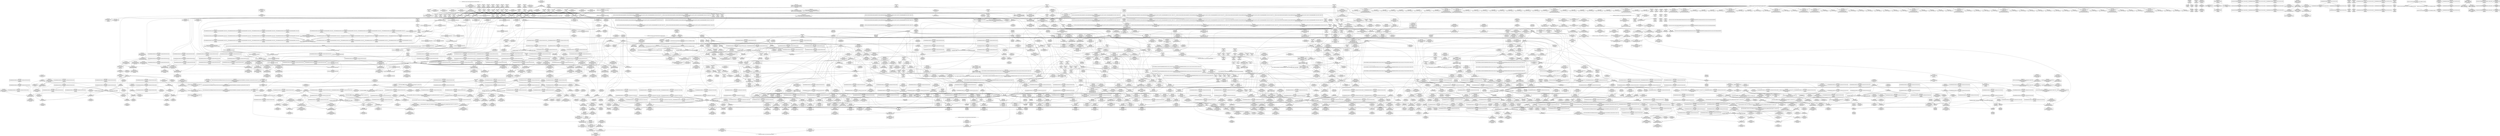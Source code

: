 digraph {
	CE0x5996470 [shape=record,shape=Mrecord,label="{CE0x5996470|rcu_lock_acquire:tmp5|include/linux/rcupdate.h,418|*SummSink*}"]
	CE0x590f2c0 [shape=record,shape=Mrecord,label="{CE0x590f2c0|ipc_has_perm:security|security/selinux/hooks.c,5131|*SummSink*}"]
	CE0x58fac20 [shape=record,shape=Mrecord,label="{CE0x58fac20|__rcu_read_unlock:do.end|*SummSource*}"]
	CE0x5893ab0 [shape=record,shape=Mrecord,label="{CE0x5893ab0|task_has_system:call1|security/selinux/hooks.c,1594|*SummSource*}"]
	CE0x591ab70 [shape=record,shape=Mrecord,label="{CE0x591ab70|rcu_read_lock:tmp19|include/linux/rcupdate.h,882|*SummSource*}"]
	CE0x599f8d0 [shape=record,shape=Mrecord,label="{CE0x599f8d0|i8*_undef|*Constant*}"]
	CE0x5909110 [shape=record,shape=Mrecord,label="{CE0x5909110|task_has_system:tmp1|*SummSink*}"]
	CE0x591f120 [shape=record,shape=Mrecord,label="{CE0x591f120|rcu_read_unlock:land.lhs.true2|*SummSink*}"]
	CE0x589de70 [shape=record,shape=Mrecord,label="{CE0x589de70|0:_i16,_4:_i32,_:_CRE_0,2_|*MultipleSource*|security/selinux/hooks.c,5136|*LoadInst*|security/selinux/hooks.c,5131|security/selinux/hooks.c,5131}"]
	CE0x5909840 [shape=record,shape=Mrecord,label="{CE0x5909840|task_has_system:bb|*SummSink*}"]
	CE0x58e7920 [shape=record,shape=Mrecord,label="{CE0x58e7920|rcu_read_lock:do.end}"]
	CE0x586c810 [shape=record,shape=Mrecord,label="{CE0x586c810|selinux_sem_semctl:tmp11|security/selinux/hooks.c,5453|*SummSink*}"]
	CE0x592b500 [shape=record,shape=Mrecord,label="{CE0x592b500|task_sid:tmp25|security/selinux/hooks.c,208|*SummSink*}"]
	CE0x5936550 [shape=record,shape=Mrecord,label="{CE0x5936550|cred_sid:tmp|*SummSource*}"]
	CE0x59ba1d0 [shape=record,shape=Mrecord,label="{CE0x59ba1d0|i64*_getelementptr_inbounds_(_4_x_i64_,_4_x_i64_*___llvm_gcov_ctr129,_i64_0,_i64_3)|*Constant*}"]
	CE0x59b43f0 [shape=record,shape=Mrecord,label="{CE0x59b43f0|__preempt_count_sub:do.body}"]
	CE0x5934ba0 [shape=record,shape=Mrecord,label="{CE0x5934ba0|i64*_getelementptr_inbounds_(_2_x_i64_,_2_x_i64_*___llvm_gcov_ctr131,_i64_0,_i64_1)|*Constant*}"]
	CE0x593fc10 [shape=record,shape=Mrecord,label="{CE0x593fc10|current_sid:tmp20|security/selinux/hooks.c,218|*SummSink*}"]
	CE0x58b82d0 [shape=record,shape=Mrecord,label="{CE0x58b82d0|task_sid:land.lhs.true|*SummSink*}"]
	CE0x5912130 [shape=record,shape=Mrecord,label="{CE0x5912130|ipc_has_perm:type|security/selinux/hooks.c,5133}"]
	CE0x59d37c0 [shape=record,shape=Mrecord,label="{CE0x59d37c0|__preempt_count_sub:tmp3}"]
	CE0x58ee280 [shape=record,shape=Mrecord,label="{CE0x58ee280|task_sid:if.end}"]
	CE0x58ac3c0 [shape=record,shape=Mrecord,label="{CE0x58ac3c0|__rcu_read_lock:do.body}"]
	CE0x587fcb0 [shape=record,shape=Mrecord,label="{CE0x587fcb0|i64*_getelementptr_inbounds_(_2_x_i64_,_2_x_i64_*___llvm_gcov_ctr294,_i64_0,_i64_1)|*Constant*|*SummSource*}"]
	CE0x599e400 [shape=record,shape=Mrecord,label="{CE0x599e400|GLOBAL:__preempt_count_sub|*Constant*}"]
	CE0x5886a80 [shape=record,shape=Mrecord,label="{CE0x5886a80|80:_i32,_112:_i8*,_:_CRE_13,14_}"]
	CE0x58fdb30 [shape=record,shape=Mrecord,label="{CE0x58fdb30|task_sid:tmp10|security/selinux/hooks.c,208}"]
	CE0x598df90 [shape=record,shape=Mrecord,label="{CE0x598df90|i64*_getelementptr_inbounds_(_11_x_i64_,_11_x_i64_*___llvm_gcov_ctr132,_i64_0,_i64_10)|*Constant*|*SummSink*}"]
	CE0x58c17e0 [shape=record,shape=Mrecord,label="{CE0x58c17e0|80:_i32,_112:_i8*,_:_CRE_33,34_}"]
	CE0x5990140 [shape=record,shape=Mrecord,label="{CE0x5990140|i32_934|*Constant*|*SummSource*}"]
	CE0x58ba5c0 [shape=record,shape=Mrecord,label="{CE0x58ba5c0|task_sid:tmp5|security/selinux/hooks.c,208|*SummSink*}"]
	CE0x58bbfd0 [shape=record,shape=Mrecord,label="{CE0x58bbfd0|task_sid:tobool4|security/selinux/hooks.c,208}"]
	CE0x58b35b0 [shape=record,shape=Mrecord,label="{CE0x58b35b0|task_sid:tmp20|security/selinux/hooks.c,208|*SummSink*}"]
	CE0x58e7190 [shape=record,shape=Mrecord,label="{CE0x58e7190|_call_void_rcu_lock_acquire(%struct.lockdep_map*_rcu_lock_map)_#10,_!dbg_!27711|include/linux/rcupdate.h,881|*SummSink*}"]
	CE0x589ce60 [shape=record,shape=Mrecord,label="{CE0x589ce60|ipc_has_perm:u|security/selinux/hooks.c,5134|*SummSource*}"]
	CE0x5930d80 [shape=record,shape=Mrecord,label="{CE0x5930d80|current_sid:tmp12|security/selinux/hooks.c,218|*SummSource*}"]
	CE0x58f2e80 [shape=record,shape=Mrecord,label="{CE0x58f2e80|i64_7|*Constant*}"]
	CE0x5886500 [shape=record,shape=Mrecord,label="{CE0x5886500|80:_i32,_112:_i8*,_:_CRE_3,4_}"]
	CE0x58b6860 [shape=record,shape=Mrecord,label="{CE0x58b6860|selinux_sem_semctl:perms.0|*SummSink*}"]
	CE0x586e540 [shape=record,shape=Mrecord,label="{CE0x586e540|selinux_sem_semctl:sw.bb6}"]
	CE0x590d9d0 [shape=record,shape=Mrecord,label="{CE0x590d9d0|i64_7|*Constant*|*SummSink*}"]
	CE0x5932dd0 [shape=record,shape=Mrecord,label="{CE0x5932dd0|rcu_lock_release:__here|*SummSource*}"]
	CE0x5931030 [shape=record,shape=Mrecord,label="{CE0x5931030|i64*_getelementptr_inbounds_(_11_x_i64_,_11_x_i64_*___llvm_gcov_ctr125,_i64_0,_i64_6)|*Constant*}"]
	CE0x59b05d0 [shape=record,shape=Mrecord,label="{CE0x59b05d0|__preempt_count_sub:do.end|*SummSource*}"]
	CE0x5907540 [shape=record,shape=Mrecord,label="{CE0x5907540|_call_void_mcount()_#3}"]
	CE0x58950d0 [shape=record,shape=Mrecord,label="{CE0x58950d0|_call_void_lockdep_rcu_suspicious(i8*_getelementptr_inbounds_(_25_x_i8_,_25_x_i8_*_.str3,_i32_0,_i32_0),_i32_208,_i8*_getelementptr_inbounds_(_41_x_i8_,_41_x_i8_*_.str44,_i32_0,_i32_0))_#10,_!dbg_!27732|security/selinux/hooks.c,208}"]
	CE0x590c690 [shape=record,shape=Mrecord,label="{CE0x590c690|current_sid:tmp9|security/selinux/hooks.c,218}"]
	CE0x59ad0c0 [shape=record,shape=Mrecord,label="{CE0x59ad0c0|rcu_lock_acquire:bb}"]
	CE0x58c01a0 [shape=record,shape=Mrecord,label="{CE0x58c01a0|selinux_sem_semctl:sma|Function::selinux_sem_semctl&Arg::sma::|*SummSource*}"]
	CE0x5985180 [shape=record,shape=Mrecord,label="{CE0x5985180|rcu_read_unlock:do.body}"]
	CE0x58709b0 [shape=record,shape=Mrecord,label="{CE0x58709b0|i64**_getelementptr_inbounds_(_8_x_i64*_,_8_x_i64*_*___llvm_gcda_edge_table321,_i64_0,_i64_5)|*Constant*|*SummSource*}"]
	CE0x5999c30 [shape=record,shape=Mrecord,label="{CE0x5999c30|__preempt_count_sub:tmp6|./arch/x86/include/asm/preempt.h,78|*SummSink*}"]
	CE0x591c210 [shape=record,shape=Mrecord,label="{CE0x591c210|rcu_read_lock:tmp18|include/linux/rcupdate.h,882}"]
	"CONST[source:0(mediator),value:2(dynamic)][purpose:{operation}][SrcIdx:2]"
	CE0x5894bc0 [shape=record,shape=Mrecord,label="{CE0x5894bc0|task_sid:tmp19|security/selinux/hooks.c,208|*SummSource*}"]
	CE0x58b8190 [shape=record,shape=Mrecord,label="{CE0x58b8190|cred_sid:tmp5|security/selinux/hooks.c,196|*SummSource*}"]
	CE0x592df40 [shape=record,shape=Mrecord,label="{CE0x592df40|_call_void_rcu_read_unlock()_#10,_!dbg_!27748|security/selinux/hooks.c,209}"]
	CE0x58ff870 [shape=record,shape=Mrecord,label="{CE0x58ff870|i64*_getelementptr_inbounds_(_13_x_i64_,_13_x_i64_*___llvm_gcov_ctr126,_i64_0,_i64_1)|*Constant*}"]
	CE0x5883ef0 [shape=record,shape=Mrecord,label="{CE0x5883ef0|__llvm_gcov_indirect_counter_increment:entry|*SummSource*}"]
	CE0x599d400 [shape=record,shape=Mrecord,label="{CE0x599d400|GLOBAL:lock_release|*Constant*|*SummSink*}"]
	CE0x599d1a0 [shape=record,shape=Mrecord,label="{CE0x599d1a0|GLOBAL:lock_release|*Constant*|*SummSource*}"]
	CE0x589d020 [shape=record,shape=Mrecord,label="{CE0x589d020|ipc_has_perm:u|security/selinux/hooks.c,5134|*SummSink*}"]
	CE0x59040d0 [shape=record,shape=Mrecord,label="{CE0x59040d0|current_sid:tmp15|security/selinux/hooks.c,218}"]
	CE0x58b28c0 [shape=record,shape=Mrecord,label="{CE0x58b28c0|rcu_read_unlock:tmp10|include/linux/rcupdate.h,933|*SummSink*}"]
	CE0x587f990 [shape=record,shape=Mrecord,label="{CE0x587f990|COLLAPSED:_GCMRE___llvm_gcov_ctr126_internal_global_13_x_i64_zeroinitializer:_elem_0:default:}"]
	CE0x590bd00 [shape=record,shape=Mrecord,label="{CE0x590bd00|task_sid:tmp17|security/selinux/hooks.c,208}"]
	CE0x5918f00 [shape=record,shape=Mrecord,label="{CE0x5918f00|rcu_read_lock:tmp15|include/linux/rcupdate.h,882|*SummSink*}"]
	CE0x5970870 [shape=record,shape=Mrecord,label="{CE0x5970870|rcu_read_lock:tmp22|include/linux/rcupdate.h,884|*SummSource*}"]
	CE0x592ba90 [shape=record,shape=Mrecord,label="{CE0x592ba90|task_sid:tmp27|security/selinux/hooks.c,208}"]
	CE0x5894fd0 [shape=record,shape=Mrecord,label="{CE0x5894fd0|i8_1|*Constant*|*SummSink*}"]
	CE0x592a980 [shape=record,shape=Mrecord,label="{CE0x592a980|task_sid:tmp25|security/selinux/hooks.c,208}"]
	CE0x5922ca0 [shape=record,shape=Mrecord,label="{CE0x5922ca0|rcu_lock_acquire:entry|*SummSource*}"]
	CE0x5939cd0 [shape=record,shape=Mrecord,label="{CE0x5939cd0|i64*_getelementptr_inbounds_(_11_x_i64_,_11_x_i64_*___llvm_gcov_ctr125,_i64_0,_i64_9)|*Constant*|*SummSource*}"]
	CE0x590c170 [shape=record,shape=Mrecord,label="{CE0x590c170|task_sid:tmp16|security/selinux/hooks.c,208|*SummSink*}"]
	CE0x5980bc0 [shape=record,shape=Mrecord,label="{CE0x5980bc0|_call_void_mcount()_#3}"]
	CE0x598a080 [shape=record,shape=Mrecord,label="{CE0x598a080|rcu_read_unlock:tmp5|include/linux/rcupdate.h,933|*SummSink*}"]
	CE0x590e4a0 [shape=record,shape=Mrecord,label="{CE0x590e4a0|current_sid:entry}"]
	CE0x58c0450 [shape=record,shape=Mrecord,label="{CE0x58c0450|selinux_sem_semctl:sem_perm|security/selinux/hooks.c,5466|*SummSource*}"]
	CE0x58b2310 [shape=record,shape=Mrecord,label="{CE0x58b2310|rcu_read_unlock:tmp3}"]
	CE0x58f6980 [shape=record,shape=Mrecord,label="{CE0x58f6980|current_sid:bb|*SummSink*}"]
	CE0x58fb860 [shape=record,shape=Mrecord,label="{CE0x58fb860|task_sid:tmp17|security/selinux/hooks.c,208|*SummSource*}"]
	CE0x59dc100 [shape=record,shape=Mrecord,label="{CE0x59dc100|i64*_getelementptr_inbounds_(_4_x_i64_,_4_x_i64_*___llvm_gcov_ctr129,_i64_0,_i64_1)|*Constant*|*SummSource*}"]
	CE0x5899b10 [shape=record,shape=Mrecord,label="{CE0x5899b10|__llvm_gcov_indirect_counter_increment:tmp3|*SummSink*}"]
	CE0x58aecc0 [shape=record,shape=Mrecord,label="{CE0x58aecc0|GLOBAL:current_sid|*Constant*|*SummSink*}"]
	CE0x59009e0 [shape=record,shape=Mrecord,label="{CE0x59009e0|task_sid:tmp3|*SummSource*}"]
	CE0x5929c90 [shape=record,shape=Mrecord,label="{CE0x5929c90|_call_void_mcount()_#3|*SummSink*}"]
	CE0x59adeb0 [shape=record,shape=Mrecord,label="{CE0x59adeb0|__rcu_read_lock:tmp5|include/linux/rcupdate.h,239|*SummSink*}"]
	CE0x590aa90 [shape=record,shape=Mrecord,label="{CE0x590aa90|_call_void_rcu_read_lock()_#10,_!dbg_!27712|security/selinux/hooks.c,207}"]
	CE0x58fad50 [shape=record,shape=Mrecord,label="{CE0x58fad50|__rcu_read_unlock:do.body|*SummSink*}"]
	CE0x58f7f20 [shape=record,shape=Mrecord,label="{CE0x58f7f20|i64*_getelementptr_inbounds_(_4_x_i64_,_4_x_i64_*___llvm_gcov_ctr130,_i64_0,_i64_2)|*Constant*|*SummSink*}"]
	CE0x589ada0 [shape=record,shape=Mrecord,label="{CE0x589ada0|get_current:bb|*SummSink*}"]
	CE0x598da90 [shape=record,shape=Mrecord,label="{CE0x598da90|i64*_getelementptr_inbounds_(_11_x_i64_,_11_x_i64_*___llvm_gcov_ctr132,_i64_0,_i64_10)|*Constant*}"]
	CE0x58f6d20 [shape=record,shape=Mrecord,label="{CE0x58f6d20|i64*_getelementptr_inbounds_(_11_x_i64_,_11_x_i64_*___llvm_gcov_ctr125,_i64_0,_i64_0)|*Constant*}"]
	CE0x58fae30 [shape=record,shape=Mrecord,label="{CE0x58fae30|__rcu_read_unlock:bb}"]
	CE0x58e12d0 [shape=record,shape=Mrecord,label="{CE0x58e12d0|_call_void_mcount()_#3|*SummSource*}"]
	CE0x58b2080 [shape=record,shape=Mrecord,label="{CE0x58b2080|rcu_read_unlock:tmp2|*SummSink*}"]
	CE0x59b9cd0 [shape=record,shape=Mrecord,label="{CE0x59b9cd0|i64*_getelementptr_inbounds_(_4_x_i64_,_4_x_i64_*___llvm_gcov_ctr134,_i64_0,_i64_3)|*Constant*|*SummSource*}"]
	CE0x598d4b0 [shape=record,shape=Mrecord,label="{CE0x598d4b0|rcu_read_unlock:tmp20|include/linux/rcupdate.h,933|*SummSink*}"]
	CE0x58712d0 [shape=record,shape=Mrecord,label="{CE0x58712d0|rcu_read_unlock:tmp|*SummSink*}"]
	CE0x587f540 [shape=record,shape=Mrecord,label="{CE0x587f540|current_sid:tobool|security/selinux/hooks.c,218|*SummSink*}"]
	CE0x58ff280 [shape=record,shape=Mrecord,label="{CE0x58ff280|task_sid:tmp4|*LoadInst*|security/selinux/hooks.c,208|*SummSource*}"]
	CE0x58da100 [shape=record,shape=Mrecord,label="{CE0x58da100|80:_i32,_112:_i8*,_:_CRE_76,80_|*MultipleSource*|security/selinux/hooks.c,5466|Function::selinux_sem_semctl&Arg::sma::}"]
	CE0x590f990 [shape=record,shape=Mrecord,label="{CE0x590f990|ipc_has_perm:tmp4|*LoadInst*|security/selinux/hooks.c,5131|*SummSource*}"]
	CE0x59d1aa0 [shape=record,shape=Mrecord,label="{CE0x59d1aa0|__rcu_read_unlock:tmp4|include/linux/rcupdate.h,244|*SummSink*}"]
	CE0x5901980 [shape=record,shape=Mrecord,label="{CE0x5901980|GLOBAL:task_sid.__warned|Global_var:task_sid.__warned}"]
	CE0x5982af0 [shape=record,shape=Mrecord,label="{CE0x5982af0|rcu_read_unlock:call|include/linux/rcupdate.h,933|*SummSink*}"]
	CE0x59a9f60 [shape=record,shape=Mrecord,label="{CE0x59a9f60|__rcu_read_unlock:tmp5|include/linux/rcupdate.h,244|*SummSink*}"]
	CE0x58ae4f0 [shape=record,shape=Mrecord,label="{CE0x58ae4f0|rcu_read_lock:entry}"]
	CE0x58bf210 [shape=record,shape=Mrecord,label="{CE0x58bf210|selinux_sem_semctl:tmp18|security/selinux/hooks.c,5466|*SummSource*}"]
	CE0x59934f0 [shape=record,shape=Mrecord,label="{CE0x59934f0|__rcu_read_unlock:entry}"]
	CE0x5998100 [shape=record,shape=Mrecord,label="{CE0x5998100|__rcu_read_unlock:tmp1|*SummSource*}"]
	CE0x5927bc0 [shape=record,shape=Mrecord,label="{CE0x5927bc0|rcu_read_unlock:land.lhs.true|*SummSink*}"]
	CE0x59d01f0 [shape=record,shape=Mrecord,label="{CE0x59d01f0|i64*_getelementptr_inbounds_(_4_x_i64_,_4_x_i64_*___llvm_gcov_ctr135,_i64_0,_i64_0)|*Constant*|*SummSource*}"]
	CE0x58db0d0 [shape=record,shape=Mrecord,label="{CE0x58db0d0|80:_i32,_112:_i8*,_:_CRE_112,120_|*MultipleSource*|security/selinux/hooks.c,5466|Function::selinux_sem_semctl&Arg::sma::}"]
	CE0x5876f00 [shape=record,shape=Mrecord,label="{CE0x5876f00|task_has_system:tmp2}"]
	CE0x588d560 [shape=record,shape=Mrecord,label="{CE0x588d560|GLOBAL:__llvm_gcov_global_state_pred322|Global_var:__llvm_gcov_global_state_pred322|*SummSink*}"]
	CE0x5906530 [shape=record,shape=Mrecord,label="{CE0x5906530|task_sid:do.body|*SummSource*}"]
	CE0x58f1260 [shape=record,shape=Mrecord,label="{CE0x58f1260|_ret_i32_%retval.0,_!dbg_!27728|security/selinux/avc.c,775}"]
	CE0x5903560 [shape=record,shape=Mrecord,label="{CE0x5903560|i64*_getelementptr_inbounds_(_2_x_i64_,_2_x_i64_*___llvm_gcov_ctr98,_i64_0,_i64_0)|*Constant*|*SummSink*}"]
	CE0x58f3150 [shape=record,shape=Mrecord,label="{CE0x58f3150|task_sid:tmp8|security/selinux/hooks.c,208}"]
	CE0x58d93f0 [shape=record,shape=Mrecord,label="{CE0x58d93f0|80:_i32,_112:_i8*,_:_CRE_62,63_}"]
	CE0x58c1320 [shape=record,shape=Mrecord,label="{CE0x58c1320|80:_i32,_112:_i8*,_:_CRE_29,30_}"]
	CE0x5982a50 [shape=record,shape=Mrecord,label="{CE0x5982a50|rcu_read_unlock:call|include/linux/rcupdate.h,933|*SummSource*}"]
	CE0x59068a0 [shape=record,shape=Mrecord,label="{CE0x59068a0|COLLAPSED:_GCMRE___llvm_gcov_ctr159_internal_global_2_x_i64_zeroinitializer:_elem_0:default:}"]
	CE0x58f6090 [shape=record,shape=Mrecord,label="{CE0x58f6090|task_has_system:call|security/selinux/hooks.c,1592}"]
	CE0x586b3e0 [shape=record,shape=Mrecord,label="{CE0x586b3e0|i64**_getelementptr_inbounds_(_8_x_i64*_,_8_x_i64*_*___llvm_gcda_edge_table321,_i64_0,_i64_4)|*Constant*}"]
	CE0x590a570 [shape=record,shape=Mrecord,label="{CE0x590a570|current_sid:tmp4|security/selinux/hooks.c,218}"]
	CE0x58730e0 [shape=record,shape=Mrecord,label="{CE0x58730e0|task_sid:task|Function::task_sid&Arg::task::|*SummSource*}"]
	CE0x58c0c00 [shape=record,shape=Mrecord,label="{CE0x58c0c00|80:_i32,_112:_i8*,_:_CRE_23,24_}"]
	CE0x58711b0 [shape=record,shape=Mrecord,label="{CE0x58711b0|selinux_sem_semctl:sw.bb2|*SummSource*}"]
	CE0x5887b80 [shape=record,shape=Mrecord,label="{CE0x5887b80|i32_12|*Constant*|*SummSource*}"]
	CE0x59b5100 [shape=record,shape=Mrecord,label="{CE0x59b5100|i64*_getelementptr_inbounds_(_4_x_i64_,_4_x_i64_*___llvm_gcov_ctr133,_i64_0,_i64_0)|*Constant*|*SummSink*}"]
	CE0x59db030 [shape=record,shape=Mrecord,label="{CE0x59db030|__preempt_count_sub:tmp|*SummSource*}"]
	CE0x58e2f90 [shape=record,shape=Mrecord,label="{CE0x58e2f90|i32_78|*Constant*|*SummSink*}"]
	CE0x58fd920 [shape=record,shape=Mrecord,label="{CE0x58fd920|i64_4|*Constant*}"]
	CE0x5983d00 [shape=record,shape=Mrecord,label="{CE0x5983d00|rcu_read_unlock:tmp9|include/linux/rcupdate.h,933}"]
	CE0x5888070 [shape=record,shape=Mrecord,label="{CE0x5888070|i32_15|*Constant*|*SummSource*}"]
	CE0x586dc90 [shape=record,shape=Mrecord,label="{CE0x586dc90|i64**_getelementptr_inbounds_(_8_x_i64*_,_8_x_i64*_*___llvm_gcda_edge_table321,_i64_0,_i64_6)|*Constant*|*SummSource*}"]
	CE0x588c8c0 [shape=record,shape=Mrecord,label="{CE0x588c8c0|GLOBAL:lockdep_rcu_suspicious|*Constant*|*SummSink*}"]
	CE0x58fcae0 [shape=record,shape=Mrecord,label="{CE0x58fcae0|0:_i8,_:_GCMR_task_sid.__warned_internal_global_i8_0,_section_.data.unlikely_,_align_1:_elem_0:default:}"]
	CE0x586e330 [shape=record,shape=Mrecord,label="{CE0x586e330|i64_1|*Constant*}"]
	CE0x5897a70 [shape=record,shape=Mrecord,label="{CE0x5897a70|i64*_getelementptr_inbounds_(_25_x_i64_,_25_x_i64_*___llvm_gcov_ctr320,_i64_0,_i64_22)|*Constant*}"]
	CE0x590c100 [shape=record,shape=Mrecord,label="{CE0x590c100|task_sid:tmp16|security/selinux/hooks.c,208|*SummSource*}"]
	CE0x58751c0 [shape=record,shape=Mrecord,label="{CE0x58751c0|selinux_sem_semctl:tmp3|security/selinux/hooks.c,5438|*SummSink*}"]
	CE0x59d3c60 [shape=record,shape=Mrecord,label="{CE0x59d3c60|i64*_getelementptr_inbounds_(_4_x_i64_,_4_x_i64_*___llvm_gcov_ctr135,_i64_0,_i64_3)|*Constant*}"]
	CE0x588f700 [shape=record,shape=Mrecord,label="{CE0x588f700|selinux_sem_semctl:tmp13|security/selinux/hooks.c,5456|*SummSink*}"]
	CE0x58f3f00 [shape=record,shape=Mrecord,label="{CE0x58f3f00|i16_3|*Constant*|*SummSink*}"]
	CE0x591baa0 [shape=record,shape=Mrecord,label="{CE0x591baa0|i64*_getelementptr_inbounds_(_11_x_i64_,_11_x_i64_*___llvm_gcov_ctr127,_i64_0,_i64_10)|*Constant*|*SummSink*}"]
	CE0x590a830 [shape=record,shape=Mrecord,label="{CE0x590a830|current_sid:tmp4|security/selinux/hooks.c,218|*SummSink*}"]
	CE0x58c2290 [shape=record,shape=Mrecord,label="{CE0x58c2290|80:_i32,_112:_i8*,_:_CRE_42,43_}"]
	CE0x58d9ea0 [shape=record,shape=Mrecord,label="{CE0x58d9ea0|80:_i32,_112:_i8*,_:_CRE_71,72_}"]
	CE0x58de730 [shape=record,shape=Mrecord,label="{CE0x58de730|ipc_has_perm:ipc_perms|Function::ipc_has_perm&Arg::ipc_perms::|*SummSink*}"]
	CE0x5888880 [shape=record,shape=Mrecord,label="{CE0x5888880|i64**_getelementptr_inbounds_(_8_x_i64*_,_8_x_i64*_*___llvm_gcda_edge_table321,_i64_0,_i64_3)|*Constant*|*SummSink*}"]
	CE0x58c23c0 [shape=record,shape=Mrecord,label="{CE0x58c23c0|80:_i32,_112:_i8*,_:_CRE_43,44_}"]
	CE0x592f9b0 [shape=record,shape=Mrecord,label="{CE0x592f9b0|current_sid:tmp14|security/selinux/hooks.c,218|*SummSource*}"]
	CE0x58d8a70 [shape=record,shape=Mrecord,label="{CE0x58d8a70|80:_i32,_112:_i8*,_:_CRE_54,55_}"]
	CE0x59b60f0 [shape=record,shape=Mrecord,label="{CE0x59b60f0|_call_void___preempt_count_sub(i32_1)_#10,_!dbg_!27715|include/linux/rcupdate.h,244|*SummSource*}"]
	CE0x5896ce0 [shape=record,shape=Mrecord,label="{CE0x5896ce0|_call_void___llvm_gcov_indirect_counter_increment(i32*___llvm_gcov_global_state_pred322,_i64**_getelementptr_inbounds_(_8_x_i64*_,_8_x_i64*_*___llvm_gcda_edge_table321,_i64_0,_i64_0)),_!dbg_!27731|security/selinux/hooks.c,5463|*SummSink*}"]
	CE0x588f590 [shape=record,shape=Mrecord,label="{CE0x588f590|selinux_sem_semctl:tmp13|security/selinux/hooks.c,5456|*SummSource*}"]
	CE0x5995060 [shape=record,shape=Mrecord,label="{CE0x5995060|i64_ptrtoint_(i8*_blockaddress(_rcu_lock_acquire,_%__here)_to_i64)|*Constant*}"]
	CE0x59a9df0 [shape=record,shape=Mrecord,label="{CE0x59a9df0|__rcu_read_unlock:tmp5|include/linux/rcupdate.h,244|*SummSource*}"]
	CE0x5895c30 [shape=record,shape=Mrecord,label="{CE0x5895c30|selinux_sem_semctl:tmp14|security/selinux/hooks.c,5460}"]
	CE0x5873000 [shape=record,shape=Mrecord,label="{CE0x5873000|task_sid:entry|*SummSink*}"]
	CE0x591f300 [shape=record,shape=Mrecord,label="{CE0x591f300|rcu_read_lock:if.end|*SummSink*}"]
	CE0x5902a90 [shape=record,shape=Mrecord,label="{CE0x5902a90|i64_5|*Constant*|*SummSource*}"]
	CE0x5867470 [shape=record,shape=Mrecord,label="{CE0x5867470|selinux_sem_semctl:tmp1|*SummSink*}"]
	CE0x58aeb40 [shape=record,shape=Mrecord,label="{CE0x58aeb40|GLOBAL:current_sid|*Constant*|*SummSource*}"]
	CE0x58b4280 [shape=record,shape=Mrecord,label="{CE0x58b4280|i64*_getelementptr_inbounds_(_13_x_i64_,_13_x_i64_*___llvm_gcov_ctr126,_i64_0,_i64_10)|*Constant*|*SummSink*}"]
	CE0x5871cc0 [shape=record,shape=Mrecord,label="{CE0x5871cc0|i32_0|*Constant*|*SummSource*}"]
	CE0x58e5590 [shape=record,shape=Mrecord,label="{CE0x58e5590|current_sid:sid|security/selinux/hooks.c,220|*SummSource*}"]
	CE0x5892b50 [shape=record,shape=Mrecord,label="{CE0x5892b50|__llvm_gcov_indirect_counter_increment:tmp2|*SummSource*}"]
	CE0x585ea30 [shape=record,shape=Mrecord,label="{CE0x585ea30|selinux_sem_semctl:sw.bb7}"]
	CE0x5897a00 [shape=record,shape=Mrecord,label="{CE0x5897a00|i64**_getelementptr_inbounds_(_8_x_i64*_,_8_x_i64*_*___llvm_gcda_edge_table321,_i64_0,_i64_0)|*Constant*|*SummSink*}"]
	CE0x59a0810 [shape=record,shape=Mrecord,label="{CE0x59a0810|__rcu_read_lock:tmp|*SummSink*}"]
	CE0x592ba20 [shape=record,shape=Mrecord,label="{CE0x592ba20|i64*_getelementptr_inbounds_(_13_x_i64_,_13_x_i64_*___llvm_gcov_ctr126,_i64_0,_i64_12)|*Constant*}"]
	CE0x58f6be0 [shape=record,shape=Mrecord,label="{CE0x58f6be0|current_sid:if.then|*SummSource*}"]
	CE0x5886030 [shape=record,shape=Mrecord,label="{CE0x5886030|80:_i32,_112:_i8*,_:_CRE_1,2_}"]
	CE0x5907480 [shape=record,shape=Mrecord,label="{CE0x5907480|ipc_has_perm:tmp3|*SummSink*}"]
	CE0x5884160 [shape=record,shape=Mrecord,label="{CE0x5884160|__llvm_gcov_indirect_counter_increment:predecessor|Function::__llvm_gcov_indirect_counter_increment&Arg::predecessor::|*SummSource*}"]
	CE0x588de80 [shape=record,shape=Mrecord,label="{CE0x588de80|i32_19|*Constant*|*SummSink*}"]
	CE0x58f4230 [shape=record,shape=Mrecord,label="{CE0x58f4230|avc_has_perm:tclass|Function::avc_has_perm&Arg::tclass::|*SummSource*}"]
	CE0x58b8b60 [shape=record,shape=Mrecord,label="{CE0x58b8b60|COLLAPSED:_GCMRE___llvm_gcov_ctr127_internal_global_11_x_i64_zeroinitializer:_elem_0:default:}"]
	CE0x59932d0 [shape=record,shape=Mrecord,label="{CE0x59932d0|GLOBAL:__rcu_read_unlock|*Constant*|*SummSink*}"]
	CE0x59367f0 [shape=record,shape=Mrecord,label="{CE0x59367f0|GLOBAL:current_sid.__warned|Global_var:current_sid.__warned|*SummSource*}"]
	CE0x592d0d0 [shape=record,shape=Mrecord,label="{CE0x592d0d0|GLOBAL:cred_sid|*Constant*|*SummSink*}"]
	CE0x58b5b30 [shape=record,shape=Mrecord,label="{CE0x58b5b30|ipc_has_perm:bb|*SummSink*}"]
	CE0x587cda0 [shape=record,shape=Mrecord,label="{CE0x587cda0|selinux_sem_semctl:tmp2|security/selinux/hooks.c,5438}"]
	CE0x5990950 [shape=record,shape=Mrecord,label="{CE0x5990950|i8*_getelementptr_inbounds_(_44_x_i8_,_44_x_i8_*_.str47,_i32_0,_i32_0)|*Constant*}"]
	CE0x5918890 [shape=record,shape=Mrecord,label="{CE0x5918890|GLOBAL:rcu_read_unlock.__warned|Global_var:rcu_read_unlock.__warned|*SummSource*}"]
	CE0x5865a60 [shape=record,shape=Mrecord,label="{CE0x5865a60|i32_17|*Constant*|*SummSource*}"]
	CE0x599c050 [shape=record,shape=Mrecord,label="{CE0x599c050|rcu_lock_release:tmp4|include/linux/rcupdate.h,423|*SummSink*}"]
	CE0x58938f0 [shape=record,shape=Mrecord,label="{CE0x58938f0|task_has_system:call1|security/selinux/hooks.c,1594}"]
	CE0x5939860 [shape=record,shape=Mrecord,label="{CE0x5939860|i8*_getelementptr_inbounds_(_45_x_i8_,_45_x_i8_*_.str12,_i32_0,_i32_0)|*Constant*|*SummSink*}"]
	CE0x58bde20 [shape=record,shape=Mrecord,label="{CE0x58bde20|current_sid:tmp3}"]
	CE0x5993b80 [shape=record,shape=Mrecord,label="{CE0x5993b80|_ret_void,_!dbg_!27717|include/linux/rcupdate.h,245}"]
	CE0x58b5950 [shape=record,shape=Mrecord,label="{CE0x58b5950|_ret_i32_%retval.0,_!dbg_!27728|security/selinux/avc.c,775|*SummSink*}"]
	CE0x5877900 [shape=record,shape=Mrecord,label="{CE0x5877900|_call_void___llvm_gcov_indirect_counter_increment(i32*___llvm_gcov_global_state_pred322,_i64**_getelementptr_inbounds_(_8_x_i64*_,_8_x_i64*_*___llvm_gcda_edge_table321,_i64_0,_i64_3)),_!dbg_!27721|security/selinux/hooks.c,5446|*SummSource*}"]
	CE0x58ef5f0 [shape=record,shape=Mrecord,label="{CE0x58ef5f0|i64*_getelementptr_inbounds_(_2_x_i64_,_2_x_i64_*___llvm_gcov_ctr98,_i64_0,_i64_0)|*Constant*|*SummSource*}"]
	CE0x59b3270 [shape=record,shape=Mrecord,label="{CE0x59b3270|__preempt_count_add:tmp6|./arch/x86/include/asm/preempt.h,73}"]
	CE0x58bcff0 [shape=record,shape=Mrecord,label="{CE0x58bcff0|i64_1|*Constant*}"]
	CE0x587cca0 [shape=record,shape=Mrecord,label="{CE0x587cca0|get_current:tmp4|./arch/x86/include/asm/current.h,14|*SummSource*}"]
	CE0x59b30f0 [shape=record,shape=Mrecord,label="{CE0x59b30f0|__rcu_read_unlock:tmp2|*SummSink*}"]
	CE0x59135c0 [shape=record,shape=Mrecord,label="{CE0x59135c0|rcu_read_lock:call|include/linux/rcupdate.h,882}"]
	CE0x58f4ec0 [shape=record,shape=Mrecord,label="{CE0x58f4ec0|avc_has_perm:auditdata|Function::avc_has_perm&Arg::auditdata::}"]
	CE0x588b920 [shape=record,shape=Mrecord,label="{CE0x588b920|selinux_sem_semctl:sem_perm|security/selinux/hooks.c,5466|*SummSink*}"]
	CE0x5937b30 [shape=record,shape=Mrecord,label="{CE0x5937b30|current_sid:tmp8|security/selinux/hooks.c,218|*SummSource*}"]
	CE0x58e0d20 [shape=record,shape=Mrecord,label="{CE0x58e0d20|__llvm_gcov_indirect_counter_increment:pred}"]
	CE0x591b630 [shape=record,shape=Mrecord,label="{CE0x591b630|i64*_getelementptr_inbounds_(_11_x_i64_,_11_x_i64_*___llvm_gcov_ctr127,_i64_0,_i64_10)|*Constant*}"]
	CE0x58896f0 [shape=record,shape=Mrecord,label="{CE0x58896f0|selinux_sem_semctl:call|security/selinux/hooks.c,5438|*SummSink*}"]
	CE0x58b32d0 [shape=record,shape=Mrecord,label="{CE0x58b32d0|task_sid:tmp20|security/selinux/hooks.c,208}"]
	CE0x5917480 [shape=record,shape=Mrecord,label="{CE0x5917480|rcu_read_unlock:call3|include/linux/rcupdate.h,933|*SummSource*}"]
	CE0x592fb30 [shape=record,shape=Mrecord,label="{CE0x592fb30|current_sid:tmp14|security/selinux/hooks.c,218|*SummSink*}"]
	CE0x5873770 [shape=record,shape=Mrecord,label="{CE0x5873770|_ret_i32_%call1,_!dbg_!27716|security/selinux/hooks.c,1594}"]
	CE0x589a5c0 [shape=record,shape=Mrecord,label="{CE0x589a5c0|__llvm_gcov_indirect_counter_increment:tmp6}"]
	CE0x5993480 [shape=record,shape=Mrecord,label="{CE0x5993480|GLOBAL:__rcu_read_unlock|*Constant*|*SummSource*}"]
	CE0x5998d70 [shape=record,shape=Mrecord,label="{CE0x5998d70|i64*_getelementptr_inbounds_(_4_x_i64_,_4_x_i64_*___llvm_gcov_ctr134,_i64_0,_i64_1)|*Constant*|*SummSource*}"]
	CE0x58b6e10 [shape=record,shape=Mrecord,label="{CE0x58b6e10|i64*_getelementptr_inbounds_(_25_x_i64_,_25_x_i64_*___llvm_gcov_ctr320,_i64_0,_i64_23)|*Constant*}"]
	CE0x599aa80 [shape=record,shape=Mrecord,label="{CE0x599aa80|__preempt_count_sub:sub|./arch/x86/include/asm/preempt.h,77}"]
	CE0x589a120 [shape=record,shape=Mrecord,label="{CE0x589a120|__llvm_gcov_indirect_counter_increment:tmp5|*SummSource*}"]
	CE0x5934030 [shape=record,shape=Mrecord,label="{CE0x5934030|current_sid:bb|*SummSource*}"]
	CE0x59ad700 [shape=record,shape=Mrecord,label="{CE0x59ad700|__preempt_count_sub:sub|./arch/x86/include/asm/preempt.h,77|*SummSink*}"]
	CE0x5870c20 [shape=record,shape=Mrecord,label="{CE0x5870c20|selinux_sem_semctl:tmp10|security/selinux/hooks.c,5453}"]
	CE0x59a09c0 [shape=record,shape=Mrecord,label="{CE0x59a09c0|i64*_getelementptr_inbounds_(_4_x_i64_,_4_x_i64_*___llvm_gcov_ctr134,_i64_0,_i64_1)|*Constant*|*SummSink*}"]
	CE0x599ba50 [shape=record,shape=Mrecord,label="{CE0x599ba50|i64*_getelementptr_inbounds_(_4_x_i64_,_4_x_i64_*___llvm_gcov_ctr133,_i64_0,_i64_2)|*Constant*|*SummSource*}"]
	CE0x5988850 [shape=record,shape=Mrecord,label="{CE0x5988850|rcu_lock_acquire:tmp2}"]
	CE0x5886850 [shape=record,shape=Mrecord,label="{CE0x5886850|task_has_system:tsk|Function::task_has_system&Arg::tsk::|*SummSource*}"]
	CE0x58f81e0 [shape=record,shape=Mrecord,label="{CE0x58f81e0|i64*_getelementptr_inbounds_(_4_x_i64_,_4_x_i64_*___llvm_gcov_ctr133,_i64_0,_i64_1)|*Constant*}"]
	CE0x59acd40 [shape=record,shape=Mrecord,label="{CE0x59acd40|i64_1|*Constant*}"]
	CE0x59c5800 [shape=record,shape=Mrecord,label="{CE0x59c5800|__preempt_count_add:tmp7|./arch/x86/include/asm/preempt.h,73|*SummSource*}"]
	CE0x599dd10 [shape=record,shape=Mrecord,label="{CE0x599dd10|i64*_getelementptr_inbounds_(_4_x_i64_,_4_x_i64_*___llvm_gcov_ctr128,_i64_0,_i64_2)|*Constant*|*SummSource*}"]
	CE0x591f190 [shape=record,shape=Mrecord,label="{CE0x591f190|rcu_read_unlock:bb}"]
	CE0x5930b80 [shape=record,shape=Mrecord,label="{CE0x5930b80|rcu_read_unlock:tmp14|include/linux/rcupdate.h,933|*SummSink*}"]
	CE0x5981260 [shape=record,shape=Mrecord,label="{CE0x5981260|COLLAPSED:_GCMRE___llvm_gcov_ctr132_internal_global_11_x_i64_zeroinitializer:_elem_0:default:}"]
	CE0x5865ba0 [shape=record,shape=Mrecord,label="{CE0x5865ba0|i32_11|*Constant*}"]
	CE0x59d38c0 [shape=record,shape=Mrecord,label="{CE0x59d38c0|COLLAPSED:_GCMRE___llvm_gcov_ctr129_internal_global_4_x_i64_zeroinitializer:_elem_0:default:}"]
	CE0x58bacd0 [shape=record,shape=Mrecord,label="{CE0x58bacd0|task_sid:tmp7|security/selinux/hooks.c,208}"]
	CE0x5939b00 [shape=record,shape=Mrecord,label="{CE0x5939b00|i64*_getelementptr_inbounds_(_11_x_i64_,_11_x_i64_*___llvm_gcov_ctr125,_i64_0,_i64_9)|*Constant*}"]
	CE0x589b460 [shape=record,shape=Mrecord,label="{CE0x589b460|get_current:tmp2}"]
	CE0x5915e30 [shape=record,shape=Mrecord,label="{CE0x5915e30|rcu_read_lock:tmp10|include/linux/rcupdate.h,882|*SummSink*}"]
	CE0x589bb60 [shape=record,shape=Mrecord,label="{CE0x589bb60|avc_has_perm:auditdata|Function::avc_has_perm&Arg::auditdata::}"]
	CE0x58e2d80 [shape=record,shape=Mrecord,label="{CE0x58e2d80|i32_78|*Constant*|*SummSource*}"]
	CE0x59385a0 [shape=record,shape=Mrecord,label="{CE0x59385a0|_call_void_mcount()_#3|*SummSink*}"]
	CE0x58ebff0 [shape=record,shape=Mrecord,label="{CE0x58ebff0|rcu_read_lock:tmp3}"]
	CE0x5893810 [shape=record,shape=Mrecord,label="{CE0x5893810|__llvm_gcov_indirect_counter_increment:bb|*SummSource*}"]
	CE0x588d3c0 [shape=record,shape=Mrecord,label="{CE0x588d3c0|_ret_void}"]
	CE0x59706d0 [shape=record,shape=Mrecord,label="{CE0x59706d0|rcu_read_lock:tmp22|include/linux/rcupdate.h,884}"]
	CE0x58e9e20 [shape=record,shape=Mrecord,label="{CE0x58e9e20|rcu_read_unlock:tmp4|include/linux/rcupdate.h,933|*SummSource*}"]
	CE0x59b9600 [shape=record,shape=Mrecord,label="{CE0x59b9600|__preempt_count_sub:tmp}"]
	CE0x589e440 [shape=record,shape=Mrecord,label="{CE0x589e440|ipc_has_perm:tmp7|security/selinux/hooks.c,5136|*SummSink*}"]
	CE0x598cfd0 [shape=record,shape=Mrecord,label="{CE0x598cfd0|rcu_read_unlock:tmp19|include/linux/rcupdate.h,933|*SummSink*}"]
	CE0x58f4630 [shape=record,shape=Mrecord,label="{CE0x58f4630|avc_has_perm:requested|Function::avc_has_perm&Arg::requested::|*SummSource*}"]
	CE0x587ce80 [shape=record,shape=Mrecord,label="{CE0x587ce80|i64*_getelementptr_inbounds_(_25_x_i64_,_25_x_i64_*___llvm_gcov_ctr320,_i64_0,_i64_15)|*Constant*|*SummSource*}"]
	CE0x59a9c70 [shape=record,shape=Mrecord,label="{CE0x59a9c70|__rcu_read_unlock:tmp5|include/linux/rcupdate.h,244}"]
	CE0x590ebc0 [shape=record,shape=Mrecord,label="{CE0x590ebc0|i32_10|*Constant*}"]
	CE0x5911cb0 [shape=record,shape=Mrecord,label="{CE0x5911cb0|ipc_has_perm:tmp5|security/selinux/hooks.c,5131|*SummSink*}"]
	CE0x590c8f0 [shape=record,shape=Mrecord,label="{CE0x590c8f0|current_sid:tmp9|security/selinux/hooks.c,218|*SummSource*}"]
	CE0x5883e80 [shape=record,shape=Mrecord,label="{CE0x5883e80|__llvm_gcov_indirect_counter_increment:entry}"]
	CE0x588fb40 [shape=record,shape=Mrecord,label="{CE0x588fb40|_call_void___llvm_gcov_indirect_counter_increment(i32*___llvm_gcov_global_state_pred322,_i64**_getelementptr_inbounds_(_8_x_i64*_,_8_x_i64*_*___llvm_gcda_edge_table321,_i64_0,_i64_7)),_!dbg_!27729|security/selinux/hooks.c,5460|*SummSink*}"]
	CE0x5888e30 [shape=record,shape=Mrecord,label="{CE0x5888e30|selinux_sem_semctl:tmp6|security/selinux/hooks.c,5446|*SummSource*}"]
	CE0x59b7b00 [shape=record,shape=Mrecord,label="{CE0x59b7b00|__preempt_count_sub:tmp3|*SummSource*}"]
	CE0x58ea130 [shape=record,shape=Mrecord,label="{CE0x58ea130|GLOBAL:__llvm_gcov_ctr132|Global_var:__llvm_gcov_ctr132}"]
	CE0x5992610 [shape=record,shape=Mrecord,label="{CE0x5992610|rcu_lock_release:map|Function::rcu_lock_release&Arg::map::|*SummSource*}"]
	CE0x599e010 [shape=record,shape=Mrecord,label="{CE0x599e010|__rcu_read_lock:tmp1|*SummSource*}"]
	CE0x5938ab0 [shape=record,shape=Mrecord,label="{CE0x5938ab0|i8*_getelementptr_inbounds_(_25_x_i8_,_25_x_i8_*_.str3,_i32_0,_i32_0)|*Constant*}"]
	CE0x58e4c50 [shape=record,shape=Mrecord,label="{CE0x58e4c50|current_sid:tmp23|security/selinux/hooks.c,218|*SummSource*}"]
	CE0x5910020 [shape=record,shape=Mrecord,label="{CE0x5910020|ipc_has_perm:type|security/selinux/hooks.c,5133|*SummSink*}"]
	CE0x58bbc20 [shape=record,shape=Mrecord,label="{CE0x58bbc20|task_sid:call3|security/selinux/hooks.c,208}"]
	CE0x586c2e0 [shape=record,shape=Mrecord,label="{CE0x586c2e0|selinux_sem_semctl:tmp11|security/selinux/hooks.c,5453}"]
	CE0x58e1340 [shape=record,shape=Mrecord,label="{CE0x58e1340|_call_void_mcount()_#3|*SummSink*}"]
	CE0x590b460 [shape=record,shape=Mrecord,label="{CE0x590b460|_ret_void,_!dbg_!27735|include/linux/rcupdate.h,884|*SummSource*}"]
	CE0x59b73f0 [shape=record,shape=Mrecord,label="{CE0x59b73f0|__preempt_count_add:tmp5|./arch/x86/include/asm/preempt.h,72|*SummSource*}"]
	CE0x59a06a0 [shape=record,shape=Mrecord,label="{CE0x59a06a0|i64*_getelementptr_inbounds_(_4_x_i64_,_4_x_i64_*___llvm_gcov_ctr130,_i64_0,_i64_1)|*Constant*|*SummSink*}"]
	CE0x58dd890 [shape=record,shape=Mrecord,label="{CE0x58dd890|i64*_getelementptr_inbounds_(_25_x_i64_,_25_x_i64_*___llvm_gcov_ctr320,_i64_0,_i64_24)|*Constant*|*SummSink*}"]
	CE0x58dc0f0 [shape=record,shape=Mrecord,label="{CE0x58dc0f0|80:_i32,_112:_i8*,_:_CRE_184,188_|*MultipleSource*|security/selinux/hooks.c,5466|Function::selinux_sem_semctl&Arg::sma::}"]
	CE0x58de9e0 [shape=record,shape=Mrecord,label="{CE0x58de9e0|ipc_has_perm:perms|Function::ipc_has_perm&Arg::perms::|*SummSink*}"]
	CE0x5992b10 [shape=record,shape=Mrecord,label="{CE0x5992b10|_ret_void,_!dbg_!27717|include/linux/rcupdate.h,424|*SummSource*}"]
	CE0x5928f30 [shape=record,shape=Mrecord,label="{CE0x5928f30|i64*_getelementptr_inbounds_(_13_x_i64_,_13_x_i64_*___llvm_gcov_ctr126,_i64_0,_i64_9)|*Constant*|*SummSink*}"]
	CE0x58fa4d0 [shape=record,shape=Mrecord,label="{CE0x58fa4d0|i8*_undef|*Constant*}"]
	CE0x5866e50 [shape=record,shape=Mrecord,label="{CE0x5866e50|selinux_sem_semctl:sw.bb4|*SummSink*}"]
	CE0x58bc960 [shape=record,shape=Mrecord,label="{CE0x58bc960|task_sid:tobool|security/selinux/hooks.c,208}"]
	CE0x591c5e0 [shape=record,shape=Mrecord,label="{CE0x591c5e0|rcu_read_lock:tmp18|include/linux/rcupdate.h,882|*SummSink*}"]
	CE0x5900730 [shape=record,shape=Mrecord,label="{CE0x5900730|__rcu_read_lock:tmp1}"]
	CE0x58d92c0 [shape=record,shape=Mrecord,label="{CE0x58d92c0|80:_i32,_112:_i8*,_:_CRE_61,62_}"]
	CE0x58e16e0 [shape=record,shape=Mrecord,label="{CE0x58e16e0|ipc_has_perm:ad|security/selinux/hooks.c, 5128}"]
	CE0x59e7580 [shape=record,shape=Mrecord,label="{CE0x59e7580|__preempt_count_sub:tmp2}"]
	CE0x58b9c30 [shape=record,shape=Mrecord,label="{CE0x58b9c30|task_sid:bb|*SummSource*}"]
	CE0x5897990 [shape=record,shape=Mrecord,label="{CE0x5897990|i64**_getelementptr_inbounds_(_8_x_i64*_,_8_x_i64*_*___llvm_gcda_edge_table321,_i64_0,_i64_0)|*Constant*|*SummSource*}"]
	CE0x58ece40 [shape=record,shape=Mrecord,label="{CE0x58ece40|COLLAPSED:_GCMRE___llvm_gcov_ctr128_internal_global_4_x_i64_zeroinitializer:_elem_0:default:}"]
	CE0x58b06c0 [shape=record,shape=Mrecord,label="{CE0x58b06c0|task_sid:task|Function::task_sid&Arg::task::}"]
	CE0x5927b50 [shape=record,shape=Mrecord,label="{CE0x5927b50|rcu_read_unlock:land.lhs.true|*SummSource*}"]
	CE0x5935ce0 [shape=record,shape=Mrecord,label="{CE0x5935ce0|GLOBAL:rcu_lock_map|Global_var:rcu_lock_map|*SummSource*}"]
	CE0x5938d00 [shape=record,shape=Mrecord,label="{CE0x5938d00|GLOBAL:lockdep_rcu_suspicious|*Constant*}"]
	CE0x592ae90 [shape=record,shape=Mrecord,label="{CE0x592ae90|task_sid:tmp24|security/selinux/hooks.c,208|*SummSink*}"]
	CE0x5873600 [shape=record,shape=Mrecord,label="{CE0x5873600|task_has_system:perms|Function::task_has_system&Arg::perms::|*SummSink*}"]
	CE0x5930570 [shape=record,shape=Mrecord,label="{CE0x5930570|rcu_read_unlock:tmp13|include/linux/rcupdate.h,933|*SummSink*}"]
	CE0x5930bf0 [shape=record,shape=Mrecord,label="{CE0x5930bf0|rcu_read_unlock:tmp15|include/linux/rcupdate.h,933}"]
	CE0x5897c00 [shape=record,shape=Mrecord,label="{CE0x5897c00|selinux_sem_semctl:tmp16|security/selinux/hooks.c,5463}"]
	CE0x59dcbd0 [shape=record,shape=Mrecord,label="{CE0x59dcbd0|i64*_getelementptr_inbounds_(_4_x_i64_,_4_x_i64_*___llvm_gcov_ctr129,_i64_0,_i64_2)|*Constant*|*SummSink*}"]
	CE0x59041b0 [shape=record,shape=Mrecord,label="{CE0x59041b0|current_sid:tmp15|security/selinux/hooks.c,218|*SummSink*}"]
	CE0x586a720 [shape=record,shape=Mrecord,label="{CE0x586a720|_call_void___llvm_gcov_indirect_counter_increment(i32*___llvm_gcov_global_state_pred322,_i64**_getelementptr_inbounds_(_8_x_i64*_,_8_x_i64*_*___llvm_gcda_edge_table321,_i64_0,_i64_4)),_!dbg_!27723|security/selinux/hooks.c,5450|*SummSink*}"]
	CE0x5906620 [shape=record,shape=Mrecord,label="{CE0x5906620|task_sid:do.body|*SummSink*}"]
	CE0x59166c0 [shape=record,shape=Mrecord,label="{CE0x59166c0|rcu_read_lock:tmp12|include/linux/rcupdate.h,882|*SummSource*}"]
	CE0x592fc60 [shape=record,shape=Mrecord,label="{CE0x592fc60|i1_true|*Constant*}"]
	CE0x58c02e0 [shape=record,shape=Mrecord,label="{CE0x58c02e0|selinux_sem_semctl:sma|Function::selinux_sem_semctl&Arg::sma::|*SummSink*}"]
	CE0x58e0e20 [shape=record,shape=Mrecord,label="{CE0x58e0e20|__llvm_gcov_indirect_counter_increment:pred|*SummSource*}"]
	CE0x63b73e0 [shape=record,shape=Mrecord,label="{CE0x63b73e0|i32_15|*Constant*|*SummSink*}"]
	CE0x59209b0 [shape=record,shape=Mrecord,label="{CE0x59209b0|rcu_read_unlock:tmp6|include/linux/rcupdate.h,933|*SummSink*}"]
	CE0x58ee330 [shape=record,shape=Mrecord,label="{CE0x58ee330|ipc_has_perm:tmp}"]
	CE0x58eb990 [shape=record,shape=Mrecord,label="{CE0x58eb990|GLOBAL:__llvm_gcov_ctr126|Global_var:__llvm_gcov_ctr126|*SummSink*}"]
	CE0x58c0d30 [shape=record,shape=Mrecord,label="{CE0x58c0d30|80:_i32,_112:_i8*,_:_CRE_24,25_}"]
	CE0x59193a0 [shape=record,shape=Mrecord,label="{CE0x59193a0|rcu_read_lock:tmp16|include/linux/rcupdate.h,882|*SummSink*}"]
	CE0x58fd3f0 [shape=record,shape=Mrecord,label="{CE0x58fd3f0|current_sid:tmp|*SummSink*}"]
	CE0x5893ee0 [shape=record,shape=Mrecord,label="{CE0x5893ee0|i32_(i32,_i32,_i16,_i32,_%struct.common_audit_data*)*_bitcast_(i32_(i32,_i32,_i16,_i32,_%struct.common_audit_data.495*)*_avc_has_perm_to_i32_(i32,_i32,_i16,_i32,_%struct.common_audit_data*)*)|*Constant*|*SummSink*}"]
	CE0x58b27a0 [shape=record,shape=Mrecord,label="{CE0x58b27a0|i64*_getelementptr_inbounds_(_4_x_i64_,_4_x_i64_*___llvm_gcov_ctr135,_i64_0,_i64_3)|*Constant*|*SummSource*}"]
	CE0x59c3560 [shape=record,shape=Mrecord,label="{CE0x59c3560|__preempt_count_add:do.body}"]
	CE0x58defb0 [shape=record,shape=Mrecord,label="{CE0x58defb0|_ret_i32_%call2,_!dbg_!27728|security/selinux/hooks.c,5136|*SummSink*}"]
	CE0x58b33f0 [shape=record,shape=Mrecord,label="{CE0x58b33f0|task_sid:tmp21|security/selinux/hooks.c,208}"]
	CE0x59b4950 [shape=record,shape=Mrecord,label="{CE0x59b4950|__preempt_count_sub:bb|*SummSource*}"]
	CE0x5933b10 [shape=record,shape=Mrecord,label="{CE0x5933b10|__rcu_read_lock:entry}"]
	CE0x590a760 [shape=record,shape=Mrecord,label="{CE0x590a760|current_sid:tmp4|security/selinux/hooks.c,218|*SummSource*}"]
	CE0x5939ed0 [shape=record,shape=Mrecord,label="{CE0x5939ed0|current_sid:tmp17|security/selinux/hooks.c,218}"]
	CE0x5996be0 [shape=record,shape=Mrecord,label="{CE0x5996be0|rcu_lock_release:tmp2}"]
	CE0x58f0440 [shape=record,shape=Mrecord,label="{CE0x58f0440|ipc_has_perm:tmp6|*LoadInst*|security/selinux/hooks.c,5134|*SummSource*}"]
	CE0x58827a0 [shape=record,shape=Mrecord,label="{CE0x58827a0|__llvm_gcov_indirect_counter_increment:predecessor|Function::__llvm_gcov_indirect_counter_increment&Arg::predecessor::|*SummSink*}"]
	CE0x58fe8f0 [shape=record,shape=Mrecord,label="{CE0x58fe8f0|i64*_getelementptr_inbounds_(_13_x_i64_,_13_x_i64_*___llvm_gcov_ctr126,_i64_0,_i64_1)|*Constant*|*SummSink*}"]
	CE0x5908040 [shape=record,shape=Mrecord,label="{CE0x5908040|ipc_has_perm:tmp1}"]
	CE0x59e6a70 [shape=record,shape=Mrecord,label="{CE0x59e6a70|__preempt_count_sub:do.end|*SummSink*}"]
	CE0x590b770 [shape=record,shape=Mrecord,label="{CE0x590b770|i32_0|*Constant*}"]
	CE0x58bbf40 [shape=record,shape=Mrecord,label="{CE0x58bbf40|task_sid:tmp13|security/selinux/hooks.c,208|*SummSink*}"]
	CE0x5937db0 [shape=record,shape=Mrecord,label="{CE0x5937db0|i64_3|*Constant*}"]
	CE0x58ea5d0 [shape=record,shape=Mrecord,label="{CE0x58ea5d0|GLOBAL:__llvm_gcov_ctr127|Global_var:__llvm_gcov_ctr127|*SummSource*}"]
	CE0x5892170 [shape=record,shape=Mrecord,label="{CE0x5892170|__llvm_gcov_indirect_counter_increment:tmp2}"]
	CE0x5939320 [shape=record,shape=Mrecord,label="{CE0x5939320|i32_218|*Constant*|*SummSink*}"]
	CE0x599b4c0 [shape=record,shape=Mrecord,label="{CE0x599b4c0|__preempt_count_sub:tmp5|./arch/x86/include/asm/preempt.h,77|*SummSink*}"]
	CE0x58ebe90 [shape=record,shape=Mrecord,label="{CE0x58ebe90|rcu_read_lock:tmp2|*SummSink*}"]
	CE0x588c9e0 [shape=record,shape=Mrecord,label="{CE0x588c9e0|i32_208|*Constant*}"]
	CE0x63b71d0 [shape=record,shape=Mrecord,label="{CE0x63b71d0|get_current:tmp4|./arch/x86/include/asm/current.h,14|*SummSink*}"]
	CE0x59dc780 [shape=record,shape=Mrecord,label="{CE0x59dc780|_call_void_mcount()_#3|*SummSink*}"]
	CE0x59e6c20 [shape=record,shape=Mrecord,label="{CE0x59e6c20|__preempt_count_sub:tmp7|./arch/x86/include/asm/preempt.h,78|*SummSource*}"]
	CE0x58ebba0 [shape=record,shape=Mrecord,label="{CE0x58ebba0|GLOBAL:__llvm_gcov_ctr126|Global_var:__llvm_gcov_ctr126}"]
	CE0x58e4580 [shape=record,shape=Mrecord,label="{CE0x58e4580|current_sid:tmp22|security/selinux/hooks.c,218}"]
	CE0x58ec060 [shape=record,shape=Mrecord,label="{CE0x58ec060|task_sid:if.end|*SummSink*}"]
	CE0x58ad2f0 [shape=record,shape=Mrecord,label="{CE0x58ad2f0|i64*_getelementptr_inbounds_(_13_x_i64_,_13_x_i64_*___llvm_gcov_ctr126,_i64_0,_i64_0)|*Constant*}"]
	CE0x590f120 [shape=record,shape=Mrecord,label="{CE0x590f120|ipc_has_perm:security|security/selinux/hooks.c,5131}"]
	CE0x593a880 [shape=record,shape=Mrecord,label="{CE0x593a880|current_sid:tmp18|security/selinux/hooks.c,218|*SummSource*}"]
	CE0x5997120 [shape=record,shape=Mrecord,label="{CE0x5997120|GLOBAL:__preempt_count_sub|*Constant*|*SummSink*}"]
	CE0x59306e0 [shape=record,shape=Mrecord,label="{CE0x59306e0|rcu_read_unlock:tmp14|include/linux/rcupdate.h,933}"]
	CE0x58f5510 [shape=record,shape=Mrecord,label="{CE0x58f5510|i64*_getelementptr_inbounds_(_2_x_i64_,_2_x_i64_*___llvm_gcov_ctr159,_i64_0,_i64_0)|*Constant*}"]
	CE0x586c6a0 [shape=record,shape=Mrecord,label="{CE0x586c6a0|selinux_sem_semctl:tmp11|security/selinux/hooks.c,5453|*SummSource*}"]
	CE0x592ecb0 [shape=record,shape=Mrecord,label="{CE0x592ecb0|_ret_void,_!dbg_!27735|include/linux/rcupdate.h,938|*SummSource*}"]
	CE0x5888a80 [shape=record,shape=Mrecord,label="{CE0x5888a80|selinux_sem_semctl:tmp6|security/selinux/hooks.c,5446}"]
	CE0x585d870 [shape=record,shape=Mrecord,label="{CE0x585d870|GLOBAL:task_has_system|*Constant*|*SummSink*}"]
	CE0x5916e40 [shape=record,shape=Mrecord,label="{CE0x5916e40|rcu_read_lock:call3|include/linux/rcupdate.h,882|*SummSink*}"]
	CE0x5887df0 [shape=record,shape=Mrecord,label="{CE0x5887df0|i32_1|*Constant*|*SummSink*}"]
	CE0x58bb570 [shape=record,shape=Mrecord,label="{CE0x58bb570|task_sid:tmp9|security/selinux/hooks.c,208}"]
	CE0x5937e80 [shape=record,shape=Mrecord,label="{CE0x5937e80|rcu_read_lock:tobool|include/linux/rcupdate.h,882|*SummSink*}"]
	CE0x5930180 [shape=record,shape=Mrecord,label="{CE0x5930180|__rcu_read_lock:do.body|*SummSink*}"]
	CE0x5930440 [shape=record,shape=Mrecord,label="{CE0x5930440|rcu_read_unlock:tmp13|include/linux/rcupdate.h,933}"]
	CE0x58f4ba0 [shape=record,shape=Mrecord,label="{CE0x58f4ba0|avc_has_perm:auditdata|Function::avc_has_perm&Arg::auditdata::|*SummSink*}"]
	CE0x58ef510 [shape=record,shape=Mrecord,label="{CE0x58ef510|task_sid:entry}"]
	CE0x5938530 [shape=record,shape=Mrecord,label="{CE0x5938530|_call_void_mcount()_#3|*SummSource*}"]
	CE0x588e5d0 [shape=record,shape=Mrecord,label="{CE0x588e5d0|GLOBAL:task_has_system|*Constant*}"]
	CE0x5886400 [shape=record,shape=Mrecord,label="{CE0x5886400|selinux_sem_semctl:call8|security/selinux/hooks.c,5466|*SummSink*}"]
	CE0x59d3a90 [shape=record,shape=Mrecord,label="{CE0x59d3a90|__preempt_count_add:do.body|*SummSink*}"]
	CE0x588f030 [shape=record,shape=Mrecord,label="{CE0x588f030|_call_void___llvm_gcov_indirect_counter_increment(i32*___llvm_gcov_global_state_pred322,_i64**_getelementptr_inbounds_(_8_x_i64*_,_8_x_i64*_*___llvm_gcda_edge_table321,_i64_0,_i64_7)),_!dbg_!27729|security/selinux/hooks.c,5460}"]
	CE0x598dee0 [shape=record,shape=Mrecord,label="{CE0x598dee0|i64*_getelementptr_inbounds_(_11_x_i64_,_11_x_i64_*___llvm_gcov_ctr132,_i64_0,_i64_10)|*Constant*|*SummSource*}"]
	CE0x59817b0 [shape=record,shape=Mrecord,label="{CE0x59817b0|__rcu_read_lock:tmp7|include/linux/rcupdate.h,240|*SummSource*}"]
	CE0x59b4650 [shape=record,shape=Mrecord,label="{CE0x59b4650|__preempt_count_sub:do.body|*SummSink*}"]
	CE0x59212a0 [shape=record,shape=Mrecord,label="{CE0x59212a0|GLOBAL:rcu_read_lock.__warned|Global_var:rcu_read_lock.__warned|*SummSource*}"]
	CE0x59bac40 [shape=record,shape=Mrecord,label="{CE0x59bac40|__preempt_count_sub:tmp1|*SummSource*}"]
	CE0x58bf980 [shape=record,shape=Mrecord,label="{CE0x58bf980|selinux_sem_semctl:tmp19|security/selinux/hooks.c,5466|*SummSink*}"]
	CE0x591b9f0 [shape=record,shape=Mrecord,label="{CE0x591b9f0|i64*_getelementptr_inbounds_(_11_x_i64_,_11_x_i64_*___llvm_gcov_ctr127,_i64_0,_i64_10)|*Constant*|*SummSource*}"]
	CE0x591f370 [shape=record,shape=Mrecord,label="{CE0x591f370|rcu_read_lock:land.lhs.true2}"]
	CE0x58f04d0 [shape=record,shape=Mrecord,label="{CE0x58f04d0|ipc_has_perm:tmp6|*LoadInst*|security/selinux/hooks.c,5134|*SummSink*}"]
	CE0x58ad1b0 [shape=record,shape=Mrecord,label="{CE0x58ad1b0|task_sid:if.then|*SummSource*}"]
	CE0x591ad50 [shape=record,shape=Mrecord,label="{CE0x591ad50|rcu_read_lock:tmp20|include/linux/rcupdate.h,882}"]
	CE0x58f3f70 [shape=record,shape=Mrecord,label="{CE0x58f3f70|%struct.common_audit_data*_null|*Constant*}"]
	CE0x5934210 [shape=record,shape=Mrecord,label="{CE0x5934210|cred_sid:tmp1|*SummSink*}"]
	CE0x5998090 [shape=record,shape=Mrecord,label="{CE0x5998090|__rcu_read_unlock:tmp1}"]
	CE0x58bea30 [shape=record,shape=Mrecord,label="{CE0x58bea30|task_sid:tmp13|security/selinux/hooks.c,208}"]
	CE0x589c760 [shape=record,shape=Mrecord,label="{CE0x589c760|task_sid:tobool1|security/selinux/hooks.c,208|*SummSource*}"]
	CE0x587eb50 [shape=record,shape=Mrecord,label="{CE0x587eb50|selinux_sem_semctl:tmp9|security/selinux/hooks.c,5450|*SummSource*}"]
	CE0x58768a0 [shape=record,shape=Mrecord,label="{CE0x58768a0|i64*_getelementptr_inbounds_(_25_x_i64_,_25_x_i64_*___llvm_gcov_ctr320,_i64_0,_i64_0)|*Constant*}"]
	CE0x58f0770 [shape=record,shape=Mrecord,label="{CE0x58f0770|ipc_has_perm:call2|security/selinux/hooks.c,5136}"]
	CE0x587c840 [shape=record,shape=Mrecord,label="{CE0x587c840|_call_void_mcount()_#3|*SummSink*}"]
	CE0x5888580 [shape=record,shape=Mrecord,label="{CE0x5888580|i64**_getelementptr_inbounds_(_8_x_i64*_,_8_x_i64*_*___llvm_gcda_edge_table321,_i64_0,_i64_3)|*Constant*}"]
	CE0x58dab60 [shape=record,shape=Mrecord,label="{CE0x58dab60|80:_i32,_112:_i8*,_:_CRE_96,100_|*MultipleSource*|security/selinux/hooks.c,5466|Function::selinux_sem_semctl&Arg::sma::}"]
	CE0x592db70 [shape=record,shape=Mrecord,label="{CE0x592db70|_ret_i32_%tmp6,_!dbg_!27716|security/selinux/hooks.c,197|*SummSink*}"]
	CE0x59d4440 [shape=record,shape=Mrecord,label="{CE0x59d4440|i64*_getelementptr_inbounds_(_4_x_i64_,_4_x_i64_*___llvm_gcov_ctr135,_i64_0,_i64_2)|*Constant*}"]
	CE0x5901b40 [shape=record,shape=Mrecord,label="{CE0x5901b40|GLOBAL:task_sid.__warned|Global_var:task_sid.__warned|*SummSource*}"]
	CE0x5931f40 [shape=record,shape=Mrecord,label="{CE0x5931f40|current_sid:tmp14|security/selinux/hooks.c,218}"]
	CE0x58f32d0 [shape=record,shape=Mrecord,label="{CE0x58f32d0|avc_has_perm:ssid|Function::avc_has_perm&Arg::ssid::}"]
	CE0x58b1d60 [shape=record,shape=Mrecord,label="{CE0x58b1d60|__rcu_read_lock:bb}"]
	CE0x58b2a30 [shape=record,shape=Mrecord,label="{CE0x58b2a30|rcu_read_unlock:tmp11|include/linux/rcupdate.h,933}"]
	CE0x587f7a0 [shape=record,shape=Mrecord,label="{CE0x587f7a0|i64*_getelementptr_inbounds_(_13_x_i64_,_13_x_i64_*___llvm_gcov_ctr126,_i64_0,_i64_0)|*Constant*|*SummSink*}"]
	CE0x586dd70 [shape=record,shape=Mrecord,label="{CE0x586dd70|i64*_getelementptr_inbounds_(_25_x_i64_,_25_x_i64_*___llvm_gcov_ctr320,_i64_0,_i64_20)|*Constant*}"]
	CE0x58e8960 [shape=record,shape=Mrecord,label="{CE0x58e8960|rcu_read_lock:bb|*SummSink*}"]
	CE0x599dec0 [shape=record,shape=Mrecord,label="{CE0x599dec0|i64*_getelementptr_inbounds_(_4_x_i64_,_4_x_i64_*___llvm_gcov_ctr128,_i64_0,_i64_2)|*Constant*|*SummSink*}"]
	CE0x5918050 [shape=record,shape=Mrecord,label="{CE0x5918050|rcu_read_lock:tmp13|include/linux/rcupdate.h,882|*SummSink*}"]
	CE0x5892d90 [shape=record,shape=Mrecord,label="{CE0x5892d90|0:_i64*,_array:_GCR___llvm_gcda_edge_table321_internal_unnamed_addr_constant_8_x_i64*_i64*_getelementptr_inbounds_(_25_x_i64_,_25_x_i64_*___llvm_gcov_ctr320,_i64_0,_i64_1),_i64*_getelementptr_inbounds_(_25_x_i64_,_25_x_i64_*___llvm_gcov_ctr320,_i64_0,_i64_3),_i64*_getelementptr_inbounds_(_25_x_i64_,_25_x_i64_*___llvm_gcov_ctr320,_i64_0,_i64_6),_i64*_getelementptr_inbounds_(_25_x_i64_,_25_x_i64_*___llvm_gcov_ctr320,_i64_0,_i64_8),_i64*_getelementptr_inbounds_(_25_x_i64_,_25_x_i64_*___llvm_gcov_ctr320,_i64_0,_i64_10),_i64*_getelementptr_inbounds_(_25_x_i64_,_25_x_i64_*___llvm_gcov_ctr320,_i64_0,_i64_11),_i64*_getelementptr_inbounds_(_25_x_i64_,_25_x_i64_*___llvm_gcov_ctr320,_i64_0,_i64_12),_i64*_getelementptr_inbounds_(_25_x_i64_,_25_x_i64_*___llvm_gcov_ctr320,_i64_0,_i64_14)_:_elem_0::}"]
	CE0x58b1340 [shape=record,shape=Mrecord,label="{CE0x58b1340|rcu_read_unlock:tmp2}"]
	CE0x5876280 [shape=record,shape=Mrecord,label="{CE0x5876280|i32_19|*Constant*}"]
	CE0x58ea800 [shape=record,shape=Mrecord,label="{CE0x58ea800|_call_void_rcu_read_lock()_#10,_!dbg_!27712|security/selinux/hooks.c,207|*SummSource*}"]
	CE0x590b620 [shape=record,shape=Mrecord,label="{CE0x590b620|current_sid:call|security/selinux/hooks.c,218|*SummSink*}"]
	CE0x58f7ac0 [shape=record,shape=Mrecord,label="{CE0x58f7ac0|__rcu_read_unlock:do.body|*SummSource*}"]
	CE0x590f250 [shape=record,shape=Mrecord,label="{CE0x590f250|ipc_has_perm:tmp4|*LoadInst*|security/selinux/hooks.c,5131}"]
	CE0x587e290 [shape=record,shape=Mrecord,label="{CE0x587e290|i64*_getelementptr_inbounds_(_25_x_i64_,_25_x_i64_*___llvm_gcov_ctr320,_i64_0,_i64_18)|*Constant*|*SummSource*}"]
	CE0x5984860 [shape=record,shape=Mrecord,label="{CE0x5984860|_call_void_asm_sideeffect_,_memory_,_dirflag_,_fpsr_,_flags_()_#3,_!dbg_!27714,_!srcloc_!27715|include/linux/rcupdate.h,239|*SummSource*}"]
	CE0x590fcb0 [shape=record,shape=Mrecord,label="{CE0x590fcb0|ipc_has_perm:tmp5|security/selinux/hooks.c,5131}"]
	CE0x592e3a0 [shape=record,shape=Mrecord,label="{CE0x592e3a0|rcu_read_unlock:entry}"]
	CE0x58fc570 [shape=record,shape=Mrecord,label="{CE0x58fc570|rcu_read_lock:tmp3|*SummSink*}"]
	CE0x59a1f10 [shape=record,shape=Mrecord,label="{CE0x59a1f10|i64*_getelementptr_inbounds_(_4_x_i64_,_4_x_i64_*___llvm_gcov_ctr133,_i64_0,_i64_2)|*Constant*}"]
	CE0x590cfa0 [shape=record,shape=Mrecord,label="{CE0x590cfa0|task_sid:tmp2|*SummSource*}"]
	CE0x58edf80 [shape=record,shape=Mrecord,label="{CE0x58edf80|GLOBAL:__llvm_gcov_ctr125|Global_var:__llvm_gcov_ctr125|*SummSource*}"]
	CE0x5870a90 [shape=record,shape=Mrecord,label="{CE0x5870a90|i64*_getelementptr_inbounds_(_25_x_i64_,_25_x_i64_*___llvm_gcov_ctr320,_i64_0,_i64_19)|*Constant*}"]
	CE0x589ebe0 [shape=record,shape=Mrecord,label="{CE0x589ebe0|selinux_sem_semctl:sw.bb2}"]
	CE0x593af00 [shape=record,shape=Mrecord,label="{CE0x593af00|i64*_getelementptr_inbounds_(_11_x_i64_,_11_x_i64_*___llvm_gcov_ctr125,_i64_0,_i64_10)|*Constant*}"]
	CE0x58dc490 [shape=record,shape=Mrecord,label="{CE0x58dc490|GLOBAL:ipc_has_perm|*Constant*}"]
	CE0x5914ca0 [shape=record,shape=Mrecord,label="{CE0x5914ca0|rcu_read_lock:tmp8|include/linux/rcupdate.h,882|*SummSink*}"]
	CE0x58fbe30 [shape=record,shape=Mrecord,label="{CE0x58fbe30|task_sid:tmp18|security/selinux/hooks.c,208}"]
	CE0x58d8350 [shape=record,shape=Mrecord,label="{CE0x58d8350|80:_i32,_112:_i8*,_:_CRE_48,49_}"]
	CE0x59024e0 [shape=record,shape=Mrecord,label="{CE0x59024e0|current_sid:tmp7|security/selinux/hooks.c,218}"]
	CE0x59c3110 [shape=record,shape=Mrecord,label="{CE0x59c3110|__preempt_count_add:tmp4|./arch/x86/include/asm/preempt.h,72|*SummSource*}"]
	CE0x58bab70 [shape=record,shape=Mrecord,label="{CE0x58bab70|task_sid:tmp6|security/selinux/hooks.c,208|*SummSource*}"]
	CE0x5984500 [shape=record,shape=Mrecord,label="{CE0x5984500|_ret_void,_!dbg_!27719|./arch/x86/include/asm/preempt.h,73|*SummSink*}"]
	CE0x59b1d10 [shape=record,shape=Mrecord,label="{CE0x59b1d10|__rcu_read_unlock:tmp7|include/linux/rcupdate.h,245|*SummSource*}"]
	CE0x592c610 [shape=record,shape=Mrecord,label="{CE0x592c610|task_sid:tmp27|security/selinux/hooks.c,208|*SummSink*}"]
	CE0x5927590 [shape=record,shape=Mrecord,label="{CE0x5927590|0:_i8,_:_GCMR_rcu_read_unlock.__warned_internal_global_i8_0,_section_.data.unlikely_,_align_1:_elem_0:default:}"]
	CE0x59e1e10 [shape=record,shape=Mrecord,label="{CE0x59e1e10|_call_void_mcount()_#3}"]
	CE0x599e800 [shape=record,shape=Mrecord,label="{CE0x599e800|rcu_lock_acquire:tmp}"]
	CE0x591f780 [shape=record,shape=Mrecord,label="{CE0x591f780|__rcu_read_lock:tmp4|include/linux/rcupdate.h,239}"]
	CE0x5886960 [shape=record,shape=Mrecord,label="{CE0x5886960|80:_i32,_112:_i8*,_:_CRE_12,13_}"]
	CE0x5935fd0 [shape=record,shape=Mrecord,label="{CE0x5935fd0|current_sid:land.lhs.true2}"]
	CE0x592ef00 [shape=record,shape=Mrecord,label="{CE0x592ef00|current_sid:do.end}"]
	CE0x58b9d00 [shape=record,shape=Mrecord,label="{CE0x58b9d00|task_sid:bb|*SummSink*}"]
	CE0x5929da0 [shape=record,shape=Mrecord,label="{CE0x5929da0|__rcu_read_lock:tmp3}"]
	CE0x5996cc0 [shape=record,shape=Mrecord,label="{CE0x5996cc0|rcu_lock_release:tmp2|*SummSink*}"]
	CE0x58ee060 [shape=record,shape=Mrecord,label="{CE0x58ee060|current_sid:tmp5|security/selinux/hooks.c,218|*SummSource*}"]
	CE0x5865ad0 [shape=record,shape=Mrecord,label="{CE0x5865ad0|i32_17|*Constant*|*SummSink*}"]
	CE0x58e0c60 [shape=record,shape=Mrecord,label="{CE0x58e0c60|__llvm_gcov_indirect_counter_increment:bb|*SummSink*}"]
	CE0x5928830 [shape=record,shape=Mrecord,label="{CE0x5928830|i8*_getelementptr_inbounds_(_41_x_i8_,_41_x_i8_*_.str44,_i32_0,_i32_0)|*Constant*|*SummSink*}"]
	CE0x591d130 [shape=record,shape=Mrecord,label="{CE0x591d130|i8*_getelementptr_inbounds_(_25_x_i8_,_25_x_i8_*_.str45,_i32_0,_i32_0)|*Constant*}"]
	CE0x5893bc0 [shape=record,shape=Mrecord,label="{CE0x5893bc0|task_has_system:call1|security/selinux/hooks.c,1594|*SummSink*}"]
	CE0x591f7f0 [shape=record,shape=Mrecord,label="{CE0x591f7f0|__rcu_read_lock:tmp4|include/linux/rcupdate.h,239|*SummSource*}"]
	CE0x5988ba0 [shape=record,shape=Mrecord,label="{CE0x5988ba0|rcu_read_unlock:do.end}"]
	CE0x598f200 [shape=record,shape=Mrecord,label="{CE0x598f200|_call_void_lockdep_rcu_suspicious(i8*_getelementptr_inbounds_(_25_x_i8_,_25_x_i8_*_.str45,_i32_0,_i32_0),_i32_934,_i8*_getelementptr_inbounds_(_44_x_i8_,_44_x_i8_*_.str47,_i32_0,_i32_0))_#10,_!dbg_!27726|include/linux/rcupdate.h,933}"]
	CE0x58c10c0 [shape=record,shape=Mrecord,label="{CE0x58c10c0|80:_i32,_112:_i8*,_:_CRE_27,28_}"]
	CE0x59a1160 [shape=record,shape=Mrecord,label="{CE0x59a1160|_call_void_asm_addl_$1,_%gs:$0_,_*m,ri,*m,_dirflag_,_fpsr_,_flags_(i32*___preempt_count,_i32_%sub,_i32*___preempt_count)_#3,_!dbg_!27717,_!srcloc_!27718|./arch/x86/include/asm/preempt.h,77|*SummSink*}"]
	CE0x5983400 [shape=record,shape=Mrecord,label="{CE0x5983400|i64*_getelementptr_inbounds_(_11_x_i64_,_11_x_i64_*___llvm_gcov_ctr132,_i64_0,_i64_0)|*Constant*|*SummSink*}"]
	CE0x592f4c0 [shape=record,shape=Mrecord,label="{CE0x592f4c0|_call_void_mcount()_#3|*SummSink*}"]
	CE0x58ae480 [shape=record,shape=Mrecord,label="{CE0x58ae480|GLOBAL:rcu_read_lock|*Constant*|*SummSink*}"]
	CE0x5898440 [shape=record,shape=Mrecord,label="{CE0x5898440|i32_68|*Constant*|*SummSource*}"]
	CE0x59c3850 [shape=record,shape=Mrecord,label="{CE0x59c3850|__preempt_count_add:do.end}"]
	CE0x591dea0 [shape=record,shape=Mrecord,label="{CE0x591dea0|i32_883|*Constant*|*SummSink*}"]
	CE0x598a570 [shape=record,shape=Mrecord,label="{CE0x598a570|GLOBAL:__preempt_count_add|*Constant*|*SummSink*}"]
	CE0x5895aa0 [shape=record,shape=Mrecord,label="{CE0x5895aa0|i64*_getelementptr_inbounds_(_25_x_i64_,_25_x_i64_*___llvm_gcov_ctr320,_i64_0,_i64_21)|*Constant*}"]
	CE0x58981a0 [shape=record,shape=Mrecord,label="{CE0x58981a0|i32_68|*Constant*}"]
	CE0x591b7a0 [shape=record,shape=Mrecord,label="{CE0x591b7a0|rcu_read_lock:tmp21|include/linux/rcupdate.h,884|*SummSource*}"]
	CE0x586d940 [shape=record,shape=Mrecord,label="{CE0x586d940|i64**_getelementptr_inbounds_(_8_x_i64*_,_8_x_i64*_*___llvm_gcda_edge_table321,_i64_0,_i64_6)|*Constant*}"]
	CE0x59336e0 [shape=record,shape=Mrecord,label="{CE0x59336e0|current_sid:tmp7|security/selinux/hooks.c,218|*SummSink*}"]
	CE0x59951a0 [shape=record,shape=Mrecord,label="{CE0x59951a0|i64_ptrtoint_(i8*_blockaddress(_rcu_lock_acquire,_%__here)_to_i64)|*Constant*|*SummSource*}"]
	CE0x5927cd0 [shape=record,shape=Mrecord,label="{CE0x5927cd0|rcu_read_unlock:if.end}"]
	CE0x599fd00 [shape=record,shape=Mrecord,label="{CE0x599fd00|rcu_lock_release:indirectgoto}"]
	CE0x5920b20 [shape=record,shape=Mrecord,label="{CE0x5920b20|rcu_read_unlock:tmp7|include/linux/rcupdate.h,933}"]
	CE0x5899a50 [shape=record,shape=Mrecord,label="{CE0x5899a50|__llvm_gcov_indirect_counter_increment:tmp3|*SummSource*}"]
	CE0x59156e0 [shape=record,shape=Mrecord,label="{CE0x59156e0|rcu_read_lock:tmp10|include/linux/rcupdate.h,882}"]
	CE0x5971250 [shape=record,shape=Mrecord,label="{CE0x5971250|cred_sid:bb|*SummSink*}"]
	CE0x5989a50 [shape=record,shape=Mrecord,label="{CE0x5989a50|rcu_read_unlock:if.then}"]
	CE0x59870e0 [shape=record,shape=Mrecord,label="{CE0x59870e0|rcu_read_unlock:tmp10|include/linux/rcupdate.h,933|*SummSource*}"]
	CE0x5876fe0 [shape=record,shape=Mrecord,label="{CE0x5876fe0|selinux_sem_semctl:sw.bb}"]
	CE0x58eceb0 [shape=record,shape=Mrecord,label="{CE0x58eceb0|__rcu_read_lock:tmp|*SummSource*}"]
	CE0x58b9210 [shape=record,shape=Mrecord,label="{CE0x58b9210|cred_sid:sid|security/selinux/hooks.c,197|*SummSource*}"]
	CE0x5990e50 [shape=record,shape=Mrecord,label="{CE0x5990e50|i64*_getelementptr_inbounds_(_11_x_i64_,_11_x_i64_*___llvm_gcov_ctr132,_i64_0,_i64_9)|*Constant*}"]
	CE0x5935300 [shape=record,shape=Mrecord,label="{CE0x5935300|current_sid:if.end|*SummSource*}"]
	CE0x588d250 [shape=record,shape=Mrecord,label="{CE0x588d250|i64**_getelementptr_inbounds_(_8_x_i64*_,_8_x_i64*_*___llvm_gcda_edge_table321,_i64_0,_i64_1)|*Constant*|*SummSink*}"]
	CE0x59acf70 [shape=record,shape=Mrecord,label="{CE0x59acf70|rcu_lock_release:tmp1|*SummSource*}"]
	CE0x5971060 [shape=record,shape=Mrecord,label="{CE0x5971060|cred_sid:bb}"]
	CE0x59bfbf0 [shape=record,shape=Mrecord,label="{CE0x59bfbf0|i64*_getelementptr_inbounds_(_4_x_i64_,_4_x_i64_*___llvm_gcov_ctr134,_i64_0,_i64_1)|*Constant*}"]
	CE0x58f8a20 [shape=record,shape=Mrecord,label="{CE0x58f8a20|void_(i32*,_i32,_i32*)*_asm_addl_$1,_%gs:$0_,_*m,ri,*m,_dirflag_,_fpsr_,_flags_|*SummSource*}"]
	CE0x590ea90 [shape=record,shape=Mrecord,label="{CE0x590ea90|ipc_has_perm:security|security/selinux/hooks.c,5131|*SummSource*}"]
	CE0x585f140 [shape=record,shape=Mrecord,label="{CE0x585f140|i32_16|*Constant*|*SummSink*}"]
	CE0x58f6270 [shape=record,shape=Mrecord,label="{CE0x58f6270|_call_void___rcu_read_lock()_#10,_!dbg_!27710|include/linux/rcupdate.h,879|*SummSink*}"]
	CE0x58b85e0 [shape=record,shape=Mrecord,label="{CE0x58b85e0|task_sid:do.end|*SummSink*}"]
	CE0x59936c0 [shape=record,shape=Mrecord,label="{CE0x59936c0|__rcu_read_unlock:entry|*SummSink*}"]
	CE0x58da960 [shape=record,shape=Mrecord,label="{CE0x58da960|80:_i32,_112:_i8*,_:_CRE_92,96_|*MultipleSource*|security/selinux/hooks.c,5466|Function::selinux_sem_semctl&Arg::sma::}"]
	CE0x589cd10 [shape=record,shape=Mrecord,label="{CE0x589cd10|ipc_has_perm:ipc_id|security/selinux/hooks.c,5134}"]
	CE0x59364e0 [shape=record,shape=Mrecord,label="{CE0x59364e0|COLLAPSED:_GCMRE___llvm_gcov_ctr131_internal_global_2_x_i64_zeroinitializer:_elem_0:default:}"]
	CE0x5901390 [shape=record,shape=Mrecord,label="{CE0x5901390|task_sid:call|security/selinux/hooks.c,208|*SummSource*}"]
	CE0x593aa00 [shape=record,shape=Mrecord,label="{CE0x593aa00|current_sid:tmp18|security/selinux/hooks.c,218|*SummSink*}"]
	CE0x58ecb10 [shape=record,shape=Mrecord,label="{CE0x58ecb10|i32_0|*Constant*}"]
	CE0x5899730 [shape=record,shape=Mrecord,label="{CE0x5899730|__llvm_gcov_indirect_counter_increment:tmp5}"]
	CE0x58de460 [shape=record,shape=Mrecord,label="{CE0x58de460|ipc_has_perm:perms|Function::ipc_has_perm&Arg::perms::}"]
	CE0x598e000 [shape=record,shape=Mrecord,label="{CE0x598e000|rcu_read_unlock:tmp21|include/linux/rcupdate.h,935|*SummSink*}"]
	CE0x58b3de0 [shape=record,shape=Mrecord,label="{CE0x58b3de0|i64*_getelementptr_inbounds_(_13_x_i64_,_13_x_i64_*___llvm_gcov_ctr126,_i64_0,_i64_10)|*Constant*}"]
	CE0x598eb00 [shape=record,shape=Mrecord,label="{CE0x598eb00|rcu_read_unlock:tmp17|include/linux/rcupdate.h,933|*SummSink*}"]
	CE0x58e1430 [shape=record,shape=Mrecord,label="{CE0x58e1430|GLOBAL:rcu_read_lock|*Constant*}"]
	CE0x5885d90 [shape=record,shape=Mrecord,label="{CE0x5885d90|selinux_sem_semctl:sw.epilog|*SummSink*}"]
	CE0x5985e80 [shape=record,shape=Mrecord,label="{CE0x5985e80|rcu_lock_acquire:tmp4|include/linux/rcupdate.h,418}"]
	CE0x58c1f00 [shape=record,shape=Mrecord,label="{CE0x58c1f00|80:_i32,_112:_i8*,_:_CRE_39,40_}"]
	CE0x58c1b70 [shape=record,shape=Mrecord,label="{CE0x58c1b70|80:_i32,_112:_i8*,_:_CRE_36,37_}"]
	CE0x59926d0 [shape=record,shape=Mrecord,label="{CE0x59926d0|rcu_lock_release:map|Function::rcu_lock_release&Arg::map::|*SummSink*}"]
	CE0x59995e0 [shape=record,shape=Mrecord,label="{CE0x59995e0|_call_void_mcount()_#3|*SummSink*}"]
	CE0x593b2e0 [shape=record,shape=Mrecord,label="{CE0x593b2e0|i64*_getelementptr_inbounds_(_11_x_i64_,_11_x_i64_*___llvm_gcov_ctr125,_i64_0,_i64_10)|*Constant*|*SummSource*}"]
	CE0x59b2be0 [shape=record,shape=Mrecord,label="{CE0x59b2be0|i64*_getelementptr_inbounds_(_4_x_i64_,_4_x_i64_*___llvm_gcov_ctr129,_i64_0,_i64_3)|*Constant*|*SummSource*}"]
	CE0x58b6750 [shape=record,shape=Mrecord,label="{CE0x58b6750|selinux_sem_semctl:perms.0|*SummSource*}"]
	CE0x58af2f0 [shape=record,shape=Mrecord,label="{CE0x58af2f0|ipc_has_perm:call|security/selinux/hooks.c,5129}"]
	CE0x588f1d0 [shape=record,shape=Mrecord,label="{CE0x588f1d0|selinux_sem_semctl:tmp13|security/selinux/hooks.c,5456}"]
	CE0x58d8940 [shape=record,shape=Mrecord,label="{CE0x58d8940|80:_i32,_112:_i8*,_:_CRE_53,54_}"]
	CE0x598e830 [shape=record,shape=Mrecord,label="{CE0x598e830|rcu_read_unlock:tmp22|include/linux/rcupdate.h,935|*SummSink*}"]
	CE0x5873b60 [shape=record,shape=Mrecord,label="{CE0x5873b60|_ret_i32_%call1,_!dbg_!27716|security/selinux/hooks.c,1594|*SummSink*}"]
	CE0x59b4f00 [shape=record,shape=Mrecord,label="{CE0x59b4f00|i64*_getelementptr_inbounds_(_4_x_i64_,_4_x_i64_*___llvm_gcov_ctr133,_i64_0,_i64_0)|*Constant*|*SummSource*}"]
	CE0x58ba9f0 [shape=record,shape=Mrecord,label="{CE0x58ba9f0|i64*_getelementptr_inbounds_(_11_x_i64_,_11_x_i64_*___llvm_gcov_ctr125,_i64_0,_i64_0)|*Constant*|*SummSink*}"]
	CE0x592f1e0 [shape=record,shape=Mrecord,label="{CE0x592f1e0|current_sid:do.end|*SummSink*}"]
	CE0x5899840 [shape=record,shape=Mrecord,label="{CE0x5899840|__llvm_gcov_indirect_counter_increment:tmp3}"]
	CE0x593b510 [shape=record,shape=Mrecord,label="{CE0x593b510|_call_void_mcount()_#3}"]
	CE0x5875570 [shape=record,shape=Mrecord,label="{CE0x5875570|selinux_sem_semctl:call|security/selinux/hooks.c,5438|*SummSource*}"]
	CE0x59b4220 [shape=record,shape=Mrecord,label="{CE0x59b4220|__preempt_count_sub:tmp7|./arch/x86/include/asm/preempt.h,78}"]
	CE0x5885cf0 [shape=record,shape=Mrecord,label="{CE0x5885cf0|selinux_sem_semctl:sw.epilog}"]
	CE0x5910210 [shape=record,shape=Mrecord,label="{CE0x5910210|0:_i8,_8:_i32,_24:_%struct.selinux_audit_data*,_:_SCMRE_0,1_|*MultipleSource*|security/selinux/hooks.c, 5128|security/selinux/hooks.c,5133|Function::avc_has_perm&Arg::auditdata::}"]
	CE0x59001f0 [shape=record,shape=Mrecord,label="{CE0x59001f0|task_sid:real_cred|security/selinux/hooks.c,208|*SummSource*}"]
	CE0x5894a60 [shape=record,shape=Mrecord,label="{CE0x5894a60|i8_1|*Constant*}"]
	CE0x5988c70 [shape=record,shape=Mrecord,label="{CE0x5988c70|rcu_read_unlock:do.end|*SummSource*}"]
	CE0x5875500 [shape=record,shape=Mrecord,label="{CE0x5875500|selinux_sem_semctl:call|security/selinux/hooks.c,5438}"]
	CE0x58773e0 [shape=record,shape=Mrecord,label="{CE0x58773e0|GLOBAL:__llvm_gcov_global_state_pred322|Global_var:__llvm_gcov_global_state_pred322|*SummSource*}"]
	CE0x5928490 [shape=record,shape=Mrecord,label="{CE0x5928490|i32_208|*Constant*|*SummSink*}"]
	CE0x586f110 [shape=record,shape=Mrecord,label="{CE0x586f110|selinux_sem_semctl:tmp17|security/selinux/hooks.c,5463|*SummSink*}"]
	CE0x588dfb0 [shape=record,shape=Mrecord,label="{CE0x588dfb0|i32_2|*Constant*}"]
	CE0x5891820 [shape=record,shape=Mrecord,label="{CE0x5891820|i32_-1|*Constant*|*SummSource*}"]
	CE0x5877630 [shape=record,shape=Mrecord,label="{CE0x5877630|selinux_sem_semctl:bb}"]
	CE0x58ba7e0 [shape=record,shape=Mrecord,label="{CE0x58ba7e0|i64*_getelementptr_inbounds_(_11_x_i64_,_11_x_i64_*___llvm_gcov_ctr125,_i64_0,_i64_0)|*Constant*|*SummSource*}"]
	CE0x58b00a0 [shape=record,shape=Mrecord,label="{CE0x58b00a0|GLOBAL:current_task|Global_var:current_task}"]
	CE0x58849c0 [shape=record,shape=Mrecord,label="{CE0x58849c0|selinux_sem_semctl:tmp4|security/selinux/hooks.c,5442|*SummSink*}"]
	CE0x588ad40 [shape=record,shape=Mrecord,label="{CE0x588ad40|i64_1|*Constant*|*SummSource*}"]
	CE0x59bb3b0 [shape=record,shape=Mrecord,label="{CE0x59bb3b0|__rcu_read_unlock:do.body}"]
	CE0x58e4140 [shape=record,shape=Mrecord,label="{CE0x58e4140|current_sid:security|security/selinux/hooks.c,218|*SummSource*}"]
	CE0x58badf0 [shape=record,shape=Mrecord,label="{CE0x58badf0|task_sid:tmp5|security/selinux/hooks.c,208|*SummSource*}"]
	CE0x590e0e0 [shape=record,shape=Mrecord,label="{CE0x590e0e0|current_sid:tmp1|*SummSource*}"]
	CE0x5913370 [shape=record,shape=Mrecord,label="{CE0x5913370|rcu_lock_acquire:map|Function::rcu_lock_acquire&Arg::map::|*SummSource*}"]
	CE0x58e9cb0 [shape=record,shape=Mrecord,label="{CE0x58e9cb0|rcu_read_lock:bb|*SummSource*}"]
	CE0x59baa60 [shape=record,shape=Mrecord,label="{CE0x59baa60|i64_1|*Constant*}"]
	CE0x58ffc80 [shape=record,shape=Mrecord,label="{CE0x58ffc80|GLOBAL:__rcu_read_lock|*Constant*|*SummSource*}"]
	CE0x591fbd0 [shape=record,shape=Mrecord,label="{CE0x591fbd0|rcu_read_unlock:tmp16|include/linux/rcupdate.h,933|*SummSink*}"]
	CE0x5880d00 [shape=record,shape=Mrecord,label="{CE0x5880d00|task_has_system:tmp|*SummSink*}"]
	CE0x5884300 [shape=record,shape=Mrecord,label="{CE0x5884300|selinux_sem_semctl:sw.bb3}"]
	CE0x58b8af0 [shape=record,shape=Mrecord,label="{CE0x58b8af0|rcu_read_lock:tmp}"]
	CE0x5931c40 [shape=record,shape=Mrecord,label="{CE0x5931c40|current_sid:tmp13|security/selinux/hooks.c,218|*SummSource*}"]
	CE0x591f980 [shape=record,shape=Mrecord,label="{CE0x591f980|i64*_getelementptr_inbounds_(_2_x_i64_,_2_x_i64_*___llvm_gcov_ctr98,_i64_0,_i64_1)|*Constant*}"]
	CE0x592bfa0 [shape=record,shape=Mrecord,label="{CE0x592bfa0|task_sid:tmp26|security/selinux/hooks.c,208|*SummSink*}"]
	CE0x59865e0 [shape=record,shape=Mrecord,label="{CE0x59865e0|rcu_read_unlock:tmp9|include/linux/rcupdate.h,933|*SummSink*}"]
	CE0x599aa10 [shape=record,shape=Mrecord,label="{CE0x599aa10|i32_0|*Constant*}"]
	CE0x59d1ea0 [shape=record,shape=Mrecord,label="{CE0x59d1ea0|__preempt_count_add:tmp3|*SummSink*}"]
	CE0x58ae190 [shape=record,shape=Mrecord,label="{CE0x58ae190|ipc_has_perm:tmp|*SummSink*}"]
	CE0x590d610 [shape=record,shape=Mrecord,label="{CE0x590d610|i64*_getelementptr_inbounds_(_11_x_i64_,_11_x_i64_*___llvm_gcov_ctr132,_i64_0,_i64_1)|*Constant*}"]
	CE0x598c600 [shape=record,shape=Mrecord,label="{CE0x598c600|i64*_getelementptr_inbounds_(_11_x_i64_,_11_x_i64_*___llvm_gcov_ctr132,_i64_0,_i64_8)|*Constant*|*SummSink*}"]
	CE0x58bc5c0 [shape=record,shape=Mrecord,label="{CE0x58bc5c0|cred_sid:security|security/selinux/hooks.c,196|*SummSource*}"]
	CE0x58de970 [shape=record,shape=Mrecord,label="{CE0x58de970|ipc_has_perm:perms|Function::ipc_has_perm&Arg::perms::|*SummSource*}"]
	CE0x5997b60 [shape=record,shape=Mrecord,label="{CE0x5997b60|COLLAPSED:_GCMRE___llvm_gcov_ctr130_internal_global_4_x_i64_zeroinitializer:_elem_0:default:}"]
	CE0x58f1110 [shape=record,shape=Mrecord,label="{CE0x58f1110|avc_has_perm:tclass|Function::avc_has_perm&Arg::tclass::}"]
	CE0x59a19b0 [shape=record,shape=Mrecord,label="{CE0x59a19b0|__preempt_count_sub:tmp4|./arch/x86/include/asm/preempt.h,77}"]
	CE0x58d9d70 [shape=record,shape=Mrecord,label="{CE0x58d9d70|80:_i32,_112:_i8*,_:_CRE_70,71_}"]
	CE0x58959c0 [shape=record,shape=Mrecord,label="{CE0x58959c0|i64**_getelementptr_inbounds_(_8_x_i64*_,_8_x_i64*_*___llvm_gcda_edge_table321,_i64_0,_i64_7)|*Constant*|*SummSource*}"]
	CE0x589fdf0 [shape=record,shape=Mrecord,label="{CE0x589fdf0|__llvm_gcov_indirect_counter_increment:bb4|*SummSource*}"]
	CE0x58f5940 [shape=record,shape=Mrecord,label="{CE0x58f5940|task_has_system:tmp3|*SummSource*}"]
	CE0x588c540 [shape=record,shape=Mrecord,label="{CE0x588c540|i8*_getelementptr_inbounds_(_25_x_i8_,_25_x_i8_*_.str3,_i32_0,_i32_0)|*Constant*|*SummSource*}"]
	CE0x587d730 [shape=record,shape=Mrecord,label="{CE0x587d730|i64*_null|*Constant*|*SummSource*}"]
	CE0x599a270 [shape=record,shape=Mrecord,label="{CE0x599a270|__preempt_count_add:do.end|*SummSink*}"]
	CE0x58ff7e0 [shape=record,shape=Mrecord,label="{CE0x58ff7e0|i64_4|*Constant*}"]
	CE0x59ae170 [shape=record,shape=Mrecord,label="{CE0x59ae170|_call_void___preempt_count_add(i32_1)_#10,_!dbg_!27711|include/linux/rcupdate.h,239}"]
	CE0x58e4700 [shape=record,shape=Mrecord,label="{CE0x58e4700|current_sid:tmp22|security/selinux/hooks.c,218|*SummSource*}"]
	CE0x592d710 [shape=record,shape=Mrecord,label="{CE0x592d710|cred_sid:cred|Function::cred_sid&Arg::cred::|*SummSink*}"]
	CE0x592e720 [shape=record,shape=Mrecord,label="{CE0x592e720|rcu_read_unlock:entry|*SummSource*}"]
	CE0x58bd490 [shape=record,shape=Mrecord,label="{CE0x58bd490|rcu_read_lock:land.lhs.true|*SummSink*}"]
	CE0x5932170 [shape=record,shape=Mrecord,label="{CE0x5932170|i64_2|*Constant*}"]
	CE0x58df620 [shape=record,shape=Mrecord,label="{CE0x58df620|selinux_sem_semctl:tmp21|security/selinux/hooks.c,5468|*SummSource*}"]
	CE0x5902800 [shape=record,shape=Mrecord,label="{CE0x5902800|i64_5|*Constant*}"]
	CE0x5886f40 [shape=record,shape=Mrecord,label="{CE0x5886f40|80:_i32,_112:_i8*,_:_CRE_17,18_}"]
	CE0x58d9fd0 [shape=record,shape=Mrecord,label="{CE0x58d9fd0|80:_i32,_112:_i8*,_:_CRE_72,73_|*MultipleSource*|security/selinux/hooks.c,5466|Function::selinux_sem_semctl&Arg::sma::}"]
	CE0x5984d20 [shape=record,shape=Mrecord,label="{CE0x5984d20|rcu_lock_acquire:tmp1|*SummSink*}"]
	CE0x59b3930 [shape=record,shape=Mrecord,label="{CE0x59b3930|void_(i32*,_i32,_i32*)*_asm_addl_$1,_%gs:$0_,_*m,ri,*m,_dirflag_,_fpsr_,_flags_|*SummSink*}"]
	CE0x58891c0 [shape=record,shape=Mrecord,label="{CE0x58891c0|selinux_sem_semctl:tmp7|security/selinux/hooks.c,5446}"]
	CE0x58c16b0 [shape=record,shape=Mrecord,label="{CE0x58c16b0|80:_i32,_112:_i8*,_:_CRE_32,33_}"]
	CE0x59c59c0 [shape=record,shape=Mrecord,label="{CE0x59c59c0|__preempt_count_add:tmp7|./arch/x86/include/asm/preempt.h,73|*SummSink*}"]
	CE0x587e380 [shape=record,shape=Mrecord,label="{CE0x587e380|i64*_getelementptr_inbounds_(_25_x_i64_,_25_x_i64_*___llvm_gcov_ctr320,_i64_0,_i64_18)|*Constant*|*SummSink*}"]
	CE0x58b2d40 [shape=record,shape=Mrecord,label="{CE0x58b2d40|rcu_read_unlock:tmp11|include/linux/rcupdate.h,933|*SummSource*}"]
	CE0x599b030 [shape=record,shape=Mrecord,label="{CE0x599b030|__preempt_count_sub:tmp2|*SummSink*}"]
	CE0x59957a0 [shape=record,shape=Mrecord,label="{CE0x59957a0|_call_void_lock_acquire(%struct.lockdep_map*_%map,_i32_0,_i32_0,_i32_2,_i32_0,_%struct.lockdep_map*_null,_i64_ptrtoint_(i8*_blockaddress(_rcu_lock_acquire,_%__here)_to_i64))_#10,_!dbg_!27716|include/linux/rcupdate.h,418}"]
	CE0x591de30 [shape=record,shape=Mrecord,label="{CE0x591de30|i32_883|*Constant*|*SummSource*}"]
	CE0x5898ab0 [shape=record,shape=Mrecord,label="{CE0x5898ab0|i32_32|*Constant*|*SummSink*}"]
	CE0x58ec5a0 [shape=record,shape=Mrecord,label="{CE0x58ec5a0|current_sid:tmp6|security/selinux/hooks.c,218}"]
	CE0x5995ae0 [shape=record,shape=Mrecord,label="{CE0x5995ae0|_call_void_asm_addl_$1,_%gs:$0_,_*m,ri,*m,_dirflag_,_fpsr_,_flags_(i32*___preempt_count,_i32_%val,_i32*___preempt_count)_#3,_!dbg_!27714,_!srcloc_!27717|./arch/x86/include/asm/preempt.h,72|*SummSink*}"]
	CE0x59004a0 [shape=record,shape=Mrecord,label="{CE0x59004a0|get_current:tmp3}"]
	CE0x58e49b0 [shape=record,shape=Mrecord,label="{CE0x58e49b0|current_sid:tmp22|security/selinux/hooks.c,218|*SummSink*}"]
	CE0x58961d0 [shape=record,shape=Mrecord,label="{CE0x58961d0|_call_void___llvm_gcov_indirect_counter_increment(i32*___llvm_gcov_global_state_pred322,_i64**_getelementptr_inbounds_(_8_x_i64*_,_8_x_i64*_*___llvm_gcda_edge_table321,_i64_0,_i64_0)),_!dbg_!27731|security/selinux/hooks.c,5463}"]
	CE0x59b1be0 [shape=record,shape=Mrecord,label="{CE0x59b1be0|__rcu_read_unlock:tmp7|include/linux/rcupdate.h,245}"]
	CE0x58bd5a0 [shape=record,shape=Mrecord,label="{CE0x58bd5a0|i64*_getelementptr_inbounds_(_11_x_i64_,_11_x_i64_*___llvm_gcov_ctr127,_i64_0,_i64_0)|*Constant*}"]
	CE0x587cff0 [shape=record,shape=Mrecord,label="{CE0x587cff0|selinux_sem_semctl:tmp2|security/selinux/hooks.c,5438|*SummSink*}"]
	CE0x590d500 [shape=record,shape=Mrecord,label="{CE0x590d500|rcu_read_unlock:tmp1|*SummSink*}"]
	CE0x58720b0 [shape=record,shape=Mrecord,label="{CE0x58720b0|_call_void___llvm_gcov_indirect_counter_increment(i32*___llvm_gcov_global_state_pred322,_i64**_getelementptr_inbounds_(_8_x_i64*_,_8_x_i64*_*___llvm_gcda_edge_table321,_i64_0,_i64_2)),_!dbg_!27718|security/selinux/hooks.c,5442|*SummSink*}"]
	CE0x5984f50 [shape=record,shape=Mrecord,label="{CE0x5984f50|i64*_getelementptr_inbounds_(_4_x_i64_,_4_x_i64_*___llvm_gcov_ctr130,_i64_0,_i64_1)|*Constant*}"]
	CE0x58e3a50 [shape=record,shape=Mrecord,label="{CE0x58e3a50|i32_22|*Constant*}"]
	CE0x58e7b30 [shape=record,shape=Mrecord,label="{CE0x58e7b30|rcu_read_lock:do.end|*SummSink*}"]
	CE0x5870660 [shape=record,shape=Mrecord,label="{CE0x5870660|i64**_getelementptr_inbounds_(_8_x_i64*_,_8_x_i64*_*___llvm_gcda_edge_table321,_i64_0,_i64_5)|*Constant*}"]
	CE0x58c0ad0 [shape=record,shape=Mrecord,label="{CE0x58c0ad0|80:_i32,_112:_i8*,_:_CRE_22,23_}"]
	CE0x590ae80 [shape=record,shape=Mrecord,label="{CE0x590ae80|_ret_void,_!dbg_!27717|include/linux/rcupdate.h,240}"]
	CE0x5902de0 [shape=record,shape=Mrecord,label="{CE0x5902de0|i64*_getelementptr_inbounds_(_2_x_i64_,_2_x_i64_*___llvm_gcov_ctr294,_i64_0,_i64_0)|*Constant*|*SummSource*}"]
	CE0x5937720 [shape=record,shape=Mrecord,label="{CE0x5937720|i64*_getelementptr_inbounds_(_2_x_i64_,_2_x_i64_*___llvm_gcov_ctr131,_i64_0,_i64_0)|*Constant*|*SummSink*}"]
	CE0x592e5e0 [shape=record,shape=Mrecord,label="{CE0x592e5e0|GLOBAL:rcu_read_unlock|*Constant*|*SummSink*}"]
	CE0x5939730 [shape=record,shape=Mrecord,label="{CE0x5939730|i8*_getelementptr_inbounds_(_45_x_i8_,_45_x_i8_*_.str12,_i32_0,_i32_0)|*Constant*}"]
	CE0x5871ad0 [shape=record,shape=Mrecord,label="{CE0x5871ad0|rcu_read_unlock:bb|*SummSource*}"]
	CE0x58f2ef0 [shape=record,shape=Mrecord,label="{CE0x58f2ef0|i64_7|*Constant*|*SummSource*}"]
	CE0x588b000 [shape=record,shape=Mrecord,label="{CE0x588b000|selinux_sem_semctl:entry}"]
	CE0x5983710 [shape=record,shape=Mrecord,label="{CE0x5983710|__rcu_read_lock:tmp6|include/linux/rcupdate.h,240|*SummSink*}"]
	CE0x58eef80 [shape=record,shape=Mrecord,label="{CE0x58eef80|task_has_system:call|security/selinux/hooks.c,1592|*SummSink*}"]
	CE0x58763c0 [shape=record,shape=Mrecord,label="{CE0x58763c0|selinux_sem_semctl:cmd|Function::selinux_sem_semctl&Arg::cmd::|*SummSink*}"]
	CE0x58770c0 [shape=record,shape=Mrecord,label="{CE0x58770c0|i64*_getelementptr_inbounds_(_2_x_i64_,_2_x_i64_*___llvm_gcov_ctr98,_i64_0,_i64_1)|*Constant*}"]
	CE0x59ac760 [shape=record,shape=Mrecord,label="{CE0x59ac760|__preempt_count_add:tmp1}"]
	CE0x58b8800 [shape=record,shape=Mrecord,label="{CE0x58b8800|_call_void_mcount()_#3|*SummSink*}"]
	CE0x588d2c0 [shape=record,shape=Mrecord,label="{CE0x588d2c0|__llvm_gcov_indirect_counter_increment:counters|Function::__llvm_gcov_indirect_counter_increment&Arg::counters::|*SummSink*}"]
	CE0x599bfe0 [shape=record,shape=Mrecord,label="{CE0x599bfe0|rcu_lock_release:tmp4|include/linux/rcupdate.h,423|*SummSource*}"]
	CE0x5900a50 [shape=record,shape=Mrecord,label="{CE0x5900a50|task_sid:tmp3|*SummSink*}"]
	CE0x585f060 [shape=record,shape=Mrecord,label="{CE0x585f060|selinux_sem_semctl:entry|*SummSink*}"]
	CE0x58f2980 [shape=record,shape=Mrecord,label="{CE0x58f2980|task_sid:tobool4|security/selinux/hooks.c,208|*SummSource*}"]
	CE0x587def0 [shape=record,shape=Mrecord,label="{CE0x587def0|i64*_getelementptr_inbounds_(_25_x_i64_,_25_x_i64_*___llvm_gcov_ctr320,_i64_0,_i64_18)|*Constant*}"]
	CE0x59b0f80 [shape=record,shape=Mrecord,label="{CE0x59b0f80|GLOBAL:lock_acquire|*Constant*}"]
	CE0x59bb2d0 [shape=record,shape=Mrecord,label="{CE0x59bb2d0|COLLAPSED:_GCMRE___llvm_gcov_ctr134_internal_global_4_x_i64_zeroinitializer:_elem_0:default:}"]
	CE0x599f0d0 [shape=record,shape=Mrecord,label="{CE0x599f0d0|i64*_getelementptr_inbounds_(_4_x_i64_,_4_x_i64_*___llvm_gcov_ctr130,_i64_0,_i64_3)|*Constant*|*SummSink*}"]
	CE0x58ef9f0 [shape=record,shape=Mrecord,label="{CE0x58ef9f0|i8_4|*Constant*}"]
	CE0x591fd40 [shape=record,shape=Mrecord,label="{CE0x591fd40|i64*_getelementptr_inbounds_(_11_x_i64_,_11_x_i64_*___llvm_gcov_ctr132,_i64_0,_i64_8)|*Constant*}"]
	CE0x58dcf00 [shape=record,shape=Mrecord,label="{CE0x58dcf00|selinux_sem_semctl:retval.0|*SummSink*}"]
	CE0x5918530 [shape=record,shape=Mrecord,label="{CE0x5918530|GLOBAL:rcu_read_unlock.__warned|Global_var:rcu_read_unlock.__warned}"]
	CE0x58f0fa0 [shape=record,shape=Mrecord,label="{CE0x58f0fa0|avc_has_perm:tsid|Function::avc_has_perm&Arg::tsid::}"]
	CE0x5911b60 [shape=record,shape=Mrecord,label="{CE0x5911b60|ipc_has_perm:tmp5|security/selinux/hooks.c,5131|*SummSource*}"]
	CE0x5989b60 [shape=record,shape=Mrecord,label="{CE0x5989b60|rcu_read_unlock:if.then|*SummSource*}"]
	CE0x5999430 [shape=record,shape=Mrecord,label="{CE0x5999430|__rcu_read_unlock:tmp3}"]
	CE0x58989e0 [shape=record,shape=Mrecord,label="{CE0x58989e0|i32_32|*Constant*|*SummSource*}"]
	CE0x599b3a0 [shape=record,shape=Mrecord,label="{CE0x599b3a0|__preempt_count_sub:tmp5|./arch/x86/include/asm/preempt.h,77|*SummSource*}"]
	CE0x58bd0d0 [shape=record,shape=Mrecord,label="{CE0x58bd0d0|task_sid:tmp1|*SummSource*}"]
	CE0x58b90b0 [shape=record,shape=Mrecord,label="{CE0x58b90b0|cred_sid:sid|security/selinux/hooks.c,197|*SummSink*}"]
	CE0x58f00e0 [shape=record,shape=Mrecord,label="{CE0x58f00e0|ipc_has_perm:key|security/selinux/hooks.c,5134|*SummSource*}"]
	CE0x58ba110 [shape=record,shape=Mrecord,label="{CE0x58ba110|i64*_getelementptr_inbounds_(_11_x_i64_,_11_x_i64_*___llvm_gcov_ctr127,_i64_0,_i64_0)|*Constant*|*SummSink*}"]
	CE0x587e5e0 [shape=record,shape=Mrecord,label="{CE0x587e5e0|_call_void___llvm_gcov_indirect_counter_increment(i32*___llvm_gcov_global_state_pred322,_i64**_getelementptr_inbounds_(_8_x_i64*_,_8_x_i64*_*___llvm_gcda_edge_table321,_i64_0,_i64_5)),_!dbg_!27725|security/selinux/hooks.c,5453}"]
	CE0x5873a10 [shape=record,shape=Mrecord,label="{CE0x5873a10|_ret_i32_%call1,_!dbg_!27716|security/selinux/hooks.c,1594|*SummSource*}"]
	CE0x58866d0 [shape=record,shape=Mrecord,label="{CE0x58866d0|80:_i32,_112:_i8*,_:_CRE_5,6_}"]
	CE0x58ffe50 [shape=record,shape=Mrecord,label="{CE0x58ffe50|__rcu_read_lock:entry|*SummSink*}"]
	CE0x59ac800 [shape=record,shape=Mrecord,label="{CE0x59ac800|i64*_getelementptr_inbounds_(_4_x_i64_,_4_x_i64_*___llvm_gcov_ctr134,_i64_0,_i64_0)|*Constant*}"]
	CE0x589e5e0 [shape=record,shape=Mrecord,label="{CE0x589e5e0|ipc_has_perm:sclass|security/selinux/hooks.c,5136|*SummSource*}"]
	CE0x59360c0 [shape=record,shape=Mrecord,label="{CE0x59360c0|current_sid:land.lhs.true2|*SummSource*}"]
	CE0x59016f0 [shape=record,shape=Mrecord,label="{CE0x59016f0|current_sid:tmp8|security/selinux/hooks.c,218|*SummSink*}"]
	CE0x589e840 [shape=record,shape=Mrecord,label="{CE0x589e840|ipc_has_perm:tmp8|security/selinux/hooks.c,5136}"]
	CE0x590df70 [shape=record,shape=Mrecord,label="{CE0x590df70|current_sid:tmp1}"]
	CE0x587d060 [shape=record,shape=Mrecord,label="{CE0x587d060|GLOBAL:get_current|*Constant*}"]
	CE0x592a0a0 [shape=record,shape=Mrecord,label="{CE0x592a0a0|task_sid:tmp23|security/selinux/hooks.c,208|*SummSource*}"]
	CE0x588e9d0 [shape=record,shape=Mrecord,label="{CE0x588e9d0|task_has_system:entry}"]
	CE0x58ae7f0 [shape=record,shape=Mrecord,label="{CE0x58ae7f0|rcu_read_lock:entry|*SummSink*}"]
	CE0x58934a0 [shape=record,shape=Mrecord,label="{CE0x58934a0|ipc_has_perm:tmp2|*SummSource*}"]
	CE0x589e760 [shape=record,shape=Mrecord,label="{CE0x589e760|ipc_has_perm:sclass|security/selinux/hooks.c,5136|*SummSink*}"]
	CE0x59b53d0 [shape=record,shape=Mrecord,label="{CE0x59b53d0|rcu_lock_acquire:bb|*SummSink*}"]
	CE0x599bf70 [shape=record,shape=Mrecord,label="{CE0x599bf70|rcu_lock_release:tmp4|include/linux/rcupdate.h,423}"]
	CE0x593a300 [shape=record,shape=Mrecord,label="{CE0x593a300|current_sid:tmp17|security/selinux/hooks.c,218|*SummSink*}"]
	CE0x5988f20 [shape=record,shape=Mrecord,label="{CE0x5988f20|rcu_lock_release:tmp|*SummSource*}"]
	CE0x588bb00 [shape=record,shape=Mrecord,label="{CE0x588bb00|80:_i32,_112:_i8*,_:_CRE_0,1_}"]
	CE0x59c28f0 [shape=record,shape=Mrecord,label="{CE0x59c28f0|i64*_getelementptr_inbounds_(_4_x_i64_,_4_x_i64_*___llvm_gcov_ctr129,_i64_0,_i64_2)|*Constant*}"]
	CE0x599f310 [shape=record,shape=Mrecord,label="{CE0x599f310|rcu_lock_acquire:tmp6|*SummSource*}"]
	CE0x58dd970 [shape=record,shape=Mrecord,label="{CE0x58dd970|selinux_sem_semctl:tmp20|security/selinux/hooks.c,5468|*SummSink*}"]
	CE0x5989230 [shape=record,shape=Mrecord,label="{CE0x5989230|GLOBAL:__llvm_gcov_ctr132|Global_var:__llvm_gcov_ctr132|*SummSource*}"]
	CE0x598dc00 [shape=record,shape=Mrecord,label="{CE0x598dc00|rcu_read_unlock:tmp21|include/linux/rcupdate.h,935|*SummSource*}"]
	CE0x599f7d0 [shape=record,shape=Mrecord,label="{CE0x599f7d0|rcu_lock_acquire:tmp7|*SummSink*}"]
	CE0x58d98b0 [shape=record,shape=Mrecord,label="{CE0x58d98b0|80:_i32,_112:_i8*,_:_CRE_66,67_}"]
	CE0x59b0ac0 [shape=record,shape=Mrecord,label="{CE0x59b0ac0|__rcu_read_unlock:tmp|*SummSink*}"]
	CE0x598f540 [shape=record,shape=Mrecord,label="{CE0x598f540|_call_void_lockdep_rcu_suspicious(i8*_getelementptr_inbounds_(_25_x_i8_,_25_x_i8_*_.str45,_i32_0,_i32_0),_i32_934,_i8*_getelementptr_inbounds_(_44_x_i8_,_44_x_i8_*_.str47,_i32_0,_i32_0))_#10,_!dbg_!27726|include/linux/rcupdate.h,933|*SummSource*}"]
	CE0x598b130 [shape=record,shape=Mrecord,label="{CE0x598b130|rcu_lock_acquire:tmp3|*SummSink*}"]
	CE0x5985970 [shape=record,shape=Mrecord,label="{CE0x5985970|i64*_getelementptr_inbounds_(_4_x_i64_,_4_x_i64_*___llvm_gcov_ctr130,_i64_0,_i64_0)|*Constant*}"]
	CE0x5988d60 [shape=record,shape=Mrecord,label="{CE0x5988d60|rcu_read_unlock:do.end|*SummSink*}"]
	CE0x589d8a0 [shape=record,shape=Mrecord,label="{CE0x589d8a0|ipc_has_perm:sid1|security/selinux/hooks.c,5136|*SummSource*}"]
	CE0x5988930 [shape=record,shape=Mrecord,label="{CE0x5988930|rcu_lock_acquire:tmp2|*SummSink*}"]
	CE0x591c460 [shape=record,shape=Mrecord,label="{CE0x591c460|rcu_read_lock:tmp18|include/linux/rcupdate.h,882|*SummSource*}"]
	CE0x586dd00 [shape=record,shape=Mrecord,label="{CE0x586dd00|i64**_getelementptr_inbounds_(_8_x_i64*_,_8_x_i64*_*___llvm_gcda_edge_table321,_i64_0,_i64_6)|*Constant*|*SummSink*}"]
	CE0x59856b0 [shape=record,shape=Mrecord,label="{CE0x59856b0|i64*_getelementptr_inbounds_(_4_x_i64_,_4_x_i64_*___llvm_gcov_ctr133,_i64_0,_i64_1)|*Constant*|*SummSink*}"]
	CE0x5873490 [shape=record,shape=Mrecord,label="{CE0x5873490|task_has_system:perms|Function::task_has_system&Arg::perms::|*SummSource*}"]
	CE0x5887830 [shape=record,shape=Mrecord,label="{CE0x5887830|%struct.task_struct*_(%struct.task_struct**)*_asm_movq_%gs:$_1:P_,$0_,_r,im,_dirflag_,_fpsr_,_flags_|*SummSource*}"]
	CE0x58b9020 [shape=record,shape=Mrecord,label="{CE0x58b9020|cred_sid:sid|security/selinux/hooks.c,197}"]
	CE0x58efb40 [shape=record,shape=Mrecord,label="{CE0x58efb40|i8_4|*Constant*|*SummSource*}"]
	CE0x5983f00 [shape=record,shape=Mrecord,label="{CE0x5983f00|_call_void_mcount()_#3|*SummSource*}"]
	CE0x59c32f0 [shape=record,shape=Mrecord,label="{CE0x59c32f0|i64*_getelementptr_inbounds_(_4_x_i64_,_4_x_i64_*___llvm_gcov_ctr129,_i64_0,_i64_2)|*Constant*|*SummSource*}"]
	CE0x5994760 [shape=record,shape=Mrecord,label="{CE0x5994760|i32_2|*Constant*}"]
	CE0x58fccb0 [shape=record,shape=Mrecord,label="{CE0x58fccb0|task_sid:tobool1|security/selinux/hooks.c,208}"]
	CE0x58759b0 [shape=record,shape=Mrecord,label="{CE0x58759b0|__llvm_gcov_indirect_counter_increment:predecessor|Function::__llvm_gcov_indirect_counter_increment&Arg::predecessor::}"]
	CE0x59b9990 [shape=record,shape=Mrecord,label="{CE0x59b9990|_ret_void,_!dbg_!27720|./arch/x86/include/asm/preempt.h,78|*SummSink*}"]
	CE0x59d3850 [shape=record,shape=Mrecord,label="{CE0x59d3850|__preempt_count_add:tmp}"]
	CE0x58b7cf0 [shape=record,shape=Mrecord,label="{CE0x58b7cf0|i64_3|*Constant*|*SummSink*}"]
	CE0x590f050 [shape=record,shape=Mrecord,label="{CE0x590f050|i32_0|*Constant*}"]
	CE0x590c420 [shape=record,shape=Mrecord,label="{CE0x590c420|i64*_getelementptr_inbounds_(_11_x_i64_,_11_x_i64_*___llvm_gcov_ctr127,_i64_0,_i64_1)|*Constant*|*SummSink*}"]
	CE0x59b4af0 [shape=record,shape=Mrecord,label="{CE0x59b4af0|rcu_lock_acquire:tmp|*SummSink*}"]
	CE0x58e37a0 [shape=record,shape=Mrecord,label="{CE0x58e37a0|current_sid:tmp21|security/selinux/hooks.c,218|*SummSource*}"]
	CE0x59ba460 [shape=record,shape=Mrecord,label="{CE0x59ba460|rcu_lock_acquire:indirectgoto|*SummSource*}"]
	CE0x590cd90 [shape=record,shape=Mrecord,label="{CE0x590cd90|i64_3|*Constant*}"]
	CE0x588bc00 [shape=record,shape=Mrecord,label="{CE0x588bc00|_call_void_lockdep_rcu_suspicious(i8*_getelementptr_inbounds_(_25_x_i8_,_25_x_i8_*_.str3,_i32_0,_i32_0),_i32_208,_i8*_getelementptr_inbounds_(_41_x_i8_,_41_x_i8_*_.str44,_i32_0,_i32_0))_#10,_!dbg_!27732|security/selinux/hooks.c,208|*SummSource*}"]
	CE0x5897e10 [shape=record,shape=Mrecord,label="{CE0x5897e10|i64*_getelementptr_inbounds_(_25_x_i64_,_25_x_i64_*___llvm_gcov_ctr320,_i64_0,_i64_22)|*Constant*|*SummSource*}"]
	CE0x5933ea0 [shape=record,shape=Mrecord,label="{CE0x5933ea0|current_sid:bb}"]
	CE0x5989fa0 [shape=record,shape=Mrecord,label="{CE0x5989fa0|rcu_lock_release:indirectgoto|*SummSink*}"]
	CE0x59aa1c0 [shape=record,shape=Mrecord,label="{CE0x59aa1c0|i64*_getelementptr_inbounds_(_4_x_i64_,_4_x_i64_*___llvm_gcov_ctr134,_i64_0,_i64_2)|*Constant*|*SummSource*}"]
	CE0x59b6390 [shape=record,shape=Mrecord,label="{CE0x59b6390|_call_void___preempt_count_sub(i32_1)_#10,_!dbg_!27715|include/linux/rcupdate.h,244|*SummSink*}"]
	CE0x5920260 [shape=record,shape=Mrecord,label="{CE0x5920260|i64_0|*Constant*}"]
	CE0x5900d20 [shape=record,shape=Mrecord,label="{CE0x5900d20|current_sid:tmp3|*SummSource*}"]
	CE0x58b3980 [shape=record,shape=Mrecord,label="{CE0x58b3980|task_sid:tmp21|security/selinux/hooks.c,208|*SummSink*}"]
	CE0x59321e0 [shape=record,shape=Mrecord,label="{CE0x59321e0|rcu_read_lock:tmp4|include/linux/rcupdate.h,882}"]
	CE0x5980aa0 [shape=record,shape=Mrecord,label="{CE0x5980aa0|rcu_read_unlock:tmp3|*SummSink*}"]
	CE0x5863ab0 [shape=record,shape=Mrecord,label="{CE0x5863ab0|selinux_sem_semctl:return}"]
	CE0x5884b40 [shape=record,shape=Mrecord,label="{CE0x5884b40|_call_void___llvm_gcov_indirect_counter_increment(i32*___llvm_gcov_global_state_pred322,_i64**_getelementptr_inbounds_(_8_x_i64*_,_8_x_i64*_*___llvm_gcda_edge_table321,_i64_0,_i64_3)),_!dbg_!27721|security/selinux/hooks.c,5446}"]
	CE0x59153f0 [shape=record,shape=Mrecord,label="{CE0x59153f0|i64_4|*Constant*}"]
	CE0x5921f20 [shape=record,shape=Mrecord,label="{CE0x5921f20|__preempt_count_add:entry|*SummSource*}"]
	CE0x58b58e0 [shape=record,shape=Mrecord,label="{CE0x58b58e0|_ret_i32_%retval.0,_!dbg_!27728|security/selinux/avc.c,775|*SummSource*}"]
	CE0x5991a80 [shape=record,shape=Mrecord,label="{CE0x5991a80|rcu_lock_release:entry}"]
	CE0x58ec120 [shape=record,shape=Mrecord,label="{CE0x58ec120|task_sid:do.end6}"]
	CE0x58b1f80 [shape=record,shape=Mrecord,label="{CE0x58b1f80|i64*_getelementptr_inbounds_(_4_x_i64_,_4_x_i64_*___llvm_gcov_ctr128,_i64_0,_i64_1)|*Constant*|*SummSink*}"]
	CE0x58ee7b0 [shape=record,shape=Mrecord,label="{CE0x58ee7b0|_ret_void,_!dbg_!27717|include/linux/rcupdate.h,419}"]
	CE0x592d6a0 [shape=record,shape=Mrecord,label="{CE0x592d6a0|cred_sid:cred|Function::cred_sid&Arg::cred::|*SummSource*}"]
	CE0x59a12d0 [shape=record,shape=Mrecord,label="{CE0x59a12d0|void_(i32*,_i32,_i32*)*_asm_addl_$1,_%gs:$0_,_*m,ri,*m,_dirflag_,_fpsr_,_flags_}"]
	CE0x59044c0 [shape=record,shape=Mrecord,label="{CE0x59044c0|current_sid:tmp16|security/selinux/hooks.c,218}"]
	CE0x59b6a70 [shape=record,shape=Mrecord,label="{CE0x59b6a70|rcu_lock_release:tmp3|*SummSource*}"]
	CE0x59d3110 [shape=record,shape=Mrecord,label="{CE0x59d3110|__preempt_count_add:tmp6|./arch/x86/include/asm/preempt.h,73|*SummSink*}"]
	CE0x5870a20 [shape=record,shape=Mrecord,label="{CE0x5870a20|i64**_getelementptr_inbounds_(_8_x_i64*_,_8_x_i64*_*___llvm_gcda_edge_table321,_i64_0,_i64_5)|*Constant*|*SummSink*}"]
	CE0x588d680 [shape=record,shape=Mrecord,label="{CE0x588d680|_ret_void|*SummSink*}"]
	CE0x58c06f0 [shape=record,shape=Mrecord,label="{CE0x58c06f0|80:_i32,_112:_i8*,_:_CRE_19,20_}"]
	CE0x586efa0 [shape=record,shape=Mrecord,label="{CE0x586efa0|selinux_sem_semctl:tmp17|security/selinux/hooks.c,5463|*SummSource*}"]
	CE0x58f3c90 [shape=record,shape=Mrecord,label="{CE0x58f3c90|avc_has_perm:tsid|Function::avc_has_perm&Arg::tsid::|*SummSink*}"]
	CE0x588ece0 [shape=record,shape=Mrecord,label="{CE0x588ece0|i64*_getelementptr_inbounds_(_25_x_i64_,_25_x_i64_*___llvm_gcov_ctr320,_i64_0,_i64_20)|*Constant*|*SummSource*}"]
	CE0x58ad250 [shape=record,shape=Mrecord,label="{CE0x58ad250|task_sid:if.then|*SummSink*}"]
	CE0x5917eb0 [shape=record,shape=Mrecord,label="{CE0x5917eb0|rcu_read_lock:tmp14|include/linux/rcupdate.h,882}"]
	CE0x58d80f0 [shape=record,shape=Mrecord,label="{CE0x58d80f0|80:_i32,_112:_i8*,_:_CRE_46,47_}"]
	CE0x585dc60 [shape=record,shape=Mrecord,label="{CE0x585dc60|task_has_system:tsk|Function::task_has_system&Arg::tsk::|*SummSink*}"]
	CE0x5933810 [shape=record,shape=Mrecord,label="{CE0x5933810|GLOBAL:current_sid.__warned|Global_var:current_sid.__warned}"]
	CE0x59889a0 [shape=record,shape=Mrecord,label="{CE0x59889a0|rcu_lock_acquire:tmp3|*SummSource*}"]
	CE0x5871d30 [shape=record,shape=Mrecord,label="{CE0x5871d30|_call_void_mcount()_#3}"]
	CE0x58e2a20 [shape=record,shape=Mrecord,label="{CE0x58e2a20|get_current:entry}"]
	CE0x58eb840 [shape=record,shape=Mrecord,label="{CE0x58eb840|i64_0|*Constant*|*SummSource*}"]
	CE0x58b8760 [shape=record,shape=Mrecord,label="{CE0x58b8760|_call_void_mcount()_#3|*SummSource*}"]
	CE0x598c9a0 [shape=record,shape=Mrecord,label="{CE0x598c9a0|i64*_getelementptr_inbounds_(_11_x_i64_,_11_x_i64_*___llvm_gcov_ctr132,_i64_0,_i64_9)|*Constant*|*SummSink*}"]
	CE0x599d130 [shape=record,shape=Mrecord,label="{CE0x599d130|GLOBAL:lock_release|*Constant*}"]
	CE0x59854b0 [shape=record,shape=Mrecord,label="{CE0x59854b0|i64*_getelementptr_inbounds_(_11_x_i64_,_11_x_i64_*___llvm_gcov_ctr132,_i64_0,_i64_0)|*Constant*|*SummSource*}"]
	CE0x585e2d0 [shape=record,shape=Mrecord,label="{CE0x585e2d0|selinux_sem_semctl:sw.bb7|*SummSource*}"]
	CE0x590bc20 [shape=record,shape=Mrecord,label="{CE0x590bc20|task_sid:tmp15|security/selinux/hooks.c,208|*SummSource*}"]
	CE0x58dfb50 [shape=record,shape=Mrecord,label="{CE0x58dfb50|_ret_i32_%retval.0,_!dbg_!27737|security/selinux/hooks.c,5468|*SummSink*}"]
	CE0x5876510 [shape=record,shape=Mrecord,label="{CE0x5876510|selinux_sem_semctl:cmd|Function::selinux_sem_semctl&Arg::cmd::|*SummSource*}"]
	CE0x58fc6f0 [shape=record,shape=Mrecord,label="{CE0x58fc6f0|current_sid:tmp}"]
	CE0x5908120 [shape=record,shape=Mrecord,label="{CE0x5908120|ipc_has_perm:tmp1|*SummSink*}"]
	CE0x592e020 [shape=record,shape=Mrecord,label="{CE0x592e020|_call_void_rcu_read_unlock()_#10,_!dbg_!27748|security/selinux/hooks.c,209|*SummSource*}"]
	CE0x58e54a0 [shape=record,shape=Mrecord,label="{CE0x58e54a0|current_sid:sid|security/selinux/hooks.c,220|*SummSink*}"]
	CE0x58fbda0 [shape=record,shape=Mrecord,label="{CE0x58fbda0|i64*_getelementptr_inbounds_(_13_x_i64_,_13_x_i64_*___llvm_gcov_ctr126,_i64_0,_i64_8)|*Constant*|*SummSink*}"]
	CE0x58fe5d0 [shape=record,shape=Mrecord,label="{CE0x58fe5d0|rcu_read_lock:tmp7|include/linux/rcupdate.h,882}"]
	CE0x63b72c0 [shape=record,shape=Mrecord,label="{CE0x63b72c0|%struct.task_struct*_(%struct.task_struct**)*_asm_movq_%gs:$_1:P_,$0_,_r,im,_dirflag_,_fpsr_,_flags_}"]
	CE0x58b3e50 [shape=record,shape=Mrecord,label="{CE0x58b3e50|task_sid:tmp23|security/selinux/hooks.c,208}"]
	CE0x58843c0 [shape=record,shape=Mrecord,label="{CE0x58843c0|i64**_getelementptr_inbounds_(_8_x_i64*_,_8_x_i64*_*___llvm_gcda_edge_table321,_i64_0,_i64_2)|*Constant*|*SummSink*}"]
	CE0x58ea700 [shape=record,shape=Mrecord,label="{CE0x58ea700|rcu_read_lock:tmp5|include/linux/rcupdate.h,882|*SummSource*}"]
	CE0x5917720 [shape=record,shape=Mrecord,label="{CE0x5917720|rcu_read_unlock:tmp13|include/linux/rcupdate.h,933|*SummSource*}"]
	CE0x58eb490 [shape=record,shape=Mrecord,label="{CE0x58eb490|current_sid:tmp1|*SummSink*}"]
	CE0x58d8e00 [shape=record,shape=Mrecord,label="{CE0x58d8e00|80:_i32,_112:_i8*,_:_CRE_57,58_}"]
	CE0x598d620 [shape=record,shape=Mrecord,label="{CE0x598d620|rcu_read_unlock:tmp21|include/linux/rcupdate.h,935}"]
	CE0x59aa340 [shape=record,shape=Mrecord,label="{CE0x59aa340|i64*_getelementptr_inbounds_(_4_x_i64_,_4_x_i64_*___llvm_gcov_ctr134,_i64_0,_i64_2)|*Constant*|*SummSink*}"]
	CE0x591b200 [shape=record,shape=Mrecord,label="{CE0x591b200|rcu_read_lock:tmp21|include/linux/rcupdate.h,884}"]
	CE0x58e3310 [shape=record,shape=Mrecord,label="{CE0x58e3310|current_sid:cred|security/selinux/hooks.c,218|*SummSource*}"]
	CE0x599fb40 [shape=record,shape=Mrecord,label="{CE0x599fb40|i8*_undef|*Constant*|*SummSource*}"]
	CE0x6b3c410 [shape=record,shape=Mrecord,label="{CE0x6b3c410|selinux_sem_semctl:sw.bb4}"]
	CE0x58e02f0 [shape=record,shape=Mrecord,label="{CE0x58e02f0|__llvm_gcov_indirect_counter_increment:exit|*SummSource*}"]
	CE0x58e0470 [shape=record,shape=Mrecord,label="{CE0x58e0470|__llvm_gcov_indirect_counter_increment:exit|*SummSink*}"]
	CE0x5983af0 [shape=record,shape=Mrecord,label="{CE0x5983af0|rcu_read_unlock:tmp8|include/linux/rcupdate.h,933|*SummSource*}"]
	CE0x599f380 [shape=record,shape=Mrecord,label="{CE0x599f380|rcu_lock_acquire:tmp6|*SummSink*}"]
	CE0x58f0e70 [shape=record,shape=Mrecord,label="{CE0x58f0e70|avc_has_perm:ssid|Function::avc_has_perm&Arg::ssid::}"]
	CE0x585dd40 [shape=record,shape=Mrecord,label="{CE0x585dd40|task_has_system:perms|Function::task_has_system&Arg::perms::}"]
	CE0x5892200 [shape=record,shape=Mrecord,label="{CE0x5892200|i64*_getelementptr_inbounds_(_2_x_i64_,_2_x_i64_*___llvm_gcov_ctr159,_i64_0,_i64_1)|*Constant*|*SummSource*}"]
	CE0x588de10 [shape=record,shape=Mrecord,label="{CE0x588de10|i32_19|*Constant*|*SummSource*}"]
	CE0x591d020 [shape=record,shape=Mrecord,label="{CE0x591d020|_call_void_lockdep_rcu_suspicious(i8*_getelementptr_inbounds_(_25_x_i8_,_25_x_i8_*_.str45,_i32_0,_i32_0),_i32_883,_i8*_getelementptr_inbounds_(_42_x_i8_,_42_x_i8_*_.str46,_i32_0,_i32_0))_#10,_!dbg_!27728|include/linux/rcupdate.h,882|*SummSink*}"]
	CE0x5871040 [shape=record,shape=Mrecord,label="{CE0x5871040|selinux_sem_semctl:tmp10|security/selinux/hooks.c,5453|*SummSink*}"]
	CE0x5893430 [shape=record,shape=Mrecord,label="{CE0x5893430|ipc_has_perm:tmp2}"]
	CE0x59b77a0 [shape=record,shape=Mrecord,label="{CE0x59b77a0|__preempt_count_add:tmp5|./arch/x86/include/asm/preempt.h,72|*SummSink*}"]
	CE0x590b3c0 [shape=record,shape=Mrecord,label="{CE0x590b3c0|_ret_void,_!dbg_!27735|include/linux/rcupdate.h,884}"]
	CE0x587ffa0 [shape=record,shape=Mrecord,label="{CE0x587ffa0|task_sid:do.end6|*SummSource*}"]
	CE0x58bf400 [shape=record,shape=Mrecord,label="{CE0x58bf400|selinux_sem_semctl:sem_perm|security/selinux/hooks.c,5466}"]
	CE0x59b1b70 [shape=record,shape=Mrecord,label="{CE0x59b1b70|__preempt_count_add:bb}"]
	CE0x598b0c0 [shape=record,shape=Mrecord,label="{CE0x598b0c0|rcu_lock_acquire:tmp3}"]
	CE0x59d2110 [shape=record,shape=Mrecord,label="{CE0x59d2110|__rcu_read_unlock:tmp4|include/linux/rcupdate.h,244|*SummSource*}"]
	CE0x58f3580 [shape=record,shape=Mrecord,label="{CE0x58f3580|avc_has_perm:ssid|Function::avc_has_perm&Arg::ssid::|*SummSource*}"]
	CE0x58eccc0 [shape=record,shape=Mrecord,label="{CE0x58eccc0|task_sid:tmp4|*LoadInst*|security/selinux/hooks.c,208}"]
	CE0x5993ee0 [shape=record,shape=Mrecord,label="{CE0x5993ee0|GLOBAL:rcu_lock_release|*Constant*}"]
	CE0x59087d0 [shape=record,shape=Mrecord,label="{CE0x59087d0|current_sid:tmp10|security/selinux/hooks.c,218|*SummSource*}"]
	CE0x590bb10 [shape=record,shape=Mrecord,label="{CE0x590bb10|task_sid:tmp16|security/selinux/hooks.c,208}"]
	CE0x590ce00 [shape=record,shape=Mrecord,label="{CE0x590ce00|i64_2|*Constant*}"]
	CE0x593b030 [shape=record,shape=Mrecord,label="{CE0x593b030|current_sid:tmp19|security/selinux/hooks.c,218|*SummSource*}"]
	CE0x58bd3f0 [shape=record,shape=Mrecord,label="{CE0x58bd3f0|rcu_read_lock:land.lhs.true|*SummSource*}"]
	CE0x58920e0 [shape=record,shape=Mrecord,label="{CE0x58920e0|__llvm_gcov_indirect_counter_increment:tmp1|*SummSink*}"]
	CE0x58772d0 [shape=record,shape=Mrecord,label="{CE0x58772d0|get_current:tmp1|*SummSink*}"]
	CE0x58addd0 [shape=record,shape=Mrecord,label="{CE0x58addd0|_call_void_mcount()_#3|*SummSource*}"]
	CE0x58efc90 [shape=record,shape=Mrecord,label="{CE0x58efc90|i8_4|*Constant*|*SummSink*}"]
	CE0x59324c0 [shape=record,shape=Mrecord,label="{CE0x59324c0|_call_void___preempt_count_add(i32_1)_#10,_!dbg_!27711|include/linux/rcupdate.h,239|*SummSource*}"]
	CE0x5902c10 [shape=record,shape=Mrecord,label="{CE0x5902c10|i64_5|*Constant*|*SummSink*}"]
	CE0x58848e0 [shape=record,shape=Mrecord,label="{CE0x58848e0|i64*_getelementptr_inbounds_(_25_x_i64_,_25_x_i64_*___llvm_gcov_ctr320,_i64_0,_i64_16)|*Constant*|*SummSink*}"]
	CE0x5893db0 [shape=record,shape=Mrecord,label="{CE0x5893db0|i32_(i32,_i32,_i16,_i32,_%struct.common_audit_data*)*_bitcast_(i32_(i32,_i32,_i16,_i32,_%struct.common_audit_data.495*)*_avc_has_perm_to_i32_(i32,_i32,_i16,_i32,_%struct.common_audit_data*)*)|*Constant*|*SummSource*}"]
	CE0x5999510 [shape=record,shape=Mrecord,label="{CE0x5999510|__rcu_read_unlock:tmp3|*SummSource*}"]
	CE0x58e2120 [shape=record,shape=Mrecord,label="{CE0x58e2120|__llvm_gcov_indirect_counter_increment:tmp1}"]
	CE0x58f72b0 [shape=record,shape=Mrecord,label="{CE0x58f72b0|_call_void_asm_sideeffect_,_memory_,_dirflag_,_fpsr_,_flags_()_#3,_!dbg_!27714,_!srcloc_!27715|include/linux/rcupdate.h,239|*SummSink*}"]
	CE0x58dc800 [shape=record,shape=Mrecord,label="{CE0x58dc800|selinux_sem_semctl:call8|security/selinux/hooks.c,5466|*SummSource*}"]
	CE0x5931bd0 [shape=record,shape=Mrecord,label="{CE0x5931bd0|current_sid:tmp13|security/selinux/hooks.c,218}"]
	CE0x58f8bd0 [shape=record,shape=Mrecord,label="{CE0x58f8bd0|i64*_getelementptr_inbounds_(_4_x_i64_,_4_x_i64_*___llvm_gcov_ctr128,_i64_0,_i64_2)|*Constant*}"]
	CE0x58b9520 [shape=record,shape=Mrecord,label="{CE0x58b9520|task_sid:tmp7|security/selinux/hooks.c,208|*SummSource*}"]
	CE0x59b6770 [shape=record,shape=Mrecord,label="{CE0x59b6770|__preempt_count_add:tmp6|./arch/x86/include/asm/preempt.h,73|*SummSource*}"]
	CE0x590d010 [shape=record,shape=Mrecord,label="{CE0x590d010|task_sid:tmp2|*SummSink*}"]
	CE0x5892330 [shape=record,shape=Mrecord,label="{CE0x5892330|i64*_getelementptr_inbounds_(_2_x_i64_,_2_x_i64_*___llvm_gcov_ctr159,_i64_0,_i64_1)|*Constant*|*SummSink*}"]
	CE0x5986f70 [shape=record,shape=Mrecord,label="{CE0x5986f70|rcu_read_unlock:tmp10|include/linux/rcupdate.h,933}"]
	CE0x58af040 [shape=record,shape=Mrecord,label="{CE0x58af040|get_current:tmp3|*SummSource*}"]
	CE0x58dbf20 [shape=record,shape=Mrecord,label="{CE0x58dbf20|80:_i32,_112:_i8*,_:_CRE_176,184_|*MultipleSource*|security/selinux/hooks.c,5466|Function::selinux_sem_semctl&Arg::sma::}"]
	CE0x58710b0 [shape=record,shape=Mrecord,label="{CE0x58710b0|_call_void___llvm_gcov_indirect_counter_increment(i32*___llvm_gcov_global_state_pred322,_i64**_getelementptr_inbounds_(_8_x_i64*_,_8_x_i64*_*___llvm_gcda_edge_table321,_i64_0,_i64_6)),_!dbg_!27727|security/selinux/hooks.c,5456}"]
	CE0x58f28f0 [shape=record,shape=Mrecord,label="{CE0x58f28f0|task_sid:call3|security/selinux/hooks.c,208|*SummSink*}"]
	CE0x593a610 [shape=record,shape=Mrecord,label="{CE0x593a610|current_sid:tmp18|security/selinux/hooks.c,218}"]
	CE0x5939e60 [shape=record,shape=Mrecord,label="{CE0x5939e60|i64*_getelementptr_inbounds_(_11_x_i64_,_11_x_i64_*___llvm_gcov_ctr125,_i64_0,_i64_9)|*Constant*|*SummSink*}"]
	CE0x590a0b0 [shape=record,shape=Mrecord,label="{CE0x590a0b0|task_sid:tmp8|security/selinux/hooks.c,208|*SummSource*}"]
	CE0x58fa8b0 [shape=record,shape=Mrecord,label="{CE0x58fa8b0|__rcu_read_unlock:do.end|*SummSink*}"]
	CE0x58e9fc0 [shape=record,shape=Mrecord,label="{CE0x58e9fc0|rcu_read_unlock:tmp5|include/linux/rcupdate.h,933}"]
	CE0x59b0780 [shape=record,shape=Mrecord,label="{CE0x59b0780|rcu_lock_release:tmp6|*SummSource*}"]
	CE0x591a480 [shape=record,shape=Mrecord,label="{CE0x591a480|i64*_getelementptr_inbounds_(_11_x_i64_,_11_x_i64_*___llvm_gcov_ctr127,_i64_0,_i64_9)|*Constant*|*SummSource*}"]
	CE0x59713c0 [shape=record,shape=Mrecord,label="{CE0x59713c0|i64*_getelementptr_inbounds_(_2_x_i64_,_2_x_i64_*___llvm_gcov_ctr131,_i64_0,_i64_0)|*Constant*}"]
	CE0x59852b0 [shape=record,shape=Mrecord,label="{CE0x59852b0|rcu_read_unlock:do.body|*SummSource*}"]
	CE0x5875ff0 [shape=record,shape=Mrecord,label="{CE0x5875ff0|selinux_sem_semctl:tmp1|*SummSource*}"]
	CE0x592acb0 [shape=record,shape=Mrecord,label="{CE0x592acb0|i64*_getelementptr_inbounds_(_13_x_i64_,_13_x_i64_*___llvm_gcov_ctr126,_i64_0,_i64_11)|*Constant*|*SummSource*}"]
	CE0x5876d60 [shape=record,shape=Mrecord,label="{CE0x5876d60|selinux_sem_semctl:sw.bb|*SummSource*}"]
	CE0x5919ed0 [shape=record,shape=Mrecord,label="{CE0x5919ed0|i8*_getelementptr_inbounds_(_42_x_i8_,_42_x_i8_*_.str46,_i32_0,_i32_0)|*Constant*}"]
	CE0x59b3de0 [shape=record,shape=Mrecord,label="{CE0x59b3de0|i64*_getelementptr_inbounds_(_4_x_i64_,_4_x_i64_*___llvm_gcov_ctr134,_i64_0,_i64_0)|*Constant*|*SummSink*}"]
	CE0x58f0660 [shape=record,shape=Mrecord,label="{CE0x58f0660|ipc_has_perm:tmp8|security/selinux/hooks.c,5136|*SummSink*}"]
	CE0x5990ec0 [shape=record,shape=Mrecord,label="{CE0x5990ec0|i64*_getelementptr_inbounds_(_11_x_i64_,_11_x_i64_*___llvm_gcov_ctr132,_i64_0,_i64_9)|*Constant*|*SummSource*}"]
	CE0x58ee210 [shape=record,shape=Mrecord,label="{CE0x58ee210|task_sid:do.body5|*SummSink*}"]
	CE0x5901550 [shape=record,shape=Mrecord,label="{CE0x5901550|current_sid:tobool1|security/selinux/hooks.c,218}"]
	CE0x590fb10 [shape=record,shape=Mrecord,label="{CE0x590fb10|ipc_has_perm:tmp4|*LoadInst*|security/selinux/hooks.c,5131|*SummSink*}"]
	CE0x58ffbb0 [shape=record,shape=Mrecord,label="{CE0x58ffbb0|i64*_getelementptr_inbounds_(_13_x_i64_,_13_x_i64_*___llvm_gcov_ctr126,_i64_0,_i64_1)|*Constant*|*SummSource*}"]
	CE0x5935eb0 [shape=record,shape=Mrecord,label="{CE0x5935eb0|rcu_lock_acquire:map|Function::rcu_lock_acquire&Arg::map::}"]
	CE0x5895e40 [shape=record,shape=Mrecord,label="{CE0x5895e40|i64*_getelementptr_inbounds_(_25_x_i64_,_25_x_i64_*___llvm_gcov_ctr320,_i64_0,_i64_21)|*Constant*|*SummSource*}"]
	CE0x586e5f0 [shape=record,shape=Mrecord,label="{CE0x586e5f0|selinux_sem_semctl:entry|*SummSource*}"]
	CE0x590ca00 [shape=record,shape=Mrecord,label="{CE0x590ca00|task_sid:if.end|*SummSource*}"]
	CE0x5894c30 [shape=record,shape=Mrecord,label="{CE0x5894c30|task_sid:tmp19|security/selinux/hooks.c,208|*SummSink*}"]
	CE0x585db80 [shape=record,shape=Mrecord,label="{CE0x585db80|task_has_system:entry|*SummSink*}"]
	CE0x5985540 [shape=record,shape=Mrecord,label="{CE0x5985540|i64*_getelementptr_inbounds_(_4_x_i64_,_4_x_i64_*___llvm_gcov_ctr133,_i64_0,_i64_1)|*Constant*|*SummSource*}"]
	CE0x59999b0 [shape=record,shape=Mrecord,label="{CE0x59999b0|__preempt_count_add:tmp3}"]
	CE0x58e33b0 [shape=record,shape=Mrecord,label="{CE0x58e33b0|current_sid:cred|security/selinux/hooks.c,218|*SummSink*}"]
	CE0x5991770 [shape=record,shape=Mrecord,label="{CE0x5991770|_call_void_rcu_lock_release(%struct.lockdep_map*_rcu_lock_map)_#10,_!dbg_!27733|include/linux/rcupdate.h,935}"]
	CE0x58df790 [shape=record,shape=Mrecord,label="{CE0x58df790|selinux_sem_semctl:tmp21|security/selinux/hooks.c,5468|*SummSink*}"]
	CE0x59dcd30 [shape=record,shape=Mrecord,label="{CE0x59dcd30|__preempt_count_add:tmp4|./arch/x86/include/asm/preempt.h,72}"]
	CE0x58bb060 [shape=record,shape=Mrecord,label="{CE0x58bb060|i32_1|*Constant*}"]
	CE0x58f6a90 [shape=record,shape=Mrecord,label="{CE0x58f6a90|current_sid:if.then}"]
	CE0x58dc2c0 [shape=record,shape=Mrecord,label="{CE0x58dc2c0|80:_i32,_112:_i8*,_:_CRE_188,192_|*MultipleSource*|security/selinux/hooks.c,5466|Function::selinux_sem_semctl&Arg::sma::}"]
	CE0x58ee900 [shape=record,shape=Mrecord,label="{CE0x58ee900|_ret_void,_!dbg_!27717|include/linux/rcupdate.h,419|*SummSource*}"]
	CE0x59370b0 [shape=record,shape=Mrecord,label="{CE0x59370b0|current_sid:tmp11|security/selinux/hooks.c,218|*SummSource*}"]
	CE0x58bd6e0 [shape=record,shape=Mrecord,label="{CE0x58bd6e0|i64*_getelementptr_inbounds_(_11_x_i64_,_11_x_i64_*___llvm_gcov_ctr127,_i64_0,_i64_0)|*Constant*|*SummSource*}"]
	CE0x59377c0 [shape=record,shape=Mrecord,label="{CE0x59377c0|cred_sid:tmp}"]
	CE0x58fb960 [shape=record,shape=Mrecord,label="{CE0x58fb960|i64*_getelementptr_inbounds_(_13_x_i64_,_13_x_i64_*___llvm_gcov_ctr126,_i64_0,_i64_8)|*Constant*|*SummSource*}"]
	CE0x5904c20 [shape=record,shape=Mrecord,label="{CE0x5904c20|_call_void_lockdep_rcu_suspicious(i8*_getelementptr_inbounds_(_25_x_i8_,_25_x_i8_*_.str3,_i32_0,_i32_0),_i32_218,_i8*_getelementptr_inbounds_(_45_x_i8_,_45_x_i8_*_.str12,_i32_0,_i32_0))_#10,_!dbg_!27727|security/selinux/hooks.c,218}"]
	CE0x58e6e20 [shape=record,shape=Mrecord,label="{CE0x58e6e20|rcu_read_lock:if.end}"]
	CE0x58ea4a0 [shape=record,shape=Mrecord,label="{CE0x58ea4a0|GLOBAL:__llvm_gcov_ctr127|Global_var:__llvm_gcov_ctr127|*SummSink*}"]
	CE0x58afe40 [shape=record,shape=Mrecord,label="{CE0x58afe40|current_sid:tmp5|security/selinux/hooks.c,218}"]
	CE0x599f060 [shape=record,shape=Mrecord,label="{CE0x599f060|rcu_lock_acquire:tmp6}"]
	CE0x58991c0 [shape=record,shape=Mrecord,label="{CE0x58991c0|selinux_sem_semctl:perms.0}"]
	CE0x5886e10 [shape=record,shape=Mrecord,label="{CE0x5886e10|80:_i32,_112:_i8*,_:_CRE_16,17_}"]
	CE0x588c2f0 [shape=record,shape=Mrecord,label="{CE0x588c2f0|i8*_getelementptr_inbounds_(_25_x_i8_,_25_x_i8_*_.str3,_i32_0,_i32_0)|*Constant*}"]
	CE0x592bec0 [shape=record,shape=Mrecord,label="{CE0x592bec0|i64*_getelementptr_inbounds_(_13_x_i64_,_13_x_i64_*___llvm_gcov_ctr126,_i64_0,_i64_12)|*Constant*|*SummSink*}"]
	CE0x58e2250 [shape=record,shape=Mrecord,label="{CE0x58e2250|__llvm_gcov_indirect_counter_increment:tmp}"]
	CE0x59b2260 [shape=record,shape=Mrecord,label="{CE0x59b2260|__preempt_count_sub:tmp6|./arch/x86/include/asm/preempt.h,78}"]
	CE0x58847d0 [shape=record,shape=Mrecord,label="{CE0x58847d0|i64*_getelementptr_inbounds_(_25_x_i64_,_25_x_i64_*___llvm_gcov_ctr320,_i64_0,_i64_16)|*Constant*|*SummSource*}"]
	CE0x592c2c0 [shape=record,shape=Mrecord,label="{CE0x592c2c0|task_sid:tmp27|security/selinux/hooks.c,208|*SummSource*}"]
	CE0x58ffa90 [shape=record,shape=Mrecord,label="{CE0x58ffa90|task_sid:tmp1|*SummSink*}"]
	CE0x58b83c0 [shape=record,shape=Mrecord,label="{CE0x58b83c0|task_sid:do.end}"]
	CE0x5887070 [shape=record,shape=Mrecord,label="{CE0x5887070|80:_i32,_112:_i8*,_:_CRE_18,19_}"]
	CE0x5921700 [shape=record,shape=Mrecord,label="{CE0x5921700|rcu_read_unlock:tobool|include/linux/rcupdate.h,933}"]
	CE0x58ec710 [shape=record,shape=Mrecord,label="{CE0x58ec710|current_sid:tmp6|security/selinux/hooks.c,218|*SummSource*}"]
	CE0x599db70 [shape=record,shape=Mrecord,label="{CE0x599db70|__preempt_count_add:val|Function::__preempt_count_add&Arg::val::}"]
	CE0x58fa140 [shape=record,shape=Mrecord,label="{CE0x58fa140|rcu_lock_release:tmp7}"]
	CE0x5887ae0 [shape=record,shape=Mrecord,label="{CE0x5887ae0|i32_14|*Constant*|*SummSink*}"]
	CE0x590e580 [shape=record,shape=Mrecord,label="{CE0x590e580|current_sid:entry|*SummSource*}"]
	CE0x5871da0 [shape=record,shape=Mrecord,label="{CE0x5871da0|i32_0|*Constant*|*SummSink*}"]
	CE0x5931570 [shape=record,shape=Mrecord,label="{CE0x5931570|rcu_read_unlock:tmp15|include/linux/rcupdate.h,933|*SummSource*}"]
	CE0x587d0f0 [shape=record,shape=Mrecord,label="{CE0x587d0f0|selinux_sem_semctl:tmp3|security/selinux/hooks.c,5438}"]
	CE0x5937230 [shape=record,shape=Mrecord,label="{CE0x5937230|current_sid:tmp11|security/selinux/hooks.c,218|*SummSink*}"]
	CE0x59b96f0 [shape=record,shape=Mrecord,label="{CE0x59b96f0|i64*_getelementptr_inbounds_(_4_x_i64_,_4_x_i64_*___llvm_gcov_ctr135,_i64_0,_i64_0)|*Constant*}"]
	CE0x599e0b0 [shape=record,shape=Mrecord,label="{CE0x599e0b0|i64*_getelementptr_inbounds_(_4_x_i64_,_4_x_i64_*___llvm_gcov_ctr128,_i64_0,_i64_1)|*Constant*|*SummSource*}"]
	CE0x59b68c0 [shape=record,shape=Mrecord,label="{CE0x59b68c0|rcu_lock_release:tmp3}"]
	CE0x5862cf0 [shape=record,shape=Mrecord,label="{CE0x5862cf0|_ret_%struct.task_struct*_%tmp4,_!dbg_!27714|./arch/x86/include/asm/current.h,14}"]
	CE0x58eb7d0 [shape=record,shape=Mrecord,label="{CE0x58eb7d0|i64*_getelementptr_inbounds_(_11_x_i64_,_11_x_i64_*___llvm_gcov_ctr125,_i64_0,_i64_1)|*Constant*|*SummSink*}"]
	CE0x59341a0 [shape=record,shape=Mrecord,label="{CE0x59341a0|cred_sid:tmp1|*SummSource*}"]
	CE0x587e780 [shape=record,shape=Mrecord,label="{CE0x587e780|selinux_sem_semctl:tmp9|security/selinux/hooks.c,5450}"]
	CE0x58bb960 [shape=record,shape=Mrecord,label="{CE0x58bb960|current_sid:tobool1|security/selinux/hooks.c,218|*SummSource*}"]
	CE0x5872ad0 [shape=record,shape=Mrecord,label="{CE0x5872ad0|i64**_getelementptr_inbounds_(_8_x_i64*_,_8_x_i64*_*___llvm_gcda_edge_table321,_i64_0,_i64_2)|*Constant*}"]
	CE0x588bc70 [shape=record,shape=Mrecord,label="{CE0x588bc70|_call_void_lockdep_rcu_suspicious(i8*_getelementptr_inbounds_(_25_x_i8_,_25_x_i8_*_.str3,_i32_0,_i32_0),_i32_208,_i8*_getelementptr_inbounds_(_41_x_i8_,_41_x_i8_*_.str44,_i32_0,_i32_0))_#10,_!dbg_!27732|security/selinux/hooks.c,208|*SummSink*}"]
	CE0x58e40d0 [shape=record,shape=Mrecord,label="{CE0x58e40d0|current_sid:security|security/selinux/hooks.c,218}"]
	CE0x58bd820 [shape=record,shape=Mrecord,label="{CE0x58bd820|task_sid:tobool|security/selinux/hooks.c,208|*SummSource*}"]
	CE0x59ae8d0 [shape=record,shape=Mrecord,label="{CE0x59ae8d0|__preempt_count_sub:val|Function::__preempt_count_sub&Arg::val::|*SummSink*}"]
	CE0x5893760 [shape=record,shape=Mrecord,label="{CE0x5893760|__llvm_gcov_indirect_counter_increment:bb}"]
	CE0x5919220 [shape=record,shape=Mrecord,label="{CE0x5919220|rcu_read_lock:tmp16|include/linux/rcupdate.h,882|*SummSource*}"]
	CE0x5996920 [shape=record,shape=Mrecord,label="{CE0x5996920|i32_0|*Constant*}"]
	CE0x58b76f0 [shape=record,shape=Mrecord,label="{CE0x58b76f0|i64*_getelementptr_inbounds_(_11_x_i64_,_11_x_i64_*___llvm_gcov_ctr125,_i64_0,_i64_8)|*Constant*}"]
	CE0x58bd060 [shape=record,shape=Mrecord,label="{CE0x58bd060|task_sid:tmp1}"]
	CE0x58ecbb0 [shape=record,shape=Mrecord,label="{CE0x58ecbb0|task_sid:real_cred|security/selinux/hooks.c,208}"]
	CE0x5900ee0 [shape=record,shape=Mrecord,label="{CE0x5900ee0|_call_void_mcount()_#3}"]
	CE0x587c770 [shape=record,shape=Mrecord,label="{CE0x587c770|_call_void_mcount()_#3|*SummSource*}"]
	CE0x58bee00 [shape=record,shape=Mrecord,label="{CE0x58bee00|task_sid:tmp12|security/selinux/hooks.c,208|*SummSource*}"]
	CE0x58c0870 [shape=record,shape=Mrecord,label="{CE0x58c0870|80:_i32,_112:_i8*,_:_CRE_20,21_}"]
	CE0x58d8480 [shape=record,shape=Mrecord,label="{CE0x58d8480|80:_i32,_112:_i8*,_:_CRE_49,50_}"]
	CE0x58de290 [shape=record,shape=Mrecord,label="{CE0x58de290|ipc_has_perm:entry|*SummSource*}"]
	CE0x5919f90 [shape=record,shape=Mrecord,label="{CE0x5919f90|i8*_getelementptr_inbounds_(_42_x_i8_,_42_x_i8_*_.str46,_i32_0,_i32_0)|*Constant*|*SummSource*}"]
	CE0x59062c0 [shape=record,shape=Mrecord,label="{CE0x59062c0|task_sid:land.lhs.true2}"]
	CE0x58bc3a0 [shape=record,shape=Mrecord,label="{CE0x58bc3a0|cred_sid:security|security/selinux/hooks.c,196}"]
	CE0x5989850 [shape=record,shape=Mrecord,label="{CE0x5989850|__rcu_read_lock:tmp1|*SummSink*}"]
	CE0x59ba310 [shape=record,shape=Mrecord,label="{CE0x59ba310|GLOBAL:__preempt_count|Global_var:__preempt_count}"]
	CE0x58bf1a0 [shape=record,shape=Mrecord,label="{CE0x58bf1a0|i64*_getelementptr_inbounds_(_25_x_i64_,_25_x_i64_*___llvm_gcov_ctr320,_i64_0,_i64_23)|*Constant*|*SummSink*}"]
	CE0x58ebb30 [shape=record,shape=Mrecord,label="{CE0x58ebb30|task_sid:tmp6|security/selinux/hooks.c,208}"]
	CE0x58b7ec0 [shape=record,shape=Mrecord,label="{CE0x58b7ec0|cred_sid:tmp4|*LoadInst*|security/selinux/hooks.c,196|*SummSink*}"]
	CE0x586a6b0 [shape=record,shape=Mrecord,label="{CE0x586a6b0|_call_void___llvm_gcov_indirect_counter_increment(i32*___llvm_gcov_global_state_pred322,_i64**_getelementptr_inbounds_(_8_x_i64*_,_8_x_i64*_*___llvm_gcda_edge_table321,_i64_0,_i64_4)),_!dbg_!27723|security/selinux/hooks.c,5450|*SummSource*}"]
	CE0x588dcb0 [shape=record,shape=Mrecord,label="{CE0x588dcb0|0:_i32,_:_GCMR___llvm_gcov_global_state_pred322_internal_unnamed_addr_global_i32_-1:_elem_0:default:}"]
	CE0x59c3430 [shape=record,shape=Mrecord,label="{CE0x59c3430|__preempt_count_add:bb|*SummSink*}"]
	CE0x59dc9a0 [shape=record,shape=Mrecord,label="{CE0x59dc9a0|__preempt_count_add:tmp2}"]
	CE0x58b4920 [shape=record,shape=Mrecord,label="{CE0x58b4920|80:_i32,_112:_i8*,_:_CRE_6,7_}"]
	CE0x5880040 [shape=record,shape=Mrecord,label="{CE0x5880040|task_sid:do.end6|*SummSink*}"]
	CE0x592bf30 [shape=record,shape=Mrecord,label="{CE0x592bf30|task_sid:tmp26|security/selinux/hooks.c,208|*SummSource*}"]
	CE0x59080b0 [shape=record,shape=Mrecord,label="{CE0x59080b0|ipc_has_perm:tmp1|*SummSource*}"]
	CE0x5904140 [shape=record,shape=Mrecord,label="{CE0x5904140|current_sid:tmp15|security/selinux/hooks.c,218|*SummSource*}"]
	CE0x58fd9c0 [shape=record,shape=Mrecord,label="{CE0x58fd9c0|i64_4|*Constant*|*SummSource*}"]
	CE0x58ae560 [shape=record,shape=Mrecord,label="{CE0x58ae560|rcu_read_lock:entry|*SummSource*}"]
	CE0x590b210 [shape=record,shape=Mrecord,label="{CE0x590b210|i32_77|*Constant*}"]
	"CONST[source:0(mediator),value:0(static)][purpose:{operation}]"
	CE0x5887640 [shape=record,shape=Mrecord,label="{CE0x5887640|i32_3|*Constant*|*SummSink*}"]
	CE0x58de620 [shape=record,shape=Mrecord,label="{CE0x58de620|ipc_has_perm:ipc_perms|Function::ipc_has_perm&Arg::ipc_perms::|*SummSource*}"]
	CE0x592ae20 [shape=record,shape=Mrecord,label="{CE0x592ae20|task_sid:tmp24|security/selinux/hooks.c,208|*SummSource*}"]
	CE0x58f2e10 [shape=record,shape=Mrecord,label="{CE0x58f2e10|task_sid:tobool4|security/selinux/hooks.c,208|*SummSink*}"]
	CE0x59b91b0 [shape=record,shape=Mrecord,label="{CE0x59b91b0|i64*_getelementptr_inbounds_(_4_x_i64_,_4_x_i64_*___llvm_gcov_ctr135,_i64_0,_i64_0)|*Constant*|*SummSink*}"]
	CE0x58629a0 [shape=record,shape=Mrecord,label="{CE0x58629a0|get_current:entry|*SummSink*}"]
	CE0x588ea40 [shape=record,shape=Mrecord,label="{CE0x588ea40|selinux_sem_semctl:call1|security/selinux/hooks.c,5438|*SummSink*}"]
	CE0x5889590 [shape=record,shape=Mrecord,label="{CE0x5889590|selinux_sem_semctl:tmp7|security/selinux/hooks.c,5446|*SummSource*}"]
	CE0x588e240 [shape=record,shape=Mrecord,label="{CE0x588e240|i32_16|*Constant*|*SummSource*}"]
	CE0x591eea0 [shape=record,shape=Mrecord,label="{CE0x591eea0|rcu_read_unlock:land.lhs.true2|*SummSource*}"]
	CE0x5892770 [shape=record,shape=Mrecord,label="{CE0x5892770|task_has_system:tmp3}"]
	CE0x591abe0 [shape=record,shape=Mrecord,label="{CE0x591abe0|rcu_read_lock:tmp19|include/linux/rcupdate.h,882|*SummSink*}"]
	CE0x5934130 [shape=record,shape=Mrecord,label="{CE0x5934130|cred_sid:tmp1}"]
	CE0x591ee10 [shape=record,shape=Mrecord,label="{CE0x591ee10|rcu_read_unlock:land.lhs.true2}"]
	CE0x59927e0 [shape=record,shape=Mrecord,label="{CE0x59927e0|GLOBAL:__rcu_read_unlock|*Constant*}"]
	CE0x5892700 [shape=record,shape=Mrecord,label="{CE0x5892700|task_has_system:tmp2|*SummSink*}"]
	CE0x5909b00 [shape=record,shape=Mrecord,label="{CE0x5909b00|get_current:tmp2|*SummSink*}"]
	CE0x5912710 [shape=record,shape=Mrecord,label="{CE0x5912710|i64*_getelementptr_inbounds_(_2_x_i64_,_2_x_i64_*___llvm_gcov_ctr159,_i64_0,_i64_0)|*Constant*|*SummSource*}"]
	CE0x5997e50 [shape=record,shape=Mrecord,label="{CE0x5997e50|GLOBAL:current_task|Global_var:current_task}"]
	CE0x58e9250 [shape=record,shape=Mrecord,label="{CE0x58e9250|rcu_read_lock:call|include/linux/rcupdate.h,882|*SummSource*}"]
	CE0x5891ca0 [shape=record,shape=Mrecord,label="{CE0x5891ca0|__llvm_gcov_indirect_counter_increment:tmp|*SummSource*}"]
	CE0x5885460 [shape=record,shape=Mrecord,label="{CE0x5885460|COLLAPSED:_GCMRE___llvm_gcov_ctr320_internal_global_25_x_i64_zeroinitializer:_elem_0:default:}"]
	CE0x5896730 [shape=record,shape=Mrecord,label="{CE0x5896730|selinux_sem_semctl:tmp15|security/selinux/hooks.c,5460|*SummSource*}"]
	CE0x5935da0 [shape=record,shape=Mrecord,label="{CE0x5935da0|GLOBAL:rcu_lock_map|Global_var:rcu_lock_map|*SummSink*}"]
	CE0x592d140 [shape=record,shape=Mrecord,label="{CE0x592d140|cred_sid:entry}"]
	CE0x5933c30 [shape=record,shape=Mrecord,label="{CE0x5933c30|GLOBAL:__rcu_read_lock|*Constant*|*SummSink*}"]
	CE0x59acb50 [shape=record,shape=Mrecord,label="{CE0x59acb50|__preempt_count_add:tmp|*SummSink*}"]
	CE0x59c2810 [shape=record,shape=Mrecord,label="{CE0x59c2810|_call_void_mcount()_#3|*SummSource*}"]
	CE0x58bbae0 [shape=record,shape=Mrecord,label="{CE0x58bbae0|current_sid:tobool1|security/selinux/hooks.c,218|*SummSink*}"]
	CE0x591faa0 [shape=record,shape=Mrecord,label="{CE0x591faa0|rcu_read_unlock:tmp16|include/linux/rcupdate.h,933|*SummSource*}"]
	CE0x589aed0 [shape=record,shape=Mrecord,label="{CE0x589aed0|i64*_getelementptr_inbounds_(_2_x_i64_,_2_x_i64_*___llvm_gcov_ctr98,_i64_0,_i64_0)|*Constant*}"]
	CE0x58942e0 [shape=record,shape=Mrecord,label="{CE0x58942e0|avc_has_perm:entry|*SummSource*}"]
	CE0x58d9520 [shape=record,shape=Mrecord,label="{CE0x58d9520|80:_i32,_112:_i8*,_:_CRE_63,64_}"]
	CE0x5876ca0 [shape=record,shape=Mrecord,label="{CE0x5876ca0|i32_13|*Constant*|*SummSource*}"]
	CE0x59a02d0 [shape=record,shape=Mrecord,label="{CE0x59a02d0|__rcu_read_lock:tmp2|*SummSink*}"]
	CE0x5884040 [shape=record,shape=Mrecord,label="{CE0x5884040|__llvm_gcov_indirect_counter_increment:entry|*SummSink*}"]
	CE0x58ddf80 [shape=record,shape=Mrecord,label="{CE0x58ddf80|selinux_sem_semctl:retval.0}"]
	CE0x588cf30 [shape=record,shape=Mrecord,label="{CE0x588cf30|__llvm_gcov_indirect_counter_increment:counters|Function::__llvm_gcov_indirect_counter_increment&Arg::counters::|*SummSource*}"]
	CE0x58e6430 [shape=record,shape=Mrecord,label="{CE0x58e6430|current_sid:tmp24|security/selinux/hooks.c,220}"]
	CE0x58f53b0 [shape=record,shape=Mrecord,label="{CE0x58f53b0|task_has_system:tmp}"]
	CE0x58b42f0 [shape=record,shape=Mrecord,label="{CE0x58b42f0|task_sid:tmp22|security/selinux/hooks.c,208|*SummSource*}"]
	CE0x58dfae0 [shape=record,shape=Mrecord,label="{CE0x58dfae0|_ret_i32_%retval.0,_!dbg_!27737|security/selinux/hooks.c,5468|*SummSource*}"]
	CE0x59aa0c0 [shape=record,shape=Mrecord,label="{CE0x59aa0c0|i64*_getelementptr_inbounds_(_4_x_i64_,_4_x_i64_*___llvm_gcov_ctr128,_i64_0,_i64_0)|*Constant*|*SummSource*}"]
	CE0x5914650 [shape=record,shape=Mrecord,label="{CE0x5914650|0:_i8,_:_GCMR_rcu_read_lock.__warned_internal_global_i8_0,_section_.data.unlikely_,_align_1:_elem_0:default:}"]
	CE0x589dee0 [shape=record,shape=Mrecord,label="{CE0x589dee0|0:_i16,_4:_i32,_:_CRE_4,8_|*MultipleSource*|security/selinux/hooks.c,5136|*LoadInst*|security/selinux/hooks.c,5131|security/selinux/hooks.c,5131}"]
	CE0x58ae9a0 [shape=record,shape=Mrecord,label="{CE0x58ae9a0|GLOBAL:current_sid|*Constant*}"]
	CE0x5981ab0 [shape=record,shape=Mrecord,label="{CE0x5981ab0|GLOBAL:rcu_read_unlock.__warned|Global_var:rcu_read_unlock.__warned|*SummSink*}"]
	CE0x58984b0 [shape=record,shape=Mrecord,label="{CE0x58984b0|i32_68|*Constant*|*SummSink*}"]
	CE0x59010d0 [shape=record,shape=Mrecord,label="{CE0x59010d0|task_sid:tmp4|*LoadInst*|security/selinux/hooks.c,208|*SummSink*}"]
	CE0x59b7c00 [shape=record,shape=Mrecord,label="{CE0x59b7c00|__preempt_count_sub:tmp3|*SummSink*}"]
	CE0x599d5d0 [shape=record,shape=Mrecord,label="{CE0x599d5d0|i64_ptrtoint_(i8*_blockaddress(_rcu_lock_release,_%__here)_to_i64)|*Constant*}"]
	CE0x5919510 [shape=record,shape=Mrecord,label="{CE0x5919510|i64*_getelementptr_inbounds_(_11_x_i64_,_11_x_i64_*___llvm_gcov_ctr127,_i64_0,_i64_8)|*Constant*}"]
	CE0x58af0b0 [shape=record,shape=Mrecord,label="{CE0x58af0b0|get_current:tmp3|*SummSink*}"]
	CE0x58ddaf0 [shape=record,shape=Mrecord,label="{CE0x58ddaf0|_ret_i32_%retval.0,_!dbg_!27737|security/selinux/hooks.c,5468}"]
	CE0x58dfe00 [shape=record,shape=Mrecord,label="{CE0x58dfe00|__llvm_gcov_indirect_counter_increment:exit}"]
	CE0x5894cc0 [shape=record,shape=Mrecord,label="{CE0x5894cc0|i8_1|*Constant*|*SummSource*}"]
	CE0x58e3c00 [shape=record,shape=Mrecord,label="{CE0x58e3c00|i32_22|*Constant*|*SummSource*}"]
	CE0x587e080 [shape=record,shape=Mrecord,label="{CE0x587e080|selinux_sem_semctl:tmp8|security/selinux/hooks.c,5450}"]
	CE0x591e5f0 [shape=record,shape=Mrecord,label="{CE0x591e5f0|get_current:tmp2}"]
	CE0x5902d70 [shape=record,shape=Mrecord,label="{CE0x5902d70|i64*_getelementptr_inbounds_(_2_x_i64_,_2_x_i64_*___llvm_gcov_ctr294,_i64_0,_i64_0)|*Constant*}"]
	CE0x59dafc0 [shape=record,shape=Mrecord,label="{CE0x59dafc0|COLLAPSED:_GCMRE___llvm_gcov_ctr135_internal_global_4_x_i64_zeroinitializer:_elem_0:default:}"]
	"CONST[source:1(input),value:2(dynamic)][purpose:{operation}][SrcIdx:1]"
	CE0x58bf5a0 [shape=record,shape=Mrecord,label="{CE0x58bf5a0|selinux_sem_semctl:tmp19|security/selinux/hooks.c,5466}"]
	CE0x5877970 [shape=record,shape=Mrecord,label="{CE0x5877970|_call_void___llvm_gcov_indirect_counter_increment(i32*___llvm_gcov_global_state_pred322,_i64**_getelementptr_inbounds_(_8_x_i64*_,_8_x_i64*_*___llvm_gcda_edge_table321,_i64_0,_i64_3)),_!dbg_!27721|security/selinux/hooks.c,5446|*SummSink*}"]
	CE0x58adf00 [shape=record,shape=Mrecord,label="{CE0x58adf00|i32_22|*Constant*}"]
	CE0x59a01f0 [shape=record,shape=Mrecord,label="{CE0x59a01f0|__rcu_read_lock:tmp2}"]
	CE0x59008b0 [shape=record,shape=Mrecord,label="{CE0x59008b0|task_sid:tmp3}"]
	CE0x58b7350 [shape=record,shape=Mrecord,label="{CE0x58b7350|i1_true|*Constant*|*SummSink*}"]
	CE0x59286c0 [shape=record,shape=Mrecord,label="{CE0x59286c0|i8*_getelementptr_inbounds_(_41_x_i8_,_41_x_i8_*_.str44,_i32_0,_i32_0)|*Constant*}"]
	CE0x58775c0 [shape=record,shape=Mrecord,label="{CE0x58775c0|selinux_sem_semctl:sw.bb3|*SummSink*}"]
	CE0x58bcf60 [shape=record,shape=Mrecord,label="{CE0x58bcf60|task_sid:tmp|*SummSink*}"]
	CE0x598a300 [shape=record,shape=Mrecord,label="{CE0x598a300|rcu_read_unlock:tmp6|include/linux/rcupdate.h,933|*SummSource*}"]
	CE0x59b3080 [shape=record,shape=Mrecord,label="{CE0x59b3080|__rcu_read_unlock:tmp2|*SummSource*}"]
	CE0x5900b10 [shape=record,shape=Mrecord,label="{CE0x5900b10|_call_void_mcount()_#3}"]
	CE0x598a920 [shape=record,shape=Mrecord,label="{CE0x598a920|rcu_read_unlock:tmp8|include/linux/rcupdate.h,933|*SummSink*}"]
	CE0x58d8f30 [shape=record,shape=Mrecord,label="{CE0x58d8f30|80:_i32,_112:_i8*,_:_CRE_58,59_}"]
	CE0x5904da0 [shape=record,shape=Mrecord,label="{CE0x5904da0|_call_void_lockdep_rcu_suspicious(i8*_getelementptr_inbounds_(_25_x_i8_,_25_x_i8_*_.str3,_i32_0,_i32_0),_i32_218,_i8*_getelementptr_inbounds_(_45_x_i8_,_45_x_i8_*_.str12,_i32_0,_i32_0))_#10,_!dbg_!27727|security/selinux/hooks.c,218|*SummSource*}"]
	CE0x58f4d20 [shape=record,shape=Mrecord,label="{CE0x58f4d20|_ret_i32_%retval.0,_!dbg_!27728|security/selinux/avc.c,775}"]
	CE0x5882d70 [shape=record,shape=Mrecord,label="{CE0x5882d70|i32_0|*Constant*}"]
	CE0x585f3f0 [shape=record,shape=Mrecord,label="{CE0x585f3f0|GLOBAL:__llvm_gcov_indirect_counter_increment|*Constant*|*SummSink*}"]
	CE0x5933020 [shape=record,shape=Mrecord,label="{CE0x5933020|i64*_getelementptr_inbounds_(_4_x_i64_,_4_x_i64_*___llvm_gcov_ctr133,_i64_0,_i64_0)|*Constant*}"]
	CE0x58f5f80 [shape=record,shape=Mrecord,label="{CE0x58f5f80|_call_void_mcount()_#3|*SummSink*}"]
	CE0x59a8700 [shape=record,shape=Mrecord,label="{CE0x59a8700|__preempt_count_add:do.end|*SummSource*}"]
	CE0x5922170 [shape=record,shape=Mrecord,label="{CE0x5922170|__preempt_count_add:entry|*SummSink*}"]
	CE0x5892cb0 [shape=record,shape=Mrecord,label="{CE0x5892cb0|__llvm_gcov_indirect_counter_increment:tmp2|*SummSink*}"]
	CE0x59405c0 [shape=record,shape=Mrecord,label="{CE0x59405c0|GLOBAL:get_current|*Constant*}"]
	CE0x5907a40 [shape=record,shape=Mrecord,label="{CE0x5907a40|current_sid:do.body|*SummSource*}"]
	CE0x58e7700 [shape=record,shape=Mrecord,label="{CE0x58e7700|cred_sid:tmp6|security/selinux/hooks.c,197}"]
	CE0x59c2e00 [shape=record,shape=Mrecord,label="{CE0x59c2e00|__rcu_read_unlock:tmp6|include/linux/rcupdate.h,245|*SummSource*}"]
	CE0x5988a50 [shape=record,shape=Mrecord,label="{CE0x5988a50|rcu_read_unlock:if.end|*SummSink*}"]
	CE0x58d9780 [shape=record,shape=Mrecord,label="{CE0x58d9780|80:_i32,_112:_i8*,_:_CRE_65,66_}"]
	CE0x58e6f50 [shape=record,shape=Mrecord,label="{CE0x58e6f50|rcu_read_lock:if.end|*SummSource*}"]
	CE0x5916fb0 [shape=record,shape=Mrecord,label="{CE0x5916fb0|i64_7|*Constant*}"]
	CE0x5898c70 [shape=record,shape=Mrecord,label="{CE0x5898c70|i32_4|*Constant*|*SummSource*}"]
	CE0x5887f80 [shape=record,shape=Mrecord,label="{CE0x5887f80|GLOBAL:current_task|Global_var:current_task|*SummSink*}"]
	CE0x5922b00 [shape=record,shape=Mrecord,label="{CE0x5922b00|GLOBAL:rcu_lock_acquire|*Constant*|*SummSource*}"]
	CE0x58edbd0 [shape=record,shape=Mrecord,label="{CE0x58edbd0|cred_sid:tmp3|*SummSink*}"]
	CE0x5909330 [shape=record,shape=Mrecord,label="{CE0x5909330|i64*_getelementptr_inbounds_(_2_x_i64_,_2_x_i64_*___llvm_gcov_ctr159,_i64_0,_i64_1)|*Constant*}"]
	CE0x58d9b10 [shape=record,shape=Mrecord,label="{CE0x58d9b10|80:_i32,_112:_i8*,_:_CRE_68,69_}"]
	CE0x588c720 [shape=record,shape=Mrecord,label="{CE0x588c720|GLOBAL:lockdep_rcu_suspicious|*Constant*}"]
	CE0x58931a0 [shape=record,shape=Mrecord,label="{CE0x58931a0|__llvm_gcov_indirect_counter_increment:counter}"]
	CE0x58e7a90 [shape=record,shape=Mrecord,label="{CE0x58e7a90|rcu_read_lock:do.end|*SummSource*}"]
	CE0x588a4d0 [shape=record,shape=Mrecord,label="{CE0x588a4d0|selinux_sem_semctl:sw.bb6|*SummSource*}"]
	CE0x5904720 [shape=record,shape=Mrecord,label="{CE0x5904720|current_sid:tmp16|security/selinux/hooks.c,218|*SummSource*}"]
	CE0x59923b0 [shape=record,shape=Mrecord,label="{CE0x59923b0|rcu_lock_release:map|Function::rcu_lock_release&Arg::map::}"]
	CE0x58b6e80 [shape=record,shape=Mrecord,label="{CE0x58b6e80|_ret_void,_!dbg_!27717|include/linux/rcupdate.h,240|*SummSink*}"]
	CE0x58b5f70 [shape=record,shape=Mrecord,label="{CE0x58b5f70|ipc_has_perm:bb}"]
	CE0x58d9060 [shape=record,shape=Mrecord,label="{CE0x58d9060|80:_i32,_112:_i8*,_:_CRE_59,60_}"]
	CE0x7618aa0 [shape=record,shape=Mrecord,label="{CE0x7618aa0|i32_13|*Constant*|*SummSink*}"]
	CE0x588e110 [shape=record,shape=Mrecord,label="{CE0x588e110|i32_16|*Constant*}"]
	CE0x58e8cb0 [shape=record,shape=Mrecord,label="{CE0x58e8cb0|rcu_read_lock:do.body|*SummSink*}"]
	CE0x5998c00 [shape=record,shape=Mrecord,label="{CE0x5998c00|_call_void_mcount()_#3|*SummSource*}"]
	CE0x58bf810 [shape=record,shape=Mrecord,label="{CE0x58bf810|selinux_sem_semctl:tmp19|security/selinux/hooks.c,5466|*SummSource*}"]
	CE0x590bc90 [shape=record,shape=Mrecord,label="{CE0x590bc90|task_sid:tmp15|security/selinux/hooks.c,208|*SummSink*}"]
	CE0x59d15f0 [shape=record,shape=Mrecord,label="{CE0x59d15f0|i64*_getelementptr_inbounds_(_4_x_i64_,_4_x_i64_*___llvm_gcov_ctr135,_i64_0,_i64_1)|*Constant*|*SummSink*}"]
	CE0x590e8e0 [shape=record,shape=Mrecord,label="{CE0x590e8e0|_ret_i32_%tmp24,_!dbg_!27742|security/selinux/hooks.c,220|*SummSource*}"]
	CE0x590de10 [shape=record,shape=Mrecord,label="{CE0x590de10|task_sid:tmp15|security/selinux/hooks.c,208}"]
	CE0x589e240 [shape=record,shape=Mrecord,label="{CE0x589e240|ipc_has_perm:sclass|security/selinux/hooks.c,5136}"]
	CE0x5901270 [shape=record,shape=Mrecord,label="{CE0x5901270|task_sid:call|security/selinux/hooks.c,208}"]
	CE0x58f03d0 [shape=record,shape=Mrecord,label="{CE0x58f03d0|ipc_has_perm:tmp6|*LoadInst*|security/selinux/hooks.c,5134}"]
	CE0x5988eb0 [shape=record,shape=Mrecord,label="{CE0x5988eb0|COLLAPSED:_GCMRE___llvm_gcov_ctr133_internal_global_4_x_i64_zeroinitializer:_elem_0:default:}"]
	CE0x58bcc40 [shape=record,shape=Mrecord,label="{CE0x58bcc40|current_sid:tmp10|security/selinux/hooks.c,218|*SummSink*}"]
	CE0x586df00 [shape=record,shape=Mrecord,label="{CE0x586df00|selinux_sem_semctl:tmp12|security/selinux/hooks.c,5456}"]
	CE0x59b1600 [shape=record,shape=Mrecord,label="{CE0x59b1600|GLOBAL:lock_acquire|*Constant*|*SummSource*}"]
	CE0x58f6c50 [shape=record,shape=Mrecord,label="{CE0x58f6c50|current_sid:if.then|*SummSink*}"]
	CE0x5983610 [shape=record,shape=Mrecord,label="{CE0x5983610|i64*_getelementptr_inbounds_(_11_x_i64_,_11_x_i64_*___llvm_gcov_ctr132,_i64_0,_i64_0)|*Constant*}"]
	CE0x58da530 [shape=record,shape=Mrecord,label="{CE0x58da530|80:_i32,_112:_i8*,_:_CRE_84,88_|*MultipleSource*|security/selinux/hooks.c,5466|Function::selinux_sem_semctl&Arg::sma::}"]
	CE0x5936920 [shape=record,shape=Mrecord,label="{CE0x5936920|current_sid:tmp8|security/selinux/hooks.c,218}"]
	CE0x5999840 [shape=record,shape=Mrecord,label="{CE0x5999840|__preempt_count_add:tmp2|*SummSink*}"]
	CE0x58d8220 [shape=record,shape=Mrecord,label="{CE0x58d8220|80:_i32,_112:_i8*,_:_CRE_47,48_}"]
	CE0x590a650 [shape=record,shape=Mrecord,label="{CE0x590a650|i64_0|*Constant*}"]
	CE0x5895a30 [shape=record,shape=Mrecord,label="{CE0x5895a30|i64**_getelementptr_inbounds_(_8_x_i64*_,_8_x_i64*_*___llvm_gcda_edge_table321,_i64_0,_i64_7)|*Constant*|*SummSink*}"]
	CE0x58f5b50 [shape=record,shape=Mrecord,label="{CE0x58f5b50|task_has_system:tmp3|*SummSink*}"]
	CE0x588e870 [shape=record,shape=Mrecord,label="{CE0x588e870|selinux_sem_semctl:call1|security/selinux/hooks.c,5438}"]
	CE0x58c1450 [shape=record,shape=Mrecord,label="{CE0x58c1450|80:_i32,_112:_i8*,_:_CRE_30,31_}"]
	CE0x5888c90 [shape=record,shape=Mrecord,label="{CE0x5888c90|i64*_getelementptr_inbounds_(_25_x_i64_,_25_x_i64_*___llvm_gcov_ctr320,_i64_0,_i64_17)|*Constant*|*SummSource*}"]
	CE0x58b4180 [shape=record,shape=Mrecord,label="{CE0x58b4180|i64*_getelementptr_inbounds_(_13_x_i64_,_13_x_i64_*___llvm_gcov_ctr126,_i64_0,_i64_10)|*Constant*|*SummSource*}"]
	CE0x5878b20 [shape=record,shape=Mrecord,label="{CE0x5878b20|_call_void___llvm_gcov_indirect_counter_increment(i32*___llvm_gcov_global_state_pred322,_i64**_getelementptr_inbounds_(_8_x_i64*_,_8_x_i64*_*___llvm_gcda_edge_table321,_i64_0,_i64_1)),_!dbg_!27714|security/selinux/hooks.c,5438|*SummSink*}"]
	CE0x5898b80 [shape=record,shape=Mrecord,label="{CE0x5898b80|i32_4|*Constant*}"]
	CE0x598ea20 [shape=record,shape=Mrecord,label="{CE0x598ea20|rcu_read_unlock:tmp17|include/linux/rcupdate.h,933}"]
	CE0x59853a0 [shape=record,shape=Mrecord,label="{CE0x59853a0|rcu_read_unlock:do.body|*SummSink*}"]
	CE0x5887a40 [shape=record,shape=Mrecord,label="{CE0x5887a40|i32_14|*Constant*|*SummSource*}"]
	CE0x589b3d0 [shape=record,shape=Mrecord,label="{CE0x589b3d0|get_current:tmp|*SummSource*}"]
	CE0x5880110 [shape=record,shape=Mrecord,label="{CE0x5880110|task_sid:land.lhs.true2|*SummSource*}"]
	CE0x590c800 [shape=record,shape=Mrecord,label="{CE0x590c800|current_sid:tmp10|security/selinux/hooks.c,218}"]
	CE0x58b4de0 [shape=record,shape=Mrecord,label="{CE0x58b4de0|80:_i32,_112:_i8*,_:_CRE_10,11_}"]
	CE0x59a0880 [shape=record,shape=Mrecord,label="{CE0x59a0880|i64_1|*Constant*}"]
	CE0x5885570 [shape=record,shape=Mrecord,label="{CE0x5885570|GLOBAL:__llvm_gcov_global_state_pred322|Global_var:__llvm_gcov_global_state_pred322}"]
	CE0x5898020 [shape=record,shape=Mrecord,label="{CE0x5898020|selinux_sem_semctl:tmp16|security/selinux/hooks.c,5463|*SummSink*}"]
	CE0x5904ed0 [shape=record,shape=Mrecord,label="{CE0x5904ed0|i32_218|*Constant*|*SummSource*}"]
	CE0x5995920 [shape=record,shape=Mrecord,label="{CE0x5995920|_call_void_asm_addl_$1,_%gs:$0_,_*m,ri,*m,_dirflag_,_fpsr_,_flags_(i32*___preempt_count,_i32_%val,_i32*___preempt_count)_#3,_!dbg_!27714,_!srcloc_!27717|./arch/x86/include/asm/preempt.h,72|*SummSource*}"]
	CE0x58d8ba0 [shape=record,shape=Mrecord,label="{CE0x58d8ba0|80:_i32,_112:_i8*,_:_CRE_55,56_}"]
	CE0x58e41b0 [shape=record,shape=Mrecord,label="{CE0x58e41b0|current_sid:security|security/selinux/hooks.c,218|*SummSink*}"]
	CE0x587d6c0 [shape=record,shape=Mrecord,label="{CE0x587d6c0|__llvm_gcov_indirect_counter_increment:counter|*SummSink*}"]
	CE0x58ec2b0 [shape=record,shape=Mrecord,label="{CE0x58ec2b0|cred_sid:tmp2|*SummSink*}"]
	CE0x59ba2a0 [shape=record,shape=Mrecord,label="{CE0x59ba2a0|GLOBAL:__preempt_count|Global_var:__preempt_count|*SummSource*}"]
	CE0x592f610 [shape=record,shape=Mrecord,label="{CE0x592f610|GLOBAL:__rcu_read_lock|*Constant*}"]
	CE0x592eaa0 [shape=record,shape=Mrecord,label="{CE0x592eaa0|_ret_void,_!dbg_!27735|include/linux/rcupdate.h,938}"]
	CE0x5901e30 [shape=record,shape=Mrecord,label="{CE0x5901e30|i64*_getelementptr_inbounds_(_2_x_i64_,_2_x_i64_*___llvm_gcov_ctr131,_i64_0,_i64_1)|*Constant*|*SummSink*}"]
	CE0x58fda90 [shape=record,shape=Mrecord,label="{CE0x58fda90|i64_4|*Constant*|*SummSink*}"]
	CE0x58c2620 [shape=record,shape=Mrecord,label="{CE0x58c2620|80:_i32,_112:_i8*,_:_CRE_45,46_}"]
	CE0x58d8cd0 [shape=record,shape=Mrecord,label="{CE0x58d8cd0|80:_i32,_112:_i8*,_:_CRE_56,57_}"]
	CE0x58ea330 [shape=record,shape=Mrecord,label="{CE0x58ea330|GLOBAL:__llvm_gcov_ctr127|Global_var:__llvm_gcov_ctr127}"]
	CE0x59ac6f0 [shape=record,shape=Mrecord,label="{CE0x59ac6f0|i64_1|*Constant*}"]
	CE0x5928780 [shape=record,shape=Mrecord,label="{CE0x5928780|i8*_getelementptr_inbounds_(_41_x_i8_,_41_x_i8_*_.str44,_i32_0,_i32_0)|*Constant*|*SummSource*}"]
	CE0x58f6160 [shape=record,shape=Mrecord,label="{CE0x58f6160|_call_void___rcu_read_lock()_#10,_!dbg_!27710|include/linux/rcupdate.h,879|*SummSource*}"]
	CE0x5916220 [shape=record,shape=Mrecord,label="{CE0x5916220|rcu_read_lock:tmp11|include/linux/rcupdate.h,882|*SummSource*}"]
	CE0x59217e0 [shape=record,shape=Mrecord,label="{CE0x59217e0|rcu_read_unlock:tobool|include/linux/rcupdate.h,933|*SummSource*}"]
	CE0x58b13b0 [shape=record,shape=Mrecord,label="{CE0x58b13b0|rcu_read_unlock:tmp2|*SummSource*}"]
	CE0x598ce20 [shape=record,shape=Mrecord,label="{CE0x598ce20|rcu_read_unlock:tmp19|include/linux/rcupdate.h,933}"]
	CE0x58df2c0 [shape=record,shape=Mrecord,label="{CE0x58df2c0|selinux_sem_semctl:tmp21|security/selinux/hooks.c,5468}"]
	CE0x589b250 [shape=record,shape=Mrecord,label="{CE0x589b250|_call_void_mcount()_#3}"]
	CE0x5997190 [shape=record,shape=Mrecord,label="{CE0x5997190|GLOBAL:__preempt_count_sub|*Constant*|*SummSource*}"]
	CE0x58f5eb0 [shape=record,shape=Mrecord,label="{CE0x58f5eb0|_call_void_mcount()_#3|*SummSource*}"]
	CE0x58e9ba0 [shape=record,shape=Mrecord,label="{CE0x58e9ba0|rcu_read_lock:bb}"]
	CE0x58dd1d0 [shape=record,shape=Mrecord,label="{CE0x58dd1d0|selinux_sem_semctl:tmp20|security/selinux/hooks.c,5468}"]
	CE0x5875050 [shape=record,shape=Mrecord,label="{CE0x5875050|selinux_sem_semctl:tmp3|security/selinux/hooks.c,5438|*SummSource*}"]
	CE0x5885080 [shape=record,shape=Mrecord,label="{CE0x5885080|selinux_sem_semctl:tmp5|security/selinux/hooks.c,5442|*SummSource*}"]
	CE0x5896c70 [shape=record,shape=Mrecord,label="{CE0x5896c70|_call_void___llvm_gcov_indirect_counter_increment(i32*___llvm_gcov_global_state_pred322,_i64**_getelementptr_inbounds_(_8_x_i64*_,_8_x_i64*_*___llvm_gcda_edge_table321,_i64_0,_i64_0)),_!dbg_!27731|security/selinux/hooks.c,5463|*SummSource*}"]
	CE0x58fb4d0 [shape=record,shape=Mrecord,label="{CE0x58fb4d0|i64*_getelementptr_inbounds_(_4_x_i64_,_4_x_i64_*___llvm_gcov_ctr134,_i64_0,_i64_0)|*Constant*|*SummSource*}"]
	"CONST[source:0(mediator),value:2(dynamic)][purpose:{subject}]"
	CE0x58771d0 [shape=record,shape=Mrecord,label="{CE0x58771d0|selinux_sem_semctl:bb|*SummSource*}"]
	CE0x58b09b0 [shape=record,shape=Mrecord,label="{CE0x58b09b0|_ret_i32_%call7,_!dbg_!27749|security/selinux/hooks.c,210|*SummSource*}"]
	CE0x58f41c0 [shape=record,shape=Mrecord,label="{CE0x58f41c0|avc_has_perm:tclass|Function::avc_has_perm&Arg::tclass::}"]
	CE0x58efed0 [shape=record,shape=Mrecord,label="{CE0x58efed0|ipc_has_perm:key|security/selinux/hooks.c,5134}"]
	CE0x58c1a40 [shape=record,shape=Mrecord,label="{CE0x58c1a40|80:_i32,_112:_i8*,_:_CRE_35,36_}"]
	CE0x5884950 [shape=record,shape=Mrecord,label="{CE0x5884950|selinux_sem_semctl:tmp4|security/selinux/hooks.c,5442|*SummSource*}"]
	CE0x5997220 [shape=record,shape=Mrecord,label="{CE0x5997220|__preempt_count_sub:entry|*SummSource*}"]
	CE0x59397f0 [shape=record,shape=Mrecord,label="{CE0x59397f0|i8*_getelementptr_inbounds_(_45_x_i8_,_45_x_i8_*_.str12,_i32_0,_i32_0)|*Constant*|*SummSource*}"]
	CE0x58da790 [shape=record,shape=Mrecord,label="{CE0x58da790|80:_i32,_112:_i8*,_:_CRE_88,92_|*MultipleSource*|security/selinux/hooks.c,5466|Function::selinux_sem_semctl&Arg::sma::}"]
	CE0x58affc0 [shape=record,shape=Mrecord,label="{CE0x58affc0|GLOBAL:__llvm_gcov_ctr125|Global_var:__llvm_gcov_ctr125}"]
	CE0x59e9b80 [shape=record,shape=Mrecord,label="{CE0x59e9b80|i64*_getelementptr_inbounds_(_4_x_i64_,_4_x_i64_*___llvm_gcov_ctr129,_i64_0,_i64_0)|*Constant*|*SummSource*}"]
	CE0x5900090 [shape=record,shape=Mrecord,label="{CE0x5900090|i32_77|*Constant*|*SummSink*}"]
	CE0x5889cb0 [shape=record,shape=Mrecord,label="{CE0x5889cb0|get_current:entry}"]
	CE0x593fa70 [shape=record,shape=Mrecord,label="{CE0x593fa70|current_sid:tmp20|security/selinux/hooks.c,218|*SummSource*}"]
	CE0x5877520 [shape=record,shape=Mrecord,label="{CE0x5877520|get_current:tmp|*SummSink*}"]
	CE0x5894620 [shape=record,shape=Mrecord,label="{CE0x5894620|task_sid:tmp18|security/selinux/hooks.c,208|*SummSource*}"]
	CE0x58f3620 [shape=record,shape=Mrecord,label="{CE0x58f3620|avc_has_perm:ssid|Function::avc_has_perm&Arg::ssid::|*SummSink*}"]
	CE0x58b2810 [shape=record,shape=Mrecord,label="{CE0x58b2810|i64*_getelementptr_inbounds_(_4_x_i64_,_4_x_i64_*___llvm_gcov_ctr135,_i64_0,_i64_3)|*Constant*|*SummSink*}"]
	CE0x588c850 [shape=record,shape=Mrecord,label="{CE0x588c850|GLOBAL:lockdep_rcu_suspicious|*Constant*|*SummSource*}"]
	CE0x5900d90 [shape=record,shape=Mrecord,label="{CE0x5900d90|current_sid:tmp3|*SummSink*}"]
	CE0x58f9110 [shape=record,shape=Mrecord,label="{CE0x58f9110|rcu_read_unlock:tmp12|include/linux/rcupdate.h,933|*SummSink*}"]
	CE0x59351d0 [shape=record,shape=Mrecord,label="{CE0x59351d0|current_sid:if.end}"]
	CE0x5912850 [shape=record,shape=Mrecord,label="{CE0x5912850|i64*_getelementptr_inbounds_(_2_x_i64_,_2_x_i64_*___llvm_gcov_ctr159,_i64_0,_i64_0)|*Constant*|*SummSink*}"]
	CE0x59917e0 [shape=record,shape=Mrecord,label="{CE0x59917e0|_call_void_rcu_lock_release(%struct.lockdep_map*_rcu_lock_map)_#10,_!dbg_!27733|include/linux/rcupdate.h,935|*SummSource*}"]
	CE0x5874be0 [shape=record,shape=Mrecord,label="{CE0x5874be0|selinux_sem_semctl:tmp|*SummSource*}"]
	CE0x599c510 [shape=record,shape=Mrecord,label="{CE0x599c510|rcu_lock_release:tmp5|include/linux/rcupdate.h,423}"]
	CE0x5918b00 [shape=record,shape=Mrecord,label="{CE0x5918b00|rcu_read_lock:tmp15|include/linux/rcupdate.h,882}"]
	CE0x5927e60 [shape=record,shape=Mrecord,label="{CE0x5927e60|rcu_read_unlock:if.end|*SummSource*}"]
	CE0x58eb5e0 [shape=record,shape=Mrecord,label="{CE0x58eb5e0|i64*_getelementptr_inbounds_(_11_x_i64_,_11_x_i64_*___llvm_gcov_ctr125,_i64_0,_i64_1)|*Constant*|*SummSource*}"]
	CE0x5990a70 [shape=record,shape=Mrecord,label="{CE0x5990a70|i8*_getelementptr_inbounds_(_44_x_i8_,_44_x_i8_*_.str47,_i32_0,_i32_0)|*Constant*|*SummSink*}"]
	CE0x5920e20 [shape=record,shape=Mrecord,label="{CE0x5920e20|rcu_read_lock:tmp7|include/linux/rcupdate.h,882|*SummSink*}"]
	CE0x589e060 [shape=record,shape=Mrecord,label="{CE0x589e060|ipc_has_perm:tmp7|security/selinux/hooks.c,5136}"]
	CE0x58b7760 [shape=record,shape=Mrecord,label="{CE0x58b7760|i64*_getelementptr_inbounds_(_11_x_i64_,_11_x_i64_*___llvm_gcov_ctr125,_i64_0,_i64_8)|*Constant*|*SummSource*}"]
	CE0x59843c0 [shape=record,shape=Mrecord,label="{CE0x59843c0|rcu_read_unlock:land.lhs.true}"]
	CE0x599c690 [shape=record,shape=Mrecord,label="{CE0x599c690|rcu_lock_release:tmp5|include/linux/rcupdate.h,423|*SummSource*}"]
	CE0x58b7b90 [shape=record,shape=Mrecord,label="{CE0x58b7b90|i64_3|*Constant*|*SummSource*}"]
	CE0x599ce80 [shape=record,shape=Mrecord,label="{CE0x599ce80|i32_1|*Constant*}"]
	CE0x59175b0 [shape=record,shape=Mrecord,label="{CE0x59175b0|rcu_read_unlock:call3|include/linux/rcupdate.h,933|*SummSink*}"]
	CE0x589a050 [shape=record,shape=Mrecord,label="{CE0x589a050|__llvm_gcov_indirect_counter_increment:counter|*SummSource*}"]
	CE0x58d9c40 [shape=record,shape=Mrecord,label="{CE0x58d9c40|80:_i32,_112:_i8*,_:_CRE_69,70_}"]
	CE0x58f0ad0 [shape=record,shape=Mrecord,label="{CE0x58f0ad0|ipc_has_perm:call2|security/selinux/hooks.c,5136|*SummSink*}"]
	CE0x5889020 [shape=record,shape=Mrecord,label="{CE0x5889020|_call_void___llvm_gcov_indirect_counter_increment(i32*___llvm_gcov_global_state_pred322,_i64**_getelementptr_inbounds_(_8_x_i64*_,_8_x_i64*_*___llvm_gcda_edge_table321,_i64_0,_i64_4)),_!dbg_!27723|security/selinux/hooks.c,5450}"]
	CE0x5984050 [shape=record,shape=Mrecord,label="{CE0x5984050|i64*_getelementptr_inbounds_(_4_x_i64_,_4_x_i64_*___llvm_gcov_ctr130,_i64_0,_i64_2)|*Constant*}"]
	CE0x5937c40 [shape=record,shape=Mrecord,label="{CE0x5937c40|rcu_read_lock:tobool|include/linux/rcupdate.h,882}"]
	CE0x58dd900 [shape=record,shape=Mrecord,label="{CE0x58dd900|selinux_sem_semctl:tmp20|security/selinux/hooks.c,5468|*SummSource*}"]
	CE0x587de10 [shape=record,shape=Mrecord,label="{CE0x587de10|i64**_getelementptr_inbounds_(_8_x_i64*_,_8_x_i64*_*___llvm_gcda_edge_table321,_i64_0,_i64_4)|*Constant*|*SummSource*}"]
	CE0x589b9e0 [shape=record,shape=Mrecord,label="{CE0x589b9e0|avc_has_perm:requested|Function::avc_has_perm&Arg::requested::}"]
	CE0x5866d60 [shape=record,shape=Mrecord,label="{CE0x5866d60|i32_18|*Constant*}"]
	CE0x58dc930 [shape=record,shape=Mrecord,label="{CE0x58dc930|selinux_sem_semctl:retval.0|*SummSource*}"]
	CE0x5993c40 [shape=record,shape=Mrecord,label="{CE0x5993c40|_ret_void,_!dbg_!27717|include/linux/rcupdate.h,245|*SummSource*}"]
	CE0x5863670 [shape=record,shape=Mrecord,label="{CE0x5863670|selinux_sem_semctl:sw.bb4|*SummSource*}"]
	CE0x58878f0 [shape=record,shape=Mrecord,label="{CE0x58878f0|%struct.task_struct*_(%struct.task_struct**)*_asm_movq_%gs:$_1:P_,$0_,_r,im,_dirflag_,_fpsr_,_flags_|*SummSink*}"]
	CE0x5863ca0 [shape=record,shape=Mrecord,label="{CE0x5863ca0|selinux_sem_semctl:sw.bb5}"]
	CE0x589b360 [shape=record,shape=Mrecord,label="{CE0x589b360|COLLAPSED:_GCMRE___llvm_gcov_ctr98_internal_global_2_x_i64_zeroinitializer:_elem_0:default:}"]
	CE0x58ea200 [shape=record,shape=Mrecord,label="{CE0x58ea200|rcu_read_lock:tmp5|include/linux/rcupdate.h,882}"]
	CE0x5980e50 [shape=record,shape=Mrecord,label="{CE0x5980e50|rcu_lock_acquire:tmp1|*SummSource*}"]
	CE0x58c1ca0 [shape=record,shape=Mrecord,label="{CE0x58c1ca0|80:_i32,_112:_i8*,_:_CRE_37,38_}"]
	CE0x58de0a0 [shape=record,shape=Mrecord,label="{CE0x58de0a0|GLOBAL:ipc_has_perm|*Constant*|*SummSink*}"]
	CE0x5863f40 [shape=record,shape=Mrecord,label="{CE0x5863f40|selinux_sem_semctl:sw.default|*SummSource*}"]
	CE0x59ac490 [shape=record,shape=Mrecord,label="{CE0x59ac490|__preempt_count_add:tmp1|*SummSource*}"]
	"CONST[source:0(mediator),value:2(dynamic)][purpose:{subject}][SrcIdx:4]"
	CE0x589ac40 [shape=record,shape=Mrecord,label="{CE0x589ac40|get_current:bb|*SummSource*}"]
	CE0x5875d00 [shape=record,shape=Mrecord,label="{CE0x5875d00|GLOBAL:__llvm_gcov_indirect_counter_increment|*Constant*}"]
	CE0x5994f10 [shape=record,shape=Mrecord,label="{CE0x5994f10|%struct.lockdep_map*_null|*Constant*|*SummSink*}"]
	CE0x5982e60 [shape=record,shape=Mrecord,label="{CE0x5982e60|i64*_getelementptr_inbounds_(_4_x_i64_,_4_x_i64_*___llvm_gcov_ctr128,_i64_0,_i64_3)|*Constant*|*SummSink*}"]
	CE0x599cbe0 [shape=record,shape=Mrecord,label="{CE0x599cbe0|_call_void_lock_release(%struct.lockdep_map*_%map,_i32_1,_i64_ptrtoint_(i8*_blockaddress(_rcu_lock_release,_%__here)_to_i64))_#10,_!dbg_!27716|include/linux/rcupdate.h,423|*SummSource*}"]
	CE0x5883c40 [shape=record,shape=Mrecord,label="{CE0x5883c40|GLOBAL:__llvm_gcov_indirect_counter_increment|*Constant*|*SummSource*}"]
	CE0x58be9a0 [shape=record,shape=Mrecord,label="{CE0x58be9a0|task_sid:tmp11|security/selinux/hooks.c,208|*SummSink*}"]
	CE0x58bf280 [shape=record,shape=Mrecord,label="{CE0x58bf280|selinux_sem_semctl:tmp18|security/selinux/hooks.c,5466|*SummSink*}"]
	CE0x58f3890 [shape=record,shape=Mrecord,label="{CE0x58f3890|avc_has_perm:tsid|Function::avc_has_perm&Arg::tsid::}"]
	CE0x5918d80 [shape=record,shape=Mrecord,label="{CE0x5918d80|rcu_read_lock:tmp15|include/linux/rcupdate.h,882|*SummSource*}"]
	CE0x5874ad0 [shape=record,shape=Mrecord,label="{CE0x5874ad0|i64*_getelementptr_inbounds_(_25_x_i64_,_25_x_i64_*___llvm_gcov_ctr320,_i64_0,_i64_0)|*Constant*|*SummSink*}"]
	CE0x58b84f0 [shape=record,shape=Mrecord,label="{CE0x58b84f0|task_sid:do.end|*SummSource*}"]
	CE0x59032b0 [shape=record,shape=Mrecord,label="{CE0x59032b0|_call_void_mcount()_#3|*SummSource*}"]
	CE0x5915860 [shape=record,shape=Mrecord,label="{CE0x5915860|rcu_read_lock:tmp9|include/linux/rcupdate.h,882|*SummSource*}"]
	CE0x591c750 [shape=record,shape=Mrecord,label="{CE0x591c750|i8_1|*Constant*}"]
	CE0x59ae7c0 [shape=record,shape=Mrecord,label="{CE0x59ae7c0|__preempt_count_sub:val|Function::__preempt_count_sub&Arg::val::|*SummSource*}"]
	CE0x58debc0 [shape=record,shape=Mrecord,label="{CE0x58debc0|_ret_i32_%call2,_!dbg_!27728|security/selinux/hooks.c,5136}"]
	CE0x5997910 [shape=record,shape=Mrecord,label="{CE0x5997910|_ret_void,_!dbg_!27720|./arch/x86/include/asm/preempt.h,78}"]
	CE0x590db90 [shape=record,shape=Mrecord,label="{CE0x590db90|i64_6|*Constant*}"]
	CE0x58bc4a0 [shape=record,shape=Mrecord,label="{CE0x58bc4a0|cred_sid:security|security/selinux/hooks.c,196|*SummSink*}"]
	CE0x59077b0 [shape=record,shape=Mrecord,label="{CE0x59077b0|_call_void_mcount()_#3|*SummSource*}"]
	CE0x5984bf0 [shape=record,shape=Mrecord,label="{CE0x5984bf0|rcu_read_unlock:tmp4|include/linux/rcupdate.h,933}"]
	CE0x59babd0 [shape=record,shape=Mrecord,label="{CE0x59babd0|__preempt_count_sub:tmp1}"]
	CE0x5921e30 [shape=record,shape=Mrecord,label="{CE0x5921e30|_call_void___preempt_count_sub(i32_1)_#10,_!dbg_!27715|include/linux/rcupdate.h,244}"]
	CE0x58ac220 [shape=record,shape=Mrecord,label="{CE0x58ac220|__rcu_read_lock:bb|*SummSource*}"]
	CE0x58db980 [shape=record,shape=Mrecord,label="{CE0x58db980|80:_i32,_112:_i8*,_:_CRE_152,160_|*MultipleSource*|security/selinux/hooks.c,5466|Function::selinux_sem_semctl&Arg::sma::}"]
	CE0x58dad30 [shape=record,shape=Mrecord,label="{CE0x58dad30|80:_i32,_112:_i8*,_:_CRE_100,102_|*MultipleSource*|security/selinux/hooks.c,5466|Function::selinux_sem_semctl&Arg::sma::}"]
	CE0x599ef40 [shape=record,shape=Mrecord,label="{CE0x599ef40|i64*_getelementptr_inbounds_(_4_x_i64_,_4_x_i64_*___llvm_gcov_ctr130,_i64_0,_i64_3)|*Constant*|*SummSource*}"]
	CE0x5996130 [shape=record,shape=Mrecord,label="{CE0x5996130|__preempt_count_add:val|Function::__preempt_count_add&Arg::val::|*SummSource*}"]
	CE0x5994430 [shape=record,shape=Mrecord,label="{CE0x5994430|i64_1|*Constant*}"]
	CE0x59ea200 [shape=record,shape=Mrecord,label="{CE0x59ea200|i64*_getelementptr_inbounds_(_4_x_i64_,_4_x_i64_*___llvm_gcov_ctr135,_i64_0,_i64_2)|*Constant*|*SummSink*}"]
	CE0x58af660 [shape=record,shape=Mrecord,label="{CE0x58af660|get_current:tmp1|*SummSource*}"]
	CE0x58e9db0 [shape=record,shape=Mrecord,label="{CE0x58e9db0|rcu_read_unlock:tobool|include/linux/rcupdate.h,933|*SummSink*}"]
	CE0x587f410 [shape=record,shape=Mrecord,label="{CE0x587f410|current_sid:tobool|security/selinux/hooks.c,218}"]
	CE0x5921590 [shape=record,shape=Mrecord,label="{CE0x5921590|rcu_read_lock:tmp8|include/linux/rcupdate.h,882}"]
	CE0x58e81b0 [shape=record,shape=Mrecord,label="{CE0x58e81b0|GLOBAL:rcu_lock_acquire|*Constant*}"]
	CE0x58b15d0 [shape=record,shape=Mrecord,label="{CE0x58b15d0|__rcu_read_lock:tmp5|include/linux/rcupdate.h,239|*SummSource*}"]
	CE0x599d8c0 [shape=record,shape=Mrecord,label="{CE0x599d8c0|i32_1|*Constant*}"]
	CE0x58d8810 [shape=record,shape=Mrecord,label="{CE0x58d8810|80:_i32,_112:_i8*,_:_CRE_52,53_}"]
	CE0x58c0f90 [shape=record,shape=Mrecord,label="{CE0x58c0f90|80:_i32,_112:_i8*,_:_CRE_26,27_}"]
	CE0x59035d0 [shape=record,shape=Mrecord,label="{CE0x59035d0|get_current:tmp}"]
	CE0x58e7120 [shape=record,shape=Mrecord,label="{CE0x58e7120|_call_void_rcu_lock_acquire(%struct.lockdep_map*_rcu_lock_map)_#10,_!dbg_!27711|include/linux/rcupdate.h,881|*SummSource*}"]
	CE0x593ab30 [shape=record,shape=Mrecord,label="{CE0x593ab30|current_sid:tmp19|security/selinux/hooks.c,218}"]
	CE0x58ebdb0 [shape=record,shape=Mrecord,label="{CE0x58ebdb0|rcu_read_lock:tmp2}"]
	CE0x59a0070 [shape=record,shape=Mrecord,label="{CE0x59a0070|rcu_lock_release:bb}"]
	CE0x58c0130 [shape=record,shape=Mrecord,label="{CE0x58c0130|selinux_sem_semctl:sma|Function::selinux_sem_semctl&Arg::sma::}"]
	CE0x7618990 [shape=record,shape=Mrecord,label="{CE0x7618990|i32_13|*Constant*}"]
	CE0x591f540 [shape=record,shape=Mrecord,label="{CE0x591f540|rcu_read_lock:if.then}"]
	CE0x5914a80 [shape=record,shape=Mrecord,label="{CE0x5914a80|rcu_read_lock:tobool1|include/linux/rcupdate.h,882}"]
	CE0x59ac5a0 [shape=record,shape=Mrecord,label="{CE0x59ac5a0|__rcu_read_unlock:bb|*SummSink*}"]
	CE0x58bb4e0 [shape=record,shape=Mrecord,label="{CE0x58bb4e0|task_sid:tmp8|security/selinux/hooks.c,208|*SummSink*}"]
	CE0x588e800 [shape=record,shape=Mrecord,label="{CE0x588e800|selinux_sem_semctl:call1|security/selinux/hooks.c,5438|*SummSource*}"]
	CE0x5895f70 [shape=record,shape=Mrecord,label="{CE0x5895f70|i64*_getelementptr_inbounds_(_25_x_i64_,_25_x_i64_*___llvm_gcov_ctr320,_i64_0,_i64_21)|*Constant*|*SummSink*}"]
	CE0x589d5a0 [shape=record,shape=Mrecord,label="{CE0x589d5a0|ipc_has_perm:sid1|security/selinux/hooks.c,5136}"]
	CE0x588ee40 [shape=record,shape=Mrecord,label="{CE0x588ee40|selinux_sem_semctl:tmp12|security/selinux/hooks.c,5456|*SummSource*}"]
	CE0x58ebe20 [shape=record,shape=Mrecord,label="{CE0x58ebe20|rcu_read_lock:tmp2|*SummSource*}"]
	CE0x5876bc0 [shape=record,shape=Mrecord,label="{CE0x5876bc0|i32_18|*Constant*|*SummSource*}"]
	CE0x5898760 [shape=record,shape=Mrecord,label="{CE0x5898760|i32_32|*Constant*}"]
	CE0x5919820 [shape=record,shape=Mrecord,label="{CE0x5919820|i64*_getelementptr_inbounds_(_11_x_i64_,_11_x_i64_*___llvm_gcov_ctr127,_i64_0,_i64_8)|*Constant*|*SummSource*}"]
	CE0x5929f20 [shape=record,shape=Mrecord,label="{CE0x5929f20|_call_void_mcount()_#3}"]
	CE0x58da230 [shape=record,shape=Mrecord,label="{CE0x58da230|80:_i32,_112:_i8*,_:_CRE_80,84_|*MultipleSource*|security/selinux/hooks.c,5466|Function::selinux_sem_semctl&Arg::sma::}"]
	CE0x59b89c0 [shape=record,shape=Mrecord,label="{CE0x59b89c0|i64*_getelementptr_inbounds_(_4_x_i64_,_4_x_i64_*___llvm_gcov_ctr135,_i64_0,_i64_1)|*Constant*}"]
	CE0x591ca00 [shape=record,shape=Mrecord,label="{CE0x591ca00|_call_void_lockdep_rcu_suspicious(i8*_getelementptr_inbounds_(_25_x_i8_,_25_x_i8_*_.str45,_i32_0,_i32_0),_i32_883,_i8*_getelementptr_inbounds_(_42_x_i8_,_42_x_i8_*_.str46,_i32_0,_i32_0))_#10,_!dbg_!27728|include/linux/rcupdate.h,882}"]
	CE0x586e070 [shape=record,shape=Mrecord,label="{CE0x586e070|selinux_sem_semctl:tmp1}"]
	CE0x58b8950 [shape=record,shape=Mrecord,label="{CE0x58b8950|current_sid:call|security/selinux/hooks.c,218}"]
	CE0x5876430 [shape=record,shape=Mrecord,label="{CE0x5876430|selinux_sem_semctl:cmd|Function::selinux_sem_semctl&Arg::cmd::}"]
	CE0x59277d0 [shape=record,shape=Mrecord,label="{CE0x59277d0|i64*_getelementptr_inbounds_(_4_x_i64_,_4_x_i64_*___llvm_gcov_ctr128,_i64_0,_i64_3)|*Constant*|*SummSource*}"]
	CE0x58de380 [shape=record,shape=Mrecord,label="{CE0x58de380|ipc_has_perm:entry|*SummSink*}"]
	CE0x599bd70 [shape=record,shape=Mrecord,label="{CE0x599bd70|i64*_getelementptr_inbounds_(_4_x_i64_,_4_x_i64_*___llvm_gcov_ctr133,_i64_0,_i64_2)|*Constant*|*SummSink*}"]
	CE0x5993650 [shape=record,shape=Mrecord,label="{CE0x5993650|__rcu_read_unlock:entry|*SummSource*}"]
	CE0x5997800 [shape=record,shape=Mrecord,label="{CE0x5997800|__preempt_count_sub:entry|*SummSink*}"]
	CE0x5915140 [shape=record,shape=Mrecord,label="{CE0x5915140|i64_5|*Constant*}"]
	CE0x59d1da0 [shape=record,shape=Mrecord,label="{CE0x59d1da0|__preempt_count_add:tmp3|*SummSource*}"]
	CE0x5876830 [shape=record,shape=Mrecord,label="{CE0x5876830|selinux_sem_semctl:sw.bb5|*SummSink*}"]
	CE0x589c020 [shape=record,shape=Mrecord,label="{CE0x589c020|task_sid:do.body5}"]
	CE0x58e92c0 [shape=record,shape=Mrecord,label="{CE0x58e92c0|rcu_read_lock:call|include/linux/rcupdate.h,882|*SummSink*}"]
	CE0x58bc790 [shape=record,shape=Mrecord,label="{CE0x58bc790|task_sid:call|security/selinux/hooks.c,208|*SummSink*}"]
	CE0x589a280 [shape=record,shape=Mrecord,label="{CE0x589a280|__llvm_gcov_indirect_counter_increment:tmp5|*SummSink*}"]
	CE0x5874b70 [shape=record,shape=Mrecord,label="{CE0x5874b70|selinux_sem_semctl:tmp}"]
	CE0x5931cb0 [shape=record,shape=Mrecord,label="{CE0x5931cb0|current_sid:tmp13|security/selinux/hooks.c,218|*SummSink*}"]
	CE0x58f36e0 [shape=record,shape=Mrecord,label="{CE0x58f36e0|i32_1|*Constant*}"]
	CE0x588edd0 [shape=record,shape=Mrecord,label="{CE0x588edd0|i64*_getelementptr_inbounds_(_25_x_i64_,_25_x_i64_*___llvm_gcov_ctr320,_i64_0,_i64_20)|*Constant*|*SummSink*}"]
	CE0x5884ce0 [shape=record,shape=Mrecord,label="{CE0x5884ce0|selinux_sem_semctl:tmp5|security/selinux/hooks.c,5442}"]
	CE0x5989ea0 [shape=record,shape=Mrecord,label="{CE0x5989ea0|rcu_lock_release:indirectgoto|*SummSource*}"]
	CE0x58b9600 [shape=record,shape=Mrecord,label="{CE0x58b9600|task_sid:tmp5|security/selinux/hooks.c,208}"]
	CE0x5933440 [shape=record,shape=Mrecord,label="{CE0x5933440|i64*_getelementptr_inbounds_(_11_x_i64_,_11_x_i64_*___llvm_gcov_ctr132,_i64_0,_i64_1)|*Constant*|*SummSink*}"]
	CE0x591d7a0 [shape=record,shape=Mrecord,label="{CE0x591d7a0|i8*_getelementptr_inbounds_(_25_x_i8_,_25_x_i8_*_.str45,_i32_0,_i32_0)|*Constant*|*SummSink*}"]
	CE0x5863910 [shape=record,shape=Mrecord,label="{CE0x5863910|selinux_sem_semctl:sw.bb6|*SummSink*}"]
	CE0x5981680 [shape=record,shape=Mrecord,label="{CE0x5981680|__rcu_read_lock:tmp7|include/linux/rcupdate.h,240}"]
	CE0x5914f40 [shape=record,shape=Mrecord,label="{CE0x5914f40|rcu_read_lock:tobool1|include/linux/rcupdate.h,882|*SummSource*}"]
	CE0x58fa360 [shape=record,shape=Mrecord,label="{CE0x58fa360|rcu_lock_release:tmp7|*SummSource*}"]
	CE0x590dc70 [shape=record,shape=Mrecord,label="{CE0x590dc70|i64_6|*Constant*|*SummSink*}"]
	CE0x588fad0 [shape=record,shape=Mrecord,label="{CE0x588fad0|_call_void___llvm_gcov_indirect_counter_increment(i32*___llvm_gcov_global_state_pred322,_i64**_getelementptr_inbounds_(_8_x_i64*_,_8_x_i64*_*___llvm_gcda_edge_table321,_i64_0,_i64_7)),_!dbg_!27729|security/selinux/hooks.c,5460|*SummSource*}"]
	CE0x5901bd0 [shape=record,shape=Mrecord,label="{CE0x5901bd0|GLOBAL:task_sid.__warned|Global_var:task_sid.__warned|*SummSink*}"]
	CE0x58fefb0 [shape=record,shape=Mrecord,label="{CE0x58fefb0|current_sid:tmp2|*SummSource*}"]
	CE0x58c1580 [shape=record,shape=Mrecord,label="{CE0x58c1580|80:_i32,_112:_i8*,_:_CRE_31,32_}"]
	CE0x5980de0 [shape=record,shape=Mrecord,label="{CE0x5980de0|rcu_lock_acquire:tmp1}"]
	CE0x58f39c0 [shape=record,shape=Mrecord,label="{CE0x58f39c0|avc_has_perm:tsid|Function::avc_has_perm&Arg::tsid::|*SummSource*}"]
	CE0x58b1e50 [shape=record,shape=Mrecord,label="{CE0x58b1e50|i64*_getelementptr_inbounds_(_4_x_i64_,_4_x_i64_*___llvm_gcov_ctr128,_i64_0,_i64_1)|*Constant*}"]
	CE0x59d20a0 [shape=record,shape=Mrecord,label="{CE0x59d20a0|__rcu_read_unlock:tmp4|include/linux/rcupdate.h,244}"]
	CE0x5902f20 [shape=record,shape=Mrecord,label="{CE0x5902f20|i64*_getelementptr_inbounds_(_2_x_i64_,_2_x_i64_*___llvm_gcov_ctr294,_i64_0,_i64_0)|*Constant*|*SummSink*}"]
	CE0x5917d40 [shape=record,shape=Mrecord,label="{CE0x5917d40|rcu_read_lock:tmp13|include/linux/rcupdate.h,882}"]
	CE0x5898f80 [shape=record,shape=Mrecord,label="{CE0x5898f80|i32_8|*Constant*|*SummSource*}"]
	CE0x58b6180 [shape=record,shape=Mrecord,label="{CE0x58b6180|ipc_has_perm:bb|*SummSource*}"]
	CE0x588d050 [shape=record,shape=Mrecord,label="{CE0x588d050|i64**_getelementptr_inbounds_(_8_x_i64*_,_8_x_i64*_*___llvm_gcda_edge_table321,_i64_0,_i64_1)|*Constant*|*SummSource*}"]
	CE0x58eac10 [shape=record,shape=Mrecord,label="{CE0x58eac10|rcu_read_lock:tmp1|*SummSource*}"]
	CE0x58ec240 [shape=record,shape=Mrecord,label="{CE0x58ec240|cred_sid:tmp2|*SummSource*}"]
	CE0x5986170 [shape=record,shape=Mrecord,label="{CE0x5986170|rcu_read_unlock:tobool1|include/linux/rcupdate.h,933|*SummSource*}"]
	CE0x59d27b0 [shape=record,shape=Mrecord,label="{CE0x59d27b0|_call_void_mcount()_#3|*SummSink*}"]
	CE0x59e6da0 [shape=record,shape=Mrecord,label="{CE0x59e6da0|__preempt_count_sub:tmp7|./arch/x86/include/asm/preempt.h,78|*SummSink*}"]
	CE0x58fc760 [shape=record,shape=Mrecord,label="{CE0x58fc760|COLLAPSED:_GCMRE___llvm_gcov_ctr125_internal_global_11_x_i64_zeroinitializer:_elem_0:default:}"]
	CE0x58bd990 [shape=record,shape=Mrecord,label="{CE0x58bd990|task_sid:tobool|security/selinux/hooks.c,208|*SummSink*}"]
	CE0x58fc4d0 [shape=record,shape=Mrecord,label="{CE0x58fc4d0|rcu_read_lock:tmp3|*SummSource*}"]
	CE0x5922d70 [shape=record,shape=Mrecord,label="{CE0x5922d70|rcu_lock_acquire:entry|*SummSink*}"]
	CE0x5932760 [shape=record,shape=Mrecord,label="{CE0x5932760|GLOBAL:__preempt_count_add|*Constant*}"]
	CE0x5992f60 [shape=record,shape=Mrecord,label="{CE0x5992f60|_call_void___rcu_read_unlock()_#10,_!dbg_!27734|include/linux/rcupdate.h,937|*SummSink*}"]
	CE0x5919b10 [shape=record,shape=Mrecord,label="{CE0x5919b10|i64*_getelementptr_inbounds_(_11_x_i64_,_11_x_i64_*___llvm_gcov_ctr127,_i64_0,_i64_8)|*Constant*|*SummSink*}"]
	CE0x5897f40 [shape=record,shape=Mrecord,label="{CE0x5897f40|i64*_getelementptr_inbounds_(_25_x_i64_,_25_x_i64_*___llvm_gcov_ctr320,_i64_0,_i64_22)|*Constant*|*SummSink*}"]
	CE0x599cb70 [shape=record,shape=Mrecord,label="{CE0x599cb70|_call_void_lock_release(%struct.lockdep_map*_%map,_i32_1,_i64_ptrtoint_(i8*_blockaddress(_rcu_lock_release,_%__here)_to_i64))_#10,_!dbg_!27716|include/linux/rcupdate.h,423}"]
	CE0x58fdbd0 [shape=record,shape=Mrecord,label="{CE0x58fdbd0|task_sid:tmp11|security/selinux/hooks.c,208}"]
	CE0x59169b0 [shape=record,shape=Mrecord,label="{CE0x59169b0|rcu_read_lock:call3|include/linux/rcupdate.h,882}"]
	CE0x5891d10 [shape=record,shape=Mrecord,label="{CE0x5891d10|__llvm_gcov_indirect_counter_increment:tmp|*SummSink*}"]
	CE0x59bb260 [shape=record,shape=Mrecord,label="{CE0x59bb260|__rcu_read_unlock:tmp}"]
	CE0x5876ae0 [shape=record,shape=Mrecord,label="{CE0x5876ae0|i64*_getelementptr_inbounds_(_2_x_i64_,_2_x_i64_*___llvm_gcov_ctr98,_i64_0,_i64_1)|*Constant*|*SummSink*}"]
	CE0x592f310 [shape=record,shape=Mrecord,label="{CE0x592f310|current_sid:do.body}"]
	CE0x58ef350 [shape=record,shape=Mrecord,label="{CE0x58ef350|GLOBAL:task_sid|*Constant*|*SummSource*}"]
	CE0x59b44d0 [shape=record,shape=Mrecord,label="{CE0x59b44d0|__preempt_count_sub:bb|*SummSink*}"]
	CE0x587fa90 [shape=record,shape=Mrecord,label="{CE0x587fa90|i64*_getelementptr_inbounds_(_2_x_i64_,_2_x_i64_*___llvm_gcov_ctr294,_i64_0,_i64_1)|*Constant*}"]
	CE0x591aa20 [shape=record,shape=Mrecord,label="{CE0x591aa20|rcu_read_lock:tmp19|include/linux/rcupdate.h,882}"]
	CE0x586f930 [shape=record,shape=Mrecord,label="{CE0x586f930|_call_void___llvm_gcov_indirect_counter_increment(i32*___llvm_gcov_global_state_pred322,_i64**_getelementptr_inbounds_(_8_x_i64*_,_8_x_i64*_*___llvm_gcda_edge_table321,_i64_0,_i64_5)),_!dbg_!27725|security/selinux/hooks.c,5453|*SummSource*}"]
	CE0x58976c0 [shape=record,shape=Mrecord,label="{CE0x58976c0|i64**_getelementptr_inbounds_(_8_x_i64*_,_8_x_i64*_*___llvm_gcda_edge_table321,_i64_0,_i64_0)|*Constant*}"]
	CE0x5907240 [shape=record,shape=Mrecord,label="{CE0x5907240|task_has_system:bb|*SummSource*}"]
	CE0x5997620 [shape=record,shape=Mrecord,label="{CE0x5997620|__preempt_count_sub:entry}"]
	CE0x5992dc0 [shape=record,shape=Mrecord,label="{CE0x5992dc0|_call_void___rcu_read_unlock()_#10,_!dbg_!27734|include/linux/rcupdate.h,937}"]
	CE0x598a5e0 [shape=record,shape=Mrecord,label="{CE0x598a5e0|GLOBAL:__preempt_count_add|*Constant*|*SummSource*}"]
	CE0x585e430 [shape=record,shape=Mrecord,label="{CE0x585e430|i64_1|*Constant*|*SummSink*}"]
	CE0x5980a30 [shape=record,shape=Mrecord,label="{CE0x5980a30|rcu_read_unlock:tmp3|*SummSource*}"]
	CE0x5909f50 [shape=record,shape=Mrecord,label="{CE0x5909f50|task_sid:tmp7|security/selinux/hooks.c,208|*SummSink*}"]
	CE0x59b5310 [shape=record,shape=Mrecord,label="{CE0x59b5310|rcu_lock_acquire:bb|*SummSource*}"]
	CE0x59023b0 [shape=record,shape=Mrecord,label="{CE0x59023b0|current_sid:tmp6|security/selinux/hooks.c,218|*SummSink*}"]
	CE0x598ed10 [shape=record,shape=Mrecord,label="{CE0x598ed10|rcu_read_unlock:tmp18|include/linux/rcupdate.h,933}"]
	CE0x58de580 [shape=record,shape=Mrecord,label="{CE0x58de580|ipc_has_perm:ipc_perms|Function::ipc_has_perm&Arg::ipc_perms::}"]
	CE0x59ae6b0 [shape=record,shape=Mrecord,label="{CE0x59ae6b0|__preempt_count_sub:val|Function::__preempt_count_sub&Arg::val::}"]
	CE0x58babe0 [shape=record,shape=Mrecord,label="{CE0x58babe0|task_sid:tmp6|security/selinux/hooks.c,208|*SummSink*}"]
	CE0x592d3a0 [shape=record,shape=Mrecord,label="{CE0x592d3a0|cred_sid:entry|*SummSink*}"]
	CE0x58b4f10 [shape=record,shape=Mrecord,label="{CE0x58b4f10|80:_i32,_112:_i8*,_:_CRE_11,12_}"]
	CE0x58b4360 [shape=record,shape=Mrecord,label="{CE0x58b4360|task_sid:tmp22|security/selinux/hooks.c,208|*SummSink*}"]
	CE0x585f280 [shape=record,shape=Mrecord,label="{CE0x585f280|i32_2|*Constant*|*SummSource*}"]
	CE0x58fef40 [shape=record,shape=Mrecord,label="{CE0x58fef40|current_sid:tmp2}"]
	CE0x58e5340 [shape=record,shape=Mrecord,label="{CE0x58e5340|current_sid:sid|security/selinux/hooks.c,220}"]
	CE0x599f760 [shape=record,shape=Mrecord,label="{CE0x599f760|rcu_lock_acquire:tmp7|*SummSource*}"]
	CE0x592dca0 [shape=record,shape=Mrecord,label="{CE0x592dca0|_call_void_rcu_read_unlock()_#10,_!dbg_!27748|security/selinux/hooks.c,209|*SummSink*}"]
	CE0x59b7230 [shape=record,shape=Mrecord,label="{CE0x59b7230|__preempt_count_add:tmp5|./arch/x86/include/asm/preempt.h,72}"]
	CE0x59dcff0 [shape=record,shape=Mrecord,label="{CE0x59dcff0|__preempt_count_sub:sub|./arch/x86/include/asm/preempt.h,77|*SummSource*}"]
	CE0x5870f60 [shape=record,shape=Mrecord,label="{CE0x5870f60|i64*_getelementptr_inbounds_(_25_x_i64_,_25_x_i64_*___llvm_gcov_ctr320,_i64_0,_i64_19)|*Constant*|*SummSink*}"]
	CE0x5907b40 [shape=record,shape=Mrecord,label="{CE0x5907b40|current_sid:do.body|*SummSink*}"]
	CE0x5936c70 [shape=record,shape=Mrecord,label="{CE0x5936c70|i64_1|*Constant*}"]
	CE0x5887d50 [shape=record,shape=Mrecord,label="{CE0x5887d50|i32_1|*Constant*|*SummSource*}"]
	CE0x590b5b0 [shape=record,shape=Mrecord,label="{CE0x590b5b0|current_sid:call|security/selinux/hooks.c,218|*SummSource*}"]
	CE0x5940490 [shape=record,shape=Mrecord,label="{CE0x5940490|current_sid:call4|security/selinux/hooks.c,218|*SummSink*}"]
	CE0x58874e0 [shape=record,shape=Mrecord,label="{CE0x58874e0|GLOBAL:current_task|Global_var:current_task|*SummSource*}"]
	CE0x59b5e60 [shape=record,shape=Mrecord,label="{CE0x59b5e60|rcu_lock_release:bb|*SummSink*}"]
	CE0x599afc0 [shape=record,shape=Mrecord,label="{CE0x599afc0|__preempt_count_sub:tmp2|*SummSource*}"]
	CE0x58be820 [shape=record,shape=Mrecord,label="{CE0x58be820|task_sid:tmp12|security/selinux/hooks.c,208}"]
	CE0x5912c60 [shape=record,shape=Mrecord,label="{CE0x5912c60|task_has_system:bb}"]
	CE0x58af1e0 [shape=record,shape=Mrecord,label="{CE0x58af1e0|_call_void_mcount()_#3|*SummSink*}"]
	CE0x58ffde0 [shape=record,shape=Mrecord,label="{CE0x58ffde0|__rcu_read_lock:entry|*SummSource*}"]
	CE0x59ac900 [shape=record,shape=Mrecord,label="{CE0x59ac900|__preempt_count_add:tmp|*SummSource*}"]
	CE0x5872df0 [shape=record,shape=Mrecord,label="{CE0x5872df0|i64**_getelementptr_inbounds_(_8_x_i64*_,_8_x_i64*_*___llvm_gcda_edge_table321,_i64_0,_i64_2)|*Constant*|*SummSource*}"]
	CE0x58f7c80 [shape=record,shape=Mrecord,label="{CE0x58f7c80|_call_void_mcount()_#3}"]
	CE0x58faf00 [shape=record,shape=Mrecord,label="{CE0x58faf00|i64*_getelementptr_inbounds_(_4_x_i64_,_4_x_i64_*___llvm_gcov_ctr129,_i64_0,_i64_1)|*Constant*}"]
	CE0x59375c0 [shape=record,shape=Mrecord,label="{CE0x59375c0|i64*_getelementptr_inbounds_(_2_x_i64_,_2_x_i64_*___llvm_gcov_ctr131,_i64_0,_i64_0)|*Constant*|*SummSource*}"]
	CE0x59ac050 [shape=record,shape=Mrecord,label="{CE0x59ac050|__preempt_count_sub:bb}"]
	CE0x586cbe0 [shape=record,shape=Mrecord,label="{CE0x586cbe0|_call_void___llvm_gcov_indirect_counter_increment(i32*___llvm_gcov_global_state_pred322,_i64**_getelementptr_inbounds_(_8_x_i64*_,_8_x_i64*_*___llvm_gcda_edge_table321,_i64_0,_i64_6)),_!dbg_!27727|security/selinux/hooks.c,5456|*SummSource*}"]
	CE0x58f3260 [shape=record,shape=Mrecord,label="{CE0x58f3260|avc_has_perm:entry|*SummSink*}"]
	CE0x5938fc0 [shape=record,shape=Mrecord,label="{CE0x5938fc0|i32_218|*Constant*}"]
	CE0x58ec1d0 [shape=record,shape=Mrecord,label="{CE0x58ec1d0|cred_sid:tmp2}"]
	CE0x58f49e0 [shape=record,shape=Mrecord,label="{CE0x58f49e0|%struct.common_audit_data*_null|*Constant*|*SummSource*}"]
	CE0x58b9380 [shape=record,shape=Mrecord,label="{CE0x58b9380|i64_2|*Constant*|*SummSource*}"]
	CE0x593f8f0 [shape=record,shape=Mrecord,label="{CE0x593f8f0|current_sid:tmp20|security/selinux/hooks.c,218}"]
	CE0x58be5f0 [shape=record,shape=Mrecord,label="{CE0x58be5f0|cred_sid:tmp4|*LoadInst*|security/selinux/hooks.c,196|*SummSource*}"]
	CE0x591f480 [shape=record,shape=Mrecord,label="{CE0x591f480|rcu_read_lock:land.lhs.true2|*SummSink*}"]
	CE0x58bf0a0 [shape=record,shape=Mrecord,label="{CE0x58bf0a0|i64*_getelementptr_inbounds_(_25_x_i64_,_25_x_i64_*___llvm_gcov_ctr320,_i64_0,_i64_23)|*Constant*|*SummSource*}"]
	CE0x5895fe0 [shape=record,shape=Mrecord,label="{CE0x5895fe0|selinux_sem_semctl:tmp14|security/selinux/hooks.c,5460|*SummSource*}"]
	CE0x593f880 [shape=record,shape=Mrecord,label="{CE0x593f880|current_sid:tmp19|security/selinux/hooks.c,218|*SummSink*}"]
	CE0x59836a0 [shape=record,shape=Mrecord,label="{CE0x59836a0|__rcu_read_lock:tmp6|include/linux/rcupdate.h,240|*SummSource*}"]
	CE0x599da60 [shape=record,shape=Mrecord,label="{CE0x599da60|_ret_void,_!dbg_!27719|./arch/x86/include/asm/preempt.h,73}"]
	CE0x599f580 [shape=record,shape=Mrecord,label="{CE0x599f580|rcu_lock_acquire:tmp7}"]
	CE0x6b3c370 [shape=record,shape=Mrecord,label="{CE0x6b3c370|selinux_sem_semctl:sw.bb|*SummSink*}"]
	CE0x592d7e0 [shape=record,shape=Mrecord,label="{CE0x592d7e0|_ret_i32_%tmp6,_!dbg_!27716|security/selinux/hooks.c,197}"]
	CE0x63b74f0 [shape=record,shape=Mrecord,label="{CE0x63b74f0|i32_3|*Constant*|*SummSource*}"]
	CE0x58e3100 [shape=record,shape=Mrecord,label="{CE0x58e3100|current_sid:cred|security/selinux/hooks.c,218}"]
	CE0x598ef60 [shape=record,shape=Mrecord,label="{CE0x598ef60|rcu_read_unlock:tmp18|include/linux/rcupdate.h,933|*SummSource*}"]
	CE0x59a1d50 [shape=record,shape=Mrecord,label="{CE0x59a1d50|_call_void_mcount()_#3|*SummSource*}"]
	CE0x58b2590 [shape=record,shape=Mrecord,label="{CE0x58b2590|GLOBAL:__preempt_count|Global_var:__preempt_count}"]
	CE0x590e980 [shape=record,shape=Mrecord,label="{CE0x590e980|_ret_i32_%tmp24,_!dbg_!27742|security/selinux/hooks.c,220|*SummSink*}"]
	CE0x592edc0 [shape=record,shape=Mrecord,label="{CE0x592edc0|_ret_void,_!dbg_!27735|include/linux/rcupdate.h,938|*SummSink*}"]
	CE0x58e3d80 [shape=record,shape=Mrecord,label="{CE0x58e3d80|i32_22|*Constant*|*SummSink*}"]
	CE0x58b0800 [shape=record,shape=Mrecord,label="{CE0x58b0800|_ret_i32_%call7,_!dbg_!27749|security/selinux/hooks.c,210}"]
	CE0x5982fd0 [shape=record,shape=Mrecord,label="{CE0x5982fd0|__rcu_read_lock:tmp6|include/linux/rcupdate.h,240}"]
	CE0x59163a0 [shape=record,shape=Mrecord,label="{CE0x59163a0|rcu_read_lock:tmp11|include/linux/rcupdate.h,882|*SummSink*}"]
	CE0x5899090 [shape=record,shape=Mrecord,label="{CE0x5899090|i32_8|*Constant*|*SummSink*}"]
	CE0x5871340 [shape=record,shape=Mrecord,label="{CE0x5871340|rcu_read_unlock:tmp1}"]
	CE0x58f4300 [shape=record,shape=Mrecord,label="{CE0x58f4300|avc_has_perm:tclass|Function::avc_has_perm&Arg::tclass::|*SummSink*}"]
	CE0x58945b0 [shape=record,shape=Mrecord,label="{CE0x58945b0|task_sid:tmp19|security/selinux/hooks.c,208}"]
	CE0x58fce80 [shape=record,shape=Mrecord,label="{CE0x58fce80|task_sid:tmp9|security/selinux/hooks.c,208|*SummSink*}"]
	CE0x598b240 [shape=record,shape=Mrecord,label="{CE0x598b240|_call_void_mcount()_#3}"]
	CE0x590dee0 [shape=record,shape=Mrecord,label="{CE0x590dee0|task_sid:tmp14|security/selinux/hooks.c,208|*SummSource*}"]
	CE0x5933d90 [shape=record,shape=Mrecord,label="{CE0x5933d90|current_sid:if.end|*SummSink*}"]
	CE0x58b9310 [shape=record,shape=Mrecord,label="{CE0x58b9310|i64_2|*Constant*}"]
	CE0x592d480 [shape=record,shape=Mrecord,label="{CE0x592d480|cred_sid:cred|Function::cred_sid&Arg::cred::}"]
	CE0x59c2220 [shape=record,shape=Mrecord,label="{CE0x59c2220|i64*_getelementptr_inbounds_(_4_x_i64_,_4_x_i64_*___llvm_gcov_ctr129,_i64_0,_i64_1)|*Constant*|*SummSink*}"]
	CE0x591f3e0 [shape=record,shape=Mrecord,label="{CE0x591f3e0|rcu_read_lock:land.lhs.true2|*SummSource*}"]
	CE0x59b3ab0 [shape=record,shape=Mrecord,label="{CE0x59b3ab0|__rcu_read_unlock:tmp1|*SummSink*}"]
	CE0x5862ab0 [shape=record,shape=Mrecord,label="{CE0x5862ab0|_ret_%struct.task_struct*_%tmp4,_!dbg_!27714|./arch/x86/include/asm/current.h,14|*SummSource*}"]
	CE0x59948d0 [shape=record,shape=Mrecord,label="{CE0x59948d0|%struct.lockdep_map*_null|*Constant*}"]
	CE0x589aa60 [shape=record,shape=Mrecord,label="{CE0x589aa60|__llvm_gcov_indirect_counter_increment:tmp6|*SummSink*}"]
	CE0x58845c0 [shape=record,shape=Mrecord,label="{CE0x58845c0|selinux_sem_semctl:tmp4|security/selinux/hooks.c,5442}"]
	CE0x58fd850 [shape=record,shape=Mrecord,label="{CE0x58fd850|task_sid:tmp10|security/selinux/hooks.c,208|*SummSink*}"]
	CE0x59b2e10 [shape=record,shape=Mrecord,label="{CE0x59b2e10|i64*_getelementptr_inbounds_(_4_x_i64_,_4_x_i64_*___llvm_gcov_ctr129,_i64_0,_i64_3)|*Constant*|*SummSink*}"]
	CE0x5936c00 [shape=record,shape=Mrecord,label="{CE0x5936c00|rcu_read_lock:tmp|*SummSink*}"]
	CE0x5996c50 [shape=record,shape=Mrecord,label="{CE0x5996c50|rcu_lock_release:tmp2|*SummSource*}"]
	CE0x59a1dc0 [shape=record,shape=Mrecord,label="{CE0x59a1dc0|_call_void_mcount()_#3|*SummSink*}"]
	CE0x58f05b0 [shape=record,shape=Mrecord,label="{CE0x58f05b0|ipc_has_perm:u|security/selinux/hooks.c,5134}"]
	CE0x58dbb80 [shape=record,shape=Mrecord,label="{CE0x58dbb80|80:_i32,_112:_i8*,_:_CRE_160,168_|*MultipleSource*|security/selinux/hooks.c,5466|Function::selinux_sem_semctl&Arg::sma::}"]
	CE0x58f0950 [shape=record,shape=Mrecord,label="{CE0x58f0950|ipc_has_perm:call2|security/selinux/hooks.c,5136|*SummSource*}"]
	CE0x58888f0 [shape=record,shape=Mrecord,label="{CE0x58888f0|i64*_getelementptr_inbounds_(_25_x_i64_,_25_x_i64_*___llvm_gcov_ctr320,_i64_0,_i64_17)|*Constant*}"]
	CE0x59962d0 [shape=record,shape=Mrecord,label="{CE0x59962d0|_ret_void,_!dbg_!27719|./arch/x86/include/asm/preempt.h,73|*SummSource*}"]
	CE0x5871f80 [shape=record,shape=Mrecord,label="{CE0x5871f80|_call_void___llvm_gcov_indirect_counter_increment(i32*___llvm_gcov_global_state_pred322,_i64**_getelementptr_inbounds_(_8_x_i64*_,_8_x_i64*_*___llvm_gcda_edge_table321,_i64_0,_i64_2)),_!dbg_!27718|security/selinux/hooks.c,5442|*SummSource*}"]
	CE0x5934930 [shape=record,shape=Mrecord,label="{CE0x5934930|i64*_getelementptr_inbounds_(_11_x_i64_,_11_x_i64_*___llvm_gcov_ctr125,_i64_0,_i64_6)|*Constant*|*SummSink*}"]
	CE0x5981c20 [shape=record,shape=Mrecord,label="{CE0x5981c20|rcu_read_unlock:tmp8|include/linux/rcupdate.h,933}"]
	CE0x59920d0 [shape=record,shape=Mrecord,label="{CE0x59920d0|GLOBAL:rcu_lock_release|*Constant*|*SummSource*}"]
	CE0x63b7450 [shape=record,shape=Mrecord,label="{CE0x63b7450|i32_3|*Constant*}"]
	CE0x5983510 [shape=record,shape=Mrecord,label="{CE0x5983510|rcu_read_unlock:tmp}"]
	CE0x589a720 [shape=record,shape=Mrecord,label="{CE0x589a720|__llvm_gcov_indirect_counter_increment:tmp6|*SummSource*}"]
	CE0x5982910 [shape=record,shape=Mrecord,label="{CE0x5982910|rcu_lock_acquire:__here}"]
	CE0x58ecd30 [shape=record,shape=Mrecord,label="{CE0x58ecd30|task_sid:real_cred|security/selinux/hooks.c,208|*SummSink*}"]
	CE0x5997c90 [shape=record,shape=Mrecord,label="{CE0x5997c90|__rcu_read_lock:do.body|*SummSource*}"]
	CE0x5917f80 [shape=record,shape=Mrecord,label="{CE0x5917f80|rcu_read_lock:tmp13|include/linux/rcupdate.h,882|*SummSource*}"]
	CE0x5981920 [shape=record,shape=Mrecord,label="{CE0x5981920|__rcu_read_lock:tmp7|include/linux/rcupdate.h,240|*SummSink*}"]
	CE0x59b07f0 [shape=record,shape=Mrecord,label="{CE0x59b07f0|rcu_lock_release:tmp6|*SummSink*}"]
	CE0x5937360 [shape=record,shape=Mrecord,label="{CE0x5937360|current_sid:tmp12|security/selinux/hooks.c,218}"]
	CE0x59b3010 [shape=record,shape=Mrecord,label="{CE0x59b3010|__rcu_read_unlock:tmp2}"]
	CE0x58dd790 [shape=record,shape=Mrecord,label="{CE0x58dd790|i64*_getelementptr_inbounds_(_25_x_i64_,_25_x_i64_*___llvm_gcov_ctr320,_i64_0,_i64_24)|*Constant*|*SummSource*}"]
	CE0x591b090 [shape=record,shape=Mrecord,label="{CE0x591b090|rcu_read_lock:tmp20|include/linux/rcupdate.h,882|*SummSink*}"]
	CE0x58be580 [shape=record,shape=Mrecord,label="{CE0x58be580|cred_sid:tmp4|*LoadInst*|security/selinux/hooks.c,196}"]
	CE0x59c2d90 [shape=record,shape=Mrecord,label="{CE0x59c2d90|__rcu_read_unlock:tmp6|include/linux/rcupdate.h,245}"]
	CE0x58f9280 [shape=record,shape=Mrecord,label="{CE0x58f9280|rcu_read_unlock:call3|include/linux/rcupdate.h,933}"]
	CE0x591a5e0 [shape=record,shape=Mrecord,label="{CE0x591a5e0|i64*_getelementptr_inbounds_(_11_x_i64_,_11_x_i64_*___llvm_gcov_ctr127,_i64_0,_i64_9)|*Constant*|*SummSink*}"]
	CE0x58fa7b0 [shape=record,shape=Mrecord,label="{CE0x58fa7b0|__rcu_read_unlock:do.end}"]
	CE0x58bad80 [shape=record,shape=Mrecord,label="{CE0x58bad80|i64_2|*Constant*|*SummSink*}"]
	"CONST[source:1(input),value:2(dynamic)][purpose:{object}][SrcIdx:0]"
	CE0x59c0740 [shape=record,shape=Mrecord,label="{CE0x59c0740|rcu_lock_acquire:tmp5|include/linux/rcupdate.h,418|*SummSource*}"]
	CE0x58b56e0 [shape=record,shape=Mrecord,label="{CE0x58b56e0|avc_has_perm:auditdata|Function::avc_has_perm&Arg::auditdata::|*SummSource*}"]
	CE0x592b010 [shape=record,shape=Mrecord,label="{CE0x592b010|task_sid:tmp26|security/selinux/hooks.c,208}"]
	CE0x590db00 [shape=record,shape=Mrecord,label="{CE0x590db00|task_sid:tmp14|security/selinux/hooks.c,208|*SummSink*}"]
	CE0x7618a30 [shape=record,shape=Mrecord,label="{CE0x7618a30|i32_1|*Constant*}"]
	CE0x590c240 [shape=record,shape=Mrecord,label="{CE0x590c240|i64*_getelementptr_inbounds_(_11_x_i64_,_11_x_i64_*___llvm_gcov_ctr127,_i64_0,_i64_1)|*Constant*|*SummSource*}"]
	CE0x58d99e0 [shape=record,shape=Mrecord,label="{CE0x58d99e0|80:_i32,_112:_i8*,_:_CRE_67,68_}"]
	CE0x5898e80 [shape=record,shape=Mrecord,label="{CE0x5898e80|i32_8|*Constant*}"]
	CE0x58968a0 [shape=record,shape=Mrecord,label="{CE0x58968a0|selinux_sem_semctl:tmp15|security/selinux/hooks.c,5460|*SummSink*}"]
	CE0x5992340 [shape=record,shape=Mrecord,label="{CE0x5992340|rcu_lock_release:entry|*SummSink*}"]
	CE0x58b7e20 [shape=record,shape=Mrecord,label="{CE0x58b7e20|i64_0|*Constant*}"]
	CE0x589b2c0 [shape=record,shape=Mrecord,label="{CE0x589b2c0|get_current:tmp4|./arch/x86/include/asm/current.h,14}"]
	CE0x58fdf40 [shape=record,shape=Mrecord,label="{CE0x58fdf40|rcu_read_lock:tmp6|include/linux/rcupdate.h,882}"]
	CE0x58b69b0 [shape=record,shape=Mrecord,label="{CE0x58b69b0|selinux_sem_semctl:tmp18|security/selinux/hooks.c,5466}"]
	CE0x592feb0 [shape=record,shape=Mrecord,label="{CE0x592feb0|i1_true|*Constant*|*SummSource*}"]
	CE0x5934e30 [shape=record,shape=Mrecord,label="{CE0x5934e30|i64*_getelementptr_inbounds_(_2_x_i64_,_2_x_i64_*___llvm_gcov_ctr131,_i64_0,_i64_1)|*Constant*|*SummSource*}"]
	CE0x58ad030 [shape=record,shape=Mrecord,label="{CE0x58ad030|task_sid:if.then}"]
	CE0x5876f70 [shape=record,shape=Mrecord,label="{CE0x5876f70|selinux_sem_semctl:bb|*SummSink*}"]
	CE0x5893240 [shape=record,shape=Mrecord,label="{CE0x5893240|i64*_getelementptr_inbounds_(_2_x_i64_,_2_x_i64_*___llvm_gcov_ctr294,_i64_0,_i64_1)|*Constant*|*SummSink*}"]
	CE0x58b7480 [shape=record,shape=Mrecord,label="{CE0x58b7480|i64*_getelementptr_inbounds_(_11_x_i64_,_11_x_i64_*___llvm_gcov_ctr125,_i64_0,_i64_8)|*Constant*|*SummSink*}"]
	CE0x5902770 [shape=record,shape=Mrecord,label="{CE0x5902770|task_sid:tobool1|security/selinux/hooks.c,208|*SummSink*}"]
	CE0x58d85b0 [shape=record,shape=Mrecord,label="{CE0x58d85b0|80:_i32,_112:_i8*,_:_CRE_50,51_}"]
	CE0x587de80 [shape=record,shape=Mrecord,label="{CE0x587de80|i64**_getelementptr_inbounds_(_8_x_i64*_,_8_x_i64*_*___llvm_gcda_edge_table321,_i64_0,_i64_4)|*Constant*|*SummSink*}"]
	CE0x59d35d0 [shape=record,shape=Mrecord,label="{CE0x59d35d0|__preempt_count_add:tmp7|./arch/x86/include/asm/preempt.h,73}"]
	CE0x589d2f0 [shape=record,shape=Mrecord,label="{CE0x589d2f0|ipc_has_perm:ipc_id|security/selinux/hooks.c,5134|*SummSource*}"]
	CE0x5893040 [shape=record,shape=Mrecord,label="{CE0x5893040|i64*_null|*Constant*}"]
	CE0x58e4dd0 [shape=record,shape=Mrecord,label="{CE0x58e4dd0|current_sid:tmp23|security/selinux/hooks.c,218|*SummSink*}"]
	CE0x58e7770 [shape=record,shape=Mrecord,label="{CE0x58e7770|cred_sid:tmp6|security/selinux/hooks.c,197|*SummSource*}"]
	CE0x58b0b10 [shape=record,shape=Mrecord,label="{CE0x58b0b10|_ret_i32_%call7,_!dbg_!27749|security/selinux/hooks.c,210|*SummSink*}"]
	CE0x59148a0 [shape=record,shape=Mrecord,label="{CE0x59148a0|rcu_read_lock:tmp8|include/linux/rcupdate.h,882|*SummSource*}"]
	CE0x58f0c40 [shape=record,shape=Mrecord,label="{CE0x58f0c40|avc_has_perm:entry}"]
	CE0x58948b0 [shape=record,shape=Mrecord,label="{CE0x58948b0|task_sid:tmp18|security/selinux/hooks.c,208|*SummSink*}"]
	CE0x58bcd70 [shape=record,shape=Mrecord,label="{CE0x58bcd70|current_sid:tmp11|security/selinux/hooks.c,218}"]
	CE0x59033b0 [shape=record,shape=Mrecord,label="{CE0x59033b0|_call_void_mcount()_#3|*SummSink*}"]
	CE0x5907410 [shape=record,shape=Mrecord,label="{CE0x5907410|ipc_has_perm:tmp3|*SummSource*}"]
	CE0x58c1910 [shape=record,shape=Mrecord,label="{CE0x58c1910|80:_i32,_112:_i8*,_:_CRE_34,35_}"]
	CE0x5905260 [shape=record,shape=Mrecord,label="{CE0x5905260|_call_void_lockdep_rcu_suspicious(i8*_getelementptr_inbounds_(_25_x_i8_,_25_x_i8_*_.str3,_i32_0,_i32_0),_i32_218,_i8*_getelementptr_inbounds_(_45_x_i8_,_45_x_i8_*_.str12,_i32_0,_i32_0))_#10,_!dbg_!27727|security/selinux/hooks.c,218|*SummSink*}"]
	CE0x5994060 [shape=record,shape=Mrecord,label="{CE0x5994060|_ret_void,_!dbg_!27717|include/linux/rcupdate.h,245|*SummSink*}"]
	CE0x58f3dd0 [shape=record,shape=Mrecord,label="{CE0x58f3dd0|i16_3|*Constant*|*SummSource*}"]
	CE0x5922de0 [shape=record,shape=Mrecord,label="{CE0x5922de0|GLOBAL:rcu_lock_map|Global_var:rcu_lock_map}"]
	CE0x59accd0 [shape=record,shape=Mrecord,label="{CE0x59accd0|rcu_lock_release:tmp|*SummSink*}"]
	CE0x58e3ee0 [shape=record,shape=Mrecord,label="{CE0x58e3ee0|COLLAPSED:_CMRE:_elem_0::|security/selinux/hooks.c,218}"]
	CE0x591f860 [shape=record,shape=Mrecord,label="{CE0x591f860|__rcu_read_lock:tmp4|include/linux/rcupdate.h,239|*SummSink*}"]
	CE0x59b6c30 [shape=record,shape=Mrecord,label="{CE0x59b6c30|_call_void_mcount()_#3}"]
	CE0x58627a0 [shape=record,shape=Mrecord,label="{CE0x58627a0|get_current:entry|*SummSource*}"]
	CE0x5897fb0 [shape=record,shape=Mrecord,label="{CE0x5897fb0|selinux_sem_semctl:tmp16|security/selinux/hooks.c,5463|*SummSource*}"]
	CE0x5871bb0 [shape=record,shape=Mrecord,label="{CE0x5871bb0|rcu_read_unlock:bb|*SummSink*}"]
	CE0x58c0e60 [shape=record,shape=Mrecord,label="{CE0x58c0e60|80:_i32,_112:_i8*,_:_CRE_25,26_}"]
	CE0x5921420 [shape=record,shape=Mrecord,label="{CE0x5921420|GLOBAL:rcu_read_lock.__warned|Global_var:rcu_read_lock.__warned|*SummSink*}"]
	CE0x5863c00 [shape=record,shape=Mrecord,label="{CE0x5863c00|selinux_sem_semctl:sw.default|*SummSink*}"]
	CE0x5921d00 [shape=record,shape=Mrecord,label="{CE0x5921d00|_call_void_asm_sideeffect_,_memory_,_dirflag_,_fpsr_,_flags_()_#3,_!dbg_!27711,_!srcloc_!27714|include/linux/rcupdate.h,244|*SummSink*}"]
	CE0x5864aa0 [shape=record,shape=Mrecord,label="{CE0x5864aa0|selinux_sem_semctl:sw.epilog|*SummSource*}"]
	CE0x5997320 [shape=record,shape=Mrecord,label="{CE0x5997320|rcu_lock_acquire:tmp|*SummSource*}"]
	CE0x5996780 [shape=record,shape=Mrecord,label="{CE0x5996780|_call_void_lock_acquire(%struct.lockdep_map*_%map,_i32_0,_i32_0,_i32_2,_i32_0,_%struct.lockdep_map*_null,_i64_ptrtoint_(i8*_blockaddress(_rcu_lock_acquire,_%__here)_to_i64))_#10,_!dbg_!27716|include/linux/rcupdate.h,418|*SummSource*}"]
	CE0x5970d20 [shape=record,shape=Mrecord,label="{CE0x5970d20|rcu_read_lock:tmp22|include/linux/rcupdate.h,884|*SummSink*}"]
	CE0x585dfb0 [shape=record,shape=Mrecord,label="{CE0x585dfb0|COLLAPSED:_GCMRE_current_task_external_global_%struct.task_struct*:_elem_0:default:}"]
	CE0x5998590 [shape=record,shape=Mrecord,label="{CE0x5998590|__rcu_read_lock:do.end}"]
	CE0x5937970 [shape=record,shape=Mrecord,label="{CE0x5937970|0:_i8,_:_GCMR_current_sid.__warned_internal_global_i8_0,_section_.data.unlikely_,_align_1:_elem_0:default:}"]
	CE0x58eeee0 [shape=record,shape=Mrecord,label="{CE0x58eeee0|task_has_system:call|security/selinux/hooks.c,1592|*SummSource*}"]
	CE0x58f47a0 [shape=record,shape=Mrecord,label="{CE0x58f47a0|avc_has_perm:requested|Function::avc_has_perm&Arg::requested::|*SummSink*}"]
	CE0x5871a60 [shape=record,shape=Mrecord,label="{CE0x5871a60|get_current:tmp1}"]
	CE0x5929c20 [shape=record,shape=Mrecord,label="{CE0x5929c20|_call_void_mcount()_#3|*SummSource*}"]
	CE0x58b0c40 [shape=record,shape=Mrecord,label="{CE0x58b0c40|i32_(i32,_i32,_i16,_i32,_%struct.common_audit_data*)*_bitcast_(i32_(i32,_i32,_i16,_i32,_%struct.common_audit_data.495*)*_avc_has_perm_to_i32_(i32,_i32,_i16,_i32,_%struct.common_audit_data*)*)|*Constant*}"]
	CE0x592a910 [shape=record,shape=Mrecord,label="{CE0x592a910|i64*_getelementptr_inbounds_(_13_x_i64_,_13_x_i64_*___llvm_gcov_ctr126,_i64_0,_i64_11)|*Constant*}"]
	CE0x5889860 [shape=record,shape=Mrecord,label="{CE0x5889860|GLOBAL:get_current|*Constant*|*SummSource*}"]
	CE0x59aa4c0 [shape=record,shape=Mrecord,label="{CE0x59aa4c0|__rcu_read_lock:do.end|*SummSink*}"]
	CE0x585eae0 [shape=record,shape=Mrecord,label="{CE0x585eae0|selinux_sem_semctl:tmp|*SummSink*}"]
	CE0x5871ee0 [shape=record,shape=Mrecord,label="{CE0x5871ee0|_call_void___llvm_gcov_indirect_counter_increment(i32*___llvm_gcov_global_state_pred322,_i64**_getelementptr_inbounds_(_8_x_i64*_,_8_x_i64*_*___llvm_gcda_edge_table321,_i64_0,_i64_2)),_!dbg_!27718|security/selinux/hooks.c,5442}"]
	CE0x599e8a0 [shape=record,shape=Mrecord,label="{CE0x599e8a0|__rcu_read_lock:tmp3|*SummSource*}"]
	CE0x5992c80 [shape=record,shape=Mrecord,label="{CE0x5992c80|_ret_void,_!dbg_!27717|include/linux/rcupdate.h,424|*SummSink*}"]
	CE0x59967f0 [shape=record,shape=Mrecord,label="{CE0x59967f0|_call_void_lock_acquire(%struct.lockdep_map*_%map,_i32_0,_i32_0,_i32_2,_i32_0,_%struct.lockdep_map*_null,_i64_ptrtoint_(i8*_blockaddress(_rcu_lock_acquire,_%__here)_to_i64))_#10,_!dbg_!27716|include/linux/rcupdate.h,418|*SummSink*}"]
	CE0x5916510 [shape=record,shape=Mrecord,label="{CE0x5916510|rcu_read_lock:tmp12|include/linux/rcupdate.h,882}"]
	CE0x592e790 [shape=record,shape=Mrecord,label="{CE0x592e790|rcu_read_unlock:entry|*SummSink*}"]
	CE0x5934680 [shape=record,shape=Mrecord,label="{CE0x5934680|i64*_getelementptr_inbounds_(_11_x_i64_,_11_x_i64_*___llvm_gcov_ctr125,_i64_0,_i64_6)|*Constant*|*SummSource*}"]
	CE0x59824e0 [shape=record,shape=Mrecord,label="{CE0x59824e0|rcu_read_unlock:tmp7|include/linux/rcupdate.h,933|*SummSink*}"]
	CE0x58ac350 [shape=record,shape=Mrecord,label="{CE0x58ac350|__rcu_read_lock:bb|*SummSink*}"]
	CE0x58db440 [shape=record,shape=Mrecord,label="{CE0x58db440|80:_i32,_112:_i8*,_:_CRE_128,136_|*MultipleSource*|security/selinux/hooks.c,5466|Function::selinux_sem_semctl&Arg::sma::}"]
	CE0x59200e0 [shape=record,shape=Mrecord,label="{CE0x59200e0|i64*_getelementptr_inbounds_(_11_x_i64_,_11_x_i64_*___llvm_gcov_ctr132,_i64_0,_i64_8)|*Constant*|*SummSource*}"]
	CE0x599ed10 [shape=record,shape=Mrecord,label="{CE0x599ed10|i64*_getelementptr_inbounds_(_4_x_i64_,_4_x_i64_*___llvm_gcov_ctr130,_i64_0,_i64_3)|*Constant*}"]
	CE0x5992e30 [shape=record,shape=Mrecord,label="{CE0x5992e30|_call_void___rcu_read_unlock()_#10,_!dbg_!27734|include/linux/rcupdate.h,937|*SummSource*}"]
	CE0x58efdf0 [shape=record,shape=Mrecord,label="{CE0x58efdf0|i32_3|*Constant*}"]
	CE0x5990510 [shape=record,shape=Mrecord,label="{CE0x5990510|i32_934|*Constant*|*SummSink*}"]
	CE0x58e3920 [shape=record,shape=Mrecord,label="{CE0x58e3920|current_sid:tmp21|security/selinux/hooks.c,218|*SummSink*}"]
	CE0x59c3180 [shape=record,shape=Mrecord,label="{CE0x59c3180|__preempt_count_add:tmp4|./arch/x86/include/asm/preempt.h,72|*SummSink*}"]
	CE0x59add80 [shape=record,shape=Mrecord,label="{CE0x59add80|rcu_lock_acquire:indirectgoto|*SummSink*}"]
	CE0x58c11f0 [shape=record,shape=Mrecord,label="{CE0x58c11f0|80:_i32,_112:_i8*,_:_CRE_28,29_}"]
	CE0x58e1ff0 [shape=record,shape=Mrecord,label="{CE0x58e1ff0|i32_-1|*Constant*|*SummSink*}"]
	CE0x58f2880 [shape=record,shape=Mrecord,label="{CE0x58f2880|task_sid:call3|security/selinux/hooks.c,208|*SummSource*}"]
	CE0x58828b0 [shape=record,shape=Mrecord,label="{CE0x58828b0|__llvm_gcov_indirect_counter_increment:counters|Function::__llvm_gcov_indirect_counter_increment&Arg::counters::}"]
	CE0x598f090 [shape=record,shape=Mrecord,label="{CE0x598f090|rcu_read_unlock:tmp18|include/linux/rcupdate.h,933|*SummSink*}"]
	CE0x5936160 [shape=record,shape=Mrecord,label="{CE0x5936160|current_sid:land.lhs.true2|*SummSink*}"]
	CE0x58857d0 [shape=record,shape=Mrecord,label="{CE0x58857d0|i64*_getelementptr_inbounds_(_25_x_i64_,_25_x_i64_*___llvm_gcov_ctr320,_i64_0,_i64_15)|*Constant*}"]
	CE0x598ac20 [shape=record,shape=Mrecord,label="{CE0x598ac20|rcu_read_unlock:tobool1|include/linux/rcupdate.h,933}"]
	CE0x58ded40 [shape=record,shape=Mrecord,label="{CE0x58ded40|_ret_i32_%call2,_!dbg_!27728|security/selinux/hooks.c,5136|*SummSource*}"]
	CE0x59ea3c0 [shape=record,shape=Mrecord,label="{CE0x59ea3c0|__preempt_count_sub:tmp|*SummSink*}"]
	CE0x592c120 [shape=record,shape=Mrecord,label="{CE0x592c120|task_sid:call7|security/selinux/hooks.c,208}"]
	CE0x599e760 [shape=record,shape=Mrecord,label="{CE0x599e760|i64*_getelementptr_inbounds_(_4_x_i64_,_4_x_i64_*___llvm_gcov_ctr130,_i64_0,_i64_0)|*Constant*|*SummSink*}"]
	CE0x5915930 [shape=record,shape=Mrecord,label="{CE0x5915930|rcu_read_lock:tmp9|include/linux/rcupdate.h,882|*SummSink*}"]
	CE0x590dd10 [shape=record,shape=Mrecord,label="{CE0x590dd10|task_sid:tmp14|security/selinux/hooks.c,208}"]
	CE0x591a410 [shape=record,shape=Mrecord,label="{CE0x591a410|i64*_getelementptr_inbounds_(_11_x_i64_,_11_x_i64_*___llvm_gcov_ctr127,_i64_0,_i64_9)|*Constant*}"]
	CE0x5913740 [shape=record,shape=Mrecord,label="{CE0x5913740|rcu_lock_acquire:__here|*SummSink*}"]
	CE0x590b060 [shape=record,shape=Mrecord,label="{CE0x590b060|_ret_void,_!dbg_!27717|include/linux/rcupdate.h,240|*SummSource*}"]
	CE0x5992270 [shape=record,shape=Mrecord,label="{CE0x5992270|rcu_lock_release:entry|*SummSource*}"]
	CE0x587cf10 [shape=record,shape=Mrecord,label="{CE0x587cf10|i64*_getelementptr_inbounds_(_25_x_i64_,_25_x_i64_*___llvm_gcov_ctr320,_i64_0,_i64_15)|*Constant*|*SummSink*}"]
	CE0x5921c90 [shape=record,shape=Mrecord,label="{CE0x5921c90|_call_void_asm_sideeffect_,_memory_,_dirflag_,_fpsr_,_flags_()_#3,_!dbg_!27711,_!srcloc_!27714|include/linux/rcupdate.h,244|*SummSource*}"]
	CE0x590eeb0 [shape=record,shape=Mrecord,label="{CE0x590eeb0|i32_10|*Constant*|*SummSink*}"]
	CE0x59888c0 [shape=record,shape=Mrecord,label="{CE0x59888c0|rcu_lock_acquire:tmp2|*SummSource*}"]
	CE0x59909c0 [shape=record,shape=Mrecord,label="{CE0x59909c0|i8*_getelementptr_inbounds_(_44_x_i8_,_44_x_i8_*_.str47,_i32_0,_i32_0)|*Constant*|*SummSource*}"]
	CE0x58875d0 [shape=record,shape=Mrecord,label="{CE0x58875d0|i32_14|*Constant*}"]
	CE0x5884430 [shape=record,shape=Mrecord,label="{CE0x5884430|i64*_getelementptr_inbounds_(_25_x_i64_,_25_x_i64_*___llvm_gcov_ctr320,_i64_0,_i64_16)|*Constant*}"]
	CE0x589a850 [shape=record,shape=Mrecord,label="{CE0x589a850|get_current:bb}"]
	CE0x589a3b0 [shape=record,shape=Mrecord,label="{CE0x589a3b0|i64_1|*Constant*}"]
	CE0x591bf80 [shape=record,shape=Mrecord,label="{CE0x591bf80|rcu_read_lock:tmp17|include/linux/rcupdate.h,882|*SummSink*}"]
	CE0x58fb5d0 [shape=record,shape=Mrecord,label="{CE0x58fb5d0|i64*_getelementptr_inbounds_(_13_x_i64_,_13_x_i64_*___llvm_gcov_ctr126,_i64_0,_i64_8)|*Constant*}"]
	CE0x5932f00 [shape=record,shape=Mrecord,label="{CE0x5932f00|rcu_lock_release:__here|*SummSink*}"]
	CE0x5874d30 [shape=record,shape=Mrecord,label="{CE0x5874d30|i64*_getelementptr_inbounds_(_25_x_i64_,_25_x_i64_*___llvm_gcov_ctr320,_i64_0,_i64_0)|*Constant*|*SummSource*}"]
	"CONST[source:2(external),value:2(dynamic)][purpose:{subject}][SrcIdx:3]"
	CE0x598d330 [shape=record,shape=Mrecord,label="{CE0x598d330|rcu_read_unlock:tmp20|include/linux/rcupdate.h,933|*SummSource*}"]
	CE0x5884290 [shape=record,shape=Mrecord,label="{CE0x5884290|selinux_sem_semctl:return|*SummSink*}"]
	CE0x5933560 [shape=record,shape=Mrecord,label="{CE0x5933560|current_sid:tmp7|security/selinux/hooks.c,218|*SummSource*}"]
	CE0x59d4520 [shape=record,shape=Mrecord,label="{CE0x59d4520|i64*_getelementptr_inbounds_(_4_x_i64_,_4_x_i64_*___llvm_gcov_ctr135,_i64_0,_i64_2)|*Constant*|*SummSource*}"]
	CE0x58e9ac0 [shape=record,shape=Mrecord,label="{CE0x58e9ac0|rcu_read_lock:if.then|*SummSink*}"]
	CE0x5936270 [shape=record,shape=Mrecord,label="{CE0x5936270|current_sid:land.lhs.true}"]
	CE0x58b4a50 [shape=record,shape=Mrecord,label="{CE0x58b4a50|80:_i32,_112:_i8*,_:_CRE_7,8_}"]
	CE0x59ba5a0 [shape=record,shape=Mrecord,label="{CE0x59ba5a0|i64*_getelementptr_inbounds_(_4_x_i64_,_4_x_i64_*___llvm_gcov_ctr135,_i64_0,_i64_1)|*Constant*|*SummSource*}"]
	CE0x58ee0d0 [shape=record,shape=Mrecord,label="{CE0x58ee0d0|current_sid:tmp5|security/selinux/hooks.c,218|*SummSink*}"]
	CE0x592a3f0 [shape=record,shape=Mrecord,label="{CE0x592a3f0|task_sid:tmp23|security/selinux/hooks.c,208|*SummSink*}"]
	CE0x58b2e70 [shape=record,shape=Mrecord,label="{CE0x58b2e70|rcu_read_unlock:tmp11|include/linux/rcupdate.h,933|*SummSink*}"]
	CE0x5893650 [shape=record,shape=Mrecord,label="{CE0x5893650|__llvm_gcov_indirect_counter_increment:bb4|*SummSink*}"]
	CE0x5932ce0 [shape=record,shape=Mrecord,label="{CE0x5932ce0|rcu_lock_release:__here}"]
	CE0x590e6d0 [shape=record,shape=Mrecord,label="{CE0x590e6d0|_ret_i32_%tmp24,_!dbg_!27742|security/selinux/hooks.c,220}"]
	CE0x585f350 [shape=record,shape=Mrecord,label="{CE0x585f350|i32_2|*Constant*|*SummSink*}"]
	CE0x58b3460 [shape=record,shape=Mrecord,label="{CE0x58b3460|task_sid:tmp20|security/selinux/hooks.c,208|*SummSource*}"]
	CE0x58eb900 [shape=record,shape=Mrecord,label="{CE0x58eb900|i64_0|*Constant*|*SummSink*}"]
	CE0x592e570 [shape=record,shape=Mrecord,label="{CE0x592e570|GLOBAL:rcu_read_unlock|*Constant*|*SummSource*}"]
	CE0x59005a0 [shape=record,shape=Mrecord,label="{CE0x59005a0|i64*_getelementptr_inbounds_(_4_x_i64_,_4_x_i64_*___llvm_gcov_ctr128,_i64_0,_i64_0)|*Constant*|*SummSink*}"]
	CE0x591dcb0 [shape=record,shape=Mrecord,label="{CE0x591dcb0|i32_883|*Constant*}"]
	CE0x586f9a0 [shape=record,shape=Mrecord,label="{CE0x586f9a0|_call_void___llvm_gcov_indirect_counter_increment(i32*___llvm_gcov_global_state_pred322,_i64**_getelementptr_inbounds_(_8_x_i64*_,_8_x_i64*_*___llvm_gcda_edge_table321,_i64_0,_i64_5)),_!dbg_!27725|security/selinux/hooks.c,5453|*SummSink*}"]
	CE0x5888810 [shape=record,shape=Mrecord,label="{CE0x5888810|i64**_getelementptr_inbounds_(_8_x_i64*_,_8_x_i64*_*___llvm_gcda_edge_table321,_i64_0,_i64_3)|*Constant*|*SummSource*}"]
	CE0x58b7fa0 [shape=record,shape=Mrecord,label="{CE0x58b7fa0|cred_sid:tmp5|security/selinux/hooks.c,196}"]
	CE0x58e7890 [shape=record,shape=Mrecord,label="{CE0x58e7890|cred_sid:tmp6|security/selinux/hooks.c,197|*SummSink*}"]
	CE0x5893510 [shape=record,shape=Mrecord,label="{CE0x5893510|ipc_has_perm:tmp2|*SummSink*}"]
	CE0x591bb10 [shape=record,shape=Mrecord,label="{CE0x591bb10|rcu_read_lock:tmp21|include/linux/rcupdate.h,884|*SummSink*}"]
	CE0x58bbbb0 [shape=record,shape=Mrecord,label="{CE0x58bbbb0|task_sid:tmp12|security/selinux/hooks.c,208|*SummSink*}"]
	CE0x58e2cd0 [shape=record,shape=Mrecord,label="{CE0x58e2cd0|_ret_%struct.task_struct*_%tmp4,_!dbg_!27714|./arch/x86/include/asm/current.h,14}"]
	CE0x587fa00 [shape=record,shape=Mrecord,label="{CE0x587fa00|task_sid:tmp|*SummSource*}"]
	CE0x58ed140 [shape=record,shape=Mrecord,label="{CE0x58ed140|i64*_getelementptr_inbounds_(_4_x_i64_,_4_x_i64_*___llvm_gcov_ctr128,_i64_0,_i64_0)|*Constant*}"]
	CE0x58be930 [shape=record,shape=Mrecord,label="{CE0x58be930|task_sid:tmp11|security/selinux/hooks.c,208|*SummSource*}"]
	CE0x5906390 [shape=record,shape=Mrecord,label="{CE0x5906390|task_sid:land.lhs.true2|*SummSink*}"]
	CE0x58dc660 [shape=record,shape=Mrecord,label="{CE0x58dc660|selinux_sem_semctl:call8|security/selinux/hooks.c,5466}"]
	CE0x5933280 [shape=record,shape=Mrecord,label="{CE0x5933280|i64*_getelementptr_inbounds_(_11_x_i64_,_11_x_i64_*___llvm_gcov_ctr132,_i64_0,_i64_1)|*Constant*|*SummSource*}"]
	CE0x58e7c40 [shape=record,shape=Mrecord,label="{CE0x58e7c40|rcu_read_lock:land.lhs.true}"]
	CE0x58db7e0 [shape=record,shape=Mrecord,label="{CE0x58db7e0|80:_i32,_112:_i8*,_:_CRE_144,152_|*MultipleSource*|security/selinux/hooks.c,5466|Function::selinux_sem_semctl&Arg::sma::}"]
	CE0x5983f70 [shape=record,shape=Mrecord,label="{CE0x5983f70|_call_void_mcount()_#3|*SummSink*}"]
	CE0x5995300 [shape=record,shape=Mrecord,label="{CE0x5995300|i64_ptrtoint_(i8*_blockaddress(_rcu_lock_acquire,_%__here)_to_i64)|*Constant*|*SummSink*}"]
	CE0x58f4a50 [shape=record,shape=Mrecord,label="{CE0x58f4a50|%struct.common_audit_data*_null|*Constant*|*SummSink*}"]
	CE0x58b1450 [shape=record,shape=Mrecord,label="{CE0x58b1450|__rcu_read_lock:tmp5|include/linux/rcupdate.h,239}"]
	CE0x5892690 [shape=record,shape=Mrecord,label="{CE0x5892690|task_has_system:tmp2|*SummSource*}"]
	CE0x598cf60 [shape=record,shape=Mrecord,label="{CE0x598cf60|rcu_read_unlock:tmp19|include/linux/rcupdate.h,933|*SummSource*}"]
	CE0x593a290 [shape=record,shape=Mrecord,label="{CE0x593a290|current_sid:tmp17|security/selinux/hooks.c,218|*SummSource*}"]
	CE0x5985f60 [shape=record,shape=Mrecord,label="{CE0x5985f60|rcu_lock_acquire:tmp4|include/linux/rcupdate.h,418|*SummSink*}"]
	CE0x58f9fd0 [shape=record,shape=Mrecord,label="{CE0x58f9fd0|rcu_lock_release:tmp6}"]
	CE0x58dbd50 [shape=record,shape=Mrecord,label="{CE0x58dbd50|80:_i32,_112:_i8*,_:_CRE_168,176_|*MultipleSource*|security/selinux/hooks.c,5466|Function::selinux_sem_semctl&Arg::sma::}"]
	CE0x58e93f0 [shape=record,shape=Mrecord,label="{CE0x58e93f0|i32_0|*Constant*}"]
	CE0x59b7580 [shape=record,shape=Mrecord,label="{CE0x59b7580|_call_void_mcount()_#3|*SummSource*}"]
	CE0x58876e0 [shape=record,shape=Mrecord,label="{CE0x58876e0|i32_12|*Constant*}"]
	CE0x5889b80 [shape=record,shape=Mrecord,label="{CE0x5889b80|GLOBAL:get_current|*Constant*|*SummSink*}"]
	CE0x5930a50 [shape=record,shape=Mrecord,label="{CE0x5930a50|rcu_read_unlock:tmp14|include/linux/rcupdate.h,933|*SummSource*}"]
	CE0x59b7ea0 [shape=record,shape=Mrecord,label="{CE0x59b7ea0|__preempt_count_sub:tmp1|*SummSink*}"]
	CE0x59a1a20 [shape=record,shape=Mrecord,label="{CE0x59a1a20|__preempt_count_sub:tmp4|./arch/x86/include/asm/preempt.h,77|*SummSource*}"]
	CE0x59b4810 [shape=record,shape=Mrecord,label="{CE0x59b4810|__preempt_count_sub:do.end}"]
	CE0x5994d20 [shape=record,shape=Mrecord,label="{CE0x5994d20|%struct.lockdep_map*_null|*Constant*|*SummSource*}"]
	CE0x58b37b0 [shape=record,shape=Mrecord,label="{CE0x58b37b0|task_sid:tmp22|security/selinux/hooks.c,208}"]
	CE0x592da10 [shape=record,shape=Mrecord,label="{CE0x592da10|_ret_i32_%tmp6,_!dbg_!27716|security/selinux/hooks.c,197|*SummSource*}"]
	CE0x58ede50 [shape=record,shape=Mrecord,label="{CE0x58ede50|GLOBAL:__llvm_gcov_ctr125|Global_var:__llvm_gcov_ctr125|*SummSink*}"]
	CE0x5898d80 [shape=record,shape=Mrecord,label="{CE0x5898d80|i32_4|*Constant*|*SummSink*}"]
	CE0x58f8420 [shape=record,shape=Mrecord,label="{CE0x58f8420|rcu_lock_release:tmp1|*SummSink*}"]
	CE0x59982a0 [shape=record,shape=Mrecord,label="{CE0x59982a0|__rcu_read_unlock:tmp|*SummSource*}"]
	CE0x58fb8d0 [shape=record,shape=Mrecord,label="{CE0x58fb8d0|task_sid:tmp17|security/selinux/hooks.c,208|*SummSink*}"]
	CE0x589ea70 [shape=record,shape=Mrecord,label="{CE0x589ea70|ipc_has_perm:tmp8|security/selinux/hooks.c,5136|*SummSource*}"]
	CE0x598fc80 [shape=record,shape=Mrecord,label="{CE0x598fc80|i32_934|*Constant*}"]
	CE0x58d9190 [shape=record,shape=Mrecord,label="{CE0x58d9190|80:_i32,_112:_i8*,_:_CRE_60,61_}"]
	CE0x5920ca0 [shape=record,shape=Mrecord,label="{CE0x5920ca0|rcu_read_lock:tmp7|include/linux/rcupdate.h,882|*SummSource*}"]
	CE0x58edb60 [shape=record,shape=Mrecord,label="{CE0x58edb60|cred_sid:tmp3|*SummSource*}"]
	CE0x598a190 [shape=record,shape=Mrecord,label="{CE0x598a190|rcu_read_unlock:tmp6|include/linux/rcupdate.h,933}"]
	CE0x59ac390 [shape=record,shape=Mrecord,label="{CE0x59ac390|__rcu_read_unlock:bb|*SummSource*}"]
	CE0x58ad4d0 [shape=record,shape=Mrecord,label="{CE0x58ad4d0|ipc_has_perm:call|security/selinux/hooks.c,5129|*SummSource*}"]
	CE0x59359c0 [shape=record,shape=Mrecord,label="{CE0x59359c0|GLOBAL:current_sid.__warned|Global_var:current_sid.__warned|*SummSink*}"]
	CE0x592cba0 [shape=record,shape=Mrecord,label="{CE0x592cba0|task_sid:call7|security/selinux/hooks.c,208|*SummSink*}"]
	CE0x59b2c50 [shape=record,shape=Mrecord,label="{CE0x59b2c50|GLOBAL:__preempt_count|Global_var:__preempt_count|*SummSink*}"]
	CE0x5876320 [shape=record,shape=Mrecord,label="{CE0x5876320|i32_12|*Constant*|*SummSink*}"]
	CE0x59b9920 [shape=record,shape=Mrecord,label="{CE0x59b9920|_ret_void,_!dbg_!27720|./arch/x86/include/asm/preempt.h,78|*SummSource*}"]
	CE0x59c3a50 [shape=record,shape=Mrecord,label="{CE0x59c3a50|__preempt_count_add:tmp1|*SummSink*}"]
	CE0x58ade40 [shape=record,shape=Mrecord,label="{CE0x58ade40|_call_void_mcount()_#3|*SummSink*}"]
	CE0x58b2fe0 [shape=record,shape=Mrecord,label="{CE0x58b2fe0|rcu_read_unlock:tmp12|include/linux/rcupdate.h,933}"]
	CE0x59958b0 [shape=record,shape=Mrecord,label="{CE0x59958b0|_call_void_asm_addl_$1,_%gs:$0_,_*m,ri,*m,_dirflag_,_fpsr_,_flags_(i32*___preempt_count,_i32_%val,_i32*___preempt_count)_#3,_!dbg_!27714,_!srcloc_!27717|./arch/x86/include/asm/preempt.h,72}"]
	CE0x58f9630 [shape=record,shape=Mrecord,label="{CE0x58f9630|i64*_getelementptr_inbounds_(_4_x_i64_,_4_x_i64_*___llvm_gcov_ctr133,_i64_0,_i64_3)|*Constant*}"]
	CE0x58ad390 [shape=record,shape=Mrecord,label="{CE0x58ad390|i64*_getelementptr_inbounds_(_13_x_i64_,_13_x_i64_*___llvm_gcov_ctr126,_i64_0,_i64_0)|*Constant*|*SummSource*}"]
	CE0x5993830 [shape=record,shape=Mrecord,label="{CE0x5993830|get_current:bb}"]
	CE0x587e460 [shape=record,shape=Mrecord,label="{CE0x587e460|selinux_sem_semctl:tmp8|security/selinux/hooks.c,5450|*SummSink*}"]
	CE0x5915d00 [shape=record,shape=Mrecord,label="{CE0x5915d00|rcu_read_lock:tmp10|include/linux/rcupdate.h,882|*SummSource*}"]
	CE0x5900020 [shape=record,shape=Mrecord,label="{CE0x5900020|_call_void_rcu_lock_acquire(%struct.lockdep_map*_rcu_lock_map)_#10,_!dbg_!27711|include/linux/rcupdate.h,881}"]
	CE0x59003f0 [shape=record,shape=Mrecord,label="{CE0x59003f0|i32_77|*Constant*|*SummSource*}"]
	CE0x58b44e0 [shape=record,shape=Mrecord,label="{CE0x58b44e0|task_sid:tmp24|security/selinux/hooks.c,208}"]
	CE0x590cf30 [shape=record,shape=Mrecord,label="{CE0x590cf30|task_sid:tmp2}"]
	CE0x5887ce0 [shape=record,shape=Mrecord,label="{CE0x5887ce0|i32_15|*Constant*}"]
	CE0x58f8770 [shape=record,shape=Mrecord,label="{CE0x58f8770|void_(i32*,_i32,_i32*)*_asm_addl_$1,_%gs:$0_,_*m,ri,*m,_dirflag_,_fpsr_,_flags_}"]
	CE0x590d340 [shape=record,shape=Mrecord,label="{CE0x590d340|rcu_read_unlock:tmp1|*SummSource*}"]
	CE0x58fe090 [shape=record,shape=Mrecord,label="{CE0x58fe090|rcu_read_lock:tmp6|include/linux/rcupdate.h,882|*SummSource*}"]
	CE0x5931810 [shape=record,shape=Mrecord,label="{CE0x5931810|rcu_read_unlock:tmp16|include/linux/rcupdate.h,933}"]
	CE0x585dbf0 [shape=record,shape=Mrecord,label="{CE0x585dbf0|task_has_system:tsk|Function::task_has_system&Arg::tsk::}"]
	CE0x58865a0 [shape=record,shape=Mrecord,label="{CE0x58865a0|80:_i32,_112:_i8*,_:_CRE_4,5_}"]
	CE0x58fcb50 [shape=record,shape=Mrecord,label="{CE0x58fcb50|task_sid:tmp9|security/selinux/hooks.c,208|*SummSource*}"]
	CE0x5930f00 [shape=record,shape=Mrecord,label="{CE0x5930f00|current_sid:tmp12|security/selinux/hooks.c,218|*SummSink*}"]
	CE0x5906450 [shape=record,shape=Mrecord,label="{CE0x5906450|task_sid:do.body}"]
	CE0x5994160 [shape=record,shape=Mrecord,label="{CE0x5994160|i64*_getelementptr_inbounds_(_2_x_i64_,_2_x_i64_*___llvm_gcov_ctr98,_i64_0,_i64_0)|*Constant*}"]
	CE0x5995fa0 [shape=record,shape=Mrecord,label="{CE0x5995fa0|__preempt_count_add:val|Function::__preempt_count_add&Arg::val::|*SummSink*}"]
	CE0x58ea910 [shape=record,shape=Mrecord,label="{CE0x58ea910|_call_void_rcu_read_lock()_#10,_!dbg_!27712|security/selinux/hooks.c,207|*SummSink*}"]
	CE0x599cd10 [shape=record,shape=Mrecord,label="{CE0x599cd10|_call_void_lock_release(%struct.lockdep_map*_%map,_i32_1,_i64_ptrtoint_(i8*_blockaddress(_rcu_lock_release,_%__here)_to_i64))_#10,_!dbg_!27716|include/linux/rcupdate.h,423|*SummSink*}"]
	CE0x5991e70 [shape=record,shape=Mrecord,label="{CE0x5991e70|GLOBAL:rcu_lock_release|*Constant*|*SummSink*}"]
	CE0x59325f0 [shape=record,shape=Mrecord,label="{CE0x59325f0|_call_void___preempt_count_add(i32_1)_#10,_!dbg_!27711|include/linux/rcupdate.h,239|*SummSink*}"]
	CE0x5983200 [shape=record,shape=Mrecord,label="{CE0x5983200|i64*_getelementptr_inbounds_(_4_x_i64_,_4_x_i64_*___llvm_gcov_ctr128,_i64_0,_i64_3)|*Constant*}"]
	CE0x592ef70 [shape=record,shape=Mrecord,label="{CE0x592ef70|current_sid:do.end|*SummSource*}"]
	CE0x586bf80 [shape=record,shape=Mrecord,label="{CE0x586bf80|selinux_sem_semctl:sw.bb2|*SummSink*}"]
	CE0x59dd170 [shape=record,shape=Mrecord,label="{CE0x59dd170|_call_void_asm_addl_$1,_%gs:$0_,_*m,ri,*m,_dirflag_,_fpsr_,_flags_(i32*___preempt_count,_i32_%sub,_i32*___preempt_count)_#3,_!dbg_!27717,_!srcloc_!27718|./arch/x86/include/asm/preempt.h,77|*SummSource*}"]
	CE0x599c800 [shape=record,shape=Mrecord,label="{CE0x599c800|rcu_lock_release:tmp5|include/linux/rcupdate.h,423|*SummSink*}"]
	CE0x5908450 [shape=record,shape=Mrecord,label="{CE0x5908450|current_sid:tmp9|security/selinux/hooks.c,218|*SummSink*}"]
	CE0x58fc7d0 [shape=record,shape=Mrecord,label="{CE0x58fc7d0|current_sid:tmp|*SummSource*}"]
	CE0x5986570 [shape=record,shape=Mrecord,label="{CE0x5986570|rcu_read_unlock:tmp9|include/linux/rcupdate.h,933|*SummSource*}"]
	CE0x587e3f0 [shape=record,shape=Mrecord,label="{CE0x587e3f0|selinux_sem_semctl:tmp8|security/selinux/hooks.c,5450|*SummSource*}"]
	CE0x59316a0 [shape=record,shape=Mrecord,label="{CE0x59316a0|rcu_read_unlock:tmp15|include/linux/rcupdate.h,933|*SummSink*}"]
	CE0x59bb110 [shape=record,shape=Mrecord,label="{CE0x59bb110|i64*_getelementptr_inbounds_(_4_x_i64_,_4_x_i64_*___llvm_gcov_ctr129,_i64_0,_i64_0)|*Constant*}"]
	CE0x59b4460 [shape=record,shape=Mrecord,label="{CE0x59b4460|__preempt_count_sub:do.body|*SummSource*}"]
	CE0x58e58e0 [shape=record,shape=Mrecord,label="{CE0x58e58e0|0:_i32,_4:_i32,_8:_i32,_12:_i32,_:_CMRE_4,8_|*MultipleSource*|security/selinux/hooks.c,218|security/selinux/hooks.c,218|security/selinux/hooks.c,220}"]
	CE0x5920400 [shape=record,shape=Mrecord,label="{CE0x5920400|rcu_read_lock:tmp4|include/linux/rcupdate.h,882|*SummSource*}"]
	CE0x585f4f0 [shape=record,shape=Mrecord,label="{CE0x585f4f0|_call_void___llvm_gcov_indirect_counter_increment(i32*___llvm_gcov_global_state_pred322,_i64**_getelementptr_inbounds_(_8_x_i64*_,_8_x_i64*_*___llvm_gcda_edge_table321,_i64_0,_i64_1)),_!dbg_!27714|security/selinux/hooks.c,5438|*SummSource*}"]
	CE0x5934f90 [shape=record,shape=Mrecord,label="{CE0x5934f90|current_sid:land.lhs.true|*SummSource*}"]
	CE0x59c05c0 [shape=record,shape=Mrecord,label="{CE0x59c05c0|rcu_lock_acquire:tmp5|include/linux/rcupdate.h,418}"]
	CE0x593b390 [shape=record,shape=Mrecord,label="{CE0x593b390|i64*_getelementptr_inbounds_(_11_x_i64_,_11_x_i64_*___llvm_gcov_ctr125,_i64_0,_i64_10)|*Constant*|*SummSink*}"]
	CE0x5870fd0 [shape=record,shape=Mrecord,label="{CE0x5870fd0|selinux_sem_semctl:tmp10|security/selinux/hooks.c,5453|*SummSource*}"]
	CE0x592b1b0 [shape=record,shape=Mrecord,label="{CE0x592b1b0|task_sid:tmp25|security/selinux/hooks.c,208|*SummSource*}"]
	CE0x58db2a0 [shape=record,shape=Mrecord,label="{CE0x58db2a0|80:_i32,_112:_i8*,_:_CRE_120,128_|*MultipleSource*|security/selinux/hooks.c,5466|Function::selinux_sem_semctl&Arg::sma::}"]
	CE0x5906910 [shape=record,shape=Mrecord,label="{CE0x5906910|task_has_system:tmp|*SummSource*}"]
	CE0x585d9e0 [shape=record,shape=Mrecord,label="{CE0x585d9e0|task_has_system:entry|*SummSource*}"]
	CE0x58f85f0 [shape=record,shape=Mrecord,label="{CE0x58f85f0|%struct.task_struct*_(%struct.task_struct**)*_asm_movq_%gs:$_1:P_,$0_,_r,im,_dirflag_,_fpsr_,_flags_}"]
	CE0x588ab60 [shape=record,shape=Mrecord,label="{CE0x588ab60|selinux_sem_semctl:return|*SummSource*}"]
	CE0x58fdcd0 [shape=record,shape=Mrecord,label="{CE0x58fdcd0|task_sid:tmp10|security/selinux/hooks.c,208|*SummSource*}"]
	CE0x58f8130 [shape=record,shape=Mrecord,label="{CE0x58f8130|i64*_getelementptr_inbounds_(_4_x_i64_,_4_x_i64_*___llvm_gcov_ctr130,_i64_0,_i64_2)|*Constant*|*SummSource*}"]
	CE0x58e67b0 [shape=record,shape=Mrecord,label="{CE0x58e67b0|current_sid:tmp24|security/selinux/hooks.c,220|*SummSink*}"]
	CE0x58eda10 [shape=record,shape=Mrecord,label="{CE0x58eda10|cred_sid:tmp3}"]
	CE0x59a04f0 [shape=record,shape=Mrecord,label="{CE0x59a04f0|i64*_getelementptr_inbounds_(_4_x_i64_,_4_x_i64_*___llvm_gcov_ctr130,_i64_0,_i64_1)|*Constant*|*SummSource*}"]
	CE0x592adb0 [shape=record,shape=Mrecord,label="{CE0x592adb0|i64*_getelementptr_inbounds_(_13_x_i64_,_13_x_i64_*___llvm_gcov_ctr126,_i64_0,_i64_11)|*Constant*|*SummSink*}"]
	CE0x58ef430 [shape=record,shape=Mrecord,label="{CE0x58ef430|GLOBAL:task_sid|*Constant*|*SummSink*}"]
	CE0x58e1a00 [shape=record,shape=Mrecord,label="{CE0x58e1a00|ipc_has_perm:ad|security/selinux/hooks.c, 5128|*SummSink*}"]
	CE0x59a0260 [shape=record,shape=Mrecord,label="{CE0x59a0260|__rcu_read_lock:tmp2|*SummSource*}"]
	CE0x58af170 [shape=record,shape=Mrecord,label="{CE0x58af170|_call_void_mcount()_#3}"]
	CE0x59386c0 [shape=record,shape=Mrecord,label="{CE0x59386c0|rcu_read_unlock:call|include/linux/rcupdate.h,933}"]
	CE0x58e65a0 [shape=record,shape=Mrecord,label="{CE0x58e65a0|current_sid:tmp24|security/selinux/hooks.c,220|*SummSource*}"]
	CE0x58bda20 [shape=record,shape=Mrecord,label="{CE0x58bda20|i64_3|*Constant*}"]
	CE0x58bbed0 [shape=record,shape=Mrecord,label="{CE0x58bbed0|task_sid:tmp13|security/selinux/hooks.c,208|*SummSource*}"]
	CE0x58f7b90 [shape=record,shape=Mrecord,label="{CE0x58f7b90|__rcu_read_unlock:tmp3|*SummSink*}"]
	CE0x5982980 [shape=record,shape=Mrecord,label="{CE0x5982980|rcu_lock_acquire:__here|*SummSource*}"]
	CE0x7618920 [shape=record,shape=Mrecord,label="{CE0x7618920|i32_18|*Constant*|*SummSink*}"]
	CE0x59842b0 [shape=record,shape=Mrecord,label="{CE0x59842b0|rcu_read_unlock:if.then|*SummSink*}"]
	CE0x5940000 [shape=record,shape=Mrecord,label="{CE0x5940000|current_sid:call4|security/selinux/hooks.c,218}"]
	CE0x591d4e0 [shape=record,shape=Mrecord,label="{CE0x591d4e0|i8*_getelementptr_inbounds_(_25_x_i8_,_25_x_i8_*_.str45,_i32_0,_i32_0)|*Constant*|*SummSource*}"]
	CE0x59134f0 [shape=record,shape=Mrecord,label="{CE0x59134f0|rcu_lock_acquire:map|Function::rcu_lock_acquire&Arg::map::|*SummSink*}"]
	CE0x59ac1d0 [shape=record,shape=Mrecord,label="{CE0x59ac1d0|_call_void_mcount()_#3}"]
	CE0x591db00 [shape=record,shape=Mrecord,label="{CE0x591db00|GLOBAL:lockdep_rcu_suspicious|*Constant*}"]
	CE0x58c1dd0 [shape=record,shape=Mrecord,label="{CE0x58c1dd0|80:_i32,_112:_i8*,_:_CRE_38,39_}"]
	"CONST[source:0(mediator),value:2(dynamic)][purpose:{object}]"
	CE0x58b3910 [shape=record,shape=Mrecord,label="{CE0x58b3910|task_sid:tmp21|security/selinux/hooks.c,208|*SummSource*}"]
	CE0x590e380 [shape=record,shape=Mrecord,label="{CE0x590e380|task_sid:do.body5|*SummSource*}"]
	CE0x58ee410 [shape=record,shape=Mrecord,label="{CE0x58ee410|ipc_has_perm:tmp|*SummSource*}"]
	CE0x5876c30 [shape=record,shape=Mrecord,label="{CE0x5876c30|i32_11|*Constant*|*SummSink*}"]
	CE0x590ecf0 [shape=record,shape=Mrecord,label="{CE0x590ecf0|i32_10|*Constant*|*SummSource*}"]
	CE0x58bdb90 [shape=record,shape=Mrecord,label="{CE0x58bdb90|current_sid:tmp2|*SummSink*}"]
	CE0x58659f0 [shape=record,shape=Mrecord,label="{CE0x58659f0|i32_17|*Constant*}"]
	CE0x5891f80 [shape=record,shape=Mrecord,label="{CE0x5891f80|__llvm_gcov_indirect_counter_increment:tmp1|*SummSource*}"]
	CE0x5888ea0 [shape=record,shape=Mrecord,label="{CE0x5888ea0|selinux_sem_semctl:tmp6|security/selinux/hooks.c,5446|*SummSink*}"]
	CE0x58e99f0 [shape=record,shape=Mrecord,label="{CE0x58e99f0|rcu_read_lock:if.then|*SummSource*}"]
	CE0x59c36d0 [shape=record,shape=Mrecord,label="{CE0x59c36d0|__preempt_count_add:do.body|*SummSource*}"]
	CE0x593b770 [shape=record,shape=Mrecord,label="{CE0x593b770|_call_void_mcount()_#3|*SummSource*}"]
	CE0x588eeb0 [shape=record,shape=Mrecord,label="{CE0x588eeb0|selinux_sem_semctl:tmp12|security/selinux/hooks.c,5456|*SummSink*}"]
	CE0x590e1b0 [shape=record,shape=Mrecord,label="{CE0x590e1b0|i64*_getelementptr_inbounds_(_11_x_i64_,_11_x_i64_*___llvm_gcov_ctr125,_i64_0,_i64_1)|*Constant*}"]
	CE0x58b4b80 [shape=record,shape=Mrecord,label="{CE0x58b4b80|80:_i32,_112:_i8*,_:_CRE_8,9_}"]
	CE0x592bdc0 [shape=record,shape=Mrecord,label="{CE0x592bdc0|i64*_getelementptr_inbounds_(_13_x_i64_,_13_x_i64_*___llvm_gcov_ctr126,_i64_0,_i64_12)|*Constant*|*SummSource*}"]
	CE0x58c2030 [shape=record,shape=Mrecord,label="{CE0x58c2030|80:_i32,_112:_i8*,_:_CRE_40,41_}"]
	CE0x585d730 [shape=record,shape=Mrecord,label="{CE0x585d730|GLOBAL:task_has_system|*Constant*|*SummSource*}"]
	CE0x58ae890 [shape=record,shape=Mrecord,label="{CE0x58ae890|ipc_has_perm:call|security/selinux/hooks.c,5129|*SummSink*}"]
	CE0x58b0730 [shape=record,shape=Mrecord,label="{CE0x58b0730|task_sid:task|Function::task_sid&Arg::task::|*SummSink*}"]
	CE0x58f3b30 [shape=record,shape=Mrecord,label="{CE0x58f3b30|i16_3|*Constant*}"]
	CE0x598e1f0 [shape=record,shape=Mrecord,label="{CE0x598e1f0|rcu_read_unlock:tmp22|include/linux/rcupdate.h,935}"]
	CE0x5988e40 [shape=record,shape=Mrecord,label="{CE0x5988e40|rcu_lock_release:tmp}"]
	CE0x58b0470 [shape=record,shape=Mrecord,label="{CE0x58b0470|GLOBAL:rcu_read_lock|*Constant*|*SummSource*}"]
	CE0x598e390 [shape=record,shape=Mrecord,label="{CE0x598e390|rcu_read_unlock:tmp22|include/linux/rcupdate.h,935|*SummSource*}"]
	CE0x5929e10 [shape=record,shape=Mrecord,label="{CE0x5929e10|__rcu_read_lock:tmp3|*SummSink*}"]
	CE0x5940310 [shape=record,shape=Mrecord,label="{CE0x5940310|current_sid:call4|security/selinux/hooks.c,218|*SummSource*}"]
	CE0x58f9970 [shape=record,shape=Mrecord,label="{CE0x58f9970|i64_ptrtoint_(i8*_blockaddress(_rcu_lock_release,_%__here)_to_i64)|*Constant*|*SummSink*}"]
	CE0x58b9ed0 [shape=record,shape=Mrecord,label="{CE0x58b9ed0|task_sid:land.lhs.true|*SummSource*}"]
	CE0x5935530 [shape=record,shape=Mrecord,label="{CE0x5935530|cred_sid:tmp|*SummSink*}"]
	CE0x5982400 [shape=record,shape=Mrecord,label="{CE0x5982400|rcu_read_unlock:tmp7|include/linux/rcupdate.h,933|*SummSource*}"]
	CE0x59350e0 [shape=record,shape=Mrecord,label="{CE0x59350e0|current_sid:land.lhs.true|*SummSink*}"]
	CE0x58b9b30 [shape=record,shape=Mrecord,label="{CE0x58b9b30|task_sid:bb}"]
	CE0x5862d90 [shape=record,shape=Mrecord,label="{CE0x5862d90|_ret_%struct.task_struct*_%tmp4,_!dbg_!27714|./arch/x86/include/asm/current.h,14|*SummSink*}"]
	CE0x58e2ba0 [shape=record,shape=Mrecord,label="{CE0x58e2ba0|i32_78|*Constant*}"]
	CE0x5936ce0 [shape=record,shape=Mrecord,label="{CE0x5936ce0|rcu_read_lock:tmp1}"]
	CE0x591bea0 [shape=record,shape=Mrecord,label="{CE0x591bea0|rcu_read_lock:tmp17|include/linux/rcupdate.h,882}"]
	CE0x58851f0 [shape=record,shape=Mrecord,label="{CE0x58851f0|selinux_sem_semctl:tmp5|security/selinux/hooks.c,5442|*SummSink*}"]
	CE0x59c33c0 [shape=record,shape=Mrecord,label="{CE0x59c33c0|__preempt_count_add:bb|*SummSource*}"]
	CE0x5906bf0 [shape=record,shape=Mrecord,label="{CE0x5906bf0|get_current:tmp4|./arch/x86/include/asm/current.h,14}"]
	CE0x58baf80 [shape=record,shape=Mrecord,label="{CE0x58baf80|cred_sid:tmp5|security/selinux/hooks.c,196|*SummSink*}"]
	CE0x58e8be0 [shape=record,shape=Mrecord,label="{CE0x58e8be0|rcu_read_lock:do.body|*SummSource*}"]
	CE0x5876e60 [shape=record,shape=Mrecord,label="{CE0x5876e60|i64*_getelementptr_inbounds_(_2_x_i64_,_2_x_i64_*___llvm_gcov_ctr98,_i64_0,_i64_1)|*Constant*|*SummSource*}"]
	CE0x58fa3d0 [shape=record,shape=Mrecord,label="{CE0x58fa3d0|rcu_lock_release:tmp7|*SummSink*}"]
	CE0x5915fa0 [shape=record,shape=Mrecord,label="{CE0x5915fa0|rcu_read_lock:tmp11|include/linux/rcupdate.h,882}"]
	CE0x58eaef0 [shape=record,shape=Mrecord,label="{CE0x58eaef0|rcu_read_lock:tmp1|*SummSink*}"]
	CE0x5989570 [shape=record,shape=Mrecord,label="{CE0x5989570|rcu_read_unlock:tmp5|include/linux/rcupdate.h,933|*SummSource*}"]
	CE0x588c5d0 [shape=record,shape=Mrecord,label="{CE0x588c5d0|i8*_getelementptr_inbounds_(_25_x_i8_,_25_x_i8_*_.str3,_i32_0,_i32_0)|*Constant*|*SummSink*}"]
	CE0x58ead00 [shape=record,shape=Mrecord,label="{CE0x58ead00|i64*_getelementptr_inbounds_(_11_x_i64_,_11_x_i64_*___llvm_gcov_ctr127,_i64_0,_i64_1)|*Constant*}"]
	CE0x5882ab0 [shape=record,shape=Mrecord,label="{CE0x5882ab0|i64**_getelementptr_inbounds_(_8_x_i64*_,_8_x_i64*_*___llvm_gcda_edge_table321,_i64_0,_i64_1)|*Constant*}"]
	CE0x589b4d0 [shape=record,shape=Mrecord,label="{CE0x589b4d0|get_current:tmp2|*SummSource*}"]
	CE0x5876b50 [shape=record,shape=Mrecord,label="{CE0x5876b50|i32_11|*Constant*|*SummSource*}"]
	CE0x587cf80 [shape=record,shape=Mrecord,label="{CE0x587cf80|selinux_sem_semctl:tmp2|security/selinux/hooks.c,5438|*SummSource*}"]
	CE0x5928cd0 [shape=record,shape=Mrecord,label="{CE0x5928cd0|i64*_getelementptr_inbounds_(_13_x_i64_,_13_x_i64_*___llvm_gcov_ctr126,_i64_0,_i64_9)|*Constant*}"]
	CE0x59ba8f0 [shape=record,shape=Mrecord,label="{CE0x59ba8f0|i64*_getelementptr_inbounds_(_4_x_i64_,_4_x_i64_*___llvm_gcov_ctr129,_i64_0,_i64_0)|*Constant*|*SummSink*}"]
	CE0x5981e20 [shape=record,shape=Mrecord,label="{CE0x5981e20|__rcu_read_lock:do.end|*SummSource*}"]
	CE0x5896050 [shape=record,shape=Mrecord,label="{CE0x5896050|selinux_sem_semctl:tmp14|security/selinux/hooks.c,5460|*SummSink*}"]
	CE0x58956a0 [shape=record,shape=Mrecord,label="{CE0x58956a0|i64**_getelementptr_inbounds_(_8_x_i64*_,_8_x_i64*_*___llvm_gcda_edge_table321,_i64_0,_i64_7)|*Constant*}"]
	CE0x587f610 [shape=record,shape=Mrecord,label="{CE0x587f610|current_sid:tobool|security/selinux/hooks.c,218|*SummSource*}"]
	CE0x5891600 [shape=record,shape=Mrecord,label="{CE0x5891600|i32_-1|*Constant*}"]
	CE0x59049d0 [shape=record,shape=Mrecord,label="{CE0x59049d0|i8_1|*Constant*}"]
	CE0x58639e0 [shape=record,shape=Mrecord,label="{CE0x58639e0|selinux_sem_semctl:sw.bb5|*SummSource*}"]
	CE0x590feb0 [shape=record,shape=Mrecord,label="{CE0x590feb0|ipc_has_perm:type|security/selinux/hooks.c,5133|*SummSource*}"]
	CE0x58760a0 [shape=record,shape=Mrecord,label="{CE0x58760a0|selinux_sem_semctl:sw.bb7|*SummSink*}"]
	CE0x5915570 [shape=record,shape=Mrecord,label="{CE0x5915570|rcu_read_lock:tmp9|include/linux/rcupdate.h,882}"]
	CE0x58d86e0 [shape=record,shape=Mrecord,label="{CE0x58d86e0|80:_i32,_112:_i8*,_:_CRE_51,52_}"]
	CE0x5914fd0 [shape=record,shape=Mrecord,label="{CE0x5914fd0|rcu_read_lock:tobool1|include/linux/rcupdate.h,882|*SummSink*}"]
	CE0x59812d0 [shape=record,shape=Mrecord,label="{CE0x59812d0|rcu_read_unlock:tmp|*SummSource*}"]
	CE0x58b9e10 [shape=record,shape=Mrecord,label="{CE0x58b9e10|task_sid:land.lhs.true}"]
	CE0x598f670 [shape=record,shape=Mrecord,label="{CE0x598f670|_call_void_lockdep_rcu_suspicious(i8*_getelementptr_inbounds_(_25_x_i8_,_25_x_i8_*_.str45,_i32_0,_i32_0),_i32_934,_i8*_getelementptr_inbounds_(_44_x_i8_,_44_x_i8_*_.str47,_i32_0,_i32_0))_#10,_!dbg_!27726|include/linux/rcupdate.h,933|*SummSink*}"]
	CE0x58af5f0 [shape=record,shape=Mrecord,label="{CE0x58af5f0|get_current:tmp1}"]
	CE0x58e1960 [shape=record,shape=Mrecord,label="{CE0x58e1960|ipc_has_perm:ad|security/selinux/hooks.c, 5128|*SummSource*}"]
	CE0x58de030 [shape=record,shape=Mrecord,label="{CE0x58de030|GLOBAL:ipc_has_perm|*Constant*|*SummSource*}"]
	CE0x5994590 [shape=record,shape=Mrecord,label="{CE0x5994590|GLOBAL:lock_acquire|*Constant*|*SummSink*}"]
	CE0x58fe460 [shape=record,shape=Mrecord,label="{CE0x58fe460|rcu_read_lock:tmp6|include/linux/rcupdate.h,882|*SummSink*}"]
	CE0x585f1b0 [shape=record,shape=Mrecord,label="{CE0x585f1b0|_call_void___llvm_gcov_indirect_counter_increment(i32*___llvm_gcov_global_state_pred322,_i64**_getelementptr_inbounds_(_8_x_i64*_,_8_x_i64*_*___llvm_gcda_edge_table321,_i64_0,_i64_1)),_!dbg_!27714|security/selinux/hooks.c,5438}"]
	CE0x59b9b50 [shape=record,shape=Mrecord,label="{CE0x59b9b50|i64*_getelementptr_inbounds_(_4_x_i64_,_4_x_i64_*___llvm_gcov_ctr134,_i64_0,_i64_3)|*Constant*}"]
	CE0x59a1010 [shape=record,shape=Mrecord,label="{CE0x59a1010|_call_void_asm_addl_$1,_%gs:$0_,_*m,ri,*m,_dirflag_,_fpsr_,_flags_(i32*___preempt_count,_i32_%sub,_i32*___preempt_count)_#3,_!dbg_!27717,_!srcloc_!27718|./arch/x86/include/asm/preempt.h,77}"]
	CE0x599fbb0 [shape=record,shape=Mrecord,label="{CE0x599fbb0|i8*_undef|*Constant*|*SummSink*}"]
	CE0x58c24f0 [shape=record,shape=Mrecord,label="{CE0x58c24f0|80:_i32,_112:_i8*,_:_CRE_44,45_}"]
	CE0x592cb30 [shape=record,shape=Mrecord,label="{CE0x592cb30|task_sid:call7|security/selinux/hooks.c,208|*SummSource*}"]
	CE0x58dd140 [shape=record,shape=Mrecord,label="{CE0x58dd140|i64*_getelementptr_inbounds_(_25_x_i64_,_25_x_i64_*___llvm_gcov_ctr320,_i64_0,_i64_24)|*Constant*}"]
	CE0x58e7310 [shape=record,shape=Mrecord,label="{CE0x58e7310|rcu_lock_acquire:entry}"]
	CE0x59941d0 [shape=record,shape=Mrecord,label="{CE0x59941d0|get_current:tmp}"]
	CE0x5991910 [shape=record,shape=Mrecord,label="{CE0x5991910|_call_void_rcu_lock_release(%struct.lockdep_map*_rcu_lock_map)_#10,_!dbg_!27733|include/linux/rcupdate.h,935|*SummSink*}"]
	CE0x590dc00 [shape=record,shape=Mrecord,label="{CE0x590dc00|i64_6|*Constant*|*SummSource*}"]
	CE0x5909030 [shape=record,shape=Mrecord,label="{CE0x5909030|task_has_system:tmp1}"]
	CE0x59048a0 [shape=record,shape=Mrecord,label="{CE0x59048a0|current_sid:tmp16|security/selinux/hooks.c,218|*SummSink*}"]
	CE0x591bf10 [shape=record,shape=Mrecord,label="{CE0x591bf10|rcu_read_lock:tmp17|include/linux/rcupdate.h,882|*SummSource*}"]
	CE0x59a1a90 [shape=record,shape=Mrecord,label="{CE0x59a1a90|__preempt_count_sub:tmp4|./arch/x86/include/asm/preempt.h,77|*SummSink*}"]
	CE0x58eb020 [shape=record,shape=Mrecord,label="{CE0x58eb020|_ret_void,_!dbg_!27735|include/linux/rcupdate.h,884|*SummSink*}"]
	CE0x592d210 [shape=record,shape=Mrecord,label="{CE0x592d210|cred_sid:entry|*SummSource*}"]
	CE0x58ff4d0 [shape=record,shape=Mrecord,label="{CE0x58ff4d0|i64_5|*Constant*}"]
	CE0x59d1ca0 [shape=record,shape=Mrecord,label="{CE0x59d1ca0|_call_void_asm_sideeffect_,_memory_,_dirflag_,_fpsr_,_flags_()_#3,_!dbg_!27711,_!srcloc_!27714|include/linux/rcupdate.h,244}"]
	CE0x58c2160 [shape=record,shape=Mrecord,label="{CE0x58c2160|80:_i32,_112:_i8*,_:_CRE_41,42_}"]
	CE0x58f5c60 [shape=record,shape=Mrecord,label="{CE0x58f5c60|_call_void_mcount()_#3}"]
	CE0x58b8bd0 [shape=record,shape=Mrecord,label="{CE0x58b8bd0|rcu_read_lock:tmp|*SummSource*}"]
	CE0x59a0130 [shape=record,shape=Mrecord,label="{CE0x59a0130|rcu_lock_release:bb|*SummSource*}"]
	CE0x59acdb0 [shape=record,shape=Mrecord,label="{CE0x59acdb0|rcu_lock_release:tmp1}"]
	CE0x586cc50 [shape=record,shape=Mrecord,label="{CE0x586cc50|_call_void___llvm_gcov_indirect_counter_increment(i32*___llvm_gcov_global_state_pred322,_i64**_getelementptr_inbounds_(_8_x_i64*_,_8_x_i64*_*___llvm_gcda_edge_table321,_i64_0,_i64_6)),_!dbg_!27727|security/selinux/hooks.c,5456|*SummSink*}"]
	CE0x58e8a70 [shape=record,shape=Mrecord,label="{CE0x58e8a70|rcu_read_lock:do.body}"]
	CE0x58ef090 [shape=record,shape=Mrecord,label="{CE0x58ef090|GLOBAL:task_sid|*Constant*}"]
	CE0x5916cc0 [shape=record,shape=Mrecord,label="{CE0x5916cc0|rcu_read_lock:call3|include/linux/rcupdate.h,882|*SummSource*}"]
	CE0x5872f90 [shape=record,shape=Mrecord,label="{CE0x5872f90|task_sid:entry|*SummSource*}"]
	CE0x59710d0 [shape=record,shape=Mrecord,label="{CE0x59710d0|cred_sid:bb|*SummSource*}"]
	CE0x58b4cb0 [shape=record,shape=Mrecord,label="{CE0x58b4cb0|80:_i32,_112:_i8*,_:_CRE_9,10_}"]
	CE0x5896370 [shape=record,shape=Mrecord,label="{CE0x5896370|selinux_sem_semctl:tmp15|security/selinux/hooks.c,5460}"]
	CE0x58f8fe0 [shape=record,shape=Mrecord,label="{CE0x58f8fe0|rcu_read_unlock:tmp12|include/linux/rcupdate.h,933|*SummSource*}"]
	CE0x5927f90 [shape=record,shape=Mrecord,label="{CE0x5927f90|i32_208|*Constant*|*SummSource*}"]
	CE0x59996f0 [shape=record,shape=Mrecord,label="{CE0x59996f0|i64*_getelementptr_inbounds_(_4_x_i64_,_4_x_i64_*___llvm_gcov_ctr134,_i64_0,_i64_2)|*Constant*}"]
	CE0x58f6490 [shape=record,shape=Mrecord,label="{CE0x58f6490|_call_void___rcu_read_lock()_#10,_!dbg_!27710|include/linux/rcupdate.h,879}"]
	CE0x58ed0a0 [shape=record,shape=Mrecord,label="{CE0x58ed0a0|__rcu_read_lock:tmp}"]
	CE0x59204d0 [shape=record,shape=Mrecord,label="{CE0x59204d0|rcu_read_lock:tmp4|include/linux/rcupdate.h,882|*SummSink*}"]
	CE0x591cb80 [shape=record,shape=Mrecord,label="{CE0x591cb80|_call_void_lockdep_rcu_suspicious(i8*_getelementptr_inbounds_(_25_x_i8_,_25_x_i8_*_.str45,_i32_0,_i32_0),_i32_883,_i8*_getelementptr_inbounds_(_42_x_i8_,_42_x_i8_*_.str46,_i32_0,_i32_0))_#10,_!dbg_!27728|include/linux/rcupdate.h,882|*SummSource*}"]
	CE0x590e640 [shape=record,shape=Mrecord,label="{CE0x590e640|current_sid:entry|*SummSink*}"]
	CE0x58e4870 [shape=record,shape=Mrecord,label="{CE0x58e4870|current_sid:tmp23|security/selinux/hooks.c,218}"]
	CE0x5908e00 [shape=record,shape=Mrecord,label="{CE0x5908e00|get_current:tmp3}"]
	CE0x585e850 [shape=record,shape=Mrecord,label="{CE0x585e850|selinux_sem_semctl:sw.bb3|*SummSource*}"]
	CE0x59c2ae0 [shape=record,shape=Mrecord,label="{CE0x59c2ae0|i64*_getelementptr_inbounds_(_4_x_i64_,_4_x_i64_*___llvm_gcov_ctr134,_i64_0,_i64_3)|*Constant*|*SummSink*}"]
	CE0x59dca10 [shape=record,shape=Mrecord,label="{CE0x59dca10|__preempt_count_add:tmp2|*SummSource*}"]
	CE0x587d7a0 [shape=record,shape=Mrecord,label="{CE0x587d7a0|i64*_null|*Constant*|*SummSink*}"]
	CE0x5918390 [shape=record,shape=Mrecord,label="{CE0x5918390|rcu_read_lock:tmp14|include/linux/rcupdate.h,882|*SummSource*}"]
	CE0x59846e0 [shape=record,shape=Mrecord,label="{CE0x59846e0|_call_void_asm_sideeffect_,_memory_,_dirflag_,_fpsr_,_flags_()_#3,_!dbg_!27714,_!srcloc_!27715|include/linux/rcupdate.h,239}"]
	CE0x5937fe0 [shape=record,shape=Mrecord,label="{CE0x5937fe0|rcu_read_lock:tobool|include/linux/rcupdate.h,882|*SummSource*}"]
	CE0x58ba350 [shape=record,shape=Mrecord,label="{CE0x58ba350|GLOBAL:__llvm_gcov_ctr126|Global_var:__llvm_gcov_ctr126|*SummSource*}"]
	CE0x5985ef0 [shape=record,shape=Mrecord,label="{CE0x5985ef0|rcu_lock_acquire:tmp4|include/linux/rcupdate.h,418|*SummSource*}"]
	CE0x5932b30 [shape=record,shape=Mrecord,label="{CE0x5932b30|GLOBAL:rcu_lock_acquire|*Constant*|*SummSink*}"]
	CE0x598ea90 [shape=record,shape=Mrecord,label="{CE0x598ea90|rcu_read_unlock:tmp17|include/linux/rcupdate.h,933|*SummSource*}"]
	CE0x589d400 [shape=record,shape=Mrecord,label="{CE0x589d400|ipc_has_perm:ipc_id|security/selinux/hooks.c,5134|*SummSink*}"]
	CE0x587f920 [shape=record,shape=Mrecord,label="{CE0x587f920|task_sid:tmp}"]
	CE0x59090a0 [shape=record,shape=Mrecord,label="{CE0x59090a0|task_has_system:tmp1|*SummSource*}"]
	CE0x5916840 [shape=record,shape=Mrecord,label="{CE0x5916840|rcu_read_lock:tmp12|include/linux/rcupdate.h,882|*SummSink*}"]
	CE0x59b1e80 [shape=record,shape=Mrecord,label="{CE0x59b1e80|__rcu_read_unlock:tmp7|include/linux/rcupdate.h,245|*SummSink*}"]
	CE0x5920f90 [shape=record,shape=Mrecord,label="{CE0x5920f90|GLOBAL:rcu_read_lock.__warned|Global_var:rcu_read_lock.__warned}"]
	CE0x589e1d0 [shape=record,shape=Mrecord,label="{CE0x589e1d0|ipc_has_perm:tmp7|security/selinux/hooks.c,5136|*SummSource*}"]
	CE0x5992a20 [shape=record,shape=Mrecord,label="{CE0x5992a20|_ret_void,_!dbg_!27717|include/linux/rcupdate.h,424}"]
	CE0x592c6e0 [shape=record,shape=Mrecord,label="{CE0x592c6e0|GLOBAL:cred_sid|*Constant*}"]
	CE0x591a000 [shape=record,shape=Mrecord,label="{CE0x591a000|i8*_getelementptr_inbounds_(_42_x_i8_,_42_x_i8_*_.str46,_i32_0,_i32_0)|*Constant*|*SummSink*}"]
	CE0x58daf00 [shape=record,shape=Mrecord,label="{CE0x58daf00|80:_i32,_112:_i8*,_:_CRE_104,112_|*MultipleSource*|security/selinux/hooks.c,5466|Function::selinux_sem_semctl&Arg::sma::}"]
	CE0x58e9e90 [shape=record,shape=Mrecord,label="{CE0x58e9e90|rcu_read_unlock:tmp4|include/linux/rcupdate.h,933|*SummSink*}"]
	CE0x5863e50 [shape=record,shape=Mrecord,label="{CE0x5863e50|selinux_sem_semctl:sw.default}"]
	CE0x59893a0 [shape=record,shape=Mrecord,label="{CE0x59893a0|GLOBAL:__llvm_gcov_ctr132|Global_var:__llvm_gcov_ctr132|*SummSink*}"]
	CE0x59b1930 [shape=record,shape=Mrecord,label="{CE0x59b1930|__rcu_read_unlock:tmp6|include/linux/rcupdate.h,245|*SummSink*}"]
	CE0x58de1b0 [shape=record,shape=Mrecord,label="{CE0x58de1b0|ipc_has_perm:entry}"]
	CE0x5999bc0 [shape=record,shape=Mrecord,label="{CE0x5999bc0|__preempt_count_sub:tmp6|./arch/x86/include/asm/preempt.h,78|*SummSource*}"]
	CE0x58d9650 [shape=record,shape=Mrecord,label="{CE0x58d9650|80:_i32,_112:_i8*,_:_CRE_64,65_}"]
	CE0x58ea770 [shape=record,shape=Mrecord,label="{CE0x58ea770|rcu_read_lock:tmp5|include/linux/rcupdate.h,882|*SummSink*}"]
	CE0x592de00 [shape=record,shape=Mrecord,label="{CE0x592de00|GLOBAL:rcu_read_unlock|*Constant*}"]
	CE0x59138b0 [shape=record,shape=Mrecord,label="{CE0x59138b0|rcu_lock_acquire:indirectgoto}"]
	CE0x58e3170 [shape=record,shape=Mrecord,label="{CE0x58e3170|current_sid:tmp21|security/selinux/hooks.c,218}"]
	CE0x5888dc0 [shape=record,shape=Mrecord,label="{CE0x5888dc0|i64*_getelementptr_inbounds_(_25_x_i64_,_25_x_i64_*___llvm_gcov_ctr320,_i64_0,_i64_17)|*Constant*|*SummSink*}"]
	CE0x58edcd0 [shape=record,shape=Mrecord,label="{CE0x58edcd0|_call_void_mcount()_#3}"]
	CE0x592cc70 [shape=record,shape=Mrecord,label="{CE0x592cc70|GLOBAL:cred_sid|*Constant*|*SummSource*}"]
	CE0x599d740 [shape=record,shape=Mrecord,label="{CE0x599d740|i64_ptrtoint_(i8*_blockaddress(_rcu_lock_release,_%__here)_to_i64)|*Constant*|*SummSource*}"]
	CE0x5910760 [shape=record,shape=Mrecord,label="{CE0x5910760|ipc_has_perm:key|security/selinux/hooks.c,5134|*SummSink*}"]
	CE0x58dfc90 [shape=record,shape=Mrecord,label="{CE0x58dfc90|__llvm_gcov_indirect_counter_increment:bb4}"]
	CE0x5886bb0 [shape=record,shape=Mrecord,label="{CE0x5886bb0|80:_i32,_112:_i8*,_:_CRE_14,15_}"]
	CE0x5898340 [shape=record,shape=Mrecord,label="{CE0x5898340|selinux_sem_semctl:tmp17|security/selinux/hooks.c,5463}"]
	CE0x5891570 [shape=record,shape=Mrecord,label="{CE0x5891570|__llvm_gcov_indirect_counter_increment:pred|*SummSink*}"]
	CE0x5986290 [shape=record,shape=Mrecord,label="{CE0x5986290|rcu_read_unlock:tobool1|include/linux/rcupdate.h,933|*SummSink*}"]
	CE0x58ee3a0 [shape=record,shape=Mrecord,label="{CE0x58ee3a0|COLLAPSED:_GCMRE___llvm_gcov_ctr294_internal_global_2_x_i64_zeroinitializer:_elem_0:default:}"]
	CE0x5886260 [shape=record,shape=Mrecord,label="{CE0x5886260|80:_i32,_112:_i8*,_:_CRE_2,3_}"]
	CE0x59173b0 [shape=record,shape=Mrecord,label="{CE0x59173b0|i64_6|*Constant*}"]
	CE0x58e10d0 [shape=record,shape=Mrecord,label="{CE0x58e10d0|ipc_has_perm:tmp3}"]
	CE0x59b6ae0 [shape=record,shape=Mrecord,label="{CE0x59b6ae0|rcu_lock_release:tmp3|*SummSink*}"]
	CE0x58fa040 [shape=record,shape=Mrecord,label="{CE0x58fa040|i64*_getelementptr_inbounds_(_4_x_i64_,_4_x_i64_*___llvm_gcov_ctr133,_i64_0,_i64_3)|*Constant*|*SummSink*}"]
	CE0x5985a80 [shape=record,shape=Mrecord,label="{CE0x5985a80|i64*_getelementptr_inbounds_(_4_x_i64_,_4_x_i64_*___llvm_gcov_ctr130,_i64_0,_i64_0)|*Constant*|*SummSource*}"]
	CE0x5921f90 [shape=record,shape=Mrecord,label="{CE0x5921f90|__preempt_count_add:entry}"]
	CE0x588d430 [shape=record,shape=Mrecord,label="{CE0x588d430|_ret_void|*SummSource*}"]
	CE0x589da10 [shape=record,shape=Mrecord,label="{CE0x589da10|ipc_has_perm:sid1|security/selinux/hooks.c,5136|*SummSink*}"]
	CE0x58f4550 [shape=record,shape=Mrecord,label="{CE0x58f4550|avc_has_perm:requested|Function::avc_has_perm&Arg::requested::}"]
	CE0x587ecc0 [shape=record,shape=Mrecord,label="{CE0x587ecc0|selinux_sem_semctl:tmp9|security/selinux/hooks.c,5450|*SummSink*}"]
	CE0x599b1e0 [shape=record,shape=Mrecord,label="{CE0x599b1e0|__preempt_count_sub:tmp5|./arch/x86/include/asm/preempt.h,77}"]
	CE0x586a2e0 [shape=record,shape=Mrecord,label="{CE0x586a2e0|selinux_sem_semctl:tmp7|security/selinux/hooks.c,5446|*SummSink*}"]
	CE0x5928d40 [shape=record,shape=Mrecord,label="{CE0x5928d40|i64*_getelementptr_inbounds_(_13_x_i64_,_13_x_i64_*___llvm_gcov_ctr126,_i64_0,_i64_9)|*Constant*|*SummSource*}"]
	CE0x5870e30 [shape=record,shape=Mrecord,label="{CE0x5870e30|i64*_getelementptr_inbounds_(_25_x_i64_,_25_x_i64_*___llvm_gcov_ctr320,_i64_0,_i64_19)|*Constant*|*SummSource*}"]
	CE0x58c09a0 [shape=record,shape=Mrecord,label="{CE0x58c09a0|80:_i32,_112:_i8*,_:_CRE_21,22_}"]
	CE0x58db610 [shape=record,shape=Mrecord,label="{CE0x58db610|80:_i32,_112:_i8*,_:_CRE_136,144_|*MultipleSource*|security/selinux/hooks.c,5466|Function::selinux_sem_semctl&Arg::sma::}"]
	CE0x58f9eb0 [shape=record,shape=Mrecord,label="{CE0x58f9eb0|i64*_getelementptr_inbounds_(_4_x_i64_,_4_x_i64_*___llvm_gcov_ctr133,_i64_0,_i64_3)|*Constant*|*SummSource*}"]
	CE0x598d1c0 [shape=record,shape=Mrecord,label="{CE0x598d1c0|rcu_read_unlock:tmp20|include/linux/rcupdate.h,933}"]
	CE0x5919070 [shape=record,shape=Mrecord,label="{CE0x5919070|rcu_read_lock:tmp16|include/linux/rcupdate.h,882}"]
	CE0x591af60 [shape=record,shape=Mrecord,label="{CE0x591af60|rcu_read_lock:tmp20|include/linux/rcupdate.h,882|*SummSource*}"]
	CE0x5894050 [shape=record,shape=Mrecord,label="{CE0x5894050|avc_has_perm:entry}"]
	CE0x58eea70 [shape=record,shape=Mrecord,label="{CE0x58eea70|_ret_void,_!dbg_!27717|include/linux/rcupdate.h,419|*SummSink*}"]
	CE0x5886ce0 [shape=record,shape=Mrecord,label="{CE0x5886ce0|80:_i32,_112:_i8*,_:_CRE_15,16_}"]
	CE0x5918990 [shape=record,shape=Mrecord,label="{CE0x5918990|rcu_read_lock:tmp14|include/linux/rcupdate.h,882|*SummSink*}"]
	CE0x58e4f60 [shape=record,shape=Mrecord,label="{CE0x58e4f60|i32_1|*Constant*}"]
	CE0x58fd460 [shape=record,shape=Mrecord,label="{CE0x58fd460|i64_1|*Constant*}"]
	CE0x5921f90 -> CE0x59d38c0
	CE0x590f250 -> CE0x590fb10
	CE0x5863ca0 -> CE0x5883e80
	CE0x599ed10 -> CE0x5997b60
	CE0x59306e0 -> CE0x5981260
	CE0x59934f0 -> CE0x59bb3b0
	CE0x58b3e50 -> CE0x587f990
	CE0x599b3a0 -> CE0x599b1e0
	CE0x5919070 -> CE0x59193a0
	CE0x58e9fc0 -> CE0x598a190
	CE0x590e0e0 -> CE0x590df70
	CE0x5912c60 -> CE0x58ef510
	CE0x598ac20 -> CE0x591ee10
	CE0x587e080 -> CE0x587e460
	CE0x58bb960 -> CE0x5901550
	CE0x58bf0a0 -> CE0x58b6e10
	CE0x592df40 -> CE0x592dca0
	CE0x5997620 -> CE0x59ac050
	CE0x593a880 -> CE0x593a610
	CE0x58b9b30 -> CE0x58ecbb0
	CE0x58fd460 -> CE0x58bde20
	CE0x5989570 -> CE0x58e9fc0
	CE0x5999430 -> CE0x59bb2d0
	CE0x593b770 -> CE0x593b510
	CE0x58b9b30 -> CE0x590cf30
	CE0x59dc9a0 -> CE0x5999840
	CE0x7618a30 -> CE0x589ebe0
	CE0x592cc70 -> CE0x592c6e0
	CE0x5983d00 -> CE0x59865e0
	CE0x59d4440 -> CE0x59dafc0
	"CONST[source:1(input),value:2(dynamic)][purpose:{object}][SrcIdx:0]" -> CE0x58866d0
	CE0x58ed140 -> CE0x59005a0
	CE0x5884ce0 -> CE0x58851f0
	CE0x58b8af0 -> CE0x5936ce0
	"CONST[source:1(input),value:2(dynamic)][purpose:{object}][SrcIdx:0]" -> CE0x589de70
	CE0x59b9600 -> CE0x59ea3c0
	CE0x58ef510 -> CE0x58ec120
	CE0x5935300 -> CE0x59351d0
	CE0x586e330 -> CE0x58bf5a0
	CE0x59e1e10 -> CE0x59dc780
	CE0x59c3560 -> CE0x59dcd30
	CE0x599e800 -> CE0x5980de0
	CE0x589b460 -> CE0x5909b00
	CE0x5892770 -> CE0x59068a0
	CE0x590d610 -> CE0x58b1340
	CE0x58876e0 -> CE0x585ea30
	CE0x590e4a0 -> CE0x590e640
	CE0x589a850 -> CE0x589b360
	CE0x5906450 -> CE0x58ebb30
	CE0x5927590 -> CE0x5981c20
	CE0x58b8b60 -> CE0x591aa20
	CE0x59370b0 -> CE0x58bcd70
	CE0x59a1f10 -> CE0x5988eb0
	CE0x58ad2f0 -> CE0x587f990
	CE0x59ad0c0 -> CE0x5988850
	CE0x5885460 -> CE0x5897c00
	CE0x58fdb30 -> CE0x58fd850
	CE0x58de460 -> CE0x589b9e0
	CE0x5938d00 -> CE0x588c8c0
	CE0x59024e0 -> CE0x58fc760
	CE0x589c760 -> CE0x58fccb0
	CE0x598da90 -> CE0x598df90
	CE0x5885cf0 -> CE0x5885460
	CE0x5929da0 -> CE0x5929e10
	CE0x58e9ba0 -> CE0x5900020
	CE0x590b460 -> CE0x590b3c0
	CE0x58b5f70 -> CE0x590fcb0
	"CONST[source:1(input),value:2(dynamic)][purpose:{object}][SrcIdx:0]" -> CE0x58c1910
	CE0x58b7fa0 -> CE0x58baf80
	CE0x5998590 -> CE0x5981680
	CE0x58f53b0 -> CE0x5880d00
	CE0x58b5f70 -> CE0x5907540
	CE0x58e7c40 -> CE0x5921590
	CE0x5875570 -> CE0x5875500
	CE0x58fc760 -> CE0x58ec5a0
	CE0x598ea20 -> CE0x598ed10
	CE0x5917eb0 -> CE0x5918990
	CE0x5894cc0 -> CE0x591c750
	CE0x63b72c0 -> CE0x58878f0
	CE0x5981260 -> CE0x598ce20
	CE0x58989e0 -> CE0x5898760
	CE0x59934f0 -> CE0x59bb2d0
	CE0x598e1f0 -> CE0x5981260
	"CONST[source:1(input),value:2(dynamic)][purpose:{object}][SrcIdx:0]" -> CE0x58c0c00
	CE0x5876430 -> CE0x5863ca0
	CE0x59a04f0 -> CE0x5984f50
	CE0x5863ca0 -> CE0x5885460
	CE0x58de1b0 -> CE0x5908040
	CE0x5917eb0 -> CE0x5918b00
	CE0x58ae890 -> "CONST[source:0(mediator),value:2(dynamic)][purpose:{subject}]"
	CE0x58931a0 -> CE0x5899730
	CE0x592d6a0 -> CE0x592d480
	CE0x5930a50 -> CE0x59306e0
	CE0x58fb5d0 -> CE0x58fbe30
	CE0x5919070 -> CE0x58b8b60
	CE0x5901550 -> CE0x590c690
	CE0x58e4700 -> CE0x58e4580
	CE0x5921700 -> CE0x5989a50
	"CONST[source:1(input),value:2(dynamic)][purpose:{object}][SrcIdx:0]" -> CE0x58c1450
	CE0x5982a50 -> CE0x59386c0
	CE0x58e4f60 -> CE0x5887df0
	CE0x59889a0 -> CE0x598b0c0
	CE0x599bf70 -> CE0x599c510
	CE0x5937c40 -> CE0x591f370
	CE0x58ae4f0 -> CE0x5936ce0
	CE0x58b9e10 -> CE0x58fccb0
	CE0x5906450 -> CE0x59062c0
	CE0x591b200 -> CE0x591bb10
	CE0x58f6be0 -> CE0x58f6a90
	CE0x5863ab0 -> CE0x58df2c0
	CE0x59306e0 -> CE0x5930bf0
	CE0x586e330 -> CE0x5884ce0
	CE0x5939b00 -> CE0x58fc760
	CE0x58ea200 -> CE0x58b8b60
	CE0x58ed140 -> CE0x58ed0a0
	CE0x59b4810 -> CE0x59e6a70
	CE0x599ef40 -> CE0x599ed10
	CE0x6b3c410 -> CE0x587e080
	"CONST[source:1(input),value:2(dynamic)][purpose:{object}][SrcIdx:0]" -> CE0x58db440
	"CONST[source:1(input),value:2(dynamic)][purpose:{object}][SrcIdx:0]" -> CE0x58dc2c0
	CE0x5887d50 -> CE0x599d8c0
	CE0x58bd0d0 -> CE0x58bd060
	CE0x5985970 -> CE0x599e800
	CE0x5885460 -> CE0x5895c30
	CE0x590de10 -> CE0x590bb10
	CE0x58ae4f0 -> CE0x58b8b60
	CE0x5893040 -> CE0x587d7a0
	CE0x5908040 -> CE0x5908120
	CE0x58e37a0 -> CE0x58e3170
	CE0x58ec120 -> CE0x592df40
	CE0x59068a0 -> CE0x5876f00
	CE0x59d20a0 -> CE0x59d1aa0
	CE0x588dfb0 -> CE0x5863e50
	CE0x58b1d60 -> CE0x58ac350
	CE0x58ebb30 -> CE0x58bacd0
	CE0x5993650 -> CE0x59934f0
	CE0x592eaa0 -> CE0x592df40
	CE0x59077b0 -> CE0x5907540
	CE0x59bfbf0 -> CE0x59b3010
	CE0x599b1e0 -> CE0x59dafc0
	CE0x59996f0 -> CE0x59d20a0
	CE0x5921700 -> CE0x59843c0
	CE0x591ad50 -> CE0x58b8b60
	CE0x5895aa0 -> CE0x5895f70
	CE0x5981680 -> CE0x58ece40
	CE0x58e9ba0 -> CE0x58f6490
	CE0x588cf30 -> CE0x58828b0
	CE0x58b9380 -> CE0x590ce00
	CE0x5984050 -> CE0x5997b60
	CE0x592d140 -> CE0x59364e0
	CE0x592e3a0 -> CE0x5988ba0
	CE0x58fd460 -> CE0x590df70
	CE0x5917d40 -> CE0x5918050
	CE0x5998590 -> CE0x58ece40
	CE0x5996c50 -> CE0x5996be0
	CE0x58f6d20 -> CE0x58ba9f0
	CE0x585ea30 -> CE0x5885460
	CE0x58b5f70 -> CE0x58debc0
	CE0x58ae9a0 -> CE0x58aecc0
	"CONST[source:1(input),value:2(dynamic)][purpose:{object}][SrcIdx:0]" -> CE0x58dab60
	CE0x58ec120 -> CE0x587f990
	CE0x58b1340 -> CE0x58b2310
	CE0x59d1ca0 -> CE0x5921d00
	CE0x5876430 -> CE0x5876fe0
	CE0x5921e30 -> CE0x59b6390
	CE0x58ef510 -> CE0x587f990
	CE0x5882d70 -> CE0x588dcb0
	CE0x5871ee0 -> CE0x58720b0
	CE0x591f540 -> CE0x5914650
	CE0x59a0070 -> CE0x5996be0
	CE0x58b5f70 -> CE0x589e840
	CE0x58e40d0 -> CE0x58e4580
	CE0x5936270 -> CE0x58fc760
	CE0x58dc660 -> CE0x58ddf80
	CE0x59375c0 -> CE0x59713c0
	CE0x585dbf0 -> CE0x58b06c0
	CE0x5982910 -> CE0x5913740
	CE0x599c510 -> CE0x5988eb0
	CE0x5985180 -> CE0x5984bf0
	CE0x58e7310 -> CE0x5922d70
	CE0x59acd40 -> CE0x59a9c70
	CE0x58f53b0 -> CE0x5909030
	CE0x5909330 -> CE0x59068a0
	CE0x58ad4d0 -> CE0x58af2f0
	CE0x58ff7e0 -> CE0x58fda90
	CE0x59acd40 -> CE0x58fa140
	CE0x58659f0 -> CE0x589ebe0
	CE0x58876e0 -> CE0x5884300
	CE0x58de620 -> CE0x58de580
	CE0x5921700 -> CE0x58e9db0
	CE0x591f370 -> CE0x58b8b60
	CE0x63b74f0 -> CE0x63b7450
	CE0x5983610 -> CE0x5983510
	CE0x58b0800 -> CE0x58f6090
	CE0x58b27a0 -> CE0x59d3c60
	CE0x5984860 -> CE0x59846e0
	CE0x58f6160 -> CE0x58f6490
	CE0x5936c70 -> CE0x598e1f0
	"CONST[source:1(input),value:2(dynamic)][purpose:{object}][SrcIdx:0]" -> CE0x58d80f0
	CE0x5989b60 -> CE0x5989a50
	CE0x5894bc0 -> CE0x58945b0
	CE0x592e3a0 -> CE0x5985180
	CE0x5937c40 -> CE0x591f540
	CE0x592f310 -> CE0x58afe40
	CE0x58b9310 -> CE0x58b9600
	CE0x58875d0 -> CE0x5884300
	CE0x5933020 -> CE0x5988e40
	CE0x591f780 -> CE0x58b1450
	CE0x5876fe0 -> CE0x6b3c370
	CE0x590e4a0 -> CE0x592ef00
	CE0x63b7450 -> CE0x5884300
	CE0x59b4810 -> CE0x59b4220
	CE0x58e0d20 -> CE0x58e2250
	CE0x58e6f50 -> CE0x58e6e20
	CE0x58fccb0 -> CE0x5902770
	CE0x590a650 -> CE0x590c800
	CE0x58ea200 -> CE0x58ea770
	CE0x598d330 -> CE0x598d1c0
	CE0x5892170 -> CE0x58931a0
	CE0x58ee7b0 -> CE0x5900020
	CE0x590b5b0 -> CE0x58b8950
	CE0x5922de0 -> CE0x5935da0
	CE0x58af2f0 -> CE0x58ae890
	CE0x5871a60 -> CE0x589b360
	"CONST[source:2(external),value:2(dynamic)][purpose:{subject}][SrcIdx:3]" -> CE0x58874e0
	CE0x58efdf0 -> CE0x5887640
	CE0x58f36e0 -> CE0x58f3890
	CE0x587f990 -> CE0x58b44e0
	CE0x591ee10 -> CE0x5989a50
	CE0x587de10 -> CE0x586b3e0
	CE0x58fd460 -> CE0x59044c0
	CE0x59acd40 -> CE0x599c510
	CE0x58f8130 -> CE0x5984050
	CE0x599f310 -> CE0x599f060
	CE0x58ef510 -> CE0x58b83c0
	CE0x59a9c70 -> CE0x59a9f60
	CE0x59dafc0 -> CE0x59e7580
	CE0x590d610 -> CE0x5981260
	CE0x59bb3b0 -> CE0x59d20a0
	CE0x5882ab0 -> CE0x58828b0
	CE0x58639e0 -> CE0x5863ca0
	CE0x590dd10 -> CE0x590db00
	CE0x59bb3b0 -> CE0x59d1ca0
	CE0x59bb110 -> CE0x59d38c0
	CE0x588e9d0 -> CE0x5909030
	CE0x59b4f00 -> CE0x5933020
	CE0x58b5f70 -> CE0x58f03d0
	CE0x58af660 -> CE0x58af5f0
	CE0x59b9b50 -> CE0x59c2d90
	CE0x6b3c410 -> CE0x5883e80
	CE0x5865a60 -> CE0x58659f0
	CE0x58b7e20 -> CE0x58fdbd0
	CE0x59d3c60 -> CE0x58b2810
	CE0x587f610 -> CE0x587f410
	CE0x59a0880 -> CE0x585e430
	CE0x5931810 -> CE0x591fbd0
	CE0x58af660 -> CE0x5871a60
	CE0x5888e30 -> CE0x5888a80
	CE0x59b43f0 -> CE0x59dafc0
	CE0x5882d70 -> CE0x5871da0
	CE0x5901390 -> CE0x5901270
	CE0x59b0780 -> CE0x58f9fd0
	CE0x5887ce0 -> CE0x5863e50
	CE0x592ef00 -> CE0x58e3170
	CE0x59bfbf0 -> CE0x59bb2d0
	CE0x586dd70 -> CE0x588edd0
	CE0x58ddf80 -> CE0x58dcf00
	CE0x58fb4d0 -> CE0x59ac800
	CE0x5939ed0 -> CE0x593a610
	CE0x588dfb0 -> CE0x5885cf0
	CE0x592c6e0 -> CE0x592d0d0
	CE0x591f190 -> CE0x58b2310
	CE0x599e400 -> CE0x5997620
	CE0x5917f80 -> CE0x5917d40
	CE0x589a120 -> CE0x5899730
	CE0x58fb5d0 -> CE0x58fbda0
	CE0x588dfb0 -> CE0x589ebe0
	CE0x58b1e50 -> CE0x58b1f80
	CE0x58af5f0 -> CE0x58772d0
	CE0x5985180 -> CE0x591ee10
	CE0x58fd9c0 -> CE0x58ff7e0
	CE0x59ac1d0 -> CE0x59d27b0
	CE0x58b6e10 -> CE0x58bf1a0
	CE0x58e5340 -> CE0x58e6430
	CE0x5993480 -> CE0x59927e0
	CE0x58876e0 -> CE0x5885cf0
	CE0x58ec120 -> CE0x592c120
	CE0x58659f0 -> CE0x5876fe0
	CE0x5870e30 -> CE0x5870a90
	CE0x588d3c0 -> CE0x587e5e0
	CE0x5884300 -> CE0x5883e80
	CE0x58ebb30 -> CE0x58babe0
	CE0x592e3a0 -> CE0x5871340
	CE0x5883ef0 -> CE0x5883e80
	CE0x58b2a30 -> CE0x58b2e70
	CE0x5897990 -> CE0x58976c0
	CE0x5936c70 -> CE0x58ebff0
	CE0x59ae6b0 -> CE0x599aa80
	CE0x58de1b0 -> CE0x58b5f70
	CE0x59b1b70 -> CE0x59ac1d0
	CE0x5896370 -> CE0x5885460
	CE0x5914f40 -> CE0x5914a80
	CE0x63b7450 -> CE0x589ebe0
	CE0x589b4d0 -> CE0x591e5f0
	CE0x58f39c0 -> CE0x58f3890
	CE0x58e65a0 -> CE0x58e6430
	CE0x599ce80 -> CE0x59ae6b0
	CE0x5983200 -> CE0x5982e60
	CE0x58e7920 -> CE0x59706d0
	CE0x58876e0 -> CE0x6b3c410
	CE0x58bf5a0 -> CE0x5885460
	CE0x58770c0 -> CE0x5876ae0
	CE0x5989ea0 -> CE0x599fd00
	"CONST[source:1(input),value:2(dynamic)][purpose:{object}][SrcIdx:0]" -> CE0x58d8480
	CE0x59b96f0 -> CE0x59b9600
	CE0x58eceb0 -> CE0x58ed0a0
	CE0x59934f0 -> CE0x59bb260
	CE0x5920f90 -> CE0x5921590
	CE0x5936c70 -> CE0x591ad50
	CE0x5898760 -> CE0x5898ab0
	CE0x599e8a0 -> CE0x5929da0
	CE0x592f310 -> CE0x590a570
	CE0x59b3270 -> CE0x59d35d0
	CE0x5876fe0 -> CE0x5889cb0
	CE0x591ca00 -> CE0x591d020
	CE0x589c020 -> CE0x587f990
	CE0x593f8f0 -> CE0x593fc10
	CE0x58f4ec0 -> CE0x58f4ba0
	CE0x5889020 -> CE0x586a720
	CE0x58e9fc0 -> CE0x598a080
	CE0x588b000 -> CE0x5874b70
	CE0x58f6d20 -> CE0x58fc6f0
	CE0x58b5f70 -> CE0x58f0c40
	CE0x5933560 -> CE0x59024e0
	CE0x58f8a20 -> CE0x58f8770
	CE0x5883e80 -> CE0x5893760
	CE0x58ead00 -> CE0x590c420
	CE0x587def0 -> CE0x587e380
	CE0x585dfb0 -> CE0x58e4580
	CE0x58f6490 -> CE0x58f6270
	CE0x58eef80 -> "CONST[source:0(mediator),value:2(dynamic)][purpose:{subject}]"
	CE0x5885cf0 -> CE0x5885d90
	CE0x58b9b30 -> CE0x58b9d00
	CE0x59ae7c0 -> CE0x59ae6b0
	CE0x59a9df0 -> CE0x59a9c70
	CE0x5936c70 -> CE0x5934130
	CE0x5866d60 -> CE0x5863e50
	CE0x59286c0 -> CE0x5928830
	CE0x58bcff0 -> CE0x592a980
	CE0x58b5f70 -> CE0x589e240
	CE0x58ef5f0 -> CE0x589aed0
	CE0x591f3e0 -> CE0x591f370
	CE0x58ad030 -> CE0x58945b0
	CE0x593b510 -> CE0x592f4c0
	CE0x592ef70 -> CE0x592ef00
	CE0x58afe40 -> CE0x58ee0d0
	CE0x586e5f0 -> CE0x588b000
	CE0x5882d70 -> CE0x586e540
	CE0x58b76f0 -> CE0x58fc760
	CE0x5863e50 -> CE0x5885460
	CE0x58ac3c0 -> CE0x591f780
	CE0x58b9e10 -> CE0x58bb570
	CE0x588e110 -> CE0x5863e50
	CE0x589a850 -> CE0x585dfb0
	CE0x586e330 -> CE0x587e780
	CE0x591a480 -> CE0x591a410
	CE0x5988eb0 -> CE0x5988e40
	CE0x7618990 -> CE0x5884300
	CE0x590e4a0 -> CE0x5933ea0
	CE0x588e110 -> CE0x589ebe0
	CE0x5882d70 -> CE0x6b3c410
	CE0x5906450 -> CE0x58b9600
	CE0x58ead00 -> CE0x58b8b60
	CE0x58b32d0 -> CE0x58b33f0
	CE0x5875d00 -> CE0x585f3f0
	CE0x58b8950 -> CE0x590b620
	CE0x58fef40 -> CE0x58bdb90
	CE0x58b83c0 -> CE0x58b3e50
	CE0x58b2fe0 -> CE0x5981260
	CE0x59b7230 -> CE0x59b77a0
	CE0x5896c70 -> CE0x58961d0
	CE0x58b5f70 -> CE0x58b5b30
	"CONST[source:1(input),value:2(dynamic)][purpose:{object}][SrcIdx:0]" -> CE0x58c1dd0
	CE0x59217e0 -> CE0x5921700
	CE0x5971060 -> CE0x58be580
	CE0x588e870 -> CE0x58ddf80
	CE0x5915140 -> CE0x5915570
	CE0x5908e00 -> CE0x589b360
	CE0x589a850 -> CE0x5906bf0
	CE0x5865ba0 -> CE0x5863e50
	CE0x58e3ee0 -> CE0x58e4580
	CE0x5981e20 -> CE0x5998590
	CE0x591f190 -> CE0x5981260
	CE0x58876e0 -> CE0x5863ca0
	CE0x5982910 -> CE0x59c05c0
	CE0x588e870 -> CE0x588ea40
	CE0x598a300 -> CE0x598a190
	"CONST[source:1(input),value:2(dynamic)][purpose:{object}][SrcIdx:0]" -> CE0x58d98b0
	CE0x589a050 -> CE0x58931a0
	CE0x59b89c0 -> CE0x59dafc0
	CE0x59166c0 -> CE0x5916510
	CE0x58f0950 -> CE0x58f0770
	CE0x588b000 -> CE0x589ebe0
	CE0x58e7310 -> CE0x5982910
	"CONST[source:1(input),value:2(dynamic)][purpose:{object}][SrcIdx:0]" -> CE0x58b4a50
	CE0x58981a0 -> CE0x58984b0
	CE0x5894620 -> CE0x58fbe30
	CE0x58e2cd0 -> CE0x5862d90
	CE0x58e7c40 -> CE0x5915fa0
	CE0x592f310 -> CE0x58b8950
	CE0x5906910 -> CE0x58f53b0
	CE0x5877630 -> CE0x585ea30
	CE0x58fae30 -> CE0x58f7c80
	CE0x5876430 -> CE0x5885cf0
	CE0x58dd140 -> CE0x5885460
	CE0x588b000 -> CE0x5876fe0
	CE0x5997c90 -> CE0x58ac3c0
	CE0x590e4a0 -> CE0x590df70
	CE0x5893ab0 -> CE0x58938f0
	CE0x598d1c0 -> CE0x5981260
	CE0x598ea90 -> CE0x598ea20
	CE0x5936270 -> CE0x5901550
	CE0x587f410 -> CE0x5935fd0
	CE0x592ef00 -> CE0x58e2a20
	CE0x592acb0 -> CE0x592a910
	CE0x588e240 -> CE0x588e110
	CE0x586e330 -> CE0x58891c0
	CE0x58f05b0 -> CE0x589d020
	CE0x59a19b0 -> CE0x59a1a90
	CE0x58875d0 -> CE0x5887ae0
	CE0x5863ca0 -> CE0x5870c20
	CE0x588dfb0 -> CE0x5876fe0
	CE0x590b770 -> CE0x58e40d0
	CE0x5996be0 -> CE0x59b68c0
	CE0x5992a20 -> CE0x5992c80
	CE0x5981260 -> CE0x5930bf0
	CE0x58e8a70 -> CE0x591f540
	CE0x59ba1d0 -> CE0x59b3270
	CE0x58bf400 -> CE0x588b920
	CE0x586df00 -> CE0x588f1d0
	CE0x58dc490 -> CE0x58de0a0
	CE0x5997620 -> CE0x59dafc0
	CE0x58f03d0 -> CE0x58f04d0
	CE0x59d38c0 -> CE0x59dc9a0
	CE0x5934e30 -> CE0x5934ba0
	CE0x586e330 -> CE0x588f1d0
	CE0x5936c70 -> CE0x5931810
	CE0x5912c60 -> CE0x58f5c60
	CE0x5891600 -> CE0x58e2250
	CE0x59b1be0 -> CE0x59bb2d0
	CE0x5999bc0 -> CE0x59b2260
	CE0x58b9e10 -> CE0x58fdb30
	"CONST[source:1(input),value:2(dynamic)][purpose:{object}][SrcIdx:0]" -> CE0x58da230
	CE0x5916fb0 -> CE0x5917d40
	CE0x5913370 -> CE0x5935eb0
	CE0x5882ab0 -> CE0x588d250
	CE0x59062c0 -> CE0x58bbc20
	CE0x7618a30 -> CE0x586e540
	CE0x5872f90 -> CE0x58ef510
	CE0x588ad40 -> CE0x589a3b0
	CE0x59923b0 -> CE0x59926d0
	CE0x59138b0 -> CE0x599f580
	CE0x592d210 -> CE0x592d140
	CE0x59d1da0 -> CE0x59999b0
	CE0x5889cb0 -> CE0x59035d0
	CE0x58b9b30 -> CE0x590aa90
	CE0x590c8f0 -> CE0x590c690
	CE0x58e2a20 -> CE0x5871a60
	CE0x599d1a0 -> CE0x599d130
	CE0x58bc5c0 -> CE0x58bc3a0
	CE0x5984bf0 -> CE0x58e9fc0
	CE0x5919510 -> CE0x591bea0
	CE0x58dd1d0 -> CE0x58df2c0
	CE0x59032b0 -> CE0x589b250
	CE0x59b4220 -> CE0x59e6da0
	CE0x588c540 -> CE0x5938ab0
	CE0x5927b50 -> CE0x59843c0
	CE0x588e110 -> CE0x585ea30
	CE0x58b1450 -> CE0x59adeb0
	CE0x58ae9a0 -> CE0x590e4a0
	CE0x599f060 -> CE0x599f380
	CE0x5989a50 -> CE0x59842b0
	CE0x599f760 -> CE0x599f580
	CE0x5902de0 -> CE0x5902d70
	CE0x59ad0c0 -> CE0x598b240
	CE0x5897a70 -> CE0x5897f40
	CE0x589ebe0 -> CE0x5885460
	CE0x58e7310 -> CE0x599e800
	CE0x58b1d60 -> CE0x5929da0
	CE0x5932170 -> CE0x59321e0
	CE0x5882d70 -> CE0x5876fe0
	CE0x588ab60 -> CE0x5863ab0
	CE0x58e3a50 -> CE0x58e3d80
	CE0x5863ab0 -> CE0x58ddaf0
	CE0x598e1f0 -> CE0x598e830
	CE0x5971060 -> CE0x58ec1d0
	CE0x5983610 -> CE0x5983400
	CE0x59b1b70 -> CE0x59d38c0
	CE0x58ae4f0 -> CE0x58e7920
	CE0x5984f50 -> CE0x5997b60
	CE0x598ac20 -> CE0x5983d00
	CE0x58efed0 -> CE0x58f03d0
	CE0x5932ce0 -> CE0x5988eb0
	CE0x587f410 -> CE0x58f6a90
	CE0x589e060 -> CE0x589e440
	CE0x5931570 -> CE0x5930bf0
	CE0x588b000 -> CE0x586e070
	CE0x5933280 -> CE0x590d610
	CE0x589b360 -> CE0x59035d0
	CE0x58de1b0 -> CE0x58ee3a0
	CE0x590ae80 -> CE0x58f6490
	CE0x588b000 -> CE0x586e540
	CE0x58e8a70 -> CE0x5937c40
	"CONST[source:1(input),value:2(dynamic)][purpose:{object}][SrcIdx:0]" -> CE0x58d8940
	CE0x587d060 -> CE0x5889b80
	CE0x59b3080 -> CE0x59b3010
	CE0x5931f40 -> CE0x592fb30
	CE0x5901b40 -> CE0x5901980
	CE0x592d7e0 -> CE0x592c120
	CE0x58b3de0 -> CE0x587f990
	CE0x58eccc0 -> CE0x59010d0
	CE0x5904c20 -> CE0x5905260
	CE0x58fcae0 -> CE0x58bb570
	CE0x585dfb0 -> CE0x585dfb0
	CE0x5921700 -> CE0x591ee10
	CE0x58f36e0 -> CE0x58e16e0
	CE0x58659f0 -> CE0x5865ad0
	CE0x588dfb0 -> CE0x586e540
	CE0x5935fd0 -> CE0x58fc760
	"CONST[source:1(input),value:2(dynamic)][purpose:{object}][SrcIdx:0]" -> CE0x5886960
	CE0x591f370 -> CE0x5917eb0
	CE0x5937c40 -> CE0x5937e80
	CE0x5915d00 -> CE0x59156e0
	CE0x58fd920 -> CE0x58fda90
	CE0x58e6430 -> CE0x590e6d0
	CE0x592ba20 -> CE0x592bec0
	CE0x588ece0 -> CE0x586dd70
	CE0x58938f0 -> CE0x5893bc0
	CE0x5893760 -> CE0x58e2120
	CE0x587cca0 -> CE0x589b2c0
	CE0x5884430 -> CE0x58845c0
	CE0x59713c0 -> CE0x59364e0
	CE0x5902a90 -> CE0x5915140
	CE0x5897c00 -> CE0x5898340
	CE0x590ca00 -> CE0x58ee280
	CE0x58f3f70 -> CE0x58f4ec0
	CE0x5935fd0 -> CE0x5931bd0
	CE0x58e8a70 -> CE0x58e8cb0
	CE0x5921f90 -> CE0x59c3850
	CE0x593a290 -> CE0x5939ed0
	CE0x5920b20 -> CE0x5981260
	CE0x58bc960 -> CE0x58ad030
	CE0x5990e50 -> CE0x598ce20
	CE0x59ac050 -> CE0x59d37c0
	CE0x58b56e0 -> CE0x58f4ec0
	CE0x58710b0 -> CE0x586cc50
	CE0x58b8b60 -> CE0x591b200
	CE0x58b9c30 -> CE0x58b9b30
	CE0x58f2ef0 -> CE0x58f2e80
	CE0x59e6c20 -> CE0x59b4220
	CE0x59ac760 -> CE0x59c3a50
	CE0x590dc00 -> CE0x59173b0
	CE0x59843c0 -> CE0x5981c20
	CE0x59080b0 -> CE0x5908040
	CE0x5985180 -> CE0x5989a50
	CE0x58bbfd0 -> CE0x590dd10
	CE0x58bd5a0 -> CE0x58b8b60
	CE0x590e4a0 -> CE0x59351d0
	CE0x58b5f70 -> CE0x589e060
	CE0x58b13b0 -> CE0x58b1340
	CE0x5933ea0 -> CE0x5900ee0
	CE0x5919220 -> CE0x5919070
	CE0x59156e0 -> CE0x58b8b60
	CE0x588dfb0 -> CE0x6b3c410
	CE0x5971060 -> CE0x58eda10
	CE0x58b42f0 -> CE0x58b37b0
	CE0x5983af0 -> CE0x5981c20
	CE0x585ea30 -> CE0x58760a0
	CE0x5888a80 -> CE0x5888ea0
	CE0x58f5940 -> CE0x5892770
	CE0x58fcb50 -> CE0x58bb570
	CE0x5899a50 -> CE0x5899840
	CE0x58875d0 -> CE0x5885cf0
	CE0x59baa60 -> CE0x585e430
	CE0x5920b20 -> CE0x59824e0
	CE0x5893760 -> CE0x58931a0
	CE0x5937b30 -> CE0x5936920
	CE0x58b3de0 -> CE0x58b37b0
	CE0x59a19b0 -> CE0x599b1e0
	CE0x5985180 -> CE0x58e9fc0
	CE0x58bcff0 -> CE0x58bd060
	"CONST[source:1(input),value:2(dynamic)][purpose:{object}][SrcIdx:0]" -> CE0x5886a80
	CE0x5892b50 -> CE0x5892170
	CE0x59ac800 -> CE0x59b3de0
	CE0x589b3d0 -> CE0x59035d0
	CE0x59812d0 -> CE0x5983510
	CE0x5997620 -> CE0x59b9600
	CE0x5885460 -> CE0x587e080
	CE0x5994430 -> CE0x585e430
	CE0x5920260 -> CE0x59306e0
	CE0x59ac050 -> CE0x59b44d0
	CE0x58fac20 -> CE0x58fa7b0
	CE0x59ac050 -> CE0x59e1e10
	CE0x58debc0 -> CE0x58defb0
	CE0x58b9ed0 -> CE0x58b9e10
	CE0x59713c0 -> CE0x59377c0
	CE0x5888580 -> CE0x5888880
	CE0x58f2980 -> CE0x58bbfd0
	CE0x58fa7b0 -> CE0x59c2d90
	CE0x588dfb0 -> CE0x585f350
	CE0x590b770 -> CE0x58e3100
	CE0x592ef00 -> CE0x58e4580
	CE0x5995060 -> CE0x5995300
	CE0x58934a0 -> CE0x5893430
	CE0x58f2880 -> CE0x58bbc20
	CE0x59d35d0 -> CE0x59d38c0
	CE0x5907240 -> CE0x5912c60
	CE0x587ffa0 -> CE0x58ec120
	CE0x59934f0 -> CE0x59936c0
	CE0x6b3c410 -> CE0x5885460
	CE0x5902d70 -> CE0x58ee3a0
	CE0x5936920 -> CE0x59016f0
	CE0x59024e0 -> CE0x59336e0
	CE0x5986f70 -> CE0x58b28c0
	CE0x5866d60 -> CE0x5885cf0
	CE0x5997620 -> CE0x59b4810
	CE0x58fc6f0 -> CE0x590df70
	CE0x5986f70 -> CE0x58b2a30
	CE0x590f050 -> CE0x5912130
	CE0x5908040 -> CE0x58ee3a0
	CE0x590e8e0 -> CE0x590e6d0
	CE0x59173b0 -> CE0x590dc70
	CE0x58fb860 -> CE0x590bd00
	CE0x5918890 -> CE0x5918530
	CE0x59934f0 -> CE0x58fae30
	CE0x58e16e0 -> CE0x589bb60
	CE0x5912c60 -> CE0x59068a0
	CE0x598b240 -> CE0x5983f70
	CE0x599fd00 -> CE0x5988eb0
	CE0x598d1c0 -> CE0x598d4b0
	CE0x592e3a0 -> CE0x5983510
	CE0x58e7c40 -> CE0x591f370
	CE0x591bea0 -> CE0x591c210
	CE0x5896730 -> CE0x5896370
	CE0x59962d0 -> CE0x599da60
	"CONST[source:1(input),value:2(dynamic)][purpose:{object}][SrcIdx:0]" -> CE0x5886030
	CE0x5993c40 -> CE0x5993b80
	CE0x58ef510 -> CE0x59062c0
	CE0x59b7230 -> CE0x59d38c0
	CE0x58b9e10 -> CE0x58fdbd0
	CE0x58876e0 -> CE0x5876fe0
	"CONST[source:1(input),value:2(dynamic)][purpose:{object}][SrcIdx:0]" -> CE0x58d9ea0
	CE0x5876f00 -> CE0x5892700
	CE0x58f5510 -> CE0x5912850
	CE0x5919510 -> CE0x58b8b60
	CE0x5898760 -> CE0x58991c0
	CE0x591a410 -> CE0x591a5e0
	CE0x5898340 -> CE0x5885460
	CE0x5894cc0 -> CE0x59049d0
	CE0x5980de0 -> CE0x5997b60
	CE0x591f190 -> CE0x5871bb0
	CE0x5936ce0 -> CE0x58eaef0
	CE0x5877900 -> CE0x5884b40
	CE0x59a0880 -> CE0x59c05c0
	CE0x59b4220 -> CE0x59dafc0
	CE0x58b9020 -> CE0x58e7700
	CE0x5883e80 -> CE0x5884040
	CE0x58fa7b0 -> CE0x58fa8b0
	CE0x591db00 -> CE0x588c8c0
	CE0x5900b10 -> CE0x58e1340
	CE0x59bb3b0 -> CE0x5921e30
	CE0x590e1b0 -> CE0x58eb7d0
	CE0x58e4580 -> CE0x58e4870
	CE0x587f920 -> CE0x58bcf60
	CE0x598ef60 -> CE0x598ed10
	CE0x58e8a70 -> CE0x59321e0
	CE0x5898b80 -> CE0x5898d80
	CE0x5883e80 -> CE0x58dfe00
	CE0x58bc3a0 -> CE0x58bc4a0
	CE0x58828b0 -> CE0x5892170
	CE0x5988eb0 -> CE0x5996be0
	CE0x5893430 -> CE0x5893510
	CE0x599d8c0 -> CE0x599db70
	"CONST[source:1(input),value:2(dynamic)][purpose:{object}][SrcIdx:0]" -> CE0x58c10c0
	CE0x5885570 -> CE0x588dcb0
	CE0x58b7760 -> CE0x58b76f0
	CE0x591c460 -> CE0x591c210
	CE0x5883e80 -> CE0x58e0d20
	CE0x5871cc0 -> CE0x590b770
	CE0x58b9b30 -> CE0x587f990
	CE0x589b3d0 -> CE0x59941d0
	CE0x589a850 -> CE0x5908e00
	CE0x590e6d0 -> CE0x590e980
	CE0x59351d0 -> CE0x5939ed0
	CE0x7618990 -> CE0x5885cf0
	CE0x59008b0 -> CE0x587f990
	CE0x58b76f0 -> CE0x59040d0
	CE0x5899840 -> CE0x58dfc90
	CE0x58ae4f0 -> CE0x58b8af0
	CE0x59c5800 -> CE0x59d35d0
	CE0x59d4440 -> CE0x59ea200
	CE0x58edb60 -> CE0x58eda10
	CE0x59951a0 -> CE0x5995060
	CE0x588d3c0 -> CE0x585f1b0
	CE0x5894050 -> CE0x58f3260
	CE0x5992610 -> CE0x59923b0
	CE0x58ece40 -> CE0x58ed0a0
	CE0x58ef510 -> CE0x5906450
	CE0x5912130 -> CE0x5910020
	CE0x585d730 -> CE0x588e5d0
	CE0x5906450 -> CE0x5906620
	CE0x58b8760 -> CE0x5900ee0
	CE0x599ce80 -> CE0x5887df0
	CE0x63b7450 -> CE0x586e540
	CE0x58976c0 -> CE0x5897a00
	CE0x58f0770 -> CE0x58f0ad0
	CE0x5988850 -> CE0x598b0c0
	CE0x58b1d60 -> CE0x5929f20
	CE0x590cf30 -> CE0x590d010
	CE0x590b770 -> CE0x58e5340
	"CONST[source:1(input),value:2(dynamic)][purpose:{operation}][SrcIdx:1]" -> CE0x5876510
	CE0x5895aa0 -> CE0x5895c30
	CE0x5980de0 -> CE0x5984d20
	CE0x5872ad0 -> CE0x58843c0
	CE0x5897a70 -> CE0x5885460
	CE0x58976c0 -> CE0x58828b0
	CE0x58ebba0 -> CE0x58ebb30
	CE0x592de00 -> CE0x592e3a0
	CE0x59dd170 -> CE0x59a1010
	CE0x58f2ef0 -> CE0x5916fb0
	CE0x588e110 -> CE0x5876fe0
	CE0x5997e50 -> CE0x5887f80
	CE0x5876d60 -> CE0x5876fe0
	CE0x5981260 -> CE0x58b2a30
	CE0x58f4550 -> CE0x58f47a0
	CE0x58ee7b0 -> CE0x58eea70
	CE0x5877630 -> CE0x5863e50
	CE0x589b2c0 -> CE0x58e2cd0
	CE0x59049d0 -> CE0x5894fd0
	CE0x59b5310 -> CE0x59ad0c0
	CE0x5906450 -> CE0x587f990
	CE0x5983f00 -> CE0x598b240
	CE0x58afe40 -> CE0x58fc760
	CE0x59212a0 -> CE0x5920f90
	CE0x591b630 -> CE0x591baa0
	CE0x5876280 -> CE0x585ea30
	CE0x592ef00 -> CE0x592f1e0
	CE0x599d740 -> CE0x599d5d0
	CE0x599fb40 -> CE0x58fa4d0
	CE0x599aa80 -> CE0x59ad700
	CE0x58e6e20 -> CE0x591ad50
	CE0x5887ce0 -> CE0x63b73e0
	CE0x590e1b0 -> CE0x58fef40
	CE0x59377c0 -> CE0x5935530
	CE0x5936c70 -> CE0x598d1c0
	CE0x59941d0 -> CE0x5871a60
	CE0x588e110 -> CE0x5884300
	CE0x59044c0 -> CE0x58fc760
	CE0x58e12d0 -> CE0x5900b10
	CE0x58e8a70 -> CE0x58e7c40
	CE0x5876fe0 -> CE0x587cda0
	CE0x5992dc0 -> CE0x5992f60
	CE0x58b5f70 -> CE0x58af2f0
	CE0x58f3150 -> CE0x587f990
	CE0x59b1b70 -> CE0x59999b0
	CE0x591c210 -> CE0x591c5e0
	CE0x58b9380 -> CE0x58b9310
	CE0x5866d60 -> CE0x6b3c410
	"CONST[source:1(input),value:2(dynamic)][purpose:{object}][SrcIdx:0]" -> CE0x58865a0
	CE0x586c6a0 -> CE0x586c2e0
	CE0x7618a30 -> CE0x5885cf0
	CE0x58959c0 -> CE0x58956a0
	CE0x5901550 -> CE0x58bbae0
	CE0x58f3890 -> CE0x58f3c90
	CE0x592e3a0 -> CE0x591f190
	CE0x5982fd0 -> CE0x5981680
	CE0x59ad0c0 -> CE0x5997b60
	CE0x5863ca0 -> CE0x5876830
	CE0x5916510 -> CE0x58b8b60
	CE0x59d38c0 -> CE0x59dcd30
	CE0x59bb110 -> CE0x59d3850
	CE0x598ce20 -> CE0x598d1c0
	CE0x5936270 -> CE0x5937360
	CE0x58f32d0 -> CE0x58f3620
	CE0x591f370 -> CE0x591f480
	CE0x58e81b0 -> CE0x58e7310
	"CONST[source:1(input),value:2(dynamic)][purpose:{object}][SrcIdx:0]" -> CE0x5886ce0
	CE0x5892770 -> CE0x58f5b50
	CE0x58b5f70 -> CE0x58f0770
	CE0x58f85f0 -> CE0x589b2c0
	CE0x59a1f10 -> CE0x599bd70
	CE0x592b010 -> CE0x592bfa0
	CE0x592ae20 -> CE0x58b44e0
	CE0x59049d0 -> CE0x5937970
	CE0x58eda10 -> CE0x58edbd0
	CE0x586c2e0 -> CE0x5885460
	CE0x58709b0 -> CE0x5870660
	CE0x59ac390 -> CE0x58fae30
	CE0x587d060 -> CE0x5889cb0
	CE0x58ecb10 -> CE0x58bc960
	CE0x58bd6e0 -> CE0x58bd5a0
	CE0x589d5a0 -> CE0x589e060
	CE0x59acdb0 -> CE0x5988eb0
	CE0x588b000 -> CE0x6b3c410
	CE0x59bb3b0 -> CE0x59a9c70
	CE0x59ba1d0 -> CE0x59d38c0
	CE0x5940000 -> CE0x5940490
	CE0x5995920 -> CE0x59958b0
	CE0x588e9d0 -> CE0x585db80
	CE0x5887a40 -> CE0x58875d0
	CE0x5866d60 -> CE0x5876fe0
	CE0x58931a0 -> CE0x5885460
	CE0x58ad2f0 -> CE0x587f920
	CE0x58fb5d0 -> CE0x587f990
	CE0x59008b0 -> CE0x5900a50
	CE0x5885cf0 -> CE0x58bf5a0
	CE0x5872ad0 -> CE0x58828b0
	CE0x5918530 -> CE0x5927590
	CE0x5982910 -> CE0x59957a0
	CE0x58dfc90 -> CE0x589a5c0
	CE0x58ffde0 -> CE0x5933b10
	CE0x5927cd0 -> CE0x598d1c0
	CE0x5876430 -> CE0x589ebe0
	CE0x5988ba0 -> CE0x5988d60
	CE0x5871ad0 -> CE0x591f190
	CE0x589b360 -> CE0x59941d0
	CE0x58b37b0 -> CE0x58b4360
	CE0x58bbfd0 -> CE0x58ad030
	CE0x58f3dd0 -> CE0x58f3b30
	CE0x58931a0 -> CE0x587d6c0
	CE0x591bf10 -> CE0x591bea0
	CE0x591ad50 -> CE0x591b090
	CE0x591f370 -> CE0x591f540
	CE0x589ac40 -> CE0x589a850
	CE0x590b210 -> CE0x5900090
	CE0x59ac490 -> CE0x59ac760
	CE0x5876280 -> CE0x6b3c410
	CE0x587d0f0 -> CE0x5885460
	CE0x5876430 -> CE0x6b3c410
	CE0x5865ba0 -> CE0x589ebe0
	CE0x59386c0 -> CE0x5982af0
	CE0x58888f0 -> CE0x5885460
	CE0x5985180 -> CE0x598a190
	CE0x5932170 -> CE0x58bad80
	CE0x58faf00 -> CE0x59c2220
	CE0x5877630 -> CE0x589ebe0
	CE0x58dc800 -> CE0x58dc660
	CE0x5981260 -> CE0x58b1340
	CE0x5922de0 -> CE0x59923b0
	"CONST[source:1(input),value:2(dynamic)][purpose:{object}][SrcIdx:0]" -> CE0x5886f40
	CE0x58ee3a0 -> CE0x5893430
	CE0x593f8f0 -> CE0x58fc760
	CE0x58b8b60 -> CE0x5915fa0
	CE0x5915140 -> CE0x5983d00
	CE0x591de30 -> CE0x591dcb0
	CE0x59b2260 -> CE0x59b4220
	CE0x587ce80 -> CE0x58857d0
	CE0x63b72c0 -> CE0x585dfb0
	CE0x5884300 -> CE0x5885460
	CE0x586e540 -> CE0x588f1d0
	CE0x589d2f0 -> CE0x589cd10
	CE0x58fae30 -> CE0x59ac5a0
	CE0x59062c0 -> CE0x5906390
	CE0x58956a0 -> CE0x58828b0
	CE0x586d940 -> CE0x586dd00
	CE0x593af00 -> CE0x593ab30
	CE0x58bcff0 -> CE0x590bd00
	CE0x59351d0 -> CE0x593a610
	CE0x59920d0 -> CE0x5993ee0
	CE0x58db0d0 -> CE0x590f250
	CE0x58bc960 -> CE0x59062c0
	CE0x590df70 -> CE0x58fc760
	CE0x5898f80 -> CE0x5898e80
	CE0x59169b0 -> CE0x591f540
	"CONST[source:1(input),value:2(dynamic)][purpose:{object}][SrcIdx:0]" -> CE0x58da530
	CE0x58dc930 -> CE0x58ddf80
	CE0x58de290 -> CE0x58de1b0
	CE0x599da60 -> CE0x59ae170
	CE0x5876bc0 -> CE0x5866d60
	CE0x5937360 -> CE0x5930f00
	CE0x58e7c40 -> CE0x5916510
	CE0x585f1b0 -> CE0x5878b20
	CE0x5931f40 -> CE0x58fc760
	CE0x5927cd0 -> CE0x5988a50
	CE0x5877630 -> CE0x588dcb0
	CE0x58b1e50 -> CE0x58ece40
	CE0x58f3f70 -> CE0x58f4a50
	CE0x58bf210 -> CE0x58b69b0
	CE0x599ba50 -> CE0x59a1f10
	CE0x585ea30 -> CE0x5883e80
	CE0x58de1b0 -> CE0x58de380
	CE0x5887ce0 -> CE0x5885cf0
	CE0x59996f0 -> CE0x59bb2d0
	CE0x59a01f0 -> CE0x5929da0
	CE0x58e5590 -> CE0x58e5340
	CE0x5876280 -> CE0x5863e50
	CE0x5933ea0 -> CE0x58fef40
	"CONST[source:1(input),value:2(dynamic)][purpose:{object}][SrcIdx:0]" -> CE0x58d8810
	CE0x5882d70 -> CE0x585ea30
	CE0x599bf70 -> CE0x599c050
	CE0x5887df0 -> "CONST[source:0(mediator),value:2(dynamic)][purpose:{object}]"
	CE0x588d3c0 -> CE0x58961d0
	CE0x5871340 -> CE0x590d500
	CE0x591f980 -> CE0x589b360
	CE0x5863e50 -> CE0x5863c00
	CE0x59a0880 -> CE0x598b0c0
	CE0x5901550 -> CE0x58f6a90
	CE0x58ebdb0 -> CE0x58ebe90
	CE0x588d3c0 -> CE0x588f030
	CE0x589bb60 -> CE0x58f4ba0
	CE0x58fdf40 -> CE0x58fe5d0
	CE0x5889590 -> CE0x58891c0
	CE0x5902a90 -> CE0x58ff4d0
	CE0x5894a60 -> CE0x5894fd0
	CE0x5934ba0 -> CE0x5901e30
	CE0x587cda0 -> CE0x587cff0
	CE0x5988ba0 -> CE0x598d620
	CE0x598d620 -> CE0x598e1f0
	CE0x5870a90 -> CE0x5885460
	CE0x590fcb0 -> CE0x589d5a0
	CE0x5865ba0 -> CE0x6b3c410
	CE0x59843c0 -> CE0x5989a50
	CE0x598b0c0 -> CE0x598b130
	CE0x5929c20 -> CE0x5929f20
	CE0x587f920 -> CE0x58bd060
	CE0x58fe090 -> CE0x58fdf40
	CE0x58e7310 -> CE0x5997b60
	CE0x58de1b0 -> CE0x58e16e0
	CE0x58b8950 -> CE0x587f410
	CE0x588c2f0 -> CE0x588c5d0
	CE0x598a5e0 -> CE0x5932760
	CE0x590d610 -> CE0x5933440
	CE0x59d3c60 -> CE0x59dafc0
	CE0x58888f0 -> CE0x5888a80
	CE0x5921f90 -> CE0x59d3850
	CE0x58ed0a0 -> CE0x59a0810
	CE0x5933020 -> CE0x59b5100
	CE0x5993830 -> CE0x591e5f0
	CE0x58ece40 -> CE0x5982fd0
	CE0x58961d0 -> CE0x5896ce0
	CE0x58845c0 -> CE0x5884ce0
	CE0x589a5c0 -> CE0x5885460
	CE0x59ad0c0 -> CE0x59b53d0
	"CONST[source:1(input),value:2(dynamic)][purpose:{object}][SrcIdx:0]" -> CE0x58c1580
	CE0x587f990 -> CE0x590cf30
	CE0x5997620 -> CE0x59b43f0
	CE0x5915570 -> CE0x5915930
	CE0x59b4460 -> CE0x59b43f0
	CE0x5887d50 -> CE0x58f36e0
	CE0x590aa90 -> CE0x58ea910
	CE0x59927e0 -> CE0x59932d0
	CE0x588dfb0 -> CE0x5863ca0
	CE0x58e99f0 -> CE0x591f540
	CE0x59e7580 -> CE0x59d37c0
	CE0x58b9e10 -> CE0x59062c0
	CE0x590ae80 -> CE0x58b6e80
	CE0x5989a50 -> CE0x598f200
	CE0x58affc0 -> CE0x58ede50
	CE0x591fd40 -> CE0x598c600
	CE0x5885460 -> CE0x58845c0
	CE0x58b3de0 -> CE0x58b4280
	CE0x58e2120 -> CE0x5892170
	CE0x58ea330 -> CE0x5917eb0
	CE0x590cf30 -> CE0x59008b0
	CE0x58e7700 -> CE0x592d7e0
	CE0x58b5f70 -> CE0x590f120
	CE0x58991c0 -> CE0x58b6860
	CE0x58fc7d0 -> CE0x58fc6f0
	CE0x588d3c0 -> CE0x58710b0
	CE0x5932ce0 -> CE0x599cb70
	CE0x599fb40 -> CE0x599f8d0
	CE0x59b68c0 -> CE0x59b6ae0
	CE0x59004a0 -> CE0x589b360
	CE0x599d5d0 -> CE0x58f9970
	CE0x58eb5e0 -> CE0x590e1b0
	CE0x59c0740 -> CE0x59c05c0
	CE0x59a12d0 -> CE0x59b3930
	CE0x58771d0 -> CE0x5877630
	CE0x5992e30 -> CE0x5992dc0
	CE0x59ac050 -> CE0x59dafc0
	CE0x5887ce0 -> CE0x5876fe0
	CE0x590f990 -> CE0x590f250
	CE0x590db90 -> CE0x590dc70
	CE0x592ef00 -> CE0x5940000
	CE0x58fd460 -> CE0x59024e0
	CE0x599d8c0 -> CE0x5887df0
	CE0x5991770 -> CE0x5991910
	CE0x5994430 -> CE0x59004a0
	CE0x5876280 -> CE0x5863ca0
	CE0x59927e0 -> CE0x59934f0
	CE0x58bbc20 -> CE0x58bbfd0
	"CONST[source:1(input),value:2(dynamic)][purpose:{object}][SrcIdx:0]" -> CE0x58c09a0
	CE0x5877630 -> CE0x5871d30
	CE0x5932ce0 -> CE0x599bf70
	CE0x5893db0 -> CE0x58b0c40
	CE0x58ff280 -> CE0x58eccc0
	CE0x587d730 -> CE0x5893040
	CE0x58ac3c0 -> CE0x5921f90
	CE0x58e7c40 -> CE0x58b8b60
	CE0x58f6090 -> CE0x58f32d0
	CE0x58dfe00 -> CE0x58e0470
	CE0x5864aa0 -> CE0x5885cf0
	CE0x59843c0 -> CE0x5927bc0
	CE0x59a9c70 -> CE0x59bb2d0
	CE0x592de00 -> CE0x592e5e0
	CE0x58b5f70 -> CE0x590f250
	CE0x5900020 -> CE0x58e7190
	CE0x58ec120 -> CE0x592ba90
	CE0x585dfb0 -> CE0x5906bf0
	CE0x5863e50 -> CE0x5897c00
	CE0x5884b40 -> CE0x5877970
	CE0x58af2f0 -> CE0x58f0e70
	CE0x5936550 -> CE0x59377c0
	CE0x592ba20 -> CE0x592b010
	CE0x58fc760 -> CE0x58fc6f0
	CE0x591ee10 -> CE0x591f120
	CE0x5986f70 -> CE0x5981260
	CE0x5985180 -> CE0x5920b20
	CE0x5932ce0 -> CE0x5932f00
	CE0x5930440 -> CE0x5930570
	CE0x58e3170 -> CE0x58e40d0
	CE0x5876fe0 -> CE0x588e870
	CE0x592a910 -> CE0x587f990
	CE0x590de10 -> CE0x587f990
	CE0x5937db0 -> CE0x5984bf0
	CE0x58e6e20 -> CE0x58b8b60
	"CONST[source:1(input),value:2(dynamic)][purpose:{object}][SrcIdx:0]" -> CE0x58d9c40
	CE0x58e8be0 -> CE0x58e8a70
	CE0x588bc00 -> CE0x58950d0
	CE0x593fa70 -> CE0x593f8f0
	CE0x59941d0 -> CE0x5877520
	CE0x58e3c00 -> CE0x58adf00
	CE0x5883c40 -> CE0x5875d00
	CE0x58bcff0 -> CE0x58f3150
	CE0x5920260 -> CE0x58ea200
	"CONST[source:1(input),value:2(dynamic)][purpose:{object}][SrcIdx:0]" -> CE0x58da790
	CE0x5899730 -> CE0x589a280
	CE0x58dd900 -> CE0x58dd1d0
	CE0x5876fe0 -> CE0x585f1b0
	CE0x599ed10 -> CE0x599f060
	CE0x5866d60 -> CE0x589ebe0
	CE0x58ec120 -> CE0x592e3a0
	CE0x59153f0 -> CE0x58fda90
	CE0x58b0800 -> CE0x58b0b10
	CE0x588e9d0 -> CE0x59068a0
	CE0x58b0c40 -> CE0x5894050
	CE0x588d050 -> CE0x5882ab0
	CE0x588d3c0 -> CE0x588d680
	CE0x58b9b30 -> CE0x59008b0
	CE0x5936270 -> CE0x5935fd0
	CE0x58b4180 -> CE0x58b3de0
	CE0x58e93f0 -> CE0x5871da0
	CE0x58b0470 -> CE0x58e1430
	CE0x589e240 -> CE0x589e760
	CE0x58ef5f0 -> CE0x5994160
	CE0x5884ce0 -> CE0x5885460
	CE0x5971060 -> CE0x58edcd0
	CE0x59004a0 -> CE0x58af0b0
	CE0x59b6770 -> CE0x59b3270
	CE0x58b1e50 -> CE0x59a01f0
	CE0x589c020 -> CE0x592a980
	CE0x593ab30 -> CE0x593f880
	CE0x590e580 -> CE0x590e4a0
	CE0x5916fb0 -> CE0x5930440
	CE0x58ebdb0 -> CE0x58ebff0
	CE0x58e9fc0 -> CE0x5981260
	"CONST[source:1(input),value:2(dynamic)][purpose:{object}][SrcIdx:0]" -> CE0x58b4f10
	CE0x5993830 -> CE0x589ada0
	CE0x59b9600 -> CE0x59babd0
	CE0x5870a90 -> CE0x5870c20
	CE0x592f310 -> CE0x5936270
	CE0x59b89c0 -> CE0x59d15f0
	CE0x58875d0 -> CE0x585ea30
	CE0x586e330 -> CE0x585e430
	"CONST[source:1(input),value:2(dynamic)][purpose:{object}][SrcIdx:0]" -> CE0x58d8ba0
	CE0x5893760 -> CE0x58e0c60
	CE0x58b7b90 -> CE0x590cd90
	CE0x5917d40 -> CE0x5917eb0
	"CONST[source:1(input),value:2(dynamic)][purpose:{object}][SrcIdx:0]" -> CE0x58d9520
	CE0x5886850 -> CE0x585dbf0
	CE0x58fdbd0 -> CE0x58be9a0
	CE0x5920260 -> CE0x5986f70
	CE0x59a0880 -> CE0x5929da0
	CE0x5921590 -> CE0x5914ca0
	CE0x58ac220 -> CE0x58b1d60
	CE0x5863ab0 -> CE0x58ddf80
	CE0x5876f00 -> CE0x5892770
	CE0x58e4c50 -> CE0x58e4870
	CE0x5906450 -> CE0x58ad030
	CE0x5983510 -> CE0x58712d0
	CE0x589ac40 -> CE0x5993830
	CE0x5865ba0 -> CE0x5863ca0
	CE0x5887ce0 -> CE0x585ea30
	CE0x5981260 -> CE0x5983510
	CE0x5889cb0 -> CE0x58af5f0
	CE0x592e3a0 -> CE0x591ee10
	CE0x58f8770 -> CE0x59b3930
	CE0x587fa90 -> CE0x5893430
	CE0x5901270 -> CE0x58bc960
	CE0x59d35d0 -> CE0x59c59c0
	CE0x58b9e10 -> CE0x58bea30
	CE0x591f540 -> CE0x591c210
	CE0x59397f0 -> CE0x5939730
	CE0x58ad1b0 -> CE0x58ad030
	"CONST[source:1(input),value:2(dynamic)][purpose:{object}][SrcIdx:0]" -> CE0x58c1b70
	CE0x5935fd0 -> CE0x5936160
	CE0x5997620 -> CE0x59babd0
	CE0x5876280 -> CE0x586e540
	CE0x58fd9c0 -> CE0x58fd920
	CE0x58891c0 -> CE0x586a2e0
	CE0x59b96f0 -> CE0x59dafc0
	"CONST[source:1(input),value:2(dynamic)][purpose:{object}][SrcIdx:0]" -> CE0x58dbb80
	CE0x58e2d80 -> CE0x58e2ba0
	CE0x59706d0 -> CE0x5970d20
	CE0x5938fc0 -> CE0x5939320
	CE0x599e0b0 -> CE0x58b1e50
	CE0x5887ce0 -> CE0x586e540
	CE0x58badf0 -> CE0x58b9600
	CE0x59d4440 -> CE0x59a19b0
	CE0x58b5f70 -> CE0x5910210
	"CONST[source:1(input),value:2(dynamic)][purpose:{object}][SrcIdx:0]" -> CE0x58d86e0
	CE0x5866d60 -> CE0x5863ca0
	CE0x5919f90 -> CE0x5919ed0
	CE0x5920ca0 -> CE0x58fe5d0
	CE0x5884430 -> CE0x58848e0
	CE0x58f5510 -> CE0x58f53b0
	CE0x593b2e0 -> CE0x593af00
	CE0x58faf00 -> CE0x59dc9a0
	CE0x588e110 -> CE0x586e540
	CE0x63b7450 -> CE0x5885cf0
	CE0x7618990 -> CE0x5863e50
	CE0x58f5eb0 -> CE0x58f5c60
	CE0x58fd460 -> CE0x593f8f0
	CE0x58ba7e0 -> CE0x58f6d20
	CE0x58fdbd0 -> CE0x587f990
	CE0x5892200 -> CE0x5909330
	CE0x588e110 -> CE0x58991c0
	CE0x5862ab0 -> CE0x58e2cd0
	CE0x58b7b90 -> CE0x58bda20
	CE0x58fd460 -> CE0x585e430
	CE0x5921700 -> CE0x5984bf0
	CE0x591f7f0 -> CE0x591f780
	CE0x5870c20 -> CE0x5871040
	CE0x5875ff0 -> CE0x586e070
	CE0x587e780 -> CE0x5885460
	CE0x58affc0 -> CE0x590c800
	CE0x58dfc90 -> CE0x5885460
	CE0x5873a10 -> CE0x5873770
	CE0x58df2c0 -> CE0x5885460
	CE0x58874e0 -> CE0x5997e50
	CE0x599da60 -> CE0x5984500
	CE0x58891c0 -> CE0x5885460
	CE0x5983610 -> CE0x5981260
	CE0x590c690 -> CE0x590c800
	CE0x58b76f0 -> CE0x58b7480
	CE0x591b7a0 -> CE0x591b200
	CE0x592ef00 -> CE0x58e4870
	CE0x59169b0 -> CE0x5916e40
	CE0x5876430 -> CE0x5863e50
	CE0x599dd10 -> CE0x58f8bd0
	CE0x5991a80 -> CE0x5988eb0
	CE0x59843c0 -> CE0x5986f70
	CE0x586dc90 -> CE0x586d940
	CE0x59c32f0 -> CE0x59c28f0
	CE0x58ece40 -> CE0x59a01f0
	CE0x59b6c30 -> CE0x59a1dc0
	CE0x59367f0 -> CE0x5933810
	CE0x5937fe0 -> CE0x5937c40
	CE0x59b3010 -> CE0x5999430
	CE0x591ee10 -> CE0x5930bf0
	CE0x5931810 -> CE0x5981260
	"CONST[source:1(input),value:2(dynamic)][purpose:{object}][SrcIdx:0]" -> CE0x58db610
	CE0x590de10 -> CE0x590bc90
	CE0x585dd40 -> CE0x5873600
	CE0x591ee10 -> CE0x5930440
	CE0x5936c70 -> CE0x58fe5d0
	CE0x58e2250 -> CE0x5893760
	CE0x5887ce0 -> CE0x6b3c410
	CE0x58773e0 -> CE0x5885570
	CE0x58bf400 -> CE0x58de580
	CE0x5876fe0 -> CE0x5875500
	CE0x58875d0 -> CE0x5863e50
	CE0x590e1b0 -> CE0x58fc760
	CE0x58f03d0 -> CE0x5910210
	CE0x59405c0 -> CE0x5889b80
	CE0x58ea130 -> CE0x58e9fc0
	CE0x5885460 -> CE0x586df00
	CE0x58b8190 -> CE0x58b7fa0
	CE0x588fad0 -> CE0x588f030
	CE0x5933ea0 -> CE0x58fc760
	CE0x5993b80 -> CE0x5992dc0
	CE0x63b7450 -> CE0x585ea30
	CE0x5897c00 -> CE0x5898020
	CE0x59a0070 -> CE0x59b68c0
	CE0x63b72c0 -> CE0x5906bf0
	"CONST[source:1(input),value:2(dynamic)][purpose:{object}][SrcIdx:0]" -> CE0x58d9b10
	CE0x590a570 -> CE0x590a830
	CE0x58b06c0 -> CE0x58ecbb0
	CE0x59b43f0 -> CE0x59a1010
	CE0x590b210 -> CE0x58ecbb0
	CE0x59843c0 -> CE0x591ee10
	CE0x58b0c40 -> CE0x58f0c40
	"CONST[source:1(input),value:2(dynamic)][purpose:{object}][SrcIdx:0]" -> CE0x5886500
	CE0x59b4810 -> CE0x59b2260
	CE0x58bd5a0 -> CE0x58b8af0
	CE0x59bfbf0 -> CE0x59a09c0
	CE0x59351d0 -> CE0x5933d90
	CE0x58eac10 -> CE0x5936ce0
	CE0x58eb840 -> CE0x5920260
	CE0x59c3850 -> CE0x59d35d0
	CE0x588ad40 -> CE0x59a0880
	CE0x5986170 -> CE0x598ac20
	CE0x58b7e20 -> CE0x590de10
	CE0x58876e0 -> CE0x589ebe0
	CE0x5932dd0 -> CE0x5932ce0
	CE0x5934f90 -> CE0x5936270
	CE0x5914650 -> CE0x5921590
	CE0x59babd0 -> CE0x59dafc0
	CE0x58f2e80 -> CE0x590dd10
	CE0x5939730 -> CE0x5939860
	CE0x590bb10 -> CE0x590bd00
	CE0x58f6a90 -> CE0x58fc760
	CE0x5936270 -> CE0x59350e0
	CE0x58bde20 -> CE0x58fc760
	CE0x59b1b70 -> CE0x59c3430
	CE0x59d3850 -> CE0x59acb50
	CE0x590e4a0 -> CE0x58fc760
	CE0x5937db0 -> CE0x59321e0
	CE0x591af60 -> CE0x591ad50
	CE0x59acd40 -> CE0x5999430
	CE0x59999b0 -> CE0x59d38c0
	CE0x5936c70 -> CE0x591c210
	"CONST[source:1(input),value:2(dynamic)][purpose:{object}][SrcIdx:0]" -> CE0x58d85b0
	CE0x7618990 -> CE0x5863ca0
	CE0x58e2250 -> CE0x5891d10
	CE0x58be580 -> CE0x58b7fa0
	CE0x5876fe0 -> CE0x5883e80
	CE0x5884300 -> CE0x58775c0
	CE0x59acd40 -> CE0x5998090
	CE0x58b58e0 -> CE0x58f1260
	CE0x588e9d0 -> CE0x58f53b0
	CE0x59d3c60 -> CE0x59b2260
	CE0x5906450 -> CE0x58bc960
	CE0x5889860 -> CE0x587d060
	CE0x5871d30 -> CE0x587c840
	CE0x59b43f0 -> CE0x59b4650
	CE0x588d3c0 -> CE0x5889020
	CE0x5985180 -> CE0x5921700
	CE0x63b7450 -> CE0x5887640
	"CONST[source:1(input),value:2(dynamic)][purpose:{object}][SrcIdx:0]" -> CE0x58d8a70
	CE0x591aa20 -> CE0x591abe0
	CE0x5877630 -> CE0x5885cf0
	CE0x58fc6f0 -> CE0x58fd3f0
	CE0x5873490 -> CE0x585dd40
	CE0x5893810 -> CE0x5893760
	CE0x58bb060 -> CE0x58b9020
	CE0x591f370 -> CE0x5919070
	CE0x58b84f0 -> CE0x58b83c0
	CE0x5971060 -> CE0x58b7fa0
	CE0x59b2260 -> CE0x5999c30
	CE0x5997b60 -> CE0x5988850
	CE0x59341a0 -> CE0x5934130
	CE0x58b5f70 -> CE0x590e4a0
	CE0x58e93f0 -> CE0x58bc3a0
	CE0x58fae30 -> CE0x59bb2d0
	CE0x59acd40 -> CE0x59b1be0
	CE0x598ea20 -> CE0x598eb00
	CE0x5887d50 -> CE0x7618a30
	CE0x59843c0 -> CE0x58b2a30
	CE0x58f3b30 -> CE0x58f3f00
	"CONST[source:1(input),value:2(dynamic)][purpose:{object}][SrcIdx:0]" -> CE0x58d8cd0
	CE0x58888f0 -> CE0x5888dc0
	CE0x5997220 -> CE0x5997620
	CE0x59bb2d0 -> CE0x59bb260
	"CONST[source:1(input),value:2(dynamic)][purpose:{object}][SrcIdx:0]" -> CE0x5886e10
	CE0x58fa140 -> CE0x58fa3d0
	CE0x59b6a70 -> CE0x59b68c0
	CE0x5997b60 -> CE0x599f060
	CE0x585dfb0 -> CE0x58eccc0
	CE0x588c850 -> CE0x5938d00
	CE0x58857d0 -> CE0x5885460
	CE0x58de580 -> CE0x590f120
	CE0x5990140 -> CE0x598fc80
	CE0x591f370 -> CE0x5918b00
	CE0x58b6e10 -> CE0x58b69b0
	CE0x590f050 -> CE0x58efed0
	CE0x58de460 -> CE0x58de9e0
	CE0x7618990 -> CE0x589ebe0
	CE0x5934680 -> CE0x5931030
	CE0x5988ba0 -> CE0x5991770
	CE0x58981a0 -> CE0x58991c0
	CE0x590e4a0 -> CE0x58fc6f0
	CE0x5931030 -> CE0x5934930
	"CONST[source:1(input),value:2(dynamic)][purpose:{object}][SrcIdx:0]" -> CE0x58d8220
	CE0x59a0880 -> CE0x5900730
	CE0x58e0e20 -> CE0x58e0d20
	CE0x59706d0 -> CE0x58b8b60
	CE0x586cbe0 -> CE0x58710b0
	CE0x59138b0 -> CE0x59add80
	CE0x59a0880 -> CE0x599f580
	CE0x58f81e0 -> CE0x59856b0
	CE0x5895e40 -> CE0x5895aa0
	CE0x5927cd0 -> CE0x598ce20
	CE0x58efed0 -> CE0x5910760
	CE0x5862ab0 -> CE0x5862cf0
	CE0x5863e50 -> CE0x5898340
	CE0x58ea130 -> CE0x59306e0
	CE0x58bea30 -> CE0x587f990
	CE0x5980e50 -> CE0x5980de0
	CE0x59068a0 -> CE0x58f53b0
	"CONST[source:1(input),value:2(dynamic)][purpose:{object}][SrcIdx:0]" -> CE0x5886bb0
	CE0x5982910 -> CE0x5997b60
	CE0x59135c0 -> CE0x5937c40
	CE0x5985180 -> CE0x5981260
	CE0x598da90 -> CE0x5981260
	CE0x5891f80 -> CE0x58e2120
	CE0x590db90 -> CE0x590dd10
	CE0x59200e0 -> CE0x591fd40
	CE0x5996920 -> CE0x5871da0
	CE0x593a610 -> CE0x593aa00
	CE0x58b32d0 -> CE0x58b35b0
	CE0x586b3e0 -> CE0x587de80
	CE0x5997b60 -> CE0x599e800
	CE0x598da90 -> CE0x598d620
	CE0x59d2110 -> CE0x59d20a0
	CE0x599f060 -> CE0x599f580
	CE0x5920260 -> CE0x5917eb0
	CE0x59321e0 -> CE0x58ea200
	CE0x58b1450 -> CE0x58ece40
	CE0x5898b80 -> CE0x58991c0
	"CONST[source:1(input),value:2(dynamic)][purpose:{object}][SrcIdx:0]" -> CE0x58c23c0
	CE0x58bcd70 -> CE0x5937230
	CE0x58fef40 -> CE0x58bde20
	CE0x58c0130 -> CE0x58c02e0
	CE0x58e9cb0 -> CE0x58e9ba0
	CE0x58e7770 -> CE0x58e7700
	CE0x5892d90 -> CE0x58931a0
	CE0x58f8a20 -> CE0x59a12d0
	CE0x5906450 -> CE0x58b9e10
	CE0x5887830 -> CE0x63b72c0
	CE0x5971060 -> CE0x5971250
	CE0x5889cb0 -> CE0x58629a0
	CE0x58e4870 -> CE0x58e5340
	CE0x58ac3c0 -> CE0x59ae170
	CE0x58ad030 -> CE0x58ad250
	CE0x5936ce0 -> CE0x58b8b60
	CE0x5989a50 -> CE0x598ed10
	CE0x587cda0 -> CE0x587d0f0
	CE0x5985540 -> CE0x58f81e0
	CE0x592f310 -> CE0x58fc760
	CE0x58b8b60 -> CE0x5918b00
	CE0x592d140 -> CE0x5934130
	CE0x58ebba0 -> CE0x58eb990
	CE0x588b000 -> CE0x5884300
	CE0x58bc3a0 -> CE0x58be580
	CE0x587f990 -> CE0x592b010
	CE0x588c9e0 -> CE0x5928490
	CE0x5933b10 -> CE0x58b1d60
	CE0x5988eb0 -> CE0x58f9fd0
	CE0x590f120 -> CE0x590f2c0
	CE0x5933b10 -> CE0x58ed0a0
	CE0x58ecbb0 -> CE0x58eccc0
	CE0x59b89c0 -> CE0x59e7580
	CE0x5884300 -> CE0x5888a80
	CE0x590bd00 -> CE0x58fb8d0
	CE0x5937db0 -> CE0x58b7cf0
	CE0x59846e0 -> CE0x58f72b0
	CE0x592f310 -> CE0x58f6a90
	CE0x5938ab0 -> CE0x588c5d0
	CE0x59b3010 -> CE0x59b30f0
	CE0x59aa0c0 -> CE0x58ed140
	CE0x58c01a0 -> CE0x58c0130
	CE0x58ee280 -> CE0x587f990
	CE0x5882d70 -> CE0x5863e50
	CE0x58f6a90 -> CE0x5904c20
	CE0x5866d60 -> CE0x5884300
	CE0x588f030 -> CE0x588fb40
	CE0x58ec710 -> CE0x58ec5a0
	CE0x58ead00 -> CE0x58ebdb0
	"CONST[source:1(input),value:2(dynamic)][purpose:{object}][SrcIdx:0]" -> CE0x58db7e0
	CE0x58bab70 -> CE0x58ebb30
	CE0x590c800 -> CE0x58bcc40
	CE0x5893760 -> CE0x5892170
	CE0x586e330 -> CE0x587d0f0
	CE0x5984050 -> CE0x5985e80
	CE0x58b06c0 -> CE0x58b0730
	CE0x58b6750 -> CE0x58991c0
	CE0x58fc760 -> CE0x58fef40
	CE0x5993830 -> CE0x589b360
	CE0x5895aa0 -> CE0x5885460
	CE0x5919510 -> CE0x5919b10
	CE0x58bee00 -> CE0x58be820
	CE0x58f00e0 -> CE0x58efed0
	CE0x58ae560 -> CE0x58ae4f0
	CE0x58ec120 -> CE0x58b0800
	CE0x590c100 -> CE0x590bb10
	CE0x5876fe0 -> CE0x587d0f0
	CE0x5877630 -> CE0x5876fe0
	CE0x5932ce0 -> CE0x599c510
	CE0x58f41c0 -> CE0x58f4300
	CE0x58bcff0 -> CE0x58b33f0
	"CONST[source:1(input),value:2(dynamic)][purpose:{object}][SrcIdx:0]" -> CE0x58db2a0
	CE0x5876430 -> CE0x586e540
	"CONST[source:1(input),value:2(dynamic)][purpose:{object}][SrcIdx:0]" -> CE0x58c16b0
	CE0x592ba90 -> CE0x592c610
	CE0x58e9ba0 -> CE0x58b8b60
	CE0x5885460 -> CE0x5888a80
	CE0x58e6430 -> CE0x58e67b0
	CE0x590e380 -> CE0x589c020
	CE0x58e8a70 -> CE0x59135c0
	CE0x585ea30 -> CE0x5896370
	CE0x58ece40 -> CE0x591f780
	CE0x5920400 -> CE0x59321e0
	CE0x58659f0 -> CE0x585ea30
	CE0x5900ee0 -> CE0x58b8800
	CE0x5931c40 -> CE0x5931bd0
	CE0x58ad030 -> CE0x58fbe30
	CE0x592e3a0 -> CE0x5989a50
	CE0x5887830 -> CE0x58f85f0
	CE0x59bb3b0 -> CE0x58fad50
	CE0x58ae4f0 -> CE0x58e7c40
	"CONST[source:1(input),value:2(dynamic)][purpose:{object}][SrcIdx:0]" -> CE0x58c01a0
	CE0x587f410 -> CE0x590a570
	CE0x59ac6f0 -> CE0x585e430
	CE0x5921f90 -> CE0x5922170
	CE0x589ebe0 -> CE0x5883e80
	CE0x58b1340 -> CE0x58b2080
	CE0x591f190 -> CE0x5980bc0
	CE0x5902800 -> CE0x5902c10
	CE0x586d940 -> CE0x58828b0
	CE0x58fccb0 -> CE0x59062c0
	CE0x599e400 -> CE0x5997120
	CE0x591ee10 -> CE0x5981260
	CE0x5897e10 -> CE0x5897a70
	CE0x5981260 -> CE0x598d620
	CE0x58991c0 -> CE0x58de460
	CE0x59934f0 -> CE0x58fa7b0
	CE0x589e240 -> CE0x589e840
	CE0x5939b00 -> CE0x5939e60
	CE0x59acd40 -> CE0x59acdb0
	CE0x591fd40 -> CE0x5981260
	CE0x5863670 -> CE0x6b3c410
	CE0x58bd5a0 -> CE0x58ba110
	CE0x58659f0 -> CE0x5885cf0
	CE0x5939b00 -> CE0x5939ed0
	CE0x59982a0 -> CE0x59bb260
	CE0x5982980 -> CE0x5982910
	CE0x5863ab0 -> CE0x58dd1d0
	CE0x5885460 -> CE0x5899730
	CE0x58ebb30 -> CE0x587f990
	CE0x5898c70 -> CE0x5898b80
	CE0x592bf30 -> CE0x592b010
	CE0x58e7310 -> CE0x5980de0
	CE0x5939ed0 -> CE0x593a300
	CE0x58e7c40 -> CE0x591f540
	CE0x593af00 -> CE0x593b390
	CE0x590e4a0 -> CE0x5936270
	CE0x59ac800 -> CE0x59bb2d0
	CE0x59b9b50 -> CE0x59c2ae0
	CE0x5885460 -> CE0x58dd1d0
	CE0x5865ba0 -> CE0x586e540
	CE0x58f85f0 -> CE0x58878f0
	CE0x58fbe30 -> CE0x58948b0
	CE0x5875500 -> CE0x585dbf0
	CE0x5888c90 -> CE0x58888f0
	CE0x592f310 -> CE0x5907b40
	CE0x59888c0 -> CE0x5988850
	CE0x58fdcd0 -> CE0x58fdb30
	CE0x59a0880 -> CE0x5980de0
	CE0x589a3b0 -> CE0x5908e00
	CE0x59acd40 -> CE0x585e430
	CE0x58b9e10 -> CE0x587f990
	CE0x58e9ba0 -> CE0x58ebdb0
	CE0x58affc0 -> CE0x58afe40
	CE0x59852b0 -> CE0x5985180
	CE0x587f990 -> CE0x587f920
	CE0x586e540 -> CE0x5883e80
	CE0x5888070 -> CE0x5887ce0
	"CONST[source:1(input),value:2(dynamic)][purpose:{object}][SrcIdx:0]" -> CE0x58dad30
	CE0x58bd060 -> CE0x587f990
	CE0x588e110 -> CE0x6b3c410
	CE0x589a3b0 -> CE0x58af5f0
	CE0x59306e0 -> CE0x5930b80
	CE0x588e5d0 -> CE0x588e9d0
	CE0x5917480 -> CE0x58f9280
	CE0x58ef510 -> CE0x589c020
	CE0x58e3100 -> CE0x58e3170
	CE0x598ce20 -> CE0x598cfd0
	CE0x59e7580 -> CE0x599b030
	CE0x5930440 -> CE0x59306e0
	CE0x593a610 -> CE0x58fc760
	CE0x589e060 -> CE0x58f0fa0
	CE0x59324c0 -> CE0x59ae170
	CE0x5866d60 -> CE0x586e540
	CE0x58e8a70 -> CE0x591f370
	CE0x59dafc0 -> CE0x59a19b0
	CE0x58f36e0 -> CE0x58f05b0
	CE0x58efb40 -> CE0x58ef9f0
	CE0x58bc960 -> CE0x58b9e10
	CE0x5907410 -> CE0x58e10d0
	CE0x59dc100 -> CE0x58faf00
	CE0x59b9920 -> CE0x5997910
	CE0x585ea30 -> CE0x588f030
	CE0x59062c0 -> CE0x58bbfd0
	CE0x5912c60 -> CE0x5892770
	CE0x588e110 -> CE0x5863ca0
	CE0x5888810 -> CE0x5888580
	CE0x59b43f0 -> CE0x599aa80
	CE0x5994d20 -> CE0x59948d0
	CE0x59ac800 -> CE0x59bb260
	CE0x599f580 -> CE0x5997b60
	CE0x587cca0 -> CE0x5906bf0
	CE0x58e10d0 -> CE0x5907480
	CE0x59b1d10 -> CE0x59b1be0
	CE0x590a570 -> CE0x58afe40
	CE0x5889860 -> CE0x59405c0
	CE0x5988ba0 -> CE0x5991a80
	CE0x58fc760 -> CE0x5939ed0
	CE0x5937970 -> CE0x5936920
	CE0x589a850 -> CE0x589b460
	CE0x590a650 -> CE0x58eb900
	CE0x5876430 -> CE0x5884300
	CE0x598b0c0 -> CE0x5997b60
	CE0x592eaa0 -> CE0x592edc0
	CE0x58f3f00 -> "CONST[source:0(mediator),value:2(dynamic)][purpose:{object}]"
	CE0x5908e00 -> CE0x58af0b0
	CE0x58bacd0 -> CE0x5909f50
	CE0x58ae4f0 -> CE0x58e9ba0
	CE0x58f0770 -> CE0x58debc0
	CE0x589b250 -> CE0x59033b0
	CE0x58fdbd0 -> CE0x58be820
	CE0x59713c0 -> CE0x5937720
	CE0x590a760 -> CE0x590a570
	CE0x5906bf0 -> CE0x5862cf0
	CE0x58847d0 -> CE0x5884430
	CE0x58bbfd0 -> CE0x58f2e10
	CE0x58bda20 -> CE0x58b7cf0
	CE0x5893760 -> CE0x58dfc90
	CE0x58b9600 -> CE0x58ebb30
	CE0x58adf00 -> CE0x58bc3a0
	CE0x58659f0 -> CE0x6b3c410
	CE0x592ef00 -> CE0x58e3100
	CE0x591f980 -> CE0x5876ae0
	CE0x58b6180 -> CE0x58b5f70
	CE0x58b5f70 -> CE0x5893430
	CE0x58f3580 -> CE0x58f32d0
	CE0x5885cf0 -> CE0x58991c0
	CE0x59b68c0 -> CE0x5988eb0
	CE0x5936c70 -> CE0x598ed10
	CE0x589ebe0 -> CE0x5884ce0
	"CONST[source:1(input),value:2(dynamic)][purpose:{object}][SrcIdx:0]" -> CE0x58c17e0
	CE0x58ea130 -> CE0x59893a0
	CE0x58de9e0 -> "CONST[source:0(mediator),value:0(static)][purpose:{operation}]"
	CE0x58e0d20 -> CE0x58e2120
	CE0x59dafc0 -> CE0x59b2260
	CE0x59148a0 -> CE0x5921590
	CE0x5971060 -> CE0x58b9020
	CE0x5891ca0 -> CE0x58e2250
	CE0x5887d50 -> CE0x599ce80
	CE0x592a980 -> CE0x592b500
	CE0x58ecbb0 -> CE0x58ecd30
	CE0x5994160 -> CE0x59941d0
	CE0x58b7e20 -> CE0x58ebb30
	CE0x5876280 -> CE0x5884300
	CE0x58f4630 -> CE0x589b9e0
	"CONST[source:1(input),value:2(dynamic)][purpose:{object}][SrcIdx:0]" -> CE0x58c2160
	CE0x58b00a0 -> CE0x5887f80
	CE0x58fccb0 -> CE0x58fdb30
	CE0x59ac6f0 -> CE0x59d35d0
	CE0x591f540 -> CE0x591bea0
	CE0x598ac20 -> CE0x5986290
	CE0x585dfb0 -> CE0x58e3170
	CE0x592ef00 -> CE0x58e5340
	"CONST[source:1(input),value:2(dynamic)][purpose:{object}][SrcIdx:0]" -> CE0x58c06f0
	CE0x58bd3f0 -> CE0x58e7c40
	CE0x5922b00 -> CE0x58e81b0
	CE0x58ac3c0 -> CE0x5930180
	CE0x58627a0 -> CE0x58e2a20
	CE0x5921590 -> CE0x5914a80
	CE0x5896370 -> CE0x58968a0
	CE0x5875500 -> CE0x58896f0
	CE0x58e0d20 -> CE0x5891570
	CE0x5920f90 -> CE0x5921420
	CE0x598ac20 -> CE0x5989a50
	CE0x592c6e0 -> CE0x592d140
	CE0x58b83c0 -> CE0x58b85e0
	CE0x5863ca0 -> CE0x586c2e0
	CE0x58b5f70 -> CE0x589d5a0
	CE0x58f36e0 -> CE0x589d5a0
	CE0x58e7c40 -> CE0x5915570
	"CONST[source:1(input),value:2(dynamic)][purpose:{object}][SrcIdx:0]" -> CE0x58c11f0
	CE0x5877630 -> CE0x586e540
	CE0x589a720 -> CE0x589a5c0
	CE0x58fe5d0 -> CE0x5920e20
	CE0x589d5a0 -> CE0x589da10
	CE0x5915fa0 -> CE0x5916510
	CE0x590d340 -> CE0x5871340
	CE0x58fbe30 -> CE0x58945b0
	CE0x5902d70 -> CE0x58ee330
	CE0x58ef510 -> CE0x58ad030
	CE0x58e4580 -> CE0x58e49b0
	CE0x58ded40 -> CE0x58debc0
	CE0x5877630 -> CE0x5863ca0
	CE0x59ac6f0 -> CE0x59999b0
	CE0x59957a0 -> CE0x59967f0
	CE0x5990e50 -> CE0x5981260
	CE0x58828b0 -> CE0x588d2c0
	CE0x5885080 -> CE0x5884ce0
	CE0x599fd00 -> CE0x58f9fd0
	CE0x58ed0a0 -> CE0x5900730
	CE0x58bcff0 -> CE0x58945b0
	CE0x7618990 -> CE0x6b3c410
	CE0x7618990 -> CE0x586e540
	CE0x59090a0 -> CE0x5909030
	CE0x59a1f10 -> CE0x599bf70
	CE0x5877630 -> CE0x5876f70
	CE0x59dcd30 -> CE0x59c3180
	CE0x5876430 -> CE0x58763c0
	CE0x58ec120 -> CE0x592d140
	"CONST[source:1(input),value:2(dynamic)][purpose:{object}][SrcIdx:0]" -> CE0x58d8350
	CE0x58ee330 -> CE0x5908040
	CE0x589b360 -> CE0x591e5f0
	CE0x59364e0 -> CE0x58ec1d0
	CE0x588b000 -> CE0x585f060
	CE0x5899840 -> CE0x5899b10
	CE0x5982400 -> CE0x5920b20
	CE0x59acf70 -> CE0x59acdb0
	CE0x5927f90 -> CE0x588c9e0
	CE0x58f3b30 -> CE0x58f41c0
	CE0x59b7580 -> CE0x59e1e10
	CE0x590df70 -> CE0x58eb490
	CE0x5998090 -> CE0x59bb2d0
	CE0x591ab70 -> CE0x591aa20
	CE0x58c0450 -> CE0x58bf400
	CE0x58b8bd0 -> CE0x58b8af0
	CE0x589b9e0 -> CE0x58f47a0
	CE0x5930bf0 -> CE0x5931810
	CE0x7618a30 -> CE0x6b3c410
	CE0x591f370 -> CE0x59169b0
	CE0x5882d70 -> CE0x5884300
	CE0x58f4230 -> CE0x58f1110
	CE0x58876e0 -> CE0x5876320
	CE0x58fb960 -> CE0x58fb5d0
	CE0x58e6e20 -> CE0x591f300
	CE0x58e6e20 -> CE0x591aa20
	CE0x5936c70 -> CE0x58eda10
	CE0x5971060 -> CE0x59364e0
	CE0x592a0a0 -> CE0x58b3e50
	CE0x5907540 -> CE0x58af1e0
	CE0x589c020 -> CE0x58ee210
	CE0x592f310 -> CE0x5935fd0
	CE0x58ff4d0 -> CE0x5902c10
	CE0x5992a20 -> CE0x5991770
	CE0x58f9630 -> CE0x58fa040
	CE0x591b630 -> CE0x58b8b60
	CE0x58fa7b0 -> CE0x59bb2d0
	CE0x58e2120 -> CE0x58920e0
	CE0x5922ca0 -> CE0x58e7310
	CE0x58bf810 -> CE0x58bf5a0
	CE0x590f050 -> CE0x58f05b0
	CE0x589d8a0 -> CE0x589d5a0
	CE0x59ac900 -> CE0x59d3850
	CE0x63b7450 -> CE0x5863ca0
	CE0x5889cb0 -> CE0x589a850
	"CONST[source:1(input),value:2(dynamic)][purpose:{object}][SrcIdx:0]" -> CE0x5887070
	CE0x5991a80 -> CE0x5988e40
	CE0x5883e80 -> CE0x58e2250
	CE0x587def0 -> CE0x5885460
	CE0x589fdf0 -> CE0x58dfc90
	CE0x58e9ba0 -> CE0x5933b10
	CE0x58b2fe0 -> CE0x58f9110
	CE0x59843c0 -> CE0x5981260
	CE0x588c540 -> CE0x588c2f0
	CE0x598ed10 -> CE0x598f090
	CE0x58f8bd0 -> CE0x58ece40
	CE0x590ecf0 -> CE0x590ebc0
	CE0x58b44e0 -> CE0x592ae90
	CE0x592e020 -> CE0x592df40
	CE0x588c720 -> CE0x588c8c0
	CE0x5936c70 -> CE0x59706d0
	CE0x5934130 -> CE0x5934210
	CE0x59acdb0 -> CE0x58f8420
	CE0x58b1d60 -> CE0x58ece40
	CE0x58de580 -> CE0x58efed0
	"CONST[source:1(input),value:2(dynamic)][purpose:{object}][SrcIdx:0]" -> CE0x58dbd50
	CE0x58b83c0 -> CE0x58b37b0
	CE0x5916220 -> CE0x5915fa0
	CE0x5870660 -> CE0x58828b0
	CE0x599cb70 -> CE0x599cd10
	CE0x58f49e0 -> CE0x58f3f70
	CE0x58ebff0 -> CE0x58fc570
	CE0x58f9280 -> CE0x59175b0
	CE0x5935fd0 -> CE0x5931f40
	CE0x5984050 -> CE0x58f7f20
	CE0x591f540 -> CE0x58e9ac0
	CE0x5895fe0 -> CE0x5895c30
	"CONST[source:1(input),value:2(dynamic)][purpose:{object}][SrcIdx:0]" -> CE0x58dbf20
	CE0x587fa00 -> CE0x587f920
	CE0x58b3e50 -> CE0x592a3f0
	CE0x5936270 -> CE0x58bcd70
	CE0x58f05b0 -> CE0x589cd10
	CE0x5915fa0 -> CE0x59163a0
	CE0x5928d40 -> CE0x5928cd0
	CE0x5985180 -> CE0x59843c0
	CE0x587e290 -> CE0x587def0
	CE0x5904140 -> CE0x59040d0
	CE0x59b3270 -> CE0x59d3110
	CE0x59db030 -> CE0x59b9600
	CE0x58ff870 -> CE0x58fe8f0
	CE0x58b8b60 -> CE0x58b8af0
	CE0x5933b10 -> CE0x5998590
	CE0x59934f0 -> CE0x5998090
	CE0x58e7310 -> CE0x59138b0
	CE0x58f6a90 -> CE0x58f6c50
	CE0x59087d0 -> CE0x590c800
	CE0x58f36e0 -> CE0x5887df0
	CE0x5985180 -> CE0x59386c0
	CE0x5994160 -> CE0x5903560
	CE0x5928cd0 -> CE0x587f990
	CE0x58ff4d0 -> CE0x590c690
	CE0x59ac6f0 -> CE0x59ac760
	CE0x58b9380 -> CE0x5932170
	CE0x59baa60 -> CE0x59b4220
	CE0x5940310 -> CE0x5940000
	CE0x59843c0 -> CE0x598ac20
	CE0x58bb570 -> CE0x58fce80
	CE0x58f8fe0 -> CE0x58b2fe0
	CE0x58ebba0 -> CE0x590de10
	CE0x58be580 -> CE0x58b7ec0
	CE0x58eb840 -> CE0x590a650
	CE0x588ad40 -> CE0x586e330
	CE0x5937c40 -> CE0x58e7c40
	CE0x58b69b0 -> CE0x58bf280
	CE0x5871cc0 -> CE0x58ecb10
	"CONST[source:1(input),value:2(dynamic)][purpose:{object}][SrcIdx:0]" -> CE0x58c2620
	CE0x7618a30 -> CE0x585dd40
	CE0x5931030 -> CE0x58fc760
	CE0x589a3b0 -> CE0x5908040
	CE0x5939cd0 -> CE0x5939b00
	CE0x5971060 -> CE0x58bc3a0
	CE0x59b60f0 -> CE0x5921e30
	CE0x58eeee0 -> CE0x58f6090
	CE0x5997910 -> CE0x5921e30
	CE0x58fdb30 -> CE0x58fdbd0
	CE0x591b9f0 -> CE0x591b630
	CE0x58bd060 -> CE0x58ffa90
	CE0x592ecb0 -> CE0x592eaa0
	CE0x590cd90 -> CE0x58b7cf0
	CE0x592fc60 -> CE0x58b7350
	CE0x58bcff0 -> CE0x585e430
	CE0x599bfe0 -> CE0x599bf70
	CE0x5865ba0 -> CE0x5876c30
	CE0x5884430 -> CE0x5885460
	CE0x59b1600 -> CE0x59b0f80
	"CONST[source:2(external),value:2(dynamic)][purpose:{subject}][SrcIdx:3]" -> CE0x585dfb0
	CE0x7618990 -> CE0x585ea30
	CE0x5876e60 -> CE0x58770c0
	CE0x5983200 -> CE0x5982fd0
	CE0x58ae4f0 -> CE0x591f540
	CE0x5902800 -> CE0x58fdb30
	CE0x58e16e0 -> CE0x58e1a00
	CE0x58ea800 -> CE0x590aa90
	CE0x5980a30 -> CE0x58b2310
	CE0x58dfc90 -> CE0x5899730
	CE0x5918b00 -> CE0x5918f00
	CE0x589ebe0 -> CE0x5871ee0
	CE0x58bc960 -> CE0x58b9600
	CE0x589a3b0 -> CE0x585e430
	CE0x59e9b80 -> CE0x59bb110
	CE0x589a850 -> CE0x58af170
	CE0x5904720 -> CE0x59044c0
	CE0x5994430 -> CE0x5871a60
	CE0x5901980 -> CE0x58bb570
	CE0x590bb10 -> CE0x590c170
	CE0x58ecb10 -> CE0x58bbfd0
	CE0x592b010 -> CE0x592ba90
	CE0x7618990 -> CE0x5876fe0
	CE0x5986570 -> CE0x5983d00
	CE0x59138b0 -> CE0x599f060
	CE0x5880110 -> CE0x59062c0
	CE0x5898340 -> CE0x586f110
	CE0x58fa4d0 -> CE0x599fbb0
	CE0x58f0440 -> CE0x58f03d0
	CE0x59351d0 -> CE0x58fc760
	CE0x58f7ac0 -> CE0x59bb3b0
	CE0x58931a0 -> CE0x5899840
	CE0x590c240 -> CE0x58ead00
	CE0x58dc660 -> CE0x5886400
	CE0x592e3a0 -> CE0x592e790
	CE0x58b2590 -> CE0x59b2c50
	CE0x599fd00 -> CE0x58fa140
	CE0x5936c70 -> CE0x5871340
	CE0x58768a0 -> CE0x5874b70
	CE0x58b7e20 -> CE0x58eb900
	CE0x588b000 -> CE0x5885cf0
	CE0x5936c70 -> CE0x5936ce0
	CE0x5898e80 -> CE0x5899090
	"CONST[source:1(input),value:2(dynamic)][purpose:{object}][SrcIdx:0]" -> CE0x58d8e00
	CE0x59958b0 -> CE0x5995ae0
	CE0x58e10d0 -> CE0x58ee3a0
	CE0x587d0f0 -> CE0x58751c0
	CE0x59c3850 -> CE0x59b3270
	CE0x591e5f0 -> CE0x5909b00
	CE0x58b8af0 -> CE0x5936c00
	CE0x5927e60 -> CE0x5927cd0
	"CONST[source:0(mediator),value:2(dynamic)][purpose:{subject}][SrcIdx:4]" -> CE0x58ad4d0
	CE0x5928cd0 -> CE0x58b32d0
	CE0x590e4a0 -> CE0x58f6a90
	CE0x58b9600 -> CE0x58ba5c0
	CE0x59ae170 -> CE0x59325f0
	CE0x590f120 -> CE0x590f250
	CE0x5892170 -> CE0x5892cb0
	CE0x58ea330 -> CE0x58ea4a0
	CE0x5938530 -> CE0x5980bc0
	CE0x5985e80 -> CE0x5985f60
	CE0x7618a30 -> CE0x585ea30
	CE0x58659f0 -> CE0x5863e50
	CE0x5918390 -> CE0x5917eb0
	CE0x58b5f70 -> CE0x58e10d0
	CE0x589e840 -> CE0x58f0660
	CE0x59035d0 -> CE0x5877520
	CE0x5907a40 -> CE0x592f310
	CE0x58874e0 -> CE0x58b00a0
	"CONST[source:1(input),value:2(dynamic)][purpose:{object}][SrcIdx:0]" -> CE0x58d9780
	CE0x58e2ba0 -> CE0x58e2f90
	CE0x59a1010 -> CE0x59a1160
	"CONST[source:1(input),value:2(dynamic)][purpose:{object}][SrcIdx:0]" -> CE0x5886260
	CE0x589ebe0 -> CE0x58845c0
	CE0x588d3c0 -> CE0x5871ee0
	CE0x58ee900 -> CE0x58ee7b0
	CE0x58b2310 -> CE0x5981260
	CE0x592f610 -> CE0x5933b10
	CE0x5971060 -> CE0x592d7e0
	CE0x5985970 -> CE0x5997b60
	CE0x58edcd0 -> CE0x58ade40
	"CONST[source:1(input),value:2(dynamic)][purpose:{object}][SrcIdx:0]" -> CE0x58c0870
	CE0x593b030 -> CE0x593ab30
	CE0x5998d70 -> CE0x59bfbf0
	CE0x58768a0 -> CE0x5874ad0
	CE0x590feb0 -> CE0x5912130
	CE0x588e9d0 -> CE0x5912c60
	CE0x5980bc0 -> CE0x59385a0
	CE0x5873770 -> CE0x588e870
	CE0x5894a60 -> CE0x58fcae0
	CE0x587f990 -> CE0x590bb10
	CE0x592a910 -> CE0x58b44e0
	CE0x5874be0 -> CE0x5874b70
	CE0x58c0130 -> CE0x58bf400
	CE0x58ac3c0 -> CE0x59846e0
	CE0x58730e0 -> CE0x58b06c0
	CE0x590f250 -> CE0x590fcb0
	CE0x591c750 -> CE0x5927590
	"CONST[source:1(input),value:2(dynamic)][purpose:{object}][SrcIdx:0]" -> CE0x58c0f90
	CE0x7618a30 -> CE0x5863e50
	CE0x588c850 -> CE0x591db00
	CE0x59dcd30 -> CE0x59b7230
	CE0x59b7b00 -> CE0x59d37c0
	CE0x58f3150 -> CE0x58bb4e0
	CE0x58f81e0 -> CE0x5988eb0
	CE0x58f9280 -> CE0x5930440
	CE0x5921f20 -> CE0x5921f90
	CE0x5862cf0 -> CE0x5862d90
	"CONST[source:1(input),value:2(dynamic)][purpose:{object}][SrcIdx:0]" -> CE0x58c2030
	CE0x5921f90 -> CE0x59ac760
	CE0x592d480 -> CE0x58bc3a0
	CE0x598d620 -> CE0x598e000
	CE0x59babd0 -> CE0x59b7ea0
	CE0x58e2a20 -> CE0x589b360
	CE0x585f280 -> CE0x5994760
	CE0x58fd460 -> CE0x5937360
	CE0x5984bf0 -> CE0x58e9e90
	CE0x58f1110 -> CE0x58f4300
	CE0x592d140 -> CE0x5971060
	CE0x58bcff0 -> CE0x59008b0
	CE0x58fd460 -> CE0x593a610
	CE0x58f5510 -> CE0x59068a0
	CE0x5933ea0 -> CE0x58bde20
	CE0x5934030 -> CE0x5933ea0
	CE0x586e330 -> CE0x5898340
	CE0x590e6d0 -> CE0x58af2f0
	CE0x59dca10 -> CE0x59dc9a0
	CE0x58fa360 -> CE0x58fa140
	CE0x58f8bd0 -> CE0x599dec0
	CE0x58b3910 -> CE0x58b33f0
	CE0x5935eb0 -> CE0x59134f0
	CE0x598cf60 -> CE0x598ce20
	CE0x588ee40 -> CE0x586df00
	CE0x58ea700 -> CE0x58ea200
	CE0x5932760 -> CE0x598a570
	"CONST[source:0(mediator),value:2(dynamic)][purpose:{operation}][SrcIdx:2]" -> CE0x58de970
	CE0x59c33c0 -> CE0x59b1b70
	CE0x5882d70 -> CE0x58bf400
	CE0x589aed0 -> CE0x5903560
	CE0x5934ba0 -> CE0x59364e0
	CE0x58ac3c0 -> CE0x58b1450
	CE0x59948d0 -> CE0x5994f10
	CE0x58f0fa0 -> CE0x58f3c90
	CE0x59a0070 -> CE0x59b6c30
	CE0x58b00a0 -> CE0x585dfb0
	CE0x59c3560 -> CE0x59d38c0
	CE0x58e8a70 -> CE0x58b8b60
	CE0x589e440 -> "CONST[source:0(mediator),value:2(dynamic)][purpose:{object}]"
	CE0x5993830 -> CE0x589b250
	CE0x5934ba0 -> CE0x58ec1d0
	CE0x5997620 -> CE0x5997800
	CE0x58ea330 -> CE0x58ea200
	CE0x5885cf0 -> CE0x58dc660
	CE0x588b000 -> CE0x5863ab0
	CE0x58659f0 -> CE0x5884300
	CE0x58efdf0 -> CE0x58efed0
	CE0x5998590 -> CE0x5982fd0
	CE0x58fae30 -> CE0x59b3010
	"CONST[source:1(input),value:2(dynamic)][purpose:{object}][SrcIdx:0]" -> CE0x58da960
	CE0x5931bd0 -> CE0x5931cb0
	CE0x5916cc0 -> CE0x59169b0
	CE0x58956a0 -> CE0x5895a30
	CE0x5871cc0 -> CE0x58e93f0
	CE0x58938f0 -> CE0x5873770
	CE0x59321e0 -> CE0x59204d0
	CE0x5887b80 -> CE0x58876e0
	CE0x5863ca0 -> CE0x587e5e0
	CE0x59062c0 -> CE0x590dd10
	CE0x58857d0 -> CE0x587cf10
	CE0x58b00a0 -> CE0x5906bf0
	CE0x5863ab0 -> CE0x5884290
	CE0x58ecb10 -> CE0x5871da0
	CE0x589aed0 -> CE0x589b360
	CE0x587f990 -> CE0x58fbe30
	CE0x58ee410 -> CE0x58ee330
	CE0x5920260 -> CE0x59156e0
	CE0x59d01f0 -> CE0x59b96f0
	CE0x59c3110 -> CE0x59dcd30
	CE0x59b1b70 -> CE0x59dc9a0
	CE0x590b3c0 -> CE0x590aa90
	CE0x59acd40 -> CE0x59b68c0
	CE0x5983510 -> CE0x5871340
	CE0x592feb0 -> CE0x592fc60
	CE0x5876ca0 -> CE0x7618990
	CE0x5921c90 -> CE0x59d1ca0
	CE0x5993830 -> CE0x58e2cd0
	CE0x592b1b0 -> CE0x592a980
	CE0x59a1d50 -> CE0x59b6c30
	CE0x58e02f0 -> CE0x58dfe00
	CE0x5985970 -> CE0x599e760
	CE0x58fd460 -> CE0x5931f40
	CE0x58ad390 -> CE0x58ad2f0
	CE0x58bb060 -> CE0x5887df0
	CE0x59a01f0 -> CE0x59a02d0
	CE0x58e16e0 -> CE0x58f05b0
	CE0x591cb80 -> CE0x591ca00
	CE0x592ba90 -> CE0x587f990
	CE0x58ef9f0 -> CE0x5910210
	CE0x58ef510 -> CE0x58bd060
	CE0x58f4630 -> CE0x58f4550
	CE0x591d4e0 -> CE0x591d130
	CE0x5992270 -> CE0x5991a80
	CE0x58f4230 -> CE0x58f41c0
	CE0x589cd10 -> CE0x5910210
	CE0x585e2d0 -> CE0x585ea30
	CE0x5936270 -> CE0x590c800
	CE0x58e16e0 -> CE0x5912130
	CE0x592a980 -> CE0x587f990
	CE0x5991a80 -> CE0x59acdb0
	CE0x58bb570 -> CE0x58fccb0
	CE0x58770c0 -> CE0x589b360
	CE0x5997b60 -> CE0x5985e80
	CE0x59a0070 -> CE0x59b5e60
	CE0x5892690 -> CE0x5876f00
	CE0x591ee10 -> CE0x5931810
	CE0x58dfc90 -> CE0x5893650
	CE0x58e9e20 -> CE0x5984bf0
	CE0x58bacd0 -> CE0x58f3150
	CE0x591c210 -> CE0x58b8b60
	CE0x590fcb0 -> CE0x589e240
	CE0x598e390 -> CE0x598e1f0
	CE0x59062c0 -> CE0x587f990
	CE0x5991a80 -> CE0x59a0070
	CE0x5866d60 -> CE0x585ea30
	CE0x587e080 -> CE0x587e780
	CE0x59ac760 -> CE0x59d38c0
	CE0x59c36d0 -> CE0x59c3560
	CE0x59b0f80 -> CE0x5994590
	CE0x588b000 -> CE0x585ea30
	CE0x58e7a90 -> CE0x58e7920
	CE0x58e7c40 -> CE0x59156e0
	CE0x58950d0 -> CE0x588bc70
	CE0x59baa60 -> CE0x599b1e0
	CE0x58dc490 -> CE0x58de1b0
	CE0x5901980 -> CE0x5901bd0
	CE0x58f39c0 -> CE0x58f0fa0
	CE0x59710d0 -> CE0x5971060
	CE0x59bb2d0 -> CE0x59b3010
	CE0x590b060 -> CE0x590ae80
	CE0x58875d0 -> CE0x586e540
	CE0x58b5f70 -> CE0x58f05b0
	CE0x63b7450 -> CE0x5876fe0
	CE0x5930d80 -> CE0x5937360
	CE0x5893760 -> CE0x5899840
	CE0x58e7920 -> CE0x58b8b60
	CE0x58e4f60 -> CE0x58e5340
	CE0x58e9ba0 -> CE0x58e7310
	CE0x591ee10 -> CE0x58f9280
	CE0x586e330 -> CE0x5896370
	CE0x59035d0 -> CE0x58af5f0
	CE0x58ff7e0 -> CE0x590c690
	CE0x5887ce0 -> CE0x589ebe0
	CE0x5991a80 -> CE0x5932ce0
	"CONST[source:1(input),value:2(dynamic)][purpose:{object}][SrcIdx:0]" -> CE0x58c2290
	CE0x5989230 -> CE0x58ea130
	CE0x591e5f0 -> CE0x59004a0
	CE0x590b3c0 -> CE0x58eb020
	CE0x58b9020 -> CE0x58b90b0
	CE0x592f610 -> CE0x5933c30
	CE0x5876280 -> CE0x5876fe0
	CE0x5993830 -> CE0x585dfb0
	CE0x5985e80 -> CE0x59c05c0
	CE0x589dee0 -> CE0x589e060
	CE0x599cbe0 -> CE0x599cb70
	CE0x5970870 -> CE0x59706d0
	"CONST[source:1(input),value:2(dynamic)][purpose:{object}][SrcIdx:0]" -> CE0x58d9650
	CE0x58f8bd0 -> CE0x591f780
	CE0x58f9630 -> CE0x58f9fd0
	CE0x590cd90 -> CE0x590a570
	CE0x592d140 -> CE0x592d3a0
	CE0x59c3560 -> CE0x59d3a90
	CE0x5931030 -> CE0x5931bd0
	CE0x586e540 -> CE0x5885460
	CE0x5916fb0 -> CE0x590d9d0
	CE0x58945b0 -> CE0x5894c30
	CE0x589a850 -> CE0x589ada0
	CE0x5872df0 -> CE0x5872ad0
	CE0x59062c0 -> CE0x590bb10
	CE0x5993ee0 -> CE0x5991a80
	CE0x5998c00 -> CE0x58f7c80
	CE0x5989a50 -> CE0x598ea20
	CE0x58b1d60 -> CE0x59a01f0
	CE0x58ebba0 -> CE0x58fdbd0
	CE0x589c020 -> CE0x58b44e0
	CE0x592f310 -> CE0x587f410
	CE0x58bc960 -> CE0x58bd990
	CE0x592a910 -> CE0x592adb0
	CE0x5871cc0 -> CE0x590f050
	CE0x58ec1d0 -> CE0x58ec2b0
	CE0x59003f0 -> CE0x590b210
	CE0x5885460 -> CE0x587cda0
	CE0x5885460 -> CE0x5874b70
	CE0x5897fb0 -> CE0x5897c00
	CE0x592ba20 -> CE0x587f990
	CE0x7618a30 -> CE0x5876fe0
	CE0x587cf80 -> CE0x587cda0
	CE0x5985ef0 -> CE0x5985e80
	"CONST[source:1(input),value:2(dynamic)][purpose:{object}][SrcIdx:0]" -> CE0x58c24f0
	CE0x5929da0 -> CE0x58ece40
	CE0x5900730 -> CE0x58ece40
	CE0x5885460 -> CE0x5870c20
	CE0x599aa10 -> CE0x599aa80
	CE0x5988e40 -> CE0x59accd0
	CE0x58ea330 -> CE0x59156e0
	CE0x59d38c0 -> CE0x59d3850
	CE0x591f540 -> CE0x591ca00
	CE0x59156e0 -> CE0x5915e30
	CE0x5994160 -> CE0x589b360
	"CONST[source:1(input),value:2(dynamic)][purpose:{object}][SrcIdx:0]" -> CE0x58da100
	CE0x58e7120 -> CE0x5900020
	CE0x5909330 -> CE0x5876f00
	CE0x59032b0 -> CE0x58af170
	CE0x587f990 -> CE0x58b32d0
	"CONST[source:1(input),value:2(dynamic)][purpose:{object}][SrcIdx:0]" -> CE0x58b4cb0
	CE0x58b5f70 -> CE0x5912130
	CE0x58ee280 -> CE0x58b33f0
	"CONST[source:1(input),value:2(dynamic)][purpose:{object}][SrcIdx:0]" -> CE0x58b4920
	CE0x5889cb0 -> CE0x589b360
	CE0x588ad40 -> CE0x59acd40
	"CONST[source:1(input),value:2(dynamic)][purpose:{object}][SrcIdx:0]" -> CE0x58d8f30
	CE0x5997e50 -> CE0x589b2c0
	CE0x5865ba0 -> CE0x5885cf0
	CE0x591eea0 -> CE0x591ee10
	CE0x59ad0c0 -> CE0x598b0c0
	CE0x5865ba0 -> CE0x5884300
	CE0x58fc4d0 -> CE0x58ebff0
	CE0x59a0070 -> CE0x5988eb0
	CE0x5915860 -> CE0x5915570
	CE0x590cfa0 -> CE0x590cf30
	CE0x599fd00 -> CE0x5989fa0
	CE0x5998100 -> CE0x5998090
	"CONST[source:1(input),value:2(dynamic)][purpose:{object}][SrcIdx:0]" -> CE0x58daf00
	CE0x58ef090 -> CE0x58ef430
	CE0x590bd00 -> CE0x587f990
	CE0x588c850 -> CE0x588c720
	CE0x586e330 -> CE0x586c2e0
	CE0x58dd790 -> CE0x58dd140
	CE0x59bb3b0 -> CE0x59bb2d0
	CE0x588f1d0 -> CE0x588f700
	CE0x599ed10 -> CE0x599f0d0
	CE0x5912c60 -> CE0x5894050
	CE0x58ea200 -> CE0x58fdf40
	CE0x58e8a70 -> CE0x58fdf40
	CE0x59bb110 -> CE0x59ba8f0
	CE0x5885cf0 -> CE0x58de1b0
	CE0x59d37c0 -> CE0x59dafc0
	CE0x59baa60 -> CE0x59babd0
	CE0x590f050 -> CE0x5871da0
	CE0x5988ba0 -> CE0x59934f0
	CE0x592c2c0 -> CE0x592ba90
	CE0x591aa20 -> CE0x591ad50
	CE0x58ee330 -> CE0x58ae190
	CE0x58ef510 -> CE0x58ee280
	CE0x5871cc0 -> CE0x5996920
	CE0x58ecb10 -> CE0x58ecbb0
	CE0x5876430 -> CE0x585ea30
	CE0x58e9ba0 -> CE0x58e8960
	CE0x587c770 -> CE0x5871d30
	CE0x58addd0 -> CE0x58edcd0
	CE0x58857d0 -> CE0x587cda0
	CE0x58e4140 -> CE0x58e40d0
	CE0x5909030 -> CE0x59068a0
	CE0x58ef510 -> CE0x5873000
	CE0x58b15d0 -> CE0x58b1450
	CE0x592ef00 -> CE0x58fc760
	CE0x5994760 -> CE0x585f350
	"CONST[source:1(input),value:2(dynamic)][purpose:{object}][SrcIdx:0]" -> CE0x58d9d70
	CE0x586e540 -> CE0x586df00
	CE0x63b74f0 -> CE0x58efdf0
	CE0x58e7920 -> CE0x58e7b30
	CE0x58b37b0 -> CE0x58b3e50
	CE0x59ac6f0 -> CE0x59b7230
	CE0x59ba310 -> CE0x59b2c50
	CE0x5919ed0 -> CE0x591a000
	CE0x59dc9a0 -> CE0x59999b0
	CE0x58fefb0 -> CE0x58fef40
	CE0x58e58e0 -> CE0x58e6430
	"CONST[source:1(input),value:2(dynamic)][purpose:{object}][SrcIdx:0]" -> CE0x58d93f0
	CE0x592e570 -> CE0x592de00
	CE0x58e4870 -> CE0x58e4dd0
	CE0x58f6a90 -> CE0x59040d0
	CE0x5919820 -> CE0x5919510
	CE0x59870e0 -> CE0x5986f70
	CE0x58711b0 -> CE0x589ebe0
	CE0x7618a30 -> CE0x5884300
	CE0x5885460 -> CE0x58b69b0
	CE0x58be820 -> CE0x58bbbb0
	CE0x586dd70 -> CE0x5885460
	CE0x58b7b90 -> CE0x5937db0
	CE0x5900d20 -> CE0x58bde20
	CE0x587fcb0 -> CE0x587fa90
	CE0x58e9250 -> CE0x59135c0
	"CONST[source:1(input),value:2(dynamic)][purpose:{object}][SrcIdx:0]" -> CE0x58d9fd0
	CE0x588d430 -> CE0x588d3c0
	CE0x59d38c0 -> CE0x59b3270
	CE0x58876e0 -> CE0x5863e50
	CE0x588e800 -> CE0x588e870
	CE0x5909030 -> CE0x5909110
	CE0x5933810 -> CE0x5936920
	CE0x5887d50 -> CE0x58bb060
	CE0x59173b0 -> CE0x5930440
	CE0x58ee3a0 -> CE0x58ee330
	CE0x58f1260 -> CE0x58b5950
	CE0x5998090 -> CE0x59b3ab0
	CE0x58b2d40 -> CE0x58b2a30
	CE0x590ce00 -> CE0x590a570
	CE0x5984f50 -> CE0x59a06a0
	CE0x58fc760 -> CE0x58bcd70
	CE0x592d140 -> CE0x59377c0
	CE0x59a0880 -> CE0x58b1450
	CE0x588b000 -> CE0x5877630
	CE0x5917720 -> CE0x5930440
	CE0x58e93f0 -> CE0x58b9020
	CE0x5988c70 -> CE0x5988ba0
	CE0x58b33f0 -> CE0x58b3980
	CE0x59360c0 -> CE0x5935fd0
	CE0x59ba2a0 -> CE0x59ba310
	CE0x59044c0 -> CE0x59048a0
	CE0x5999510 -> CE0x5999430
	CE0x58dd140 -> CE0x58dd1d0
	CE0x5996be0 -> CE0x5996cc0
	CE0x588de10 -> CE0x5876280
	CE0x591c750 -> CE0x5914650
	CE0x589a3b0 -> CE0x5909030
	CE0x58dfae0 -> CE0x58ddaf0
	CE0x58edf80 -> CE0x58affc0
	CE0x58b8b60 -> CE0x591bea0
	CE0x59b43f0 -> CE0x599b1e0
	CE0x5918b00 -> CE0x5919070
	CE0x5911b60 -> CE0x590fcb0
	CE0x58768a0 -> CE0x5885460
	CE0x58be820 -> CE0x58bea30
	CE0x586efa0 -> CE0x5898340
	CE0x58ec5a0 -> CE0x59023b0
	CE0x591d130 -> CE0x591d7a0
	CE0x58e58e0 -> CE0x58e7700
	"CONST[source:1(input),value:2(dynamic)][purpose:{object}][SrcIdx:0]" -> CE0x58db980
	CE0x58b9b30 -> CE0x58ae4f0
	CE0x58dd1d0 -> CE0x58dd970
	CE0x587f990 -> CE0x58be820
	CE0x5876e60 -> CE0x591f980
	"CONST[source:1(input),value:2(dynamic)][purpose:{object}][SrcIdx:0]" -> CE0x58b4de0
	CE0x5915570 -> CE0x59156e0
	CE0x599c510 -> CE0x599c800
	CE0x59aa1c0 -> CE0x59996f0
	CE0x599db70 -> CE0x5995fa0
	CE0x5876280 -> CE0x5885cf0
	CE0x58fd920 -> CE0x58fdb30
	CE0x5912c60 -> CE0x58938f0
	CE0x592ef00 -> CE0x593f8f0
	CE0x5933810 -> CE0x59359c0
	CE0x58b9e10 -> CE0x58b82d0
	CE0x589ce60 -> CE0x58f05b0
	CE0x587e5e0 -> CE0x586f9a0
	CE0x59062c0 -> CE0x58ad030
	CE0x5993b80 -> CE0x5994060
	CE0x59ba5a0 -> CE0x59b89c0
	CE0x5906bf0 -> CE0x63b71d0
	CE0x59bb2d0 -> CE0x59d20a0
	CE0x58e2cd0 -> CE0x5940000
	CE0x5981c20 -> CE0x598a920
	CE0x587f410 -> CE0x5936270
	CE0x5898e80 -> CE0x58991c0
	CE0x59817b0 -> CE0x5981680
	CE0x588e110 -> CE0x5885cf0
	CE0x5931bd0 -> CE0x5931f40
	CE0x58ef510 -> CE0x58b9e10
	CE0x59153f0 -> CE0x5915570
	CE0x5990950 -> CE0x5990a70
	CE0x5936270 -> CE0x590c690
	CE0x592ef00 -> CE0x58e6430
	CE0x5876280 -> CE0x589ebe0
	CE0x592f9b0 -> CE0x5931f40
	"CONST[source:1(input),value:2(dynamic)][purpose:{object}][SrcIdx:0]" -> CE0x588bb00
	CE0x58ef350 -> CE0x58ef090
	CE0x58de1b0 -> CE0x58ee330
	CE0x5884950 -> CE0x58845c0
	CE0x58e5340 -> CE0x58e54a0
	CE0x58ffbb0 -> CE0x58ff870
	CE0x58ea130 -> CE0x5986f70
	CE0x592ef00 -> CE0x58e40d0
	CE0x5937360 -> CE0x58fc760
	CE0x59917e0 -> CE0x5991770
	CE0x5988f20 -> CE0x5988e40
	CE0x5983d00 -> CE0x5986f70
	CE0x5874d30 -> CE0x58768a0
	CE0x59ba460 -> CE0x59138b0
	CE0x588f1d0 -> CE0x5885460
	CE0x58f6d20 -> CE0x58fc760
	CE0x591dcb0 -> CE0x591dea0
	CE0x59836a0 -> CE0x5982fd0
	CE0x589ea70 -> CE0x589e840
	CE0x58e1430 -> CE0x58ae4f0
	CE0x59843c0 -> CE0x58b2fe0
	CE0x591a410 -> CE0x591aa20
	CE0x59040d0 -> CE0x59044c0
	CE0x58e2a20 -> CE0x58629a0
	CE0x589cd10 -> CE0x589d400
	CE0x5882d70 -> CE0x589ebe0
	CE0x58bbed0 -> CE0x58bea30
	CE0x58bcff0 -> CE0x58b3e50
	CE0x590ce00 -> CE0x58bad80
	CE0x5893040 -> CE0x5899840
	CE0x585f280 -> CE0x588dfb0
	CE0x5912c60 -> CE0x5876f00
	CE0x5988eb0 -> CE0x599bf70
	CE0x58659f0 -> CE0x586e540
	CE0x58f4d20 -> CE0x58938f0
	CE0x5929f20 -> CE0x5929c90
	CE0x5904ed0 -> CE0x5938fc0
	CE0x5884160 -> CE0x58759b0
	CE0x588b000 -> CE0x5885460
	CE0x599afc0 -> CE0x59e7580
	CE0x592f310 -> CE0x58ec5a0
	CE0x59062c0 -> CE0x590bd00
	CE0x5887d50 -> CE0x58e4f60
	"CONST[source:1(input),value:2(dynamic)][purpose:{object}][SrcIdx:0]" -> CE0x58c0e60
	CE0x5935ce0 -> CE0x5922de0
	CE0x59c28f0 -> CE0x59dcbd0
	CE0x58b8b60 -> CE0x58fdf40
	CE0x5863e50 -> CE0x5883e80
	CE0x58afe40 -> CE0x58ec5a0
	CE0x5876fe0 -> CE0x588e9d0
	CE0x58f3580 -> CE0x58f0e70
	CE0x59d37c0 -> CE0x59b7c00
	CE0x5906450 -> CE0x5901270
	CE0x591f780 -> CE0x591f860
	CE0x586e330 -> CE0x58df2c0
	CE0x5912c60 -> CE0x58f6090
	CE0x5921f90 -> CE0x59c3560
	CE0x585ea30 -> CE0x5895c30
	CE0x58759b0 -> CE0x58827a0
	CE0x591f980 -> CE0x591e5f0
	CE0x58adf00 -> CE0x58e3d80
	CE0x587e3f0 -> CE0x587e080
	CE0x59b9b50 -> CE0x59bb2d0
	CE0x588a4d0 -> CE0x586e540
	CE0x5985180 -> CE0x59853a0
	CE0x590fcb0 -> CE0x5911cb0
	CE0x5936c70 -> CE0x5919070
	CE0x59d3850 -> CE0x59ac760
	CE0x588ad40 -> CE0x58bcff0
	CE0x5899730 -> CE0x589a5c0
	CE0x5981260 -> CE0x598a190
	CE0x5997320 -> CE0x599e800
	CE0x58875d0 -> CE0x5863ca0
	CE0x590b770 -> CE0x5871da0
	CE0x5898440 -> CE0x58981a0
	CE0x58fc760 -> CE0x59040d0
	CE0x5981c20 -> CE0x598ac20
	CE0x5936920 -> CE0x5901550
	CE0x5997910 -> CE0x59b9990
	CE0x58af040 -> CE0x59004a0
	CE0x58f9fd0 -> CE0x59b07f0
	CE0x58b33f0 -> CE0x587f990
	CE0x63b7450 -> CE0x6b3c410
	CE0x587f990 -> CE0x58bacd0
	CE0x598dee0 -> CE0x598da90
	CE0x5882d70 -> CE0x5863ca0
	CE0x59d20a0 -> CE0x59a9c70
	CE0x58ad2f0 -> CE0x587f7a0
	"CONST[source:1(input),value:2(dynamic)][purpose:{object}][SrcIdx:0]" -> CE0x589dee0
	CE0x59c3560 -> CE0x59958b0
	CE0x587fa90 -> CE0x58ee3a0
	CE0x58de580 -> CE0x58de730
	CE0x5971060 -> CE0x58e7700
	CE0x589de70 -> CE0x589e840
	CE0x592d7e0 -> CE0x592db70
	CE0x598f200 -> CE0x598f670
	CE0x58ec120 -> CE0x592b010
	CE0x59854b0 -> CE0x5983610
	CE0x5928cd0 -> CE0x5928f30
	CE0x588dfb0 -> CE0x585ea30
	CE0x590f050 -> CE0x589e240
	CE0x5982fd0 -> CE0x5983710
	"CONST[source:1(input),value:2(dynamic)][purpose:{object}][SrcIdx:0]" -> CE0x58db0d0
	CE0x598f540 -> CE0x598f200
	CE0x58b58e0 -> CE0x58f4d20
	CE0x592ef00 -> CE0x593ab30
	CE0x588f590 -> CE0x588f1d0
	CE0x5884300 -> CE0x5884b40
	CE0x7618a30 -> CE0x5863ca0
	CE0x59b05d0 -> CE0x59b4810
	CE0x5988ba0 -> CE0x598e1f0
	CE0x589aed0 -> CE0x59035d0
	CE0x59153f0 -> CE0x5983d00
	CE0x59dafc0 -> CE0x59b9600
	CE0x58ffc80 -> CE0x592f610
	CE0x5991a80 -> CE0x5992340
	CE0x58b9b30 -> CE0x58eccc0
	"CONST[source:1(input),value:2(dynamic)][purpose:{object}][SrcIdx:0]" -> CE0x58d92c0
	CE0x5992b10 -> CE0x5992a20
	CE0x58759b0 -> CE0x58e0d20
	CE0x59a0880 -> CE0x5981680
	CE0x59a8700 -> CE0x59c3850
	CE0x588e5d0 -> CE0x585d870
	CE0x58ddaf0 -> CE0x58dfb50
	CE0x585dd40 -> CE0x58f4550
	CE0x58eda10 -> CE0x59364e0
	CE0x5882d70 -> CE0x5885cf0
	CE0x58942e0 -> CE0x5894050
	CE0x5902d70 -> CE0x5902f20
	CE0x5988e40 -> CE0x59acdb0
	CE0x58bbc20 -> CE0x58f28f0
	CE0x58bf5a0 -> CE0x58bf980
	CE0x59c2e00 -> CE0x59c2d90
	CE0x5894cc0 -> CE0x5894a60
	CE0x5901270 -> CE0x58bc790
	CE0x6b3c410 -> CE0x587e780
	CE0x5862cf0 -> CE0x5875500
	CE0x590c800 -> CE0x58bcd70
	CE0x5920f90 -> CE0x5914650
	CE0x587def0 -> CE0x587e080
	CE0x59c2d90 -> CE0x59b1930
	CE0x5920260 -> CE0x58e9fc0
	CE0x5877630 -> CE0x5884300
	CE0x589a850 -> CE0x5862cf0
	CE0x58f0660 -> "CONST[source:0(mediator),value:2(dynamic)][purpose:{object}]"
	CE0x58fa7b0 -> CE0x59b1be0
	CE0x592cb30 -> CE0x592c120
	CE0x585f4f0 -> CE0x585f1b0
	CE0x586b3e0 -> CE0x58828b0
	CE0x58be930 -> CE0x58fdbd0
	CE0x588b000 -> CE0x5863ca0
	CE0x58659f0 -> CE0x5863ca0
	CE0x59ba1d0 -> CE0x59b2e10
	CE0x59c28f0 -> CE0x59d38c0
	CE0x591f370 -> CE0x5917d40
	CE0x58b44e0 -> CE0x592a980
	CE0x58eccc0 -> CE0x592d480
	CE0x58be5f0 -> CE0x58be580
	CE0x58bcff0 -> CE0x592ba90
	CE0x590dc00 -> CE0x590db90
	CE0x5927cd0 -> CE0x5981260
	CE0x58f1260 -> CE0x58f0770
	CE0x590c690 -> CE0x5908450
	CE0x585dfb0 -> CE0x589b2c0
	CE0x588ad40 -> CE0x59baa60
	CE0x5988ba0 -> CE0x5992dc0
	CE0x5988ba0 -> CE0x5981260
	CE0x59c2810 -> CE0x59ac1d0
	CE0x591bea0 -> CE0x591bf80
	CE0x5934130 -> CE0x59364e0
	CE0x58b56e0 -> CE0x589bb60
	CE0x590bc20 -> CE0x590de10
	CE0x5993ee0 -> CE0x5991e70
	CE0x59a1a20 -> CE0x59a19b0
	CE0x5981680 -> CE0x5981920
	CE0x59b2be0 -> CE0x59ba1d0
	CE0x58b69b0 -> CE0x58bf5a0
	CE0x586dd70 -> CE0x586df00
	CE0x590dd10 -> CE0x590de10
	CE0x58fe5d0 -> CE0x58b8b60
	"CONST[source:1(input),value:2(dynamic)][purpose:{object}][SrcIdx:0]" -> CE0x58c0ad0
	"CONST[source:1(input),value:2(dynamic)][purpose:{object}][SrcIdx:0]" -> CE0x58c1320
	CE0x588d3c0 -> CE0x5884b40
	CE0x59bb260 -> CE0x5998090
	CE0x586a6b0 -> CE0x5889020
	CE0x58df620 -> CE0x58df2c0
	CE0x58ddf80 -> CE0x58ddaf0
	CE0x58ba350 -> CE0x58ebba0
	CE0x5870c20 -> CE0x586c2e0
	CE0x599f8d0 -> CE0x599fbb0
	CE0x58b6e10 -> CE0x5885460
	CE0x58e8a70 -> CE0x58ea200
	CE0x59dcff0 -> CE0x599aa80
	CE0x58df2c0 -> CE0x58df790
	CE0x59b43f0 -> CE0x59a19b0
	CE0x5871cc0 -> CE0x5882d70
	CE0x58da230 -> CE0x58f03d0
	CE0x59c05c0 -> CE0x5997b60
	CE0x58ee060 -> CE0x58afe40
	CE0x5928780 -> CE0x59286c0
	CE0x585e850 -> CE0x5884300
	CE0x5914a80 -> CE0x5915570
	CE0x59386c0 -> CE0x5921700
	CE0x5895c30 -> CE0x5896370
	CE0x599aa10 -> CE0x5871da0
	CE0x599d130 -> CE0x599d400
	CE0x5870a90 -> CE0x5870f60
	CE0x5915140 -> CE0x5902c10
	CE0x58e7310 -> CE0x59ad0c0
	CE0x5984f50 -> CE0x5988850
	CE0x58bda20 -> CE0x58b9600
	CE0x59001f0 -> CE0x58ecbb0
	CE0x5989a50 -> CE0x5927590
	CE0x58ac3c0 -> CE0x58ece40
	CE0x5936c70 -> CE0x58b2fe0
	CE0x5933ea0 -> CE0x58f6980
	CE0x5990e50 -> CE0x598c9a0
	CE0x59277d0 -> CE0x5983200
	CE0x59c2d90 -> CE0x59b1be0
	CE0x58876e0 -> CE0x586e540
	CE0x59c28f0 -> CE0x59dcd30
	CE0x5873600 -> "CONST[source:0(mediator),value:0(static)][purpose:{operation}]"
	CE0x5936270 -> CE0x5936920
	CE0x59b4950 -> CE0x59ac050
	CE0x591a410 -> CE0x58b8b60
	CE0x591c750 -> CE0x5894fd0
	CE0x59b9cd0 -> CE0x59b9b50
	CE0x58f9eb0 -> CE0x58f9630
	CE0x5901980 -> CE0x58fcae0
	CE0x59405c0 -> CE0x58e2a20
	CE0x5912130 -> CE0x5910210
	CE0x5916510 -> CE0x5916840
	CE0x599b1e0 -> CE0x599b4c0
	CE0x58de970 -> CE0x58de460
	CE0x592fc60 -> CE0x58f6a90
	CE0x58ef090 -> CE0x58ef510
	CE0x5988850 -> CE0x5988930
	CE0x59ba2a0 -> CE0x58b2590
	CE0x5993830 -> CE0x589b2c0
	CE0x59377c0 -> CE0x5934130
	CE0x5866d60 -> CE0x7618920
	CE0x58e93f0 -> CE0x5937c40
	CE0x58e1430 -> CE0x58ae480
	CE0x591faa0 -> CE0x5931810
	CE0x58875d0 -> CE0x589ebe0
	CE0x58fc760 -> CE0x5931bd0
	CE0x5897a70 -> CE0x5897c00
	CE0x58f5c60 -> CE0x58f5f80
	CE0x58ef510 -> CE0x587f920
	CE0x590ebc0 -> CE0x590f120
	CE0x58e3100 -> CE0x58e33b0
	CE0x588dfb0 -> CE0x5884300
	CE0x589a3b0 -> CE0x589a5c0
	CE0x58b5f70 -> CE0x58efed0
	CE0x590f050 -> CE0x590f120
	CE0x5912710 -> CE0x58f5510
	CE0x589b2c0 -> CE0x63b71d0
	CE0x58b3460 -> CE0x58b32d0
	CE0x58fa140 -> CE0x5988eb0
	CE0x63b7450 -> CE0x5863e50
	CE0x5876fe0 -> CE0x5885460
	CE0x59173b0 -> CE0x5917d40
	CE0x591b630 -> CE0x591b200
	CE0x58e7700 -> CE0x58e7890
	CE0x59a0260 -> CE0x59a01f0
	CE0x591fd40 -> CE0x598ea20
	CE0x59b1be0 -> CE0x59b1e80
	CE0x6b3c410 -> CE0x5866e50
	CE0x6b3c410 -> CE0x5889020
	CE0x58ec240 -> CE0x58ec1d0
	CE0x5933020 -> CE0x5988eb0
	CE0x585dbf0 -> CE0x585dc60
	"CONST[source:1(input),value:2(dynamic)][purpose:{object}][SrcIdx:0]" -> CE0x58c1f00
	CE0x58b9310 -> CE0x58bad80
	CE0x5999430 -> CE0x58f7b90
	CE0x59156e0 -> CE0x5915fa0
	CE0x587f990 -> CE0x58b37b0
	CE0x58b09b0 -> CE0x58b0800
	CE0x5884300 -> CE0x58891c0
	CE0x590ebc0 -> CE0x590eeb0
	CE0x5991a80 -> CE0x599fd00
	CE0x5874b70 -> CE0x585eae0
	CE0x5996130 -> CE0x599db70
	CE0x58627a0 -> CE0x5889cb0
	CE0x58ea5d0 -> CE0x58ea330
	CE0x5921f90 -> CE0x59b1b70
	CE0x5888580 -> CE0x58828b0
	CE0x58f0c40 -> CE0x58f3260
	CE0x598a190 -> CE0x5920b20
	CE0x5863e50 -> CE0x58961d0
	CE0x588e110 -> CE0x585f140
	CE0x592c120 -> CE0x58b0800
	CE0x5930bf0 -> CE0x59316a0
	CE0x592c120 -> CE0x592cba0
	CE0x598fc80 -> CE0x5990510
	CE0x5870fd0 -> CE0x5870c20
	CE0x5885570 -> CE0x58759b0
	CE0x58ec1d0 -> CE0x58eda10
	CE0x5885570 -> CE0x588d560
	CE0x5888a80 -> CE0x58891c0
	CE0x58e3310 -> CE0x58e3100
	CE0x5932170 -> CE0x5984bf0
	CE0x5933b10 -> CE0x58ece40
	CE0x58e7920 -> CE0x591b200
	CE0x58770c0 -> CE0x589b460
	CE0x588dcb0 -> CE0x58e0d20
	CE0x58b83c0 -> CE0x587f990
	CE0x58ae4f0 -> CE0x58ae7f0
	CE0x5891600 -> CE0x58e1ff0
	CE0x598dc00 -> CE0x598d620
	CE0x5863f40 -> CE0x5863e50
	CE0x5873770 -> CE0x5873b60
	CE0x590c800 -> CE0x58fc760
	CE0x58ec120 -> CE0x5880040
	CE0x5914a80 -> CE0x5914fd0
	CE0x587fa90 -> CE0x5893240
	CE0x5871f80 -> CE0x5871ee0
	CE0x5933810 -> CE0x5937970
	CE0x59040d0 -> CE0x59041b0
	CE0x59bac40 -> CE0x59babd0
	CE0x5922de0 -> CE0x5935eb0
	CE0x59bb2d0 -> CE0x59c2d90
	CE0x5871340 -> CE0x5981260
	CE0x592e3a0 -> CE0x5927cd0
	CE0x59b4810 -> CE0x59dafc0
	CE0x58b9520 -> CE0x58bacd0
	CE0x592e3a0 -> CE0x59843c0
	CE0x58bcff0 -> CE0x58bea30
	CE0x592ef00 -> CE0x590e6d0
	CE0x58bde20 -> CE0x5900d90
	CE0x59baa60 -> CE0x59d37c0
	CE0x58fae30 -> CE0x5999430
	CE0x5893430 -> CE0x58e10d0
	CE0x58aeb40 -> CE0x58ae9a0
	CE0x58b8b60 -> CE0x58ebdb0
	CE0x58e7c40 -> CE0x5914a80
	CE0x59009e0 -> CE0x59008b0
	CE0x59843c0 -> CE0x5983d00
	CE0x5933b10 -> CE0x58ac3c0
	CE0x5876b50 -> CE0x5865ba0
	CE0x58b5f70 -> CE0x589cd10
	CE0x58bcd70 -> CE0x5937360
	CE0x592da10 -> CE0x592d7e0
	CE0x5887ce0 -> CE0x5863ca0
	CE0x5932760 -> CE0x5921f90
	CE0x599e010 -> CE0x5900730
	"CONST[source:1(input),value:2(dynamic)][purpose:{object}][SrcIdx:0]" -> CE0x58c1ca0
	CE0x58e9ba0 -> CE0x593b510
	CE0x5936c70 -> CE0x5920b20
	CE0x5918530 -> CE0x5981c20
	CE0x588ad40 -> CE0x5994430
	CE0x59c3850 -> CE0x59d38c0
	CE0x59ac050 -> CE0x59e7580
	CE0x586df00 -> CE0x588eeb0
	CE0x589e5e0 -> CE0x589e240
	CE0x58ec5a0 -> CE0x59024e0
	CE0x59a0130 -> CE0x59a0070
	"CONST[source:1(input),value:2(dynamic)][purpose:{object}][SrcIdx:0]" -> CE0x58d9190
	CE0x5902a90 -> CE0x5902800
	CE0x589a3b0 -> CE0x58e10d0
	CE0x58ad030 -> CE0x58950d0
	CE0x58845c0 -> CE0x58849c0
	CE0x58af040 -> CE0x5908e00
	CE0x59c3850 -> CE0x599a270
	CE0x5885cf0 -> CE0x58b69b0
	CE0x5870660 -> CE0x5870a20
	CE0x5996780 -> CE0x59957a0
	CE0x58942e0 -> CE0x58f0c40
	CE0x58f6090 -> CE0x58eef80
	CE0x58ebff0 -> CE0x58b8b60
	CE0x592e720 -> CE0x592e3a0
	CE0x5901550 -> CE0x5935fd0
	CE0x588ad40 -> CE0x59ac6f0
	CE0x590b770 -> CE0x587f410
	CE0x58ee280 -> CE0x58b32d0
	CE0x5909330 -> CE0x5892330
	CE0x593ab30 -> CE0x593f8f0
	CE0x58bea30 -> CE0x58bbf40
	CE0x58e2a20 -> CE0x5993830
	CE0x5876280 -> CE0x588de80
	CE0x58e81b0 -> CE0x5932b30
	CE0x58dd140 -> CE0x58dd890
	CE0x58f6a90 -> CE0x5937970
	CE0x5887ce0 -> CE0x5884300
	CE0x58b2310 -> CE0x5980aa0
	CE0x586e070 -> CE0x5867470
	CE0x58de030 -> CE0x58dc490
	CE0x59996f0 -> CE0x59aa340
	CE0x58ee280 -> CE0x58ec060
	CE0x58e7c40 -> CE0x58bd490
	CE0x58b5f70 -> CE0x58ee3a0
	CE0x58e3a50 -> CE0x58e40d0
	CE0x58b9e10 -> CE0x58be820
	CE0x598a190 -> CE0x59209b0
	CE0x5933b10 -> CE0x58ffe50
	CE0x5936c70 -> CE0x5916510
	CE0x58ae4f0 -> CE0x591f370
	CE0x58af5f0 -> CE0x589b360
	CE0x5863ab0 -> CE0x5885460
	CE0x592d480 -> CE0x592d710
	CE0x5891820 -> CE0x5891600
	CE0x58875d0 -> CE0x6b3c410
	CE0x58af170 -> CE0x59033b0
	CE0x58b0c40 -> CE0x5893ee0
	CE0x5985a80 -> CE0x5985970
	CE0x5865ba0 -> CE0x585ea30
	CE0x592e3a0 -> CE0x5981260
	CE0x58e3170 -> CE0x58e3920
	CE0x58f9280 -> CE0x5989a50
	CE0x5875050 -> CE0x587d0f0
	CE0x5871cc0 -> CE0x599aa10
	CE0x587e780 -> CE0x587ecc0
	CE0x590a0b0 -> CE0x58f3150
	CE0x5997190 -> CE0x599e400
	CE0x5983200 -> CE0x58ece40
	CE0x59c05c0 -> CE0x5996470
	CE0x58e2250 -> CE0x58dfc90
	CE0x58debc0 -> CE0x58dc660
	CE0x7618990 -> CE0x7618aa0
	CE0x5882d70 -> CE0x58ddf80
	CE0x59d4520 -> CE0x59d4440
	CE0x5906450 -> CE0x58f3150
	CE0x5874b70 -> CE0x586e070
	CE0x5906530 -> CE0x5906450
	CE0x58e40d0 -> CE0x58e41b0
	CE0x586e540 -> CE0x58710b0
	CE0x58ad030 -> CE0x587f990
	CE0x58f6a90 -> CE0x59044c0
	CE0x599e800 -> CE0x59b4af0
	CE0x589b460 -> CE0x5908e00
	CE0x58fdf40 -> CE0x58fe460
	CE0x58945b0 -> CE0x587f990
	CE0x5937c40 -> CE0x59321e0
	CE0x58f9fd0 -> CE0x58fa140
	CE0x5920260 -> CE0x58eb900
	CE0x589a5c0 -> CE0x589aa60
	CE0x593af00 -> CE0x58fc760
	CE0x5904da0 -> CE0x5904c20
	CE0x591f190 -> CE0x58b1340
	CE0x586f930 -> CE0x587e5e0
	CE0x589a3b0 -> CE0x5892770
	CE0x58ef9f0 -> CE0x58efc90
	CE0x58f4d20 -> CE0x58b5950
	CE0x59169b0 -> CE0x5917d40
	"CONST[source:1(input),value:2(dynamic)][purpose:{object}][SrcIdx:0]" -> CE0x58c1a40
	CE0x58f81e0 -> CE0x5996be0
	CE0x590a650 -> CE0x58afe40
	CE0x589e1d0 -> CE0x589e060
	CE0x58f9630 -> CE0x5988eb0
	CE0x59062c0 -> CE0x590de10
	CE0x58fc760 -> CE0x593ab30
	CE0x599f580 -> CE0x599f7d0
	CE0x5982910 -> CE0x5985e80
	CE0x59909c0 -> CE0x5990950
	CE0x5990ec0 -> CE0x5990e50
	CE0x5981260 -> CE0x598ea20
	CE0x59bb260 -> CE0x59b0ac0
	CE0x5871a60 -> CE0x58772d0
	CE0x586e330 -> CE0x586e070
	CE0x58e2ba0 -> CE0x58e3100
	CE0x58f2e80 -> CE0x590d9d0
	CE0x5900730 -> CE0x5989850
	CE0x58f7c80 -> CE0x59995e0
	CE0x58b9e10 -> CE0x58ad030
	CE0x5876510 -> CE0x5876430
	CE0x587f410 -> CE0x587f540
	CE0x586e540 -> CE0x5863910
	CE0x58b9b30 -> CE0x5900b10
	CE0x5883e80 -> CE0x58dfc90
	CE0x599c690 -> CE0x599c510
	CE0x58b9210 -> CE0x58b9020
	CE0x590dee0 -> CE0x590dd10
	CE0x59c3560 -> CE0x59b7230
	CE0x5997e50 -> CE0x585dfb0
	CE0x589ebe0 -> CE0x586bf80
	CE0x58e8a70 -> CE0x58fe5d0
	CE0x7618a30 -> CE0x5887df0
	"CONST[source:1(input),value:2(dynamic)][purpose:{object}][SrcIdx:0]" -> CE0x58c0d30
	CE0x5933b10 -> CE0x5900730
	CE0x58ad030 -> CE0x58fcae0
	CE0x5918d80 -> CE0x5918b00
	CE0x5935fd0 -> CE0x58f6a90
	CE0x5865ba0 -> CE0x5876fe0
	CE0x5936c70 -> CE0x585e430
	CE0x59b96f0 -> CE0x59b91b0
	CE0x588ad40 -> CE0x58fd460
	CE0x5940000 -> CE0x58e3100
	CE0x58f0e70 -> CE0x58f3620
	CE0x58ae4f0 -> CE0x58e8a70
	CE0x59bb3b0 -> CE0x5997620
	CE0x58f85f0 -> CE0x585dfb0
	CE0x5993830 -> CE0x59004a0
	"CONST[source:1(input),value:2(dynamic)][purpose:{object}][SrcIdx:0]" -> CE0x58dc0f0
	CE0x59135c0 -> CE0x58e92c0
	CE0x588dfb0 -> CE0x58991c0
	CE0x58eb840 -> CE0x58b7e20
	CE0x58ae4f0 -> CE0x58e6e20
	CE0x586c2e0 -> CE0x586c810
	CE0x5936c70 -> CE0x58b2310
	CE0x58fccb0 -> CE0x58ad030
	CE0x58e9ba0 -> CE0x58ebff0
	CE0x58ebe20 -> CE0x58ebdb0
	CE0x5918530 -> CE0x5981ab0
	CE0x585d9e0 -> CE0x588e9d0
	CE0x586e070 -> CE0x5885460
	CE0x5912c60 -> CE0x5873770
	CE0x592bdc0 -> CE0x592ba20
	"CONST[source:1(input),value:2(dynamic)][purpose:{object}][SrcIdx:0]" -> CE0x58d9060
	CE0x5998590 -> CE0x59aa4c0
	CE0x590e4a0 -> CE0x5935fd0
	CE0x588b000 -> CE0x5863e50
	CE0x59999b0 -> CE0x59d1ea0
	CE0x5906450 -> CE0x58bacd0
	CE0x58e2a20 -> CE0x59941d0
	CE0x58ed140 -> CE0x58ece40
	CE0x59b73f0 -> CE0x59b7230
	CE0x58e3ee0 -> CE0x58be580
	CE0x592f310 -> CE0x59024e0
	CE0x5914a80 -> CE0x591f540
	CE0x58ff870 -> CE0x590cf30
	"CONST[source:1(input),value:2(dynamic)][purpose:{object}][SrcIdx:0]" -> CE0x58b4b80
	CE0x5875d00 -> CE0x5883e80
	CE0x589e840 -> CE0x58f1110
	CE0x58ef510 -> CE0x58b9b30
	"CONST[source:1(input),value:2(dynamic)][purpose:{object}][SrcIdx:0]" -> CE0x58d99e0
	CE0x58b7fa0 -> CE0x58b9020
	CE0x5877630 -> CE0x6b3c410
	CE0x5989a50 -> CE0x5981260
	CE0x59364e0 -> CE0x59377c0
	CE0x587eb50 -> CE0x587e780
	CE0x58faf00 -> CE0x59d38c0
	CE0x590f050 -> CE0x589d5a0
	CE0x589b4d0 -> CE0x589b460
	CE0x591f540 -> CE0x58b8b60
	CE0x58e3c00 -> CE0x58e3a50
	CE0x58875d0 -> CE0x5876fe0
	CE0x5912c60 -> CE0x5909840
	CE0x58ff870 -> CE0x587f990
	CE0x5895c30 -> CE0x5896050
	CE0x590e4a0 -> CE0x592f310
	CE0x598ed10 -> CE0x5981260
	CE0x589b360 -> CE0x589b460
	CE0x5917eb0 -> CE0x58b8b60
	CE0x5936270 -> CE0x58f6a90
	CE0x59138b0 -> CE0x5997b60
	CE0x58e1960 -> CE0x58e16e0
	CE0x58bd820 -> CE0x58bc960
	CE0x58b2a30 -> CE0x58b2fe0
	CE0x5914a80 -> CE0x591f370
	CE0x58fd9c0 -> CE0x59153f0
	CE0x590ea90 -> CE0x590f120
	CE0x591ee10 -> CE0x59306e0
	CE0x59ae6b0 -> CE0x59ae8d0
	CE0x591b200 -> CE0x59706d0
	CE0x5885cf0 -> CE0x58bf400
	CE0x58e93f0 -> CE0x5921700
	CE0x588ad40 -> CE0x5936c70
}